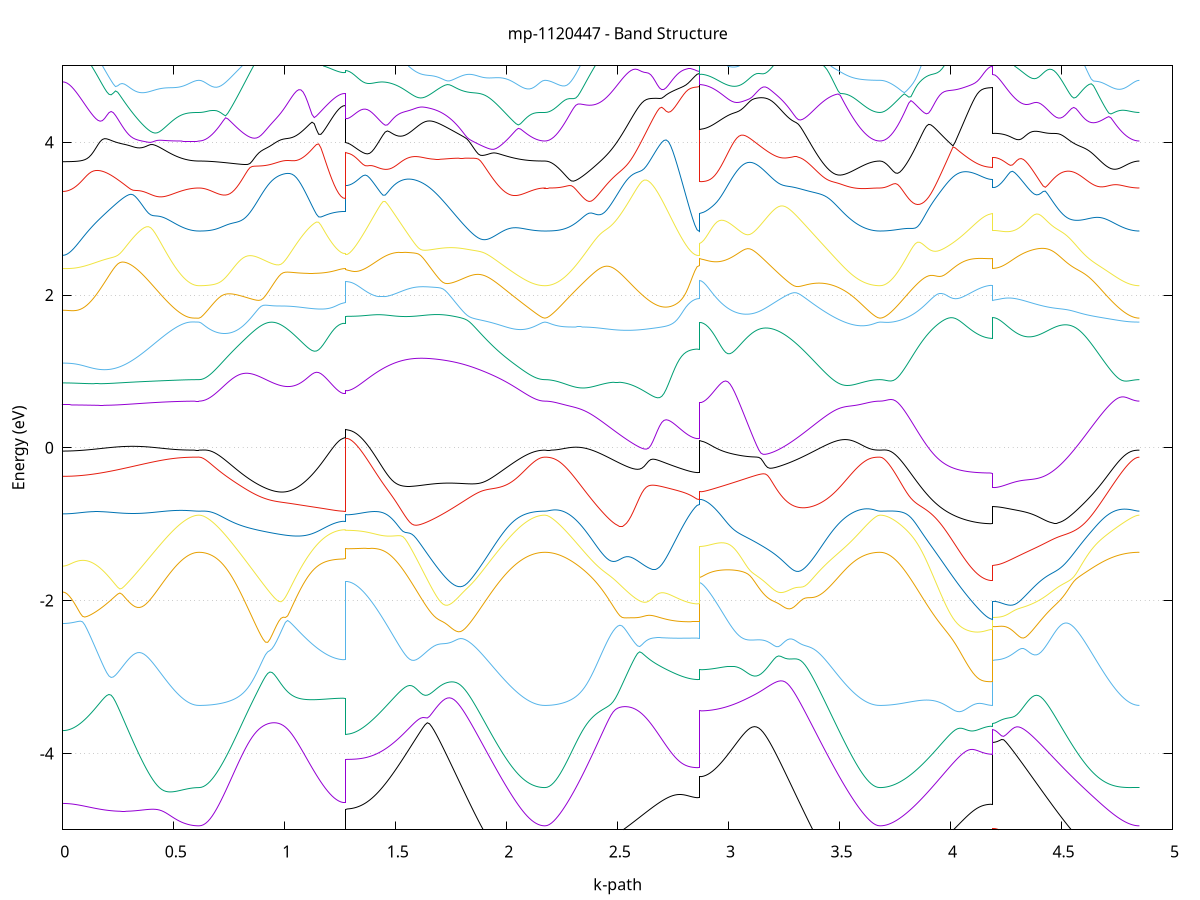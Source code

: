 set title 'mp-1120447 - Band Structure'
set xlabel 'k-path'
set ylabel 'Energy (eV)'
set grid y
set yrange [-5:5]
set terminal png size 800,600
set output 'mp-1120447_bands_gnuplot.png'
plot '-' using 1:2 with lines notitle, '-' using 1:2 with lines notitle, '-' using 1:2 with lines notitle, '-' using 1:2 with lines notitle, '-' using 1:2 with lines notitle, '-' using 1:2 with lines notitle, '-' using 1:2 with lines notitle, '-' using 1:2 with lines notitle, '-' using 1:2 with lines notitle, '-' using 1:2 with lines notitle, '-' using 1:2 with lines notitle, '-' using 1:2 with lines notitle, '-' using 1:2 with lines notitle, '-' using 1:2 with lines notitle, '-' using 1:2 with lines notitle, '-' using 1:2 with lines notitle, '-' using 1:2 with lines notitle, '-' using 1:2 with lines notitle, '-' using 1:2 with lines notitle, '-' using 1:2 with lines notitle, '-' using 1:2 with lines notitle, '-' using 1:2 with lines notitle, '-' using 1:2 with lines notitle, '-' using 1:2 with lines notitle, '-' using 1:2 with lines notitle, '-' using 1:2 with lines notitle, '-' using 1:2 with lines notitle, '-' using 1:2 with lines notitle, '-' using 1:2 with lines notitle, '-' using 1:2 with lines notitle, '-' using 1:2 with lines notitle, '-' using 1:2 with lines notitle, '-' using 1:2 with lines notitle, '-' using 1:2 with lines notitle, '-' using 1:2 with lines notitle, '-' using 1:2 with lines notitle, '-' using 1:2 with lines notitle, '-' using 1:2 with lines notitle, '-' using 1:2 with lines notitle, '-' using 1:2 with lines notitle, '-' using 1:2 with lines notitle, '-' using 1:2 with lines notitle, '-' using 1:2 with lines notitle, '-' using 1:2 with lines notitle, '-' using 1:2 with lines notitle, '-' using 1:2 with lines notitle, '-' using 1:2 with lines notitle, '-' using 1:2 with lines notitle
0.000000 -11.920687
0.009897 -11.921087
0.019793 -11.922387
0.029690 -11.924487
0.039587 -11.927487
0.049484 -11.931287
0.059380 -11.935887
0.069277 -11.941287
0.079174 -11.947287
0.089070 -11.954087
0.098967 -11.961587
0.108864 -11.969587
0.118761 -11.978187
0.128657 -11.987387
0.138554 -11.996987
0.148451 -12.007087
0.158348 -12.017587
0.168244 -12.028387
0.178141 -12.039587
0.188038 -12.050887
0.197934 -12.062587
0.207831 -12.074287
0.217728 -12.086187
0.227625 -12.098287
0.237521 -12.110287
0.247418 -12.122387
0.257315 -12.134487
0.267211 -12.146587
0.277108 -12.158587
0.287005 -12.170487
0.296902 -12.182287
0.306798 -12.193887
0.316695 -12.205287
0.326592 -12.216587
0.336488 -12.227587
0.346385 -12.238387
0.356282 -12.248987
0.366179 -12.259287
0.376075 -12.269287
0.385972 -12.278887
0.395869 -12.288287
0.405765 -12.297287
0.415662 -12.305987
0.425559 -12.314287
0.435456 -12.322287
0.445352 -12.329887
0.455249 -12.337087
0.465146 -12.343887
0.475042 -12.350187
0.484939 -12.356187
0.494836 -12.361787
0.504733 -12.366887
0.514629 -12.371687
0.524526 -12.375887
0.534423 -12.379787
0.544320 -12.383187
0.554216 -12.386087
0.564113 -12.388587
0.574010 -12.390687
0.583906 -12.392287
0.593803 -12.393387
0.603700 -12.394087
0.613597 -12.394287
0.613597 -12.394287
0.623583 -12.393987
0.633570 -12.393087
0.643557 -12.391687
0.653544 -12.389587
0.663530 -12.386987
0.673517 -12.383787
0.683504 -12.379987
0.693491 -12.375687
0.703477 -12.370687
0.713464 -12.365187
0.723451 -12.359087
0.733438 -12.352487
0.743424 -12.345187
0.753411 -12.337487
0.763398 -12.329087
0.773385 -12.320287
0.783372 -12.310787
0.793358 -12.300887
0.803345 -12.290387
0.813332 -12.279387
0.823319 -12.267787
0.833305 -12.255787
0.843292 -12.243287
0.853279 -12.230187
0.863266 -12.216687
0.873252 -12.202687
0.883239 -12.188287
0.893226 -12.173387
0.903213 -12.158087
0.913199 -12.142287
0.923186 -12.126187
0.933173 -12.109687
0.943160 -12.092787
0.953146 -12.075587
0.963133 -12.058087
0.973120 -12.040187
0.983107 -12.022187
0.993093 -12.003787
1.003080 -11.985287
1.013067 -11.966587
1.023054 -11.947787
1.033041 -11.928887
1.043027 -11.909887
1.053014 -11.890887
1.063001 -11.871987
1.072988 -11.853087
1.082974 -11.834387
1.092961 -11.815987
1.102948 -11.797787
1.112935 -11.779987
1.122921 -11.762687
1.132908 -11.745787
1.142895 -11.729487
1.152882 -11.713987
1.162868 -11.699187
1.172855 -11.685287
1.182842 -11.672287
1.192829 -11.660387
1.202815 -11.649587
1.212802 -11.640087
1.222789 -11.631887
1.232776 -11.625087
1.242763 -11.619687
1.252749 -11.615787
1.262736 -11.613487
1.272723 -11.612687
1.272723 -10.919287
1.282717 -10.920387
1.292712 -10.923787
1.302707 -10.929287
1.312701 -10.936987
1.322696 -10.946587
1.332691 -10.958187
1.342685 -10.971587
1.352680 -10.986587
1.362675 -11.003187
1.372669 -11.021187
1.382664 -11.040387
1.392659 -11.060687
1.402653 -11.082087
1.412648 -11.104287
1.422643 -11.127287
1.432637 -11.150987
1.442632 -11.175187
1.452627 -11.199987
1.462622 -11.225187
1.472616 -11.250687
1.482611 -11.276487
1.492605 -11.302487
1.502600 -11.328687
1.512595 -11.354987
1.522590 -11.381287
1.532584 -11.407687
1.542579 -11.434087
1.552574 -11.460387
1.562568 -11.486587
1.572563 -11.512787
1.582558 -11.538787
1.592552 -11.564587
1.602547 -11.590287
1.612542 -11.615687
1.622536 -11.640887
1.632531 -11.665887
1.642526 -11.690587
1.652520 -11.714987
1.662515 -11.739087
1.672510 -11.762987
1.682504 -11.786487
1.692499 -11.809587
1.702494 -11.832387
1.712488 -11.854887
1.722483 -11.876987
1.732478 -11.898687
1.742472 -11.920087
1.752467 -11.940987
1.762462 -11.961487
1.772456 -11.981687
1.782451 -12.001387
1.792446 -12.020587
1.802440 -12.039487
1.812435 -12.057887
1.822430 -12.075787
1.832424 -12.093387
1.842419 -12.110387
1.852414 -12.126987
1.862408 -12.143087
1.872403 -12.158787
1.882398 -12.173987
1.892392 -12.188687
1.902387 -12.202887
1.912382 -12.216587
1.922376 -12.229887
1.932371 -12.242587
1.942366 -12.254887
1.952360 -12.266587
1.962355 -12.277887
1.972350 -12.288587
1.982344 -12.298887
1.992339 -12.308587
2.002334 -12.317787
2.012328 -12.326487
2.022323 -12.334687
2.032318 -12.342287
2.042312 -12.349487
2.052307 -12.356087
2.062302 -12.362187
2.072296 -12.367787
2.082291 -12.372787
2.092286 -12.377287
2.102280 -12.381287
2.112275 -12.384687
2.122270 -12.387687
2.132264 -12.390087
2.142259 -12.391887
2.152254 -12.393287
2.162248 -12.394087
2.172243 -12.394287
2.172243 -12.394287
2.182177 -12.393987
2.192110 -12.393087
2.202044 -12.391587
2.211978 -12.389487
2.221911 -12.386787
2.231845 -12.383487
2.241779 -12.379487
2.251712 -12.374987
2.261646 -12.369887
2.271580 -12.364187
2.281513 -12.357887
2.291447 -12.350887
2.301381 -12.343387
2.311314 -12.335287
2.321248 -12.326587
2.331182 -12.317387
2.341116 -12.307487
2.351049 -12.297087
2.360983 -12.285987
2.370917 -12.274387
2.380850 -12.262187
2.390784 -12.249487
2.400718 -12.236187
2.410651 -12.222287
2.420585 -12.207787
2.430519 -12.192887
2.440452 -12.177287
2.450386 -12.161187
2.460320 -12.144587
2.470253 -12.127387
2.480187 -12.109787
2.490121 -12.091587
2.500054 -12.072887
2.509988 -12.053687
2.519922 -12.033987
2.529855 -12.013787
2.539789 -11.993087
2.549723 -11.971987
2.559657 -11.950487
2.569590 -11.928487
2.579524 -11.906087
2.589458 -11.883287
2.599391 -11.860087
2.609325 -11.836587
2.619259 -11.812687
2.629192 -11.788487
2.639126 -11.763987
2.649060 -11.739287
2.658993 -11.714387
2.668927 -11.689287
2.678861 -11.664087
2.688794 -11.638787
2.698728 -11.613487
2.708662 -11.588187
2.718595 -11.563087
2.728529 -11.538087
2.738463 -11.513587
2.748396 -11.489387
2.758330 -11.465887
2.768264 -11.443087
2.778198 -11.421187
2.788131 -11.400587
2.798065 -11.381287
2.807999 -11.363587
2.817932 -11.347987
2.827866 -11.334587
2.837800 -11.323787
2.847733 -11.315887
2.857667 -11.310987
2.867601 -11.309387
2.867601 -10.813987
2.877532 -10.817287
2.887463 -10.826787
2.897394 -10.841787
2.907325 -10.861387
2.917257 -10.884387
2.927188 -10.910187
2.937119 -10.937887
2.947050 -10.967087
2.956982 -10.997287
2.966913 -11.028287
2.976844 -11.059887
2.986775 -11.091787
2.996706 -11.123887
3.006638 -11.156087
3.016569 -11.188287
3.026500 -11.220487
3.036431 -11.252587
3.046362 -11.284487
3.056294 -11.316187
3.066225 -11.347687
3.076156 -11.378887
3.086087 -11.409787
3.096018 -11.440387
3.105950 -11.470687
3.115881 -11.500587
3.125812 -11.530087
3.135743 -11.559287
3.145674 -11.588087
3.155606 -11.616387
3.165537 -11.644387
3.175468 -11.671887
3.185399 -11.698987
3.195330 -11.725587
3.205262 -11.751787
3.215193 -11.777487
3.225124 -11.802787
3.235055 -11.827587
3.244986 -11.851887
3.254918 -11.875687
3.264849 -11.898987
3.274780 -11.921787
3.284711 -11.944187
3.294642 -11.965987
3.304574 -11.987287
3.314505 -12.008087
3.324436 -12.028387
3.334367 -12.048187
3.344298 -12.067387
3.354230 -12.086087
3.364161 -12.104287
3.374092 -12.121987
3.384023 -12.139087
3.393954 -12.155687
3.403886 -12.171687
3.413817 -12.187187
3.423748 -12.202087
3.433679 -12.216487
3.443610 -12.230387
3.453542 -12.243687
3.463473 -12.256387
3.473404 -12.268587
3.483335 -12.280287
3.493267 -12.291387
3.503198 -12.301887
3.513129 -12.311787
3.523060 -12.321187
3.532991 -12.330087
3.542923 -12.338287
3.552854 -12.345987
3.562785 -12.353187
3.572716 -12.359687
3.582647 -12.365687
3.592579 -12.371087
3.602510 -12.375987
3.612441 -12.380287
3.622372 -12.383987
3.632303 -12.387187
3.642235 -12.389687
3.652166 -12.391687
3.662097 -12.393187
3.672028 -12.393987
3.681959 -12.394287
3.681959 -12.394287
3.691928 -12.393987
3.701897 -12.393087
3.711866 -12.391587
3.721835 -12.389387
3.731804 -12.386687
3.741773 -12.383287
3.751742 -12.379287
3.761711 -12.374787
3.771680 -12.369587
3.781649 -12.363787
3.791618 -12.357387
3.801587 -12.350387
3.811556 -12.342787
3.821525 -12.334587
3.831494 -12.325887
3.841463 -12.316487
3.851432 -12.306587
3.861401 -12.296087
3.871370 -12.284987
3.881339 -12.273387
3.891308 -12.261187
3.901277 -12.248387
3.911246 -12.235087
3.921215 -12.221287
3.931184 -12.206987
3.941153 -12.192187
3.951122 -12.176887
3.961091 -12.161087
3.971060 -12.144887
3.981029 -12.128187
3.990998 -12.111187
4.000967 -12.093687
4.010936 -12.075987
4.020905 -12.057987
4.030874 -12.039687
4.040843 -12.021187
4.050812 -12.002687
4.060781 -11.984087
4.070750 -11.965587
4.080719 -11.947187
4.090688 -11.929287
4.100657 -11.911787
4.110626 -11.894887
4.120595 -11.879087
4.130564 -11.864287
4.140533 -11.851087
4.150502 -11.839687
4.160471 -11.830287
4.170440 -11.823387
4.180409 -11.819087
4.190378 -11.817687
4.190378 -11.416687
4.200237 -11.418987
4.210096 -11.425587
4.219955 -11.436087
4.229814 -11.449987
4.239673 -11.466587
4.249532 -11.485287
4.259391 -11.505587
4.269250 -11.527187
4.279109 -11.549687
4.288968 -11.572887
4.298827 -11.596487
4.308686 -11.620387
4.318545 -11.644487
4.328404 -11.668587
4.338264 -11.692787
4.348123 -11.716787
4.357982 -11.740787
4.367841 -11.764487
4.377700 -11.787987
4.387559 -11.811287
4.397418 -11.834187
4.407277 -11.856887
4.417136 -11.879187
4.426995 -11.901187
4.436854 -11.922787
4.446713 -11.943987
4.456572 -11.964887
4.466431 -11.985287
4.476290 -12.005287
4.486149 -12.024787
4.496008 -12.043987
4.505868 -12.062587
4.515727 -12.080787
4.525586 -12.098587
4.535445 -12.115787
4.545304 -12.132587
4.555163 -12.148887
4.565022 -12.164687
4.574881 -12.180087
4.584740 -12.194887
4.594599 -12.209187
4.604458 -12.222987
4.614317 -12.236287
4.624176 -12.248987
4.634035 -12.261287
4.643894 -12.272987
4.653753 -12.284187
4.663612 -12.294887
4.673471 -12.304987
4.683331 -12.314587
4.693190 -12.323687
4.703049 -12.332187
4.712908 -12.340187
4.722767 -12.347587
4.732626 -12.354487
4.742485 -12.360787
4.752344 -12.366587
4.762203 -12.371887
4.772062 -12.376587
4.781921 -12.380687
4.791780 -12.384287
4.801639 -12.387387
4.811498 -12.389887
4.821357 -12.391787
4.831216 -12.393187
4.841075 -12.393987
4.850934 -12.394287
e
0.000000 -9.722887
0.009897 -9.722187
0.019793 -9.719887
0.029690 -9.716087
0.039587 -9.710987
0.049484 -9.704387
0.059380 -9.696687
0.069277 -9.687787
0.079174 -9.677887
0.089070 -9.667287
0.098967 -9.656087
0.108864 -9.644587
0.118761 -9.633087
0.128657 -9.621787
0.138554 -9.611087
0.148451 -9.600987
0.158348 -9.591787
0.168244 -9.583487
0.178141 -9.575987
0.188038 -9.569287
0.197934 -9.563287
0.207831 -9.557987
0.217728 -9.553087
0.227625 -9.548687
0.237521 -9.544587
0.247418 -9.540787
0.257315 -9.537187
0.267211 -9.533787
0.277108 -9.530587
0.287005 -9.527387
0.296902 -9.524287
0.306798 -9.521287
0.316695 -9.518287
0.326592 -9.515387
0.336488 -9.512487
0.346385 -9.509587
0.356282 -9.506787
0.366179 -9.503987
0.376075 -9.501187
0.385972 -9.498387
0.395869 -9.495587
0.405765 -9.492887
0.415662 -9.490187
0.425559 -9.487487
0.435456 -9.484887
0.445352 -9.482387
0.455249 -9.479887
0.465146 -9.477487
0.475042 -9.475187
0.484939 -9.472987
0.494836 -9.470887
0.504733 -9.468987
0.514629 -9.467087
0.524526 -9.465387
0.534423 -9.463887
0.544320 -9.462487
0.554216 -9.461287
0.564113 -9.460187
0.574010 -9.459287
0.583906 -9.458687
0.593803 -9.458187
0.603700 -9.457887
0.613597 -9.457787
0.613597 -9.457787
0.623583 -9.457887
0.633570 -9.458187
0.643557 -9.458787
0.653544 -9.459587
0.663530 -9.460587
0.673517 -9.461787
0.683504 -9.463087
0.693491 -9.464587
0.703477 -9.466287
0.713464 -9.467987
0.723451 -9.469887
0.733438 -9.471687
0.743424 -9.473687
0.753411 -9.475587
0.763398 -9.477487
0.773385 -9.479387
0.783372 -9.481187
0.793358 -9.482887
0.803345 -9.484587
0.813332 -9.486087
0.823319 -9.487387
0.833305 -9.488587
0.843292 -9.489587
0.853279 -9.490387
0.863266 -9.490987
0.873252 -9.491287
0.883239 -9.491487
0.893226 -9.491387
0.903213 -9.490987
0.913199 -9.490387
0.923186 -9.489587
0.933173 -9.488387
0.943160 -9.487087
0.953146 -9.485387
0.963133 -9.483487
0.973120 -9.481387
0.983107 -9.478987
0.993093 -9.476287
1.003080 -9.473487
1.013067 -9.470387
1.023054 -9.467087
1.033041 -9.463587
1.043027 -9.459987
1.053014 -9.456287
1.063001 -9.452587
1.072988 -9.448787
1.082974 -9.445387
1.092961 -9.442587
1.102948 -9.442587
1.112935 -9.453287
1.122921 -9.479187
1.132908 -9.509487
1.142895 -9.539787
1.152882 -9.568887
1.162868 -9.596287
1.172855 -9.621887
1.182842 -9.645487
1.192829 -9.667087
1.202815 -9.686287
1.212802 -9.703287
1.222789 -9.717787
1.232776 -9.729787
1.242763 -9.739187
1.252749 -9.745887
1.262736 -9.749987
1.272723 -9.751287
1.272723 -9.626987
1.282717 -9.626087
1.292712 -9.623587
1.302707 -9.619687
1.312701 -9.614487
1.322696 -9.608387
1.332691 -9.601587
1.342685 -9.594387
1.352680 -9.587087
1.362675 -9.579587
1.372669 -9.572087
1.382664 -9.564387
1.392659 -9.556387
1.402653 -9.548287
1.412648 -9.539787
1.422643 -9.531087
1.432637 -9.521987
1.442632 -9.512487
1.452627 -9.502787
1.462622 -9.492687
1.472616 -9.482387
1.482611 -9.471887
1.492605 -9.461187
1.502600 -9.450487
1.512595 -9.439787
1.522590 -9.429387
1.532584 -9.419487
1.542579 -9.410087
1.552574 -9.401387
1.562568 -9.393587
1.572563 -9.386687
1.582558 -9.380687
1.592552 -9.375387
1.602547 -9.370887
1.612542 -9.366987
1.622536 -9.363687
1.632531 -9.360787
1.642526 -9.358387
1.652520 -9.356387
1.662515 -9.354787
1.672510 -9.353487
1.682504 -9.352587
1.692499 -9.351987
1.702494 -9.351687
1.712488 -9.351687
1.722483 -9.351987
1.732478 -9.352587
1.742472 -9.353387
1.752467 -9.354487
1.762462 -9.355887
1.772456 -9.357487
1.782451 -9.359387
1.792446 -9.361487
1.802440 -9.363787
1.812435 -9.366187
1.822430 -9.368887
1.832424 -9.371687
1.842419 -9.374687
1.852414 -9.377787
1.862408 -9.380987
1.872403 -9.384287
1.882398 -9.387687
1.892392 -9.391187
1.902387 -9.394687
1.912382 -9.398287
1.922376 -9.401787
1.932371 -9.405387
1.942366 -9.408887
1.952360 -9.412487
1.962355 -9.415887
1.972350 -9.419287
1.982344 -9.422687
1.992339 -9.425887
2.002334 -9.429087
2.012328 -9.432087
2.022323 -9.434987
2.032318 -9.437787
2.042312 -9.440387
2.052307 -9.442887
2.062302 -9.445187
2.072296 -9.447287
2.082291 -9.449187
2.092286 -9.450987
2.102280 -9.452587
2.112275 -9.453887
2.122270 -9.455087
2.132264 -9.456087
2.142259 -9.456787
2.152254 -9.457287
2.162248 -9.457687
2.172243 -9.457787
2.172243 -9.457787
2.182177 -9.458487
2.192110 -9.460587
2.202044 -9.464187
2.211978 -9.469087
2.221911 -9.475287
2.231845 -9.482587
2.241779 -9.491087
2.251712 -9.500587
2.261646 -9.510987
2.271580 -9.522187
2.281513 -9.534187
2.291447 -9.546787
2.301381 -9.559987
2.311314 -9.573687
2.321248 -9.587787
2.331182 -9.602287
2.341116 -9.617187
2.351049 -9.632287
2.360983 -9.647587
2.370917 -9.663187
2.380850 -9.678987
2.390784 -9.694887
2.400718 -9.710987
2.410651 -9.727287
2.420585 -9.743687
2.430519 -9.760187
2.440452 -9.776887
2.450386 -9.793687
2.460320 -9.810687
2.470253 -9.827787
2.480187 -9.845187
2.490121 -9.862687
2.500054 -9.880487
2.509988 -9.898487
2.519922 -9.916687
2.529855 -9.935287
2.539789 -9.954087
2.549723 -9.973187
2.559657 -9.992687
2.569590 -10.012587
2.579524 -10.032787
2.589458 -10.053487
2.599391 -10.074487
2.609325 -10.095887
2.619259 -10.117787
2.629192 -10.140087
2.639126 -10.162787
2.649060 -10.185887
2.658993 -10.209287
2.668927 -10.233087
2.678861 -10.257187
2.688794 -10.281487
2.698728 -10.305987
2.708662 -10.330587
2.718595 -10.355287
2.728529 -10.379787
2.738463 -10.404187
2.748396 -10.428187
2.758330 -10.451787
2.768264 -10.474587
2.778198 -10.496587
2.788131 -10.517487
2.798065 -10.536887
2.807999 -10.554787
2.817932 -10.570587
2.827866 -10.584187
2.837800 -10.595087
2.847733 -10.603187
2.857667 -10.608087
2.867601 -10.609787
2.867601 -10.376687
2.877532 -10.373387
2.887463 -10.363587
2.897394 -10.348187
2.907325 -10.328187
2.917257 -10.304487
2.927188 -10.277987
2.937119 -10.249487
2.947050 -10.219387
2.956982 -10.188287
2.966913 -10.156487
2.976844 -10.124087
2.986775 -10.091587
2.996706 -10.058987
3.006638 -10.026487
3.016569 -9.994187
3.026500 -9.962387
3.036431 -9.930987
3.046362 -9.900287
3.056294 -9.870387
3.066225 -9.841287
3.076156 -9.813087
3.086087 -9.785887
3.096018 -9.759887
3.105950 -9.735087
3.115881 -9.711387
3.125812 -9.689087
3.135743 -9.668087
3.145674 -9.648487
3.155606 -9.630087
3.165537 -9.613187
3.175468 -9.597487
3.185399 -9.583087
3.195330 -9.569987
3.205262 -9.557987
3.215193 -9.547187
3.225124 -9.537387
3.235055 -9.528587
3.244986 -9.520587
3.254918 -9.513587
3.264849 -9.507287
3.274780 -9.501687
3.284711 -9.496687
3.294642 -9.492287
3.304574 -9.488487
3.314505 -9.485087
3.324436 -9.482087
3.334367 -9.479387
3.344298 -9.477087
3.354230 -9.475087
3.364161 -9.473287
3.374092 -9.471687
3.384023 -9.470387
3.393954 -9.469187
3.403886 -9.468087
3.413817 -9.467187
3.423748 -9.466287
3.433679 -9.465587
3.443610 -9.464887
3.453542 -9.464287
3.463473 -9.463687
3.473404 -9.463187
3.483335 -9.462687
3.493267 -9.462287
3.503198 -9.461787
3.513129 -9.461387
3.523060 -9.461087
3.532991 -9.460687
3.542923 -9.460387
3.552854 -9.459987
3.562785 -9.459687
3.572716 -9.459387
3.582647 -9.459187
3.592579 -9.458887
3.602510 -9.458687
3.612441 -9.458487
3.622372 -9.458287
3.632303 -9.458087
3.642235 -9.457987
3.652166 -9.457887
3.662097 -9.457787
3.672028 -9.457787
3.681959 -9.457787
3.681959 -9.457787
3.691928 -9.461587
3.701897 -9.472687
3.711866 -9.490687
3.721835 -9.514587
3.731804 -9.543587
3.741773 -9.576687
3.751742 -9.613187
3.761711 -9.652387
3.771680 -9.693687
3.781649 -9.736487
3.791618 -9.780587
3.801587 -9.825687
3.811556 -9.871387
3.821525 -9.917487
3.831494 -9.963987
3.841463 -10.010587
3.851432 -10.057287
3.861401 -10.103887
3.871370 -10.150387
3.881339 -10.196687
3.891308 -10.242787
3.901277 -10.288487
3.911246 -10.333787
3.921215 -10.378687
3.931184 -10.423187
3.941153 -10.467187
3.951122 -10.510587
3.961091 -10.553487
3.971060 -10.595687
3.981029 -10.637287
3.990998 -10.678287
4.000967 -10.718387
4.010936 -10.757787
4.020905 -10.796387
4.030874 -10.833987
4.040843 -10.870687
4.050812 -10.906387
4.060781 -10.940887
4.070750 -10.974187
4.080719 -11.006187
4.090688 -11.036587
4.100657 -11.065387
4.110626 -11.092287
4.120595 -11.117087
4.130564 -11.139587
4.140533 -11.159287
4.150502 -11.176087
4.160471 -11.189687
4.170440 -11.199587
4.180409 -11.205587
4.190378 -11.207687
4.190378 -11.002387
4.200237 -10.999887
4.210096 -10.992687
4.219955 -10.981087
4.229814 -10.965687
4.239673 -10.947287
4.249532 -10.926187
4.259391 -10.903187
4.269250 -10.878387
4.279109 -10.852387
4.288968 -10.825287
4.298827 -10.797387
4.308686 -10.768887
4.318545 -10.739687
4.328404 -10.710187
4.338264 -10.680287
4.348123 -10.650187
4.357982 -10.619887
4.367841 -10.589387
4.377700 -10.558887
4.387559 -10.528287
4.397418 -10.497687
4.407277 -10.467087
4.417136 -10.436587
4.426995 -10.406187
4.436854 -10.375887
4.446713 -10.345687
4.456572 -10.315687
4.466431 -10.285787
4.476290 -10.256087
4.486149 -10.226587
4.496008 -10.197387
4.505868 -10.168287
4.515727 -10.139487
4.525586 -10.110887
4.535445 -10.082487
4.545304 -10.054487
4.555163 -10.026587
4.565022 -9.999087
4.574881 -9.971787
4.584740 -9.944787
4.594599 -9.918087
4.604458 -9.891687
4.614317 -9.865687
4.624176 -9.839987
4.634035 -9.814587
4.643894 -9.789687
4.653753 -9.765087
4.663612 -9.740987
4.673471 -9.717387
4.683331 -9.694187
4.693190 -9.671687
4.703049 -9.649787
4.712908 -9.628487
4.722767 -9.607987
4.732626 -9.588387
4.742485 -9.569687
4.752344 -9.551987
4.762203 -9.535487
4.772062 -9.520187
4.781921 -9.506287
4.791780 -9.493987
4.801639 -9.483187
4.811498 -9.474187
4.821357 -9.467087
4.831216 -9.461887
4.841075 -9.458787
4.850934 -9.457787
e
0.000000 -9.476287
0.009897 -9.475987
0.019793 -9.475387
0.029690 -9.474187
0.039587 -9.472487
0.049484 -9.470187
0.059380 -9.467187
0.069277 -9.463487
0.079174 -9.458987
0.089070 -9.453387
0.098967 -9.446587
0.108864 -9.438387
0.118761 -9.428587
0.128657 -9.416887
0.138554 -9.403187
0.148451 -9.387287
0.158348 -9.369187
0.168244 -9.348787
0.178141 -9.326287
0.188038 -9.301787
0.197934 -9.275387
0.207831 -9.247287
0.217728 -9.217687
0.227625 -9.186787
0.237521 -9.154687
0.247418 -9.121687
0.257315 -9.087787
0.267211 -9.053287
0.277108 -9.018287
0.287005 -8.983087
0.296902 -8.947787
0.306798 -8.912587
0.316695 -8.877887
0.326592 -8.843887
0.336488 -8.810987
0.346385 -8.779387
0.356282 -8.749587
0.366179 -8.721887
0.376075 -8.696487
0.385972 -8.673687
0.395869 -8.653687
0.405765 -8.636487
0.415662 -8.621887
0.425559 -8.609887
0.435456 -8.600087
0.445352 -8.592187
0.455249 -8.586087
0.465146 -8.581387
0.475042 -8.577887
0.484939 -8.575387
0.494836 -8.573587
0.504733 -8.572487
0.514629 -8.571887
0.524526 -8.571587
0.534423 -8.571587
0.544320 -8.571787
0.554216 -8.571987
0.564113 -8.572387
0.574010 -8.572687
0.583906 -8.572987
0.593803 -8.573187
0.603700 -8.573387
0.613597 -8.573387
0.613597 -8.573387
0.623583 -8.572987
0.633570 -8.571887
0.643557 -8.569887
0.653544 -8.567187
0.663530 -8.563687
0.673517 -8.559587
0.683504 -8.554787
0.693491 -8.549487
0.703477 -8.543687
0.713464 -8.537387
0.723451 -8.530787
0.733438 -8.523987
0.743424 -8.516987
0.753411 -8.510087
0.763398 -8.503287
0.773385 -8.496887
0.783372 -8.490987
0.793358 -8.485987
0.803345 -8.481887
0.813332 -8.479287
0.823319 -8.478387
0.833305 -8.479687
0.843292 -8.483587
0.853279 -8.490487
0.863266 -8.501087
0.873252 -8.515587
0.883239 -8.534287
0.893226 -8.557287
0.903213 -8.584387
0.913199 -8.615187
0.923186 -8.649387
0.933173 -8.686387
0.943160 -8.725587
0.953146 -8.766587
0.963133 -8.808887
0.973120 -8.852087
0.983107 -8.895987
0.993093 -8.940187
1.003080 -8.984587
1.013067 -9.028787
1.023054 -9.072787
1.033041 -9.116387
1.043027 -9.159287
1.053014 -9.201587
1.063001 -9.242887
1.072988 -9.283187
1.082974 -9.322087
1.092961 -9.358987
1.102948 -9.391887
1.112935 -9.412887
1.122921 -9.417087
1.132908 -9.415387
1.142895 -9.412287
1.152882 -9.408687
1.162868 -9.404987
1.172855 -9.401287
1.182842 -9.397787
1.192829 -9.394587
1.202815 -9.391487
1.212802 -9.388787
1.222789 -9.386487
1.232776 -9.384487
1.242763 -9.382887
1.252749 -9.381787
1.262736 -9.381087
1.272723 -9.380887
1.272723 -9.551487
1.282717 -9.550687
1.292712 -9.548387
1.302707 -9.544387
1.312701 -9.538587
1.322696 -9.530787
1.332691 -9.520887
1.342685 -9.508587
1.352680 -9.494187
1.362675 -9.477687
1.372669 -9.459687
1.382664 -9.440787
1.392659 -9.422387
1.402653 -9.406887
1.412648 -9.395687
1.422643 -9.387987
1.432637 -9.382187
1.442632 -9.377187
1.452627 -9.372687
1.462622 -9.368187
1.472616 -9.363687
1.482611 -9.358987
1.492605 -9.353987
1.502600 -9.348487
1.512595 -9.342587
1.522590 -9.335987
1.532584 -9.328487
1.542579 -9.319987
1.552574 -9.310287
1.562568 -9.299387
1.572563 -9.287287
1.582558 -9.273887
1.592552 -9.259387
1.602547 -9.243887
1.612542 -9.227487
1.622536 -9.210287
1.632531 -9.192387
1.642526 -9.173887
1.652520 -9.154787
1.662515 -9.135187
1.672510 -9.115087
1.682504 -9.094687
1.692499 -9.073887
1.702494 -9.052787
1.712488 -9.031487
1.722483 -9.009987
1.732478 -8.988287
1.742472 -8.966587
1.752467 -8.944987
1.762462 -8.923387
1.772456 -8.901887
1.782451 -8.880687
1.792446 -8.859787
1.802440 -8.839387
1.812435 -8.819387
1.822430 -8.799987
1.832424 -8.781287
1.842419 -8.763387
1.852414 -8.746387
1.862408 -8.730187
1.872403 -8.714987
1.882398 -8.700787
1.892392 -8.687587
1.902387 -8.675387
1.912382 -8.664187
1.922376 -8.653987
1.932371 -8.644687
1.942366 -8.636187
1.952360 -8.628587
1.962355 -8.621687
1.972350 -8.615587
1.982344 -8.609987
1.992339 -8.605087
2.002334 -8.600687
2.012328 -8.596787
2.022323 -8.593287
2.032318 -8.590187
2.042312 -8.587487
2.052307 -8.585087
2.062302 -8.582987
2.072296 -8.581087
2.082291 -8.579487
2.092286 -8.578187
2.102280 -8.576987
2.112275 -8.575987
2.122270 -8.575187
2.132264 -8.574587
2.142259 -8.574087
2.152254 -8.573687
2.162248 -8.573487
2.172243 -8.573387
2.172243 -8.573387
2.182177 -8.572287
2.192110 -8.568987
2.202044 -8.563587
2.211978 -8.555987
2.221911 -8.546487
2.231845 -8.534987
2.241779 -8.521587
2.251712 -8.506587
2.261646 -8.489887
2.271580 -8.471787
2.281513 -8.452287
2.291447 -8.431487
2.301381 -8.409587
2.311314 -8.386687
2.321248 -8.362887
2.331182 -8.338387
2.341116 -8.313187
2.351049 -8.287487
2.360983 -8.261387
2.370917 -8.235187
2.380850 -8.209087
2.390784 -8.183287
2.400718 -8.158287
2.410651 -8.134287
2.420585 -8.112187
2.430519 -8.092487
2.440452 -8.076187
2.450386 -8.064287
2.460320 -8.057887
2.470253 -8.057387
2.480187 -8.062887
2.490121 -8.073887
2.500054 -8.089487
2.509988 -8.108987
2.519922 -8.131487
2.529855 -8.156287
2.539789 -8.182787
2.549723 -8.210787
2.559657 -8.239687
2.569590 -8.269287
2.579524 -8.299087
2.589458 -8.329087
2.599391 -8.358787
2.609325 -8.387987
2.619259 -8.416587
2.629192 -8.444387
2.639126 -8.471287
2.649060 -8.497087
2.658993 -8.521787
2.668927 -8.545187
2.678861 -8.567287
2.688794 -8.588087
2.698728 -8.607587
2.708662 -8.625687
2.718595 -8.642387
2.728529 -8.657787
2.738463 -8.671787
2.748396 -8.684587
2.758330 -8.695987
2.768264 -8.706287
2.778198 -8.715287
2.788131 -8.723187
2.798065 -8.729987
2.807999 -8.735687
2.817932 -8.740487
2.827866 -8.744287
2.837800 -8.747187
2.847733 -8.749287
2.857667 -8.750487
2.867601 -8.750887
2.867601 -8.940587
2.877532 -8.940387
2.887463 -8.939687
2.897394 -8.938587
2.907325 -8.937087
2.917257 -8.935087
2.927188 -8.932687
2.937119 -8.929887
2.947050 -8.926687
2.956982 -8.923087
2.966913 -8.919087
2.976844 -8.914687
2.986775 -8.909987
2.996706 -8.904887
3.006638 -8.899387
3.016569 -8.893487
3.026500 -8.887187
3.036431 -8.880487
3.046362 -8.873387
3.056294 -8.865787
3.066225 -8.857687
3.076156 -8.848987
3.086087 -8.839687
3.096018 -8.829787
3.105950 -8.819187
3.115881 -8.807787
3.125812 -8.795687
3.135743 -8.782787
3.145674 -8.769087
3.155606 -8.754487
3.165537 -8.739087
3.175468 -8.722787
3.185399 -8.705687
3.195330 -8.687787
3.205262 -8.669087
3.215193 -8.649587
3.225124 -8.629287
3.235055 -8.608387
3.244986 -8.586687
3.254918 -8.564487
3.264849 -8.541587
3.274780 -8.518187
3.284711 -8.494387
3.294642 -8.470087
3.304574 -8.445687
3.314505 -8.421187
3.324436 -8.397187
3.334367 -8.374887
3.344298 -8.356687
3.354230 -8.347187
3.364161 -8.347487
3.374092 -8.353687
3.384023 -8.362487
3.393954 -8.372487
3.403886 -8.383087
3.413817 -8.393887
3.423748 -8.404787
3.433679 -8.415687
3.443610 -8.426487
3.453542 -8.437087
3.463473 -8.447487
3.473404 -8.457587
3.483335 -8.467487
3.493267 -8.476987
3.503198 -8.486287
3.513129 -8.495087
3.523060 -8.503587
3.532991 -8.511687
3.542923 -8.519287
3.552854 -8.526487
3.562785 -8.533287
3.572716 -8.539487
3.582647 -8.545287
3.592579 -8.550487
3.602510 -8.555287
3.612441 -8.559487
3.622372 -8.563187
3.632303 -8.566287
3.642235 -8.568887
3.652166 -8.570887
3.662097 -8.572287
3.672028 -8.573087
3.681959 -8.573387
3.681959 -8.573387
3.691928 -8.569387
3.701897 -8.557387
3.711866 -8.537987
3.721835 -8.512187
3.731804 -8.480687
3.741773 -8.444587
3.751742 -8.404687
3.761711 -8.361687
3.771680 -8.316287
3.781649 -8.268887
3.791618 -8.219987
3.801587 -8.170087
3.811556 -8.119487
3.821525 -8.068487
3.831494 -8.017587
3.841463 -7.966987
3.851432 -7.917287
3.861401 -7.868987
3.871370 -7.822787
3.881339 -7.779687
3.891308 -7.740987
3.901277 -7.707987
3.911246 -7.682087
3.921215 -7.663587
3.931184 -7.651687
3.941153 -7.644887
3.951122 -7.641787
3.961091 -7.641187
3.971060 -7.642187
3.981029 -7.644287
3.990998 -7.647087
4.000967 -7.650387
4.010936 -7.653987
4.020905 -7.657687
4.030874 -7.661387
4.040843 -7.665087
4.050812 -7.668687
4.060781 -7.672187
4.070750 -7.675587
4.080719 -7.678687
4.090688 -7.681587
4.100657 -7.684287
4.110626 -7.686787
4.120595 -7.688987
4.130564 -7.690887
4.140533 -7.692487
4.150502 -7.693887
4.160471 -7.694887
4.170440 -7.695687
4.180409 -7.696087
4.190378 -7.696287
4.190378 -9.086687
4.200237 -9.086187
4.210096 -9.084687
4.219955 -9.082287
4.229814 -9.078987
4.239673 -9.074587
4.249532 -9.069287
4.259391 -9.063087
4.269250 -9.055787
4.279109 -9.047587
4.288968 -9.038387
4.298827 -9.028187
4.308686 -9.016987
4.318545 -9.004887
4.328404 -8.991687
4.338264 -8.977487
4.348123 -8.962387
4.357982 -8.946187
4.367841 -8.928987
4.377700 -8.910787
4.387559 -8.891587
4.397418 -8.871387
4.407277 -8.850187
4.417136 -8.827987
4.426995 -8.804787
4.436854 -8.780487
4.446713 -8.755387
4.456572 -8.729187
4.466431 -8.702087
4.476290 -8.673987
4.486149 -8.644987
4.496008 -8.614987
4.505868 -8.584187
4.515727 -8.552487
4.525586 -8.519987
4.535445 -8.486587
4.545304 -8.452487
4.555163 -8.417587
4.565022 -8.382087
4.574881 -8.345887
4.584740 -8.309087
4.594599 -8.272087
4.604458 -8.235687
4.614317 -8.216787
4.624176 -8.231487
4.634035 -8.250087
4.643894 -8.269487
4.653753 -8.289287
4.663612 -8.309387
4.673471 -8.329487
4.683331 -8.349587
4.693190 -8.369687
4.703049 -8.389487
4.712908 -8.408887
4.722767 -8.427987
4.732626 -8.446387
4.742485 -8.464187
4.752344 -8.481087
4.762203 -8.497087
4.772062 -8.511887
4.781921 -8.525487
4.791780 -8.537687
4.801639 -8.548187
4.811498 -8.557087
4.821357 -8.564187
4.831216 -8.569287
4.841075 -8.572387
4.850934 -8.573387
e
0.000000 -8.296687
0.009897 -8.296687
0.019793 -8.296487
0.029690 -8.296287
0.039587 -8.295987
0.049484 -8.295587
0.059380 -8.295087
0.069277 -8.294587
0.079174 -8.293987
0.089070 -8.293287
0.098967 -8.292587
0.108864 -8.291787
0.118761 -8.290987
0.128657 -8.290187
0.138554 -8.289287
0.148451 -8.288487
0.158348 -8.287587
0.168244 -8.286687
0.178141 -8.285687
0.188038 -8.284787
0.197934 -8.283787
0.207831 -8.282687
0.217728 -8.281587
0.227625 -8.280387
0.237521 -8.278987
0.247418 -8.277387
0.257315 -8.275587
0.267211 -8.273487
0.277108 -8.270887
0.287005 -8.267687
0.296902 -8.263887
0.306798 -8.259187
0.316695 -8.253387
0.326592 -8.246287
0.336488 -8.237587
0.346385 -8.226987
0.356282 -8.214287
0.366179 -8.198987
0.376075 -8.180887
0.385972 -8.159887
0.395869 -8.135787
0.405765 -8.108687
0.415662 -8.078687
0.425559 -8.045987
0.435456 -8.010887
0.445352 -7.973887
0.455249 -7.935187
0.465146 -7.895087
0.475042 -7.854187
0.484939 -7.812687
0.494836 -7.770887
0.504733 -7.729387
0.514629 -7.688387
0.524526 -7.648287
0.534423 -7.609787
0.544320 -7.573187
0.554216 -7.539187
0.564113 -7.508487
0.574010 -7.481787
0.583906 -7.459887
0.593803 -7.443587
0.603700 -7.433487
0.613597 -7.430087
0.613597 -7.430087
0.623583 -7.430987
0.633570 -7.433587
0.643557 -7.437887
0.653544 -7.444087
0.663530 -7.452187
0.673517 -7.462287
0.683504 -7.474387
0.693491 -7.488587
0.703477 -7.505087
0.713464 -7.523887
0.723451 -7.544987
0.733438 -7.568487
0.743424 -7.594187
0.753411 -7.622187
0.763398 -7.652287
0.773385 -7.684187
0.783372 -7.717687
0.793358 -7.752487
0.803345 -7.788187
0.813332 -7.824387
0.823319 -7.860487
0.833305 -7.896187
0.843292 -7.930787
0.853279 -7.963687
0.863266 -7.994487
0.873252 -8.022687
0.883239 -8.047987
0.893226 -8.070187
0.903213 -8.089487
0.913199 -8.106187
0.923186 -8.120787
0.933173 -8.133687
0.943160 -8.145287
0.953146 -8.156187
0.963133 -8.166687
0.973120 -8.177087
0.983107 -8.187487
0.993093 -8.198187
1.003080 -8.209287
1.013067 -8.220687
1.023054 -8.232587
1.033041 -8.244887
1.043027 -8.257587
1.053014 -8.270587
1.063001 -8.283787
1.072988 -8.297187
1.082974 -8.310787
1.092961 -8.324287
1.102948 -8.337787
1.112935 -8.351087
1.122921 -8.364087
1.132908 -8.376787
1.142895 -8.389087
1.152882 -8.400887
1.162868 -8.412087
1.172855 -8.422587
1.182842 -8.432287
1.192829 -8.441287
1.202815 -8.449287
1.212802 -8.456387
1.222789 -8.462487
1.232776 -8.467587
1.242763 -8.471587
1.252749 -8.474487
1.262736 -8.476187
1.272723 -8.476787
1.272723 -9.394987
1.282717 -9.394887
1.292712 -9.394487
1.302707 -9.393887
1.312701 -9.392987
1.322696 -9.391787
1.332691 -9.390287
1.342685 -9.388487
1.352680 -9.386187
1.362675 -9.383287
1.372669 -9.379587
1.382664 -9.374387
1.392659 -9.366587
1.402653 -9.354087
1.412648 -9.335587
1.422643 -9.311887
1.432637 -9.284987
1.442632 -9.255787
1.452627 -9.224987
1.462622 -9.192987
1.472616 -9.159887
1.482611 -9.125987
1.492605 -9.091287
1.502600 -9.055987
1.512595 -9.020187
1.522590 -8.983887
1.532584 -8.947087
1.542579 -8.910087
1.552574 -8.872887
1.562568 -8.835487
1.572563 -8.798087
1.582558 -8.760687
1.592552 -8.723587
1.602547 -8.686787
1.612542 -8.650487
1.622536 -8.614887
1.632531 -8.580387
1.642526 -8.547187
1.652520 -8.515587
1.662515 -8.485887
1.672510 -8.458587
1.682504 -8.433887
1.692499 -8.411687
1.702494 -8.392087
1.712488 -8.374887
1.722483 -8.359587
1.732478 -8.345987
1.742472 -8.333587
1.752467 -8.321987
1.762462 -8.310987
1.772456 -8.300187
1.782451 -8.289287
1.792446 -8.278287
1.802440 -8.266787
1.812435 -8.254587
1.822430 -8.241787
1.832424 -8.227987
1.842419 -8.213187
1.852414 -8.197387
1.862408 -8.180287
1.872403 -8.161987
1.882398 -8.142387
1.892392 -8.121487
1.902387 -8.099287
1.912382 -8.075887
1.922376 -8.051187
1.932371 -8.025387
1.942366 -7.998587
1.952360 -7.970687
1.962355 -7.941987
1.972350 -7.912487
1.982344 -7.882387
1.992339 -7.851687
2.002334 -7.820587
2.012328 -7.789187
2.022323 -7.757587
2.032318 -7.726087
2.042312 -7.694787
2.052307 -7.663887
2.062302 -7.633487
2.072296 -7.604087
2.082291 -7.575787
2.092286 -7.548887
2.102280 -7.523787
2.112275 -7.500787
2.122270 -7.480387
2.132264 -7.462987
2.142259 -7.448887
2.152254 -7.438587
2.162248 -7.432187
2.172243 -7.430087
2.172243 -7.430087
2.182177 -7.430587
2.192110 -7.432087
2.202044 -7.434587
2.211978 -7.437987
2.221911 -7.442487
2.231845 -7.447987
2.241779 -7.454387
2.251712 -7.461887
2.261646 -7.470387
2.271580 -7.479787
2.281513 -7.490287
2.291447 -7.501687
2.301381 -7.513987
2.311314 -7.527287
2.321248 -7.541387
2.331182 -7.556387
2.341116 -7.572187
2.351049 -7.588687
2.360983 -7.605787
2.370917 -7.623387
2.380850 -7.641387
2.390784 -7.659587
2.400718 -7.677587
2.410651 -7.695287
2.420585 -7.712287
2.430519 -7.728087
2.440452 -7.742487
2.450386 -7.755087
2.460320 -7.766487
2.470253 -7.778187
2.480187 -7.792787
2.490121 -7.812687
2.500054 -7.838487
2.509988 -7.868987
2.519922 -7.902087
2.529855 -7.936387
2.539789 -7.970887
2.549723 -8.004987
2.559657 -8.038387
2.569590 -8.070687
2.579524 -8.101987
2.589458 -8.132187
2.599391 -8.161287
2.609325 -8.189487
2.619259 -8.216587
2.629192 -8.242787
2.639126 -8.268087
2.649060 -8.292487
2.658993 -8.316087
2.668927 -8.338787
2.678861 -8.360587
2.688794 -8.381587
2.698728 -8.401787
2.708662 -8.420987
2.718595 -8.439387
2.728529 -8.456787
2.738463 -8.473287
2.748396 -8.488787
2.758330 -8.503287
2.768264 -8.516687
2.778198 -8.529087
2.788131 -8.540287
2.798065 -8.550287
2.807999 -8.559087
2.817932 -8.566687
2.827866 -8.572987
2.837800 -8.577887
2.847733 -8.581387
2.857667 -8.583487
2.867601 -8.584187
2.867601 -8.552787
2.877532 -8.552987
2.887463 -8.553387
2.897394 -8.554087
2.907325 -8.554987
2.917257 -8.555887
2.927188 -8.556587
2.937119 -8.557087
2.947050 -8.557287
2.956982 -8.556887
2.966913 -8.555787
2.976844 -8.553887
2.986775 -8.551187
2.996706 -8.547387
3.006638 -8.542487
3.016569 -8.536387
3.026500 -8.528987
3.036431 -8.520287
3.046362 -8.510087
3.056294 -8.498387
3.066225 -8.485187
3.076156 -8.470487
3.086087 -8.454087
3.096018 -8.436187
3.105950 -8.416687
3.115881 -8.395587
3.125812 -8.372887
3.135743 -8.348787
3.145674 -8.323387
3.155606 -8.296687
3.165537 -8.269287
3.175468 -8.241687
3.185399 -8.215587
3.195330 -8.194287
3.205262 -8.181987
3.215193 -8.178987
3.225124 -8.181487
3.235055 -8.186987
3.244986 -8.194187
3.254918 -8.202387
3.264849 -8.211487
3.274780 -8.220987
3.284711 -8.230887
3.294642 -8.240987
3.304574 -8.251087
3.314505 -8.260887
3.324436 -8.269887
3.334367 -8.276887
3.344298 -8.279287
3.354230 -8.272687
3.364161 -8.255887
3.374092 -8.232787
3.384023 -8.206587
3.393954 -8.178687
3.403886 -8.149787
3.413817 -8.120187
3.423748 -8.089987
3.433679 -8.059287
3.443610 -8.028287
3.453542 -7.996987
3.463473 -7.965387
3.473404 -7.933587
3.483335 -7.901687
3.493267 -7.869687
3.503198 -7.837687
3.513129 -7.805787
3.523060 -7.773987
3.532991 -7.742387
3.542923 -7.711287
3.552854 -7.680587
3.562785 -7.650587
3.572716 -7.621287
3.582647 -7.593187
3.592579 -7.566187
3.602510 -7.540787
3.612441 -7.517187
3.622372 -7.495687
3.632303 -7.476687
3.642235 -7.460487
3.652166 -7.447487
3.662097 -7.437887
3.672028 -7.432087
3.681959 -7.430087
3.681959 -7.430087
3.691928 -7.430387
3.701897 -7.431187
3.711866 -7.432487
3.721835 -7.434287
3.731804 -7.436687
3.741773 -7.439387
3.751742 -7.442587
3.761711 -7.446187
3.771680 -7.449987
3.781649 -7.454187
3.791618 -7.458487
3.801587 -7.462887
3.811556 -7.467287
3.821525 -7.471587
3.831494 -7.475587
3.841463 -7.479087
3.851432 -7.481887
3.861401 -7.483487
3.871370 -7.483387
3.881339 -7.480787
3.891308 -7.474687
3.901277 -7.463587
3.911246 -7.446787
3.921215 -7.423887
3.931184 -7.395987
3.941153 -7.364787
3.951122 -7.331987
3.961091 -7.298987
3.971060 -7.266787
3.981029 -7.236087
3.990998 -7.207487
4.000967 -7.181087
4.010936 -7.157187
4.020905 -7.135887
4.030874 -7.116987
4.040843 -7.100387
4.050812 -7.086087
4.060781 -7.073687
4.070750 -7.063187
4.080719 -7.054187
4.090688 -7.046687
4.100657 -7.040387
4.110626 -7.035087
4.120595 -7.030787
4.130564 -7.027287
4.140533 -7.024487
4.150502 -7.022287
4.160471 -7.020687
4.170440 -7.019587
4.180409 -7.018887
4.190378 -7.018687
4.190378 -7.953087
4.200237 -7.952987
4.210096 -7.952987
4.219955 -7.952887
4.229814 -7.952787
4.239673 -7.952687
4.249532 -7.952587
4.259391 -7.952487
4.269250 -7.952387
4.279109 -7.952387
4.288968 -7.952487
4.298827 -7.952587
4.308686 -7.952887
4.318545 -7.953287
4.328404 -7.953987
4.338264 -7.954787
4.348123 -7.955887
4.357982 -7.957287
4.367841 -7.959087
4.377700 -7.961187
4.387559 -7.963687
4.397418 -7.966787
4.407277 -7.970287
4.417136 -7.974287
4.426995 -7.978987
4.436854 -7.984287
4.446713 -7.990287
4.456572 -7.996987
4.466431 -8.004387
4.476290 -8.012587
4.486149 -8.021587
4.496008 -8.031387
4.505868 -8.041987
4.515727 -8.053487
4.525586 -8.065687
4.535445 -8.078787
4.545304 -8.092687
4.555163 -8.107287
4.565022 -8.122687
4.574881 -8.138787
4.584740 -8.155387
4.594599 -8.172387
4.604458 -8.188587
4.614317 -8.187487
4.624176 -8.152787
4.634035 -8.114087
4.643894 -8.074587
4.653753 -8.034687
4.663612 -7.994587
4.673471 -7.954387
4.683331 -7.914087
4.693190 -7.873887
4.703049 -7.833987
4.712908 -7.794487
4.722767 -7.755487
4.732626 -7.717187
4.742485 -7.679787
4.752344 -7.643587
4.762203 -7.608887
4.772062 -7.576087
4.781921 -7.545287
4.791780 -7.517187
4.801639 -7.492187
4.811498 -7.470787
4.821357 -7.453387
4.831216 -7.440587
4.841075 -7.432687
4.850934 -7.430087
e
0.000000 -6.206887
0.009897 -6.207187
0.019793 -6.207887
0.029690 -6.209187
0.039587 -6.210987
0.049484 -6.213187
0.059380 -6.215787
0.069277 -6.218887
0.079174 -6.222387
0.089070 -6.226187
0.098967 -6.230287
0.108864 -6.234587
0.118761 -6.239187
0.128657 -6.243887
0.138554 -6.248787
0.148451 -6.253687
0.158348 -6.258587
0.168244 -6.263487
0.178141 -6.268287
0.188038 -6.272987
0.197934 -6.277387
0.207831 -6.281687
0.217728 -6.285687
0.227625 -6.289387
0.237521 -6.292687
0.247418 -6.295687
0.257315 -6.298287
0.267211 -6.300487
0.277108 -6.302287
0.287005 -6.303587
0.296902 -6.304487
0.306798 -6.304987
0.316695 -6.304987
0.326592 -6.304587
0.336488 -6.303787
0.346385 -6.302687
0.356282 -6.301087
0.366179 -6.299287
0.376075 -6.297287
0.385972 -6.294987
0.395869 -6.292587
0.405765 -6.290187
0.415662 -6.287887
0.425559 -6.285787
0.435456 -6.284187
0.445352 -6.283387
0.455249 -6.284087
0.465146 -6.287087
0.475042 -6.293487
0.484939 -6.304687
0.494836 -6.320987
0.504733 -6.341687
0.514629 -6.365487
0.524526 -6.391187
0.534423 -6.417687
0.544320 -6.444087
0.554216 -6.469587
0.564113 -6.493287
0.574010 -6.514287
0.583906 -6.531887
0.593803 -6.545187
0.603700 -6.553487
0.613597 -6.556287
0.613597 -6.556287
0.623583 -6.557587
0.633570 -6.561387
0.643557 -6.567787
0.653544 -6.576587
0.663530 -6.587587
0.673517 -6.600787
0.683504 -6.615787
0.693491 -6.632187
0.703477 -6.649787
0.713464 -6.668087
0.723451 -6.686687
0.733438 -6.705187
0.743424 -6.723287
0.753411 -6.740587
0.763398 -6.756987
0.773385 -6.772187
0.783372 -6.785987
0.793358 -6.798587
0.803345 -6.809787
0.813332 -6.819687
0.823319 -6.828387
0.833305 -6.835787
0.843292 -6.842087
0.853279 -6.847387
0.863266 -6.851687
0.873252 -6.855087
0.883239 -6.857587
0.893226 -6.859387
0.903213 -6.860387
0.913199 -6.860787
0.923186 -6.860387
0.933173 -6.859287
0.943160 -6.857587
0.953146 -6.855087
0.963133 -6.852087
0.973120 -6.848587
0.983107 -6.844887
0.993093 -6.841187
1.003080 -6.837787
1.013067 -6.834687
1.023054 -6.831887
1.033041 -6.829187
1.043027 -6.826587
1.053014 -6.823987
1.063001 -6.821487
1.072988 -6.818887
1.082974 -6.816287
1.092961 -6.813787
1.102948 -6.811187
1.112935 -6.808787
1.122921 -6.806387
1.132908 -6.803987
1.142895 -6.801787
1.152882 -6.799587
1.162868 -6.797587
1.172855 -6.795687
1.182842 -6.793987
1.192829 -6.792387
1.202815 -6.790987
1.212802 -6.789787
1.222789 -6.788687
1.232776 -6.787787
1.242763 -6.787087
1.252749 -6.786587
1.262736 -6.786287
1.272723 -6.786187
1.272723 -8.224887
1.282717 -8.224887
1.292712 -8.224887
1.302707 -8.224887
1.312701 -8.224887
1.322696 -8.224887
1.332691 -8.224987
1.342685 -8.224987
1.352680 -8.224987
1.362675 -8.224987
1.372669 -8.225087
1.382664 -8.225087
1.392659 -8.225087
1.402653 -8.225187
1.412648 -8.225187
1.422643 -8.225187
1.432637 -8.225187
1.442632 -8.225087
1.452627 -8.225087
1.462622 -8.224887
1.472616 -8.224787
1.482611 -8.224487
1.492605 -8.224187
1.502600 -8.223787
1.512595 -8.223187
1.522590 -8.222387
1.532584 -8.221487
1.542579 -8.220287
1.552574 -8.218787
1.562568 -8.216987
1.572563 -8.214687
1.582558 -8.211787
1.592552 -8.208387
1.602547 -8.204087
1.612542 -8.198787
1.622536 -8.192287
1.632531 -8.184387
1.642526 -8.174687
1.652520 -8.162787
1.662515 -8.148487
1.672510 -8.131387
1.682504 -8.111187
1.692499 -8.087787
1.702494 -8.061187
1.712488 -8.031687
1.722483 -7.999487
1.732478 -7.964987
1.742472 -7.928587
1.752467 -7.890487
1.762462 -7.850987
1.772456 -7.810387
1.782451 -7.768887
1.792446 -7.726487
1.802440 -7.683487
1.812435 -7.639987
1.822430 -7.595987
1.832424 -7.551587
1.842419 -7.506887
1.852414 -7.461987
1.862408 -7.416887
1.872403 -7.371587
1.882398 -7.326187
1.892392 -7.280787
1.902387 -7.235487
1.912382 -7.190187
1.922376 -7.145187
1.932371 -7.100287
1.942366 -7.055887
1.952360 -7.011787
1.962355 -6.968287
1.972350 -6.925587
1.982344 -6.883687
1.992339 -6.842787
2.002334 -6.803287
2.012328 -6.765387
2.022323 -6.729287
2.032318 -6.695487
2.042312 -6.664487
2.052307 -6.636487
2.062302 -6.612187
2.072296 -6.591787
2.082291 -6.575587
2.092286 -6.563687
2.102280 -6.555887
2.112275 -6.551687
2.122270 -6.550287
2.132264 -6.550887
2.142259 -6.552487
2.152254 -6.554387
2.162248 -6.555787
2.172243 -6.556287
2.172243 -6.556287
2.182177 -6.556987
2.192110 -6.559287
2.202044 -6.562987
2.211978 -6.568387
2.221911 -6.575487
2.231845 -6.584487
2.241779 -6.595487
2.251712 -6.608887
2.261646 -6.625187
2.271580 -6.644887
2.281513 -6.668887
2.291447 -6.697787
2.301381 -6.732087
2.311314 -6.771387
2.321248 -6.815287
2.331182 -6.862587
2.341116 -6.912587
2.351049 -6.964287
2.360983 -7.017187
2.370917 -7.070687
2.380850 -7.124487
2.390784 -7.178187
2.400718 -7.231387
2.410651 -7.283787
2.420585 -7.335087
2.430519 -7.384587
2.440452 -7.431787
2.450386 -7.475687
2.460320 -7.514687
2.470253 -7.546687
2.480187 -7.568887
2.490121 -7.579287
2.500054 -7.578087
2.509988 -7.567387
2.519922 -7.549887
2.529855 -7.527587
2.539789 -7.502187
2.549723 -7.474487
2.559657 -7.445487
2.569590 -7.415487
2.579524 -7.385087
2.589458 -7.354487
2.599391 -7.324187
2.609325 -7.294187
2.619259 -7.264987
2.629192 -7.236787
2.639126 -7.209687
2.649060 -7.184187
2.658993 -7.160387
2.668927 -7.138387
2.678861 -7.118587
2.688794 -7.100887
2.698728 -7.085387
2.708662 -7.071987
2.718595 -7.060487
2.728529 -7.050787
2.738463 -7.042587
2.748396 -7.035787
2.758330 -7.030087
2.768264 -7.025387
2.778198 -7.021487
2.788131 -7.018187
2.798065 -7.015587
2.807999 -7.013387
2.817932 -7.011687
2.827866 -7.010387
2.837800 -7.009387
2.847733 -7.008687
2.857667 -7.008187
2.867601 -7.008087
2.867601 -8.337287
2.877532 -8.336487
2.887463 -8.334187
2.897394 -8.330387
2.907325 -8.325187
2.917257 -8.318787
2.927188 -8.311187
2.937119 -8.302487
2.947050 -8.292987
2.956982 -8.282787
2.966913 -8.271787
2.976844 -8.260387
2.986775 -8.248587
2.996706 -8.236587
3.006638 -8.224387
3.016569 -8.212187
3.026500 -8.200187
3.036431 -8.188387
3.046362 -8.177087
3.056294 -8.166387
3.066225 -8.156487
3.076156 -8.147487
3.086087 -8.139587
3.096018 -8.132887
3.105950 -8.127487
3.115881 -8.123287
3.125812 -8.120487
3.135743 -8.118787
3.145674 -8.118187
3.155606 -8.118487
3.165537 -8.119087
3.175468 -8.119387
3.185399 -8.117787
3.195330 -8.110687
3.205262 -8.093987
3.215193 -8.067487
3.225124 -8.034787
3.235055 -7.998387
3.244986 -7.959587
3.254918 -7.918987
3.264849 -7.876987
3.274780 -7.833687
3.284711 -7.789287
3.294642 -7.743887
3.304574 -7.697587
3.314505 -7.650487
3.324436 -7.602587
3.334367 -7.554087
3.344298 -7.504887
3.354230 -7.455287
3.364161 -7.405187
3.374092 -7.354587
3.384023 -7.303787
3.393954 -7.252687
3.403886 -7.201487
3.413817 -7.150187
3.423748 -7.098987
3.433679 -7.047987
3.443610 -6.997287
3.453542 -6.947287
3.463473 -6.898387
3.473404 -6.851287
3.483335 -6.806987
3.493267 -6.766687
3.503198 -6.730787
3.513129 -6.698587
3.523060 -6.669387
3.532991 -6.642787
3.542923 -6.618787
3.552854 -6.597387
3.562785 -6.579087
3.572716 -6.563887
3.582647 -6.552287
3.592579 -6.544187
3.602510 -6.539587
3.612441 -6.538087
3.622372 -6.539187
3.632303 -6.541987
3.642235 -6.545787
3.652166 -6.549787
3.662097 -6.553187
3.672028 -6.555487
3.681959 -6.556287
3.681959 -6.556287
3.691928 -6.556287
3.701897 -6.556287
3.711866 -6.556287
3.721835 -6.556387
3.731804 -6.556387
3.741773 -6.556487
3.751742 -6.556687
3.761711 -6.556787
3.771680 -6.556987
3.781649 -6.557187
3.791618 -6.557487
3.801587 -6.557687
3.811556 -6.557887
3.821525 -6.558087
3.831494 -6.558187
3.841463 -6.558087
3.851432 -6.557787
3.861401 -6.557187
3.871370 -6.556287
3.881339 -6.554887
3.891308 -6.552987
3.901277 -6.550487
3.911246 -6.547287
3.921215 -6.543187
3.931184 -6.538087
3.941153 -6.532087
3.951122 -6.524987
3.961091 -6.516887
3.971060 -6.507787
3.981029 -6.497787
3.990998 -6.487287
4.000967 -6.476687
4.010936 -6.466287
4.020905 -6.456687
4.030874 -6.448387
4.040843 -6.441587
4.050812 -6.436487
4.060781 -6.432787
4.070750 -6.430287
4.080719 -6.428787
4.090688 -6.427987
4.100657 -6.427687
4.110626 -6.427687
4.120595 -6.427887
4.130564 -6.428187
4.140533 -6.428587
4.150502 -6.428887
4.160471 -6.429187
4.170440 -6.429387
4.180409 -6.429587
4.190378 -6.429587
4.190378 -6.355287
4.200237 -6.355487
4.210096 -6.355987
4.219955 -6.356787
4.229814 -6.357887
4.239673 -6.359287
4.249532 -6.360987
4.259391 -6.362887
4.269250 -6.364987
4.279109 -6.367287
4.288968 -6.369787
4.298827 -6.372387
4.308686 -6.375187
4.318545 -6.378187
4.328404 -6.381287
4.338264 -6.384487
4.348123 -6.387787
4.357982 -6.391287
4.367841 -6.394887
4.377700 -6.398487
4.387559 -6.402287
4.397418 -6.406187
4.407277 -6.410087
4.417136 -6.413987
4.426995 -6.417887
4.436854 -6.421887
4.446713 -6.425687
4.456572 -6.429487
4.466431 -6.433087
4.476290 -6.436487
4.486149 -6.439687
4.496008 -6.442587
4.505868 -6.445087
4.515727 -6.447187
4.525586 -6.448987
4.535445 -6.450287
4.545304 -6.451087
4.555163 -6.451387
4.565022 -6.451187
4.574881 -6.450487
4.584740 -6.449387
4.594599 -6.447787
4.604458 -6.445787
4.614317 -6.443387
4.624176 -6.440687
4.634035 -6.437887
4.643894 -6.434887
4.653753 -6.431987
4.663612 -6.429187
4.673471 -6.426787
4.683331 -6.424887
4.693190 -6.423887
4.703049 -6.423887
4.712908 -6.425387
4.722767 -6.428487
4.732626 -6.433587
4.742485 -6.440787
4.752344 -6.450287
4.762203 -6.461687
4.772062 -6.474687
4.781921 -6.488687
4.791780 -6.503087
4.801639 -6.517187
4.811498 -6.529987
4.821357 -6.540887
4.831216 -6.549287
4.841075 -6.554487
4.850934 -6.556287
e
0.000000 -5.770887
0.009897 -5.771087
0.019793 -5.771587
0.029690 -5.772387
0.039587 -5.773587
0.049484 -5.775187
0.059380 -5.776987
0.069277 -5.779087
0.079174 -5.781587
0.089070 -5.784387
0.098967 -5.787387
0.108864 -5.790787
0.118761 -5.794387
0.128657 -5.798187
0.138554 -5.802387
0.148451 -5.806787
0.158348 -5.811387
0.168244 -5.816287
0.178141 -5.821487
0.188038 -5.826887
0.197934 -5.832587
0.207831 -5.838587
0.217728 -5.844787
0.227625 -5.851387
0.237521 -5.858187
0.247418 -5.865387
0.257315 -5.872987
0.267211 -5.880887
0.277108 -5.889187
0.287005 -5.897987
0.296902 -5.907187
0.306798 -5.916887
0.316695 -5.927087
0.326592 -5.937987
0.336488 -5.949387
0.346385 -5.961587
0.356282 -5.974487
0.366179 -5.988087
0.376075 -6.002587
0.385972 -6.017987
0.395869 -6.034187
0.405765 -6.051287
0.415662 -6.069387
0.425559 -6.088187
0.435456 -6.107587
0.445352 -6.127287
0.455249 -6.146887
0.465146 -6.165287
0.475042 -6.181387
0.484939 -6.193987
0.494836 -6.202387
0.504733 -6.207087
0.514629 -6.209287
0.524526 -6.209887
0.534423 -6.209587
0.544320 -6.208787
0.554216 -6.207687
0.564113 -6.206587
0.574010 -6.205487
0.583906 -6.204687
0.593803 -6.203987
0.603700 -6.203587
0.613597 -6.203487
0.613597 -6.203487
0.623583 -6.204887
0.633570 -6.208987
0.643557 -6.215887
0.653544 -6.225287
0.663530 -6.237187
0.673517 -6.251387
0.683504 -6.267587
0.693491 -6.285687
0.703477 -6.305587
0.713464 -6.326887
0.723451 -6.349487
0.733438 -6.373187
0.743424 -6.397787
0.753411 -6.423187
0.763398 -6.448987
0.773385 -6.475087
0.783372 -6.501287
0.793358 -6.527387
0.803345 -6.553187
0.813332 -6.578587
0.823319 -6.603287
0.833305 -6.627187
0.843292 -6.650087
0.853279 -6.671787
0.863266 -6.692287
0.873252 -6.711287
0.883239 -6.728687
0.893226 -6.744387
0.903213 -6.758387
0.913199 -6.770587
0.923186 -6.780887
0.933173 -6.789187
0.943160 -6.795687
0.953146 -6.800287
0.963133 -6.802887
0.973120 -6.803587
0.983107 -6.801987
0.993093 -6.798087
1.003080 -6.791687
1.013067 -6.782887
1.023054 -6.771987
1.033041 -6.759087
1.043027 -6.744587
1.053014 -6.728587
1.063001 -6.711487
1.072988 -6.693287
1.082974 -6.674287
1.092961 -6.654587
1.102948 -6.634587
1.112935 -6.614287
1.122921 -6.593987
1.132908 -6.573887
1.142895 -6.554187
1.152882 -6.534987
1.162868 -6.516687
1.172855 -6.499287
1.182842 -6.483087
1.192829 -6.468187
1.202815 -6.454687
1.212802 -6.442787
1.222789 -6.432487
1.232776 -6.424087
1.242763 -6.417387
1.252749 -6.412587
1.262736 -6.409687
1.272723 -6.408787
1.272723 -6.374787
1.282717 -6.375787
1.292712 -6.378887
1.302707 -6.383987
1.312701 -6.390987
1.322696 -6.399787
1.332691 -6.410187
1.342685 -6.422187
1.352680 -6.435487
1.362675 -6.449987
1.372669 -6.465587
1.382664 -6.481887
1.392659 -6.498987
1.402653 -6.516687
1.412648 -6.534687
1.422643 -6.552987
1.432637 -6.571387
1.442632 -6.589887
1.452627 -6.608287
1.462622 -6.626587
1.472616 -6.644587
1.482611 -6.662287
1.492605 -6.679587
1.502600 -6.696387
1.512595 -6.712687
1.522590 -6.728387
1.532584 -6.743487
1.542579 -6.757787
1.552574 -6.771487
1.562568 -6.784387
1.572563 -6.796487
1.582558 -6.807787
1.592552 -6.818187
1.602547 -6.827787
1.612542 -6.836387
1.622536 -6.844187
1.632531 -6.850987
1.642526 -6.856787
1.652520 -6.861687
1.662515 -6.865587
1.672510 -6.868587
1.682504 -6.870487
1.692499 -6.871487
1.702494 -6.871387
1.712488 -6.870387
1.722483 -6.868387
1.732478 -6.865287
1.742472 -6.861287
1.752467 -6.856287
1.762462 -6.850287
1.772456 -6.843387
1.782451 -6.835487
1.792446 -6.826587
1.802440 -6.816787
1.812435 -6.806087
1.822430 -6.794487
1.832424 -6.781887
1.842419 -6.768487
1.852414 -6.754287
1.862408 -6.739187
1.872403 -6.723387
1.882398 -6.706687
1.892392 -6.689287
1.902387 -6.671287
1.912382 -6.652487
1.922376 -6.633187
1.932371 -6.613187
1.942366 -6.592787
1.952360 -6.571787
1.962355 -6.550487
1.972350 -6.528787
1.982344 -6.506787
1.992339 -6.484587
2.002334 -6.462287
2.012328 -6.439987
2.022323 -6.417787
2.032318 -6.395787
2.042312 -6.374087
2.052307 -6.352887
2.062302 -6.332387
2.072296 -6.312687
2.082291 -6.293987
2.092286 -6.276487
2.102280 -6.260487
2.112275 -6.246087
2.122270 -6.233487
2.132264 -6.222887
2.142259 -6.214487
2.152254 -6.208387
2.162248 -6.204687
2.172243 -6.203487
2.172243 -6.203487
2.182177 -6.206187
2.192110 -6.214487
2.202044 -6.228087
2.211978 -6.246687
2.221911 -6.270087
2.231845 -6.297587
2.241779 -6.328587
2.251712 -6.362187
2.261646 -6.397587
2.271580 -6.433387
2.281513 -6.468487
2.291447 -6.501487
2.301381 -6.531587
2.311314 -6.558387
2.321248 -6.582287
2.331182 -6.603687
2.341116 -6.623187
2.351049 -6.641187
2.360983 -6.658087
2.370917 -6.673987
2.380850 -6.689087
2.390784 -6.703387
2.400718 -6.716887
2.410651 -6.729787
2.420585 -6.741987
2.430519 -6.753487
2.440452 -6.764287
2.450386 -6.774487
2.460320 -6.783987
2.470253 -6.792887
2.480187 -6.801187
2.490121 -6.808887
2.500054 -6.815887
2.509988 -6.822287
2.519922 -6.828087
2.529855 -6.833287
2.539789 -6.837887
2.549723 -6.841887
2.559657 -6.845187
2.569590 -6.847787
2.579524 -6.849787
2.589458 -6.850987
2.599391 -6.851387
2.609325 -6.850987
2.619259 -6.849687
2.629192 -6.847287
2.639126 -6.843787
2.649060 -6.839187
2.658993 -6.833187
2.668927 -6.825887
2.678861 -6.817187
2.688794 -6.807187
2.698728 -6.795887
2.708662 -6.783687
2.718595 -6.770587
2.728529 -6.757087
2.738463 -6.743287
2.748396 -6.729687
2.758330 -6.716387
2.768264 -6.703787
2.778198 -6.691887
2.788131 -6.680887
2.798065 -6.671087
2.807999 -6.662287
2.817932 -6.654887
2.827866 -6.648687
2.837800 -6.643887
2.847733 -6.640387
2.857667 -6.638287
2.867601 -6.637587
2.867601 -7.832687
2.877532 -7.832687
2.887463 -7.832787
2.897394 -7.832887
2.907325 -7.833087
2.917257 -7.833287
2.927188 -7.833487
2.937119 -7.833687
2.947050 -7.833887
2.956982 -7.834087
2.966913 -7.834087
2.976844 -7.834087
2.986775 -7.833887
2.996706 -7.833387
3.006638 -7.832587
3.016569 -7.831487
3.026500 -7.829787
3.036431 -7.827587
3.046362 -7.824587
3.056294 -7.820687
3.066225 -7.815887
3.076156 -7.809887
3.086087 -7.802587
3.096018 -7.793887
3.105950 -7.783787
3.115881 -7.772187
3.125812 -7.758987
3.135743 -7.744287
3.145674 -7.728187
3.155606 -7.710687
3.165537 -7.691987
3.175468 -7.671987
3.185399 -7.650887
3.195330 -7.628787
3.205262 -7.605687
3.215193 -7.581787
3.225124 -7.556987
3.235055 -7.531487
3.244986 -7.505287
3.254918 -7.478487
3.264849 -7.451087
3.274780 -7.422987
3.284711 -7.394487
3.294642 -7.365487
3.304574 -7.335987
3.314505 -7.305987
3.324436 -7.275687
3.334367 -7.244987
3.344298 -7.213887
3.354230 -7.182487
3.364161 -7.150787
3.374092 -7.118787
3.384023 -7.086587
3.393954 -7.054187
3.403886 -7.021587
3.413817 -6.988887
3.423748 -6.955987
3.433679 -6.922987
3.443610 -6.889787
3.453542 -6.856287
3.463473 -6.822387
3.473404 -6.787487
3.483335 -6.750887
3.493267 -6.711687
3.503198 -6.669887
3.513129 -6.626487
3.523060 -6.582787
3.532991 -6.539587
3.542923 -6.497687
3.552854 -6.457487
3.562785 -6.419587
3.572716 -6.384187
3.582647 -6.351887
3.592579 -6.322787
3.602510 -6.296987
3.612441 -6.274487
3.622372 -6.255387
3.632303 -6.239387
3.642235 -6.226387
3.652166 -6.216387
3.662097 -6.209187
3.672028 -6.204887
3.681959 -6.203487
3.681959 -6.203487
3.691928 -6.203687
3.701897 -6.204287
3.711866 -6.205387
3.721835 -6.206987
3.731804 -6.208987
3.741773 -6.211387
3.751742 -6.214187
3.761711 -6.217487
3.771680 -6.221187
3.781649 -6.225287
3.791618 -6.229687
3.801587 -6.234487
3.811556 -6.239487
3.821525 -6.244787
3.831494 -6.250287
3.841463 -6.255887
3.851432 -6.261687
3.861401 -6.267487
3.871370 -6.273287
3.881339 -6.279087
3.891308 -6.284787
3.901277 -6.290287
3.911246 -6.295687
3.921215 -6.300787
3.931184 -6.305587
3.941153 -6.309987
3.951122 -6.313987
3.961091 -6.317387
3.971060 -6.320087
3.981029 -6.321887
3.990998 -6.322687
4.000967 -6.322187
4.010936 -6.320187
4.020905 -6.316387
4.030874 -6.310587
4.040843 -6.302987
4.050812 -6.293687
4.060781 -6.283287
4.070750 -6.272287
4.080719 -6.261287
4.090688 -6.250487
4.100657 -6.240387
4.110626 -6.231187
4.120595 -6.222987
4.130564 -6.215787
4.140533 -6.209787
4.150502 -6.204887
4.160471 -6.201087
4.170440 -6.198387
4.180409 -6.196787
4.190378 -6.196287
4.190378 -6.253687
4.200237 -6.253387
4.210096 -6.252787
4.219955 -6.251687
4.229814 -6.250187
4.239673 -6.248287
4.249532 -6.246087
4.259391 -6.243487
4.269250 -6.240587
4.279109 -6.237487
4.288968 -6.234187
4.298827 -6.230687
4.308686 -6.226987
4.318545 -6.223087
4.328404 -6.219187
4.338264 -6.215087
4.348123 -6.210887
4.357982 -6.206687
4.367841 -6.202387
4.377700 -6.198087
4.387559 -6.193787
4.397418 -6.189387
4.407277 -6.185087
4.417136 -6.180787
4.426995 -6.176487
4.436854 -6.172187
4.446713 -6.167987
4.456572 -6.163787
4.466431 -6.159587
4.476290 -6.155487
4.486149 -6.151487
4.496008 -6.147587
4.505868 -6.143787
4.515727 -6.139987
4.525586 -6.136387
4.535445 -6.132987
4.545304 -6.129687
4.555163 -6.126587
4.565022 -6.123787
4.574881 -6.121287
4.584740 -6.119087
4.594599 -6.117287
4.604458 -6.115987
4.614317 -6.115287
4.624176 -6.115287
4.634035 -6.116087
4.643894 -6.117687
4.653753 -6.120187
4.663612 -6.123887
4.673471 -6.128587
4.683331 -6.134387
4.693190 -6.141187
4.703049 -6.148787
4.712908 -6.156987
4.722767 -6.165387
4.732626 -6.173487
4.742485 -6.180987
4.752344 -6.187487
4.762203 -6.192787
4.772062 -6.196887
4.781921 -6.199687
4.791780 -6.201587
4.801639 -6.202687
4.811498 -6.203287
4.821357 -6.203487
4.831216 -6.203487
4.841075 -6.203487
4.850934 -6.203487
e
0.000000 -5.609387
0.009897 -5.609587
0.019793 -5.610187
0.029690 -5.611287
0.039587 -5.612687
0.049484 -5.614487
0.059380 -5.616787
0.069277 -5.619387
0.079174 -5.622387
0.089070 -5.625687
0.098967 -5.629387
0.108864 -5.633387
0.118761 -5.637787
0.128657 -5.642387
0.138554 -5.647387
0.148451 -5.652587
0.158348 -5.657987
0.168244 -5.663687
0.178141 -5.669587
0.188038 -5.675587
0.197934 -5.681887
0.207831 -5.688287
0.217728 -5.694787
0.227625 -5.701387
0.237521 -5.708187
0.247418 -5.714987
0.257315 -5.721887
0.267211 -5.728787
0.277108 -5.735787
0.287005 -5.742787
0.296902 -5.749687
0.306798 -5.756687
0.316695 -5.763587
0.326592 -5.770387
0.336488 -5.777187
0.346385 -5.783887
0.356282 -5.790487
0.366179 -5.796987
0.376075 -5.803387
0.385972 -5.809587
0.395869 -5.815687
0.405765 -5.821587
0.415662 -5.827287
0.425559 -5.832787
0.435456 -5.838087
0.445352 -5.843087
0.455249 -5.847987
0.465146 -5.852587
0.475042 -5.856887
0.484939 -5.860887
0.494836 -5.864687
0.504733 -5.868187
0.514629 -5.871487
0.524526 -5.874387
0.534423 -5.877087
0.544320 -5.879387
0.554216 -5.881387
0.564113 -5.883187
0.574010 -5.884587
0.583906 -5.885687
0.593803 -5.886487
0.603700 -5.886887
0.613597 -5.887087
0.613597 -5.887087
0.623583 -5.889187
0.633570 -5.895387
0.643557 -5.904987
0.653544 -5.917287
0.663530 -5.931287
0.673517 -5.946087
0.683504 -5.961087
0.693491 -5.975587
0.703477 -5.989287
0.713464 -6.001787
0.723451 -6.013087
0.733438 -6.023087
0.743424 -6.031687
0.753411 -6.039087
0.763398 -6.045287
0.773385 -6.050287
0.783372 -6.054287
0.793358 -6.057387
0.803345 -6.059687
0.813332 -6.061087
0.823319 -6.061887
0.833305 -6.062087
0.843292 -6.061787
0.853279 -6.060887
0.863266 -6.059587
0.873252 -6.057787
0.883239 -6.055687
0.893226 -6.053287
0.903213 -6.050487
0.913199 -6.047487
0.923186 -6.044187
0.933173 -6.040587
0.943160 -6.036787
0.953146 -6.032787
0.963133 -6.028587
0.973120 -6.024187
0.983107 -6.019587
0.993093 -6.014787
1.003080 -6.009787
1.013067 -6.004587
1.023054 -5.999187
1.033041 -5.993587
1.043027 -5.987887
1.053014 -5.981887
1.063001 -5.975587
1.072988 -5.969187
1.082974 -5.962387
1.092961 -5.955387
1.102948 -5.948187
1.112935 -5.940587
1.122921 -5.932787
1.132908 -5.924587
1.142895 -5.916187
1.152882 -5.907587
1.162868 -5.898787
1.172855 -5.889887
1.182842 -5.880987
1.192829 -5.872187
1.202815 -5.863687
1.212802 -5.855787
1.222789 -5.848587
1.232776 -5.842187
1.242763 -5.837087
1.252749 -5.833187
1.262736 -5.830787
1.272723 -5.829987
1.272723 -5.287987
1.282717 -5.287687
1.292712 -5.286887
1.302707 -5.285487
1.312701 -5.283787
1.322696 -5.281987
1.332691 -5.280087
1.342685 -5.278587
1.352680 -5.277387
1.362675 -5.276887
1.372669 -5.277087
1.382664 -5.278187
1.392659 -5.280187
1.402653 -5.283187
1.412648 -5.287087
1.422643 -5.291787
1.432637 -5.297387
1.442632 -5.303687
1.452627 -5.310587
1.462622 -5.318087
1.472616 -5.325987
1.482611 -5.334187
1.492605 -5.342687
1.502600 -5.351187
1.512595 -5.359887
1.522590 -5.368487
1.532584 -5.377087
1.542579 -5.385387
1.552574 -5.393587
1.562568 -5.401387
1.572563 -5.408887
1.582558 -5.416087
1.592552 -5.422787
1.602547 -5.428987
1.612542 -5.434687
1.622536 -5.439887
1.632531 -5.444587
1.642526 -5.448687
1.652520 -5.452087
1.662515 -5.454987
1.672510 -5.457187
1.682504 -5.458787
1.692499 -5.459687
1.702494 -5.459887
1.712488 -5.459587
1.722483 -5.458487
1.732478 -5.456787
1.742472 -5.454487
1.752467 -5.451487
1.762462 -5.447987
1.772456 -5.443787
1.782451 -5.439087
1.792446 -5.433787
1.802440 -5.428087
1.812435 -5.421787
1.822430 -5.415287
1.832424 -5.408287
1.842419 -5.401187
1.852414 -5.393887
1.862408 -5.386687
1.872403 -5.379787
1.882398 -5.373487
1.892392 -5.368287
1.902387 -5.364787
1.912382 -5.364487
1.922376 -5.368987
1.932371 -5.380787
1.942366 -5.401687
1.952360 -5.431487
1.962355 -5.467887
1.972350 -5.508287
1.982344 -5.550387
1.992339 -5.592987
2.002334 -5.635087
2.012328 -5.675787
2.022323 -5.714587
2.032318 -5.750887
2.042312 -5.784187
2.052307 -5.813887
2.062302 -5.839587
2.072296 -5.860787
2.082291 -5.877187
2.092286 -5.888787
2.102280 -5.895887
2.112275 -5.898887
2.122270 -5.898787
2.132264 -5.896587
2.142259 -5.893387
2.152254 -5.890187
2.162248 -5.887887
2.172243 -5.887087
2.172243 -5.887087
2.182177 -5.888287
2.192110 -5.891787
2.202044 -5.897287
2.211978 -5.904587
2.221911 -5.913287
2.231845 -5.922987
2.241779 -5.933287
2.251712 -5.943687
2.261646 -5.954087
2.271580 -5.964087
2.281513 -5.973587
2.291447 -5.982387
2.301381 -5.990387
2.311314 -5.997587
2.321248 -6.003987
2.331182 -6.009487
2.341116 -6.014087
2.351049 -6.017887
2.360983 -6.020887
2.370917 -6.023187
2.380850 -6.024687
2.390784 -6.025587
2.400718 -6.025887
2.410651 -6.025587
2.420585 -6.024787
2.430519 -6.023387
2.440452 -6.021587
2.450386 -6.019387
2.460320 -6.016687
2.470253 -6.013587
2.480187 -6.010087
2.490121 -6.006187
2.500054 -6.001987
2.509988 -5.997287
2.519922 -5.992287
2.529855 -5.986887
2.539789 -5.980987
2.549723 -5.974787
2.559657 -5.968087
2.569590 -5.960887
2.579524 -5.953287
2.589458 -5.945087
2.599391 -5.936387
2.609325 -5.927087
2.619259 -5.917087
2.629192 -5.906587
2.639126 -5.895287
2.649060 -5.883287
2.658993 -5.870487
2.668927 -5.856887
2.678861 -5.842487
2.688794 -5.827287
2.698728 -5.811187
2.708662 -5.794387
2.718595 -5.776787
2.728529 -5.758487
2.738463 -5.739487
2.748396 -5.720087
2.758330 -5.700387
2.768264 -5.680587
2.778198 -5.660987
2.788131 -5.641787
2.798065 -5.623387
2.807999 -5.606187
2.817932 -5.590587
2.827866 -5.577087
2.837800 -5.565987
2.847733 -5.557787
2.857667 -5.552687
2.867601 -5.550987
2.867601 -5.373887
2.877532 -5.375287
2.887463 -5.379387
2.897394 -5.386187
2.907325 -5.395487
2.917257 -5.406987
2.927188 -5.420487
2.937119 -5.435687
2.947050 -5.452287
2.956982 -5.470087
2.966913 -5.488687
2.976844 -5.508087
2.986775 -5.527887
2.996706 -5.547887
3.006638 -5.568087
3.016569 -5.588087
3.026500 -5.607987
3.036431 -5.627487
3.046362 -5.646587
3.056294 -5.665087
3.066225 -5.682987
3.076156 -5.700187
3.086087 -5.716687
3.096018 -5.732287
3.105950 -5.747087
3.115881 -5.760987
3.125812 -5.773887
3.135743 -5.785887
3.145674 -5.796787
3.155606 -5.806787
3.165537 -5.815687
3.175468 -5.823487
3.185399 -5.830287
3.195330 -5.836087
3.205262 -5.840687
3.215193 -5.844387
3.225124 -5.846887
3.235055 -5.848387
3.244986 -5.848887
3.254918 -5.848387
3.264849 -5.846787
3.274780 -5.844287
3.284711 -5.840787
3.294642 -5.836287
3.304574 -5.830887
3.314505 -5.824587
3.324436 -5.817487
3.334367 -5.809487
3.344298 -5.800687
3.354230 -5.791087
3.364161 -5.780687
3.374092 -5.769687
3.384023 -5.757887
3.393954 -5.745587
3.403886 -5.732587
3.413817 -5.719187
3.423748 -5.705187
3.433679 -5.690987
3.443610 -5.676587
3.453542 -5.662187
3.463473 -5.648587
3.473404 -5.637187
3.483335 -5.632387
3.493267 -5.643587
3.503198 -5.671987
3.513129 -5.707287
3.523060 -5.743387
3.532991 -5.777987
3.542923 -5.809887
3.552854 -5.838487
3.562785 -5.862987
3.572716 -5.882887
3.582647 -5.897887
3.592579 -5.907887
3.602510 -5.912987
3.612441 -5.913987
3.622372 -5.911587
3.632303 -5.906987
3.642235 -5.901387
3.652166 -5.895887
3.662097 -5.891187
3.672028 -5.888187
3.681959 -5.887087
3.681959 -5.887087
3.691928 -5.886787
3.701897 -5.885787
3.711866 -5.884087
3.721835 -5.881787
3.731804 -5.878687
3.741773 -5.874987
3.751742 -5.870487
3.761711 -5.865287
3.771680 -5.859387
3.781649 -5.852887
3.791618 -5.845687
3.801587 -5.837987
3.811556 -5.829687
3.821525 -5.820987
3.831494 -5.811987
3.841463 -5.802787
3.851432 -5.793387
3.861401 -5.783987
3.871370 -5.774687
3.881339 -5.765487
3.891308 -5.756487
3.901277 -5.747687
3.911246 -5.738987
3.921215 -5.730387
3.931184 -5.721787
3.941153 -5.713187
3.951122 -5.704287
3.961091 -5.694887
3.971060 -5.684987
3.981029 -5.674287
3.990998 -5.662487
4.000967 -5.649487
4.010936 -5.635087
4.020905 -5.619187
4.030874 -5.601487
4.040843 -5.581987
4.050812 -5.560587
4.060781 -5.537387
4.070750 -5.512487
4.080719 -5.486187
4.090688 -5.458587
4.100657 -5.430387
4.110626 -5.401887
4.120595 -5.373787
4.130564 -5.346787
4.140533 -5.321787
4.150502 -5.299487
4.160471 -5.280987
4.170440 -5.266987
4.180409 -5.258287
4.190378 -5.255287
4.190378 -4.981987
4.200237 -4.984287
4.210096 -4.991087
4.219955 -5.002187
4.229814 -5.017187
4.239673 -5.035687
4.249532 -5.057187
4.259391 -5.081087
4.269250 -5.106987
4.279109 -5.134287
4.288968 -5.162787
4.298827 -5.191987
4.308686 -5.221487
4.318545 -5.251187
4.328404 -5.280587
4.338264 -5.309687
4.348123 -5.338087
4.357982 -5.365787
4.367841 -5.392587
4.377700 -5.418287
4.387559 -5.442887
4.397418 -5.466087
4.407277 -5.488087
4.417136 -5.508587
4.426995 -5.527687
4.436854 -5.545387
4.446713 -5.561487
4.456572 -5.576287
4.466431 -5.589587
4.476290 -5.601487
4.486149 -5.612187
4.496008 -5.621587
4.505868 -5.629887
4.515727 -5.637187
4.525586 -5.643687
4.535445 -5.649387
4.545304 -5.654687
4.555163 -5.659487
4.565022 -5.664287
4.574881 -5.669087
4.584740 -5.674187
4.594599 -5.679787
4.604458 -5.686187
4.614317 -5.693587
4.624176 -5.702087
4.634035 -5.711887
4.643894 -5.722787
4.653753 -5.734887
4.663612 -5.747787
4.673471 -5.761287
4.683331 -5.774987
4.693190 -5.788487
4.703049 -5.801587
4.712908 -5.813887
4.722767 -5.825287
4.732626 -5.835587
4.742485 -5.844787
4.752344 -5.852787
4.762203 -5.859887
4.772062 -5.865887
4.781921 -5.871087
4.791780 -5.875487
4.801639 -5.879087
4.811498 -5.881987
4.821357 -5.884287
4.831216 -5.885787
4.841075 -5.886787
4.850934 -5.887087
e
0.000000 -5.184187
0.009897 -5.184087
0.019793 -5.183787
0.029690 -5.183287
0.039587 -5.182587
0.049484 -5.181687
0.059380 -5.180587
0.069277 -5.179287
0.079174 -5.177887
0.089070 -5.176387
0.098967 -5.174787
0.108864 -5.172987
0.118761 -5.171187
0.128657 -5.169287
0.138554 -5.167387
0.148451 -5.165387
0.158348 -5.163487
0.168244 -5.161587
0.178141 -5.159687
0.188038 -5.157887
0.197934 -5.156187
0.207831 -5.154587
0.217728 -5.153087
0.227625 -5.151787
0.237521 -5.150587
0.247418 -5.149587
0.257315 -5.148687
0.267211 -5.148087
0.277108 -5.147687
0.287005 -5.147487
0.296902 -5.147487
0.306798 -5.147787
0.316695 -5.148287
0.326592 -5.149087
0.336488 -5.150087
0.346385 -5.151387
0.356282 -5.152987
0.366179 -5.154787
0.376075 -5.156887
0.385972 -5.159287
0.395869 -5.162087
0.405765 -5.165087
0.415662 -5.168387
0.425559 -5.171987
0.435456 -5.175987
0.445352 -5.180287
0.455249 -5.184787
0.465146 -5.189687
0.475042 -5.194787
0.484939 -5.200087
0.494836 -5.205687
0.504733 -5.211287
0.514629 -5.216887
0.524526 -5.222387
0.534423 -5.227787
0.544320 -5.232787
0.554216 -5.237387
0.564113 -5.241487
0.574010 -5.244987
0.583906 -5.247787
0.593803 -5.249887
0.603700 -5.251087
0.613597 -5.251487
0.613597 -5.251487
0.623583 -5.251387
0.633570 -5.250987
0.643557 -5.251087
0.653544 -5.252087
0.663530 -5.254287
0.673517 -5.257887
0.683504 -5.262487
0.693491 -5.267887
0.703477 -5.273787
0.713464 -5.279787
0.723451 -5.285687
0.733438 -5.291387
0.743424 -5.296687
0.753411 -5.301587
0.763398 -5.305887
0.773385 -5.309687
0.783372 -5.312987
0.793358 -5.315687
0.803345 -5.317887
0.813332 -5.319587
0.823319 -5.320887
0.833305 -5.321687
0.843292 -5.321987
0.853279 -5.321987
0.863266 -5.321587
0.873252 -5.320787
0.883239 -5.319787
0.893226 -5.318387
0.903213 -5.316687
0.913199 -5.314687
0.923186 -5.312487
0.933173 -5.310087
0.943160 -5.307387
0.953146 -5.304587
0.963133 -5.301487
0.973120 -5.298287
0.983107 -5.294887
0.993093 -5.291387
1.003080 -5.287787
1.013067 -5.283987
1.023054 -5.280187
1.033041 -5.276187
1.043027 -5.272187
1.053014 -5.268087
1.063001 -5.263987
1.072988 -5.259887
1.082974 -5.255687
1.092961 -5.251587
1.102948 -5.247387
1.112935 -5.243287
1.122921 -5.239187
1.132908 -5.235087
1.142895 -5.231087
1.152882 -5.227187
1.162868 -5.223387
1.172855 -5.219687
1.182842 -5.216087
1.192829 -5.212687
1.202815 -5.209387
1.212802 -5.206387
1.222789 -5.203687
1.232776 -5.201387
1.242763 -5.199487
1.252749 -5.197987
1.262736 -5.197087
1.272723 -5.196787
1.272723 -4.728087
1.282717 -4.727287
1.292712 -4.724687
1.302707 -4.720387
1.312701 -4.714187
1.322696 -4.705987
1.332691 -4.695787
1.342685 -4.683487
1.352680 -4.668987
1.362675 -4.652087
1.372669 -4.632887
1.382664 -4.611287
1.392659 -4.587387
1.402653 -4.561287
1.412648 -4.532987
1.422643 -4.502587
1.432637 -4.470287
1.442632 -4.436087
1.452627 -4.400387
1.462622 -4.363087
1.472616 -4.324387
1.482611 -4.284487
1.492605 -4.243387
1.502600 -4.201387
1.512595 -4.158487
1.522590 -4.114787
1.532584 -4.070487
1.542579 -4.025787
1.552574 -3.980487
1.562568 -3.935087
1.572563 -3.889387
1.582558 -3.843687
1.592552 -3.798087
1.602547 -3.752887
1.612542 -3.708187
1.622536 -3.664887
1.632531 -3.624887
1.642526 -3.599387
1.652520 -3.612987
1.662515 -3.650987
1.672510 -3.698187
1.682504 -3.750187
1.692499 -3.805087
1.702494 -3.862087
1.712488 -3.920387
1.722483 -3.979687
1.732478 -4.039687
1.742472 -4.100187
1.752467 -4.160987
1.762462 -4.221987
1.772456 -4.283187
1.782451 -4.344287
1.792446 -4.405387
1.802440 -4.466287
1.812435 -4.526987
1.822430 -4.587387
1.832424 -4.647287
1.842419 -4.706687
1.852414 -4.765387
1.862408 -4.823287
1.872403 -4.880087
1.882398 -4.935387
1.892392 -4.988887
1.902387 -5.039787
1.912382 -5.086687
1.922376 -5.127987
1.932371 -5.161087
1.942366 -5.184287
1.952360 -5.197787
1.962355 -5.203687
1.972350 -5.204787
1.982344 -5.203087
1.992339 -5.199887
2.002334 -5.196187
2.012328 -5.192587
2.022323 -5.189387
2.032318 -5.186987
2.042312 -5.185687
2.052307 -5.185687
2.062302 -5.187187
2.072296 -5.190087
2.082291 -5.194587
2.092286 -5.200587
2.102280 -5.207787
2.112275 -5.215887
2.122270 -5.224487
2.132264 -5.232787
2.142259 -5.240387
2.152254 -5.246287
2.162248 -5.250187
2.172243 -5.251487
2.172243 -5.251487
2.182177 -5.253487
2.192110 -5.258987
2.202044 -5.266887
2.211978 -5.275987
2.221911 -5.285087
2.231845 -5.293387
2.241779 -5.300587
2.251712 -5.306187
2.261646 -5.310087
2.271580 -5.312387
2.281513 -5.312987
2.291447 -5.311987
2.301381 -5.309587
2.311314 -5.305787
2.321248 -5.300587
2.331182 -5.294187
2.341116 -5.286687
2.351049 -5.278087
2.360983 -5.268487
2.370917 -5.257887
2.380850 -5.246387
2.390784 -5.233987
2.400718 -5.220687
2.410651 -5.206687
2.420585 -5.191987
2.430519 -5.176487
2.440452 -5.160287
2.450386 -5.143487
2.460320 -5.126087
2.470253 -5.107987
2.480187 -5.089387
2.490121 -5.070287
2.500054 -5.050687
2.509988 -5.030687
2.519922 -5.010187
2.529855 -4.989287
2.539789 -4.968087
2.549723 -4.946487
2.559657 -4.924687
2.569590 -4.902687
2.579524 -4.880487
2.589458 -4.858087
2.599391 -4.835687
2.609325 -4.813287
2.619259 -4.790887
2.629192 -4.768587
2.639126 -4.746487
2.649060 -4.724687
2.658993 -4.703287
2.668927 -4.682387
2.678861 -4.662087
2.688794 -4.642587
2.698728 -4.623987
2.708662 -4.606587
2.718595 -4.590387
2.728529 -4.575887
2.738463 -4.563287
2.748396 -4.552887
2.758330 -4.545087
2.768264 -4.539987
2.778198 -4.537887
2.788131 -4.538787
2.798065 -4.542387
2.807999 -4.548187
2.817932 -4.555487
2.827866 -4.563187
2.837800 -4.570287
2.847733 -4.576187
2.857667 -4.579987
2.867601 -4.581287
2.867601 -4.306187
2.877532 -4.304087
2.887463 -4.297787
2.897394 -4.287387
2.907325 -4.273087
2.917257 -4.255087
2.927188 -4.233687
2.937119 -4.209287
2.947050 -4.182087
2.956982 -4.152487
2.966913 -4.120587
2.976844 -4.086887
2.986775 -4.051587
2.996706 -4.015087
3.006638 -3.977487
3.016569 -3.939287
3.026500 -3.900787
3.036431 -3.862387
3.046362 -3.824487
3.056294 -3.787887
3.066225 -3.753087
3.076156 -3.721187
3.086087 -3.693387
3.096018 -3.671187
3.105950 -3.656187
3.115881 -3.649987
3.125812 -3.653887
3.135743 -3.667987
3.145674 -3.691687
3.155606 -3.723787
3.165537 -3.762687
3.175468 -3.806987
3.185399 -3.855387
3.195330 -3.907087
3.205262 -3.961087
3.215193 -4.017087
3.225124 -4.074387
3.235055 -4.132787
3.244986 -4.191987
3.254918 -4.251787
3.264849 -4.311987
3.274780 -4.372387
3.284711 -4.432887
3.294642 -4.493487
3.304574 -4.554087
3.314505 -4.614487
3.324436 -4.674687
3.334367 -4.734487
3.344298 -4.794087
3.354230 -4.853187
3.364161 -4.911887
3.374092 -4.970087
3.384023 -5.027587
3.393954 -5.084487
3.403886 -5.140587
3.413817 -5.195887
3.423748 -5.250187
3.433679 -5.303387
3.443610 -5.355287
3.453542 -5.405487
3.463473 -5.453287
3.473404 -5.496987
3.483335 -5.532187
3.493267 -5.549387
3.503198 -5.547087
3.513129 -5.535287
3.523060 -5.519887
3.532991 -5.502787
3.542923 -5.484687
3.552854 -5.465987
3.562785 -5.446787
3.572716 -5.427187
3.582647 -5.407287
3.592579 -5.387187
3.602510 -5.366987
3.612441 -5.346887
3.622372 -5.327187
3.632303 -5.308187
3.642235 -5.290487
3.652166 -5.274987
3.662097 -5.262487
3.672028 -5.254387
3.681959 -5.251487
3.681959 -5.251487
3.691928 -5.252087
3.701897 -5.253787
3.711866 -5.256487
3.721835 -5.259987
3.731804 -5.264187
3.741773 -5.268687
3.751742 -5.273487
3.761711 -5.278287
3.771680 -5.282887
3.781649 -5.287087
3.791618 -5.290787
3.801587 -5.293687
3.811556 -5.295787
3.821525 -5.296787
3.831494 -5.296587
3.841463 -5.295087
3.851432 -5.291987
3.861401 -5.287387
3.871370 -5.280987
3.881339 -5.272787
3.891308 -5.262587
3.901277 -5.250587
3.911246 -5.236587
3.921215 -5.220587
3.931184 -5.202787
3.941153 -5.183187
3.951122 -5.161887
3.961091 -5.139087
3.971060 -5.114787
3.981029 -5.089187
3.990998 -5.062487
4.000967 -5.034887
4.010936 -5.006487
4.020905 -4.977487
4.030874 -4.948187
4.040843 -4.918787
4.050812 -4.889487
4.060781 -4.860687
4.070750 -4.832587
4.080719 -4.805587
4.090688 -4.780087
4.100657 -4.756587
4.110626 -4.735287
4.120595 -4.716687
4.130564 -4.701087
4.140533 -4.688587
4.150502 -4.679087
4.160471 -4.672487
4.170440 -4.668187
4.180409 -4.665787
4.190378 -4.665087
4.190378 -3.855487
4.200237 -3.852787
4.210096 -3.844787
4.219955 -3.832287
4.229814 -3.818387
4.239673 -3.822187
4.249532 -3.850687
4.259391 -3.884787
4.269250 -3.920687
4.279109 -3.957787
4.288968 -3.995687
4.298827 -4.034087
4.308686 -4.072987
4.318545 -4.112287
4.328404 -4.151787
4.338264 -4.191587
4.348123 -4.231487
4.357982 -4.271487
4.367841 -4.311587
4.377700 -4.351587
4.387559 -4.391687
4.397418 -4.431687
4.407277 -4.471687
4.417136 -4.511587
4.426995 -4.551287
4.436854 -4.590787
4.446713 -4.630187
4.456572 -4.669387
4.466431 -4.708287
4.476290 -4.746887
4.486149 -4.785087
4.496008 -4.822987
4.505868 -4.860387
4.515727 -4.897287
4.525586 -4.933487
4.535445 -4.968987
4.545304 -5.003687
4.555163 -5.037387
4.565022 -5.069887
4.574881 -5.101087
4.584740 -5.130587
4.594599 -5.158387
4.604458 -5.184087
4.614317 -5.207487
4.624176 -5.228387
4.634035 -5.246487
4.643894 -5.261987
4.653753 -5.274587
4.663612 -5.284487
4.673471 -5.291787
4.683331 -5.296887
4.693190 -5.299787
4.703049 -5.300887
4.712908 -5.300487
4.722767 -5.298787
4.732626 -5.296087
4.742485 -5.292487
4.752344 -5.288287
4.762203 -5.283587
4.772062 -5.278587
4.781921 -5.273587
4.791780 -5.268687
4.801639 -5.264087
4.811498 -5.259887
4.821357 -5.256387
4.831216 -5.253787
4.841075 -5.252087
4.850934 -5.251487
e
0.000000 -4.655287
0.009897 -4.655687
0.019793 -4.656987
0.029690 -4.659187
0.039587 -4.662087
0.049484 -4.665687
0.059380 -4.669987
0.069277 -4.674787
0.079174 -4.679987
0.089070 -4.685487
0.098967 -4.691287
0.108864 -4.697187
0.118761 -4.703087
0.128657 -4.708987
0.138554 -4.714787
0.148451 -4.720387
0.158348 -4.725687
0.168244 -4.730787
0.178141 -4.735487
0.188038 -4.739887
0.197934 -4.743787
0.207831 -4.747287
0.217728 -4.750387
0.227625 -4.752887
0.237521 -4.754987
0.247418 -4.756587
0.257315 -4.757587
0.267211 -4.758087
0.277108 -4.758087
0.287005 -4.757587
0.296902 -4.756587
0.306798 -4.755087
0.316695 -4.753187
0.326592 -4.750887
0.336488 -4.748187
0.346385 -4.745287
0.356282 -4.742187
0.366179 -4.739087
0.376075 -4.736087
0.385972 -4.733587
0.395869 -4.731687
0.405765 -4.730987
0.415662 -4.731987
0.425559 -4.735187
0.435456 -4.741387
0.445352 -4.750987
0.455249 -4.763887
0.465146 -4.779687
0.475042 -4.797387
0.484939 -4.816087
0.494836 -4.834787
0.504733 -4.852787
0.514629 -4.869587
0.524526 -4.884987
0.534423 -4.898787
0.544320 -4.910787
0.554216 -4.920987
0.564113 -4.929587
0.574010 -4.936487
0.583906 -4.941787
0.593803 -4.945587
0.603700 -4.947787
0.613597 -4.948487
0.613597 -4.948487
0.623583 -4.944987
0.633570 -4.934087
0.643557 -4.915887
0.653544 -4.890387
0.663530 -4.857787
0.673517 -4.818687
0.683504 -4.773887
0.693491 -4.724287
0.703477 -4.670687
0.713464 -4.613887
0.723451 -4.554487
0.733438 -4.493087
0.743424 -4.430187
0.753411 -4.366287
0.763398 -4.301987
0.773385 -4.237587
0.783372 -4.173687
0.793358 -4.110687
0.803345 -4.049287
0.813332 -3.989987
0.823319 -3.933587
0.833305 -3.880487
0.843292 -3.831587
0.853279 -3.787287
0.863266 -3.748087
0.873252 -3.713887
0.883239 -3.684887
0.893226 -3.660587
0.903213 -3.640787
0.913199 -3.625087
0.923186 -3.613187
0.933173 -3.604887
0.943160 -3.600087
0.953146 -3.598787
0.963133 -3.601187
0.973120 -3.607587
0.983107 -3.618587
0.993093 -3.634487
1.003080 -3.655787
1.013067 -3.682687
1.023054 -3.714887
1.033041 -3.752087
1.043027 -3.793487
1.053014 -3.838287
1.063001 -3.885587
1.072988 -3.934687
1.082974 -3.984887
1.092961 -4.035687
1.102948 -4.086487
1.112935 -4.137087
1.122921 -4.186987
1.132908 -4.235887
1.142895 -4.283487
1.152882 -4.329487
1.162868 -4.373687
1.172855 -4.415787
1.182842 -4.455387
1.192829 -4.492187
1.202815 -4.525787
1.212802 -4.556087
1.222789 -4.582387
1.232776 -4.604587
1.242763 -4.622287
1.252749 -4.635187
1.262736 -4.642987
1.272723 -4.645687
1.272723 -4.078487
1.282717 -4.078387
1.292712 -4.077887
1.302707 -4.077087
1.312701 -4.075687
1.322696 -4.073687
1.332691 -4.070887
1.342685 -4.067287
1.352680 -4.062587
1.362675 -4.056687
1.372669 -4.049587
1.382664 -4.041287
1.392659 -4.031487
1.402653 -4.020287
1.412648 -4.007787
1.422643 -3.993687
1.432637 -3.978287
1.442632 -3.961387
1.452627 -3.943087
1.462622 -3.923387
1.472616 -3.902387
1.482611 -3.879987
1.492605 -3.856387
1.502600 -3.831587
1.512595 -3.805687
1.522590 -3.778687
1.532584 -3.750787
1.542579 -3.722187
1.552574 -3.692987
1.562568 -3.663587
1.572563 -3.634287
1.582558 -3.605887
1.592552 -3.579187
1.602547 -3.555887
1.612542 -3.538587
1.622536 -3.530287
1.632531 -3.532787
1.642526 -3.536487
1.652520 -3.514387
1.662515 -3.477987
1.672510 -3.439687
1.682504 -3.402487
1.692499 -3.367587
1.702494 -3.335987
1.712488 -3.309187
1.722483 -3.288587
1.732478 -3.275887
1.742472 -3.272587
1.752467 -3.279387
1.762462 -3.295987
1.772456 -3.321087
1.782451 -3.353187
1.792446 -3.390687
1.802440 -3.432287
1.812435 -3.477187
1.822430 -3.524387
1.832424 -3.573487
1.842419 -3.623787
1.852414 -3.675187
1.862408 -3.727387
1.872403 -3.779987
1.882398 -3.832887
1.892392 -3.885987
1.902387 -3.939087
1.912382 -3.992087
1.922376 -4.044987
1.932371 -4.097487
1.942366 -4.149787
1.952360 -4.201587
1.962355 -4.252887
1.972350 -4.303587
1.982344 -4.353587
1.992339 -4.402787
2.002334 -4.451187
2.012328 -4.498587
2.022323 -4.544787
2.032318 -4.589787
2.042312 -4.633287
2.052307 -4.675087
2.062302 -4.714987
2.072296 -4.752587
2.082291 -4.787787
2.092286 -4.820187
2.102280 -4.849387
2.112275 -4.875287
2.122270 -4.897387
2.132264 -4.915687
2.142259 -4.929987
2.152254 -4.940287
2.162248 -4.946487
2.172243 -4.948487
2.172243 -4.948487
2.182177 -4.944187
2.192110 -4.931487
2.202044 -4.911587
2.211978 -4.885787
2.221911 -4.855087
2.231845 -4.820487
2.241779 -4.782687
2.251712 -4.741987
2.261646 -4.698787
2.271580 -4.653287
2.281513 -4.605787
2.291447 -4.556387
2.301381 -4.505287
2.311314 -4.452487
2.321248 -4.398387
2.331182 -4.342787
2.341116 -4.285987
2.351049 -4.228087
2.360983 -4.169087
2.370917 -4.109087
2.380850 -4.048287
2.390784 -3.986687
2.400718 -3.924487
2.410651 -3.861787
2.420585 -3.798787
2.430519 -3.735687
2.440452 -3.673087
2.450386 -3.611587
2.460320 -3.552787
2.470253 -3.499387
2.480187 -3.456287
2.490121 -3.426587
2.500054 -3.408187
2.509988 -3.397187
2.519922 -3.390787
2.529855 -3.388087
2.539789 -3.388487
2.549723 -3.391787
2.559657 -3.398287
2.569590 -3.407887
2.579524 -3.420887
2.589458 -3.437387
2.599391 -3.457487
2.609325 -3.481187
2.619259 -3.508387
2.629192 -3.538887
2.639126 -3.572387
2.649060 -3.608487
2.658993 -3.646887
2.668927 -3.687087
2.678861 -3.728487
2.688794 -3.770787
2.698728 -3.813387
2.708662 -3.855787
2.718595 -3.897487
2.728529 -3.938087
2.738463 -3.976887
2.748396 -4.013387
2.758330 -4.047087
2.768264 -4.077387
2.778198 -4.103887
2.788131 -4.126187
2.798065 -4.144287
2.807999 -4.158487
2.817932 -4.168987
2.827866 -4.176587
2.837800 -4.181687
2.847733 -4.184987
2.857667 -4.186787
2.867601 -4.187287
2.867601 -3.443887
2.877532 -3.443587
2.887463 -3.442487
2.897394 -3.440787
2.907325 -3.438287
2.917257 -3.435187
2.927188 -3.431387
2.937119 -3.426787
2.947050 -3.421587
2.956982 -3.415587
2.966913 -3.408987
2.976844 -3.401587
2.986775 -3.393587
2.996706 -3.384787
3.006638 -3.375287
3.016569 -3.365187
3.026500 -3.354387
3.036431 -3.342887
3.046362 -3.330787
3.056294 -3.318187
3.066225 -3.304987
3.076156 -3.291387
3.086087 -3.277387
3.096018 -3.263087
3.105950 -3.248487
3.115881 -3.233487
3.125812 -3.217887
3.135743 -3.201387
3.145674 -3.184087
3.155606 -3.166087
3.165537 -3.147587
3.175468 -3.129087
3.185399 -3.110987
3.195330 -3.093687
3.205262 -3.077987
3.215193 -3.064587
3.225124 -3.054787
3.235055 -3.050387
3.244986 -3.053087
3.254918 -3.064887
3.264849 -3.086387
3.274780 -3.116987
3.284711 -3.154887
3.294642 -3.198187
3.304574 -3.245487
3.314505 -3.295587
3.324436 -3.347687
3.334367 -3.401187
3.344298 -3.455587
3.354230 -3.510787
3.364161 -3.566387
3.374092 -3.622187
3.384023 -3.678187
3.393954 -3.734087
3.403886 -3.789987
3.413817 -3.845587
3.423748 -3.900987
3.433679 -3.955987
3.443610 -4.010587
3.453542 -4.064687
3.463473 -4.118287
3.473404 -4.171187
3.483335 -4.223487
3.493267 -4.275087
3.503198 -4.325787
3.513129 -4.375687
3.523060 -4.424587
3.532991 -4.472487
3.542923 -4.519187
3.552854 -4.564687
3.562785 -4.608887
3.572716 -4.651587
3.582647 -4.692687
3.592579 -4.732087
3.602510 -4.769587
3.612441 -4.804887
3.622372 -4.837687
3.632303 -4.867587
3.642235 -4.894187
3.652166 -4.916587
3.662097 -4.933787
3.672028 -4.944787
3.681959 -4.948487
3.681959 -4.948487
3.691928 -4.947087
3.701897 -4.942887
3.711866 -4.936087
3.721835 -4.926587
3.731804 -4.914887
3.741773 -4.900987
3.751742 -4.885087
3.761711 -4.867387
3.771680 -4.847987
3.781649 -4.827187
3.791618 -4.804987
3.801587 -4.781487
3.811556 -4.756787
3.821525 -4.731087
3.831494 -4.704287
3.841463 -4.676587
3.851432 -4.647987
3.861401 -4.618687
3.871370 -4.588587
3.881339 -4.557787
3.891308 -4.526487
3.901277 -4.494587
3.911246 -4.462187
3.921215 -4.429387
3.931184 -4.396287
3.941153 -4.362887
3.951122 -4.329287
3.961091 -4.295587
3.971060 -4.261887
3.981029 -4.228387
3.990998 -4.194987
4.000967 -4.162087
4.010936 -4.129687
4.020905 -4.098287
4.030874 -4.067887
4.040843 -4.039187
4.050812 -4.012687
4.060781 -3.989287
4.070750 -3.969987
4.080719 -3.956087
4.090688 -3.948787
4.100657 -3.948387
4.110626 -3.953787
4.120595 -3.962987
4.130564 -3.973887
4.140533 -3.984687
4.150502 -3.994187
4.160471 -4.001787
4.170440 -4.007187
4.180409 -4.010387
4.190378 -4.011387
4.190378 -3.690087
4.200237 -3.698687
4.210096 -3.719087
4.219955 -3.744887
4.229814 -3.770587
4.239673 -3.776887
4.249532 -3.756887
4.259391 -3.730587
4.269250 -3.703187
4.279109 -3.678187
4.288968 -3.659987
4.298827 -3.652087
4.308686 -3.654687
4.318545 -3.664987
4.328404 -3.680787
4.338264 -3.700287
4.348123 -3.722387
4.357982 -3.746587
4.367841 -3.772287
4.377700 -3.799187
4.387559 -3.826987
4.397418 -3.855487
4.407277 -3.884587
4.417136 -3.914087
4.426995 -3.943887
4.436854 -3.973887
4.446713 -4.003987
4.456572 -4.034087
4.466431 -4.064187
4.476290 -4.094187
4.486149 -4.124087
4.496008 -4.153787
4.505868 -4.183287
4.515727 -4.212587
4.525586 -4.241587
4.535445 -4.270387
4.545304 -4.298787
4.555163 -4.327087
4.565022 -4.354987
4.574881 -4.382687
4.584740 -4.410087
4.594599 -4.437287
4.604458 -4.464187
4.614317 -4.490987
4.624176 -4.517587
4.634035 -4.544087
4.643894 -4.570387
4.653753 -4.596487
4.663612 -4.622387
4.673471 -4.648087
4.683331 -4.673487
4.693190 -4.698587
4.703049 -4.723087
4.712908 -4.747087
4.722767 -4.770387
4.732626 -4.792887
4.742485 -4.814387
4.752344 -4.834987
4.762203 -4.854287
4.772062 -4.872287
4.781921 -4.888887
4.791780 -4.903787
4.801639 -4.916787
4.811498 -4.927887
4.821357 -4.936787
4.831216 -4.943287
4.841075 -4.947187
4.850934 -4.948487
e
0.000000 -3.701787
0.009897 -3.700187
0.019793 -3.695587
0.029690 -3.687887
0.039587 -3.677287
0.049484 -3.663687
0.059380 -3.647487
0.069277 -3.628587
0.079174 -3.607187
0.089070 -3.583487
0.098967 -3.557687
0.108864 -3.529987
0.118761 -3.500387
0.128657 -3.469287
0.138554 -3.436787
0.148451 -3.403187
0.158348 -3.368887
0.168244 -3.334387
0.178141 -3.300487
0.188038 -3.268887
0.197934 -3.242687
0.207831 -3.228887
0.217728 -3.237887
0.227625 -3.272787
0.237521 -3.324587
0.247418 -3.384587
0.257315 -3.448487
0.267211 -3.514087
0.277108 -3.580487
0.287005 -3.646887
0.296902 -3.712987
0.306798 -3.778387
0.316695 -3.843087
0.326592 -3.906587
0.336488 -3.968787
0.346385 -4.029487
0.356282 -4.088287
0.366179 -4.145087
0.376075 -4.199487
0.385972 -4.251187
0.395869 -4.299587
0.405765 -4.344287
0.415662 -4.384487
0.425559 -4.419487
0.435456 -4.448687
0.445352 -4.471387
0.455249 -4.487687
0.465146 -4.497987
0.475042 -4.503287
0.484939 -4.504587
0.494836 -4.502987
0.504733 -4.499187
0.514629 -4.494087
0.524526 -4.487987
0.534423 -4.481487
0.544320 -4.474887
0.554216 -4.468587
0.564113 -4.462787
0.574010 -4.457587
0.583906 -4.453487
0.593803 -4.450287
0.603700 -4.448387
0.613597 -4.447787
0.613597 -4.447787
0.623583 -4.444387
0.633570 -4.434187
0.643557 -4.417487
0.653544 -4.394787
0.663530 -4.366587
0.673517 -4.333387
0.683504 -4.295687
0.693491 -4.254087
0.703477 -4.208887
0.713464 -4.160587
0.723451 -4.109487
0.733438 -4.056087
0.743424 -4.000387
0.753411 -3.942887
0.763398 -3.883787
0.773385 -3.823387
0.783372 -3.761987
0.793358 -3.699887
0.803345 -3.637387
0.813332 -3.574887
0.823319 -3.512687
0.833305 -3.451287
0.843292 -3.390587
0.853279 -3.330887
0.863266 -3.271787
0.873252 -3.213187
0.883239 -3.154987
0.893226 -3.097787
0.903213 -3.042787
0.913199 -2.992887
0.923186 -2.953987
0.933173 -2.934887
0.943160 -2.941387
0.953146 -2.968087
0.963133 -3.005587
0.973120 -3.046887
0.983107 -3.088287
0.993093 -3.127287
1.003080 -3.162487
1.013067 -3.193087
1.023054 -3.218687
1.033041 -3.239487
1.043027 -3.255887
1.053014 -3.268587
1.063001 -3.278087
1.072988 -3.285187
1.082974 -3.290287
1.092961 -3.293687
1.102948 -3.295887
1.112935 -3.297087
1.122921 -3.297387
1.132908 -3.297087
1.142895 -3.296287
1.152882 -3.294987
1.162868 -3.293387
1.172855 -3.291587
1.182842 -3.289687
1.192829 -3.287587
1.202815 -3.285587
1.212802 -3.283687
1.222789 -3.281887
1.232776 -3.280287
1.242763 -3.279087
1.252749 -3.278087
1.262736 -3.277487
1.272723 -3.277287
1.272723 -3.750287
1.282717 -3.748787
1.292712 -3.744287
1.302707 -3.736887
1.312701 -3.726787
1.322696 -3.714087
1.332691 -3.699087
1.342685 -3.681787
1.352680 -3.662487
1.362675 -3.641287
1.372669 -3.618487
1.382664 -3.594287
1.392659 -3.568687
1.402653 -3.541887
1.412648 -3.514087
1.422643 -3.485387
1.432637 -3.455787
1.442632 -3.425587
1.452627 -3.394887
1.462622 -3.363787
1.472616 -3.332387
1.482611 -3.300987
1.492605 -3.269787
1.502600 -3.239087
1.512595 -3.209387
1.522590 -3.181187
1.532584 -3.155587
1.542579 -3.133887
1.552574 -3.118087
1.562568 -3.111087
1.572563 -3.114887
1.582558 -3.129987
1.592552 -3.153687
1.602547 -3.181687
1.612542 -3.208987
1.622536 -3.229987
1.632531 -3.239987
1.642526 -3.237387
1.652520 -3.224387
1.662515 -3.204787
1.672510 -3.181687
1.682504 -3.157787
1.692499 -3.134687
1.702494 -3.113887
1.712488 -3.096287
1.722483 -3.082487
1.732478 -3.072587
1.742472 -3.066187
1.752467 -3.063687
1.762462 -3.065487
1.772456 -3.072787
1.782451 -3.086587
1.792446 -3.107187
1.802440 -3.134387
1.812435 -3.167587
1.822430 -3.205687
1.832424 -3.247887
1.842419 -3.293187
1.852414 -3.340987
1.862408 -3.390387
1.872403 -3.441187
1.882398 -3.492787
1.892392 -3.544987
1.902387 -3.597287
1.912382 -3.649687
1.922376 -3.701787
1.932371 -3.753387
1.942366 -3.804487
1.952360 -3.854687
1.962355 -3.903887
1.972350 -3.951987
1.982344 -3.998787
1.992339 -4.043987
2.002334 -4.087487
2.012328 -4.129087
2.022323 -4.168587
2.032318 -4.205887
2.042312 -4.240687
2.052307 -4.272987
2.062302 -4.302487
2.072296 -4.329187
2.082291 -4.353087
2.092286 -4.374087
2.102280 -4.392187
2.112275 -4.407587
2.122270 -4.420187
2.132264 -4.430387
2.142259 -4.438087
2.152254 -4.443487
2.162248 -4.446687
2.172243 -4.447787
2.172243 -4.447787
2.182177 -4.443587
2.192110 -4.431087
2.202044 -4.410787
2.211978 -4.382987
2.221911 -4.348587
2.231845 -4.308187
2.241779 -4.262687
2.251712 -4.212887
2.261646 -4.159687
2.271580 -4.103687
2.281513 -4.045787
2.291447 -3.986887
2.301381 -3.927587
2.311314 -3.868887
2.321248 -3.811687
2.331182 -3.756887
2.341116 -3.705487
2.351049 -3.658387
2.360983 -3.615787
2.370917 -3.578087
2.380850 -3.545087
2.390784 -3.516187
2.400718 -3.490987
2.410651 -3.468587
2.420585 -3.448587
2.430519 -3.430187
2.440452 -3.412787
2.450386 -3.395587
2.460320 -3.376787
2.470253 -3.353687
2.480187 -3.321587
2.490121 -3.277487
2.500054 -3.223487
2.509988 -3.164087
2.519922 -3.101987
2.529855 -3.038887
2.539789 -2.975787
2.549723 -2.913287
2.559657 -2.852287
2.569590 -2.793787
2.579524 -2.739187
2.589458 -2.692687
2.599391 -2.670487
2.609325 -2.685087
2.619259 -2.709987
2.629192 -2.735087
2.639126 -2.758587
2.649060 -2.780287
2.658993 -2.800387
2.668927 -2.819087
2.678861 -2.836587
2.688794 -2.853087
2.698728 -2.868887
2.708662 -2.884187
2.718595 -2.898987
2.728529 -2.913287
2.738463 -2.927287
2.748396 -2.940787
2.758330 -2.953787
2.768264 -2.966187
2.778198 -2.977887
2.788131 -2.988787
2.798065 -2.998787
2.807999 -3.007787
2.817932 -3.015587
2.827866 -3.022187
2.837800 -3.027387
2.847733 -3.031187
2.857667 -3.033387
2.867601 -3.034187
2.867601 -2.905087
2.877532 -2.904787
2.887463 -2.903687
2.897394 -2.901887
2.907325 -2.899387
2.917257 -2.896287
2.927188 -2.892587
2.937119 -2.888387
2.947050 -2.883887
2.956982 -2.879087
2.966913 -2.874287
2.976844 -2.869687
2.986775 -2.865487
2.996706 -2.862187
3.006638 -2.860287
3.016569 -2.860287
3.026500 -2.862887
3.036431 -2.868787
3.046362 -2.878687
3.056294 -2.892487
3.066225 -2.909887
3.076156 -2.929487
3.086087 -2.949387
3.096018 -2.967287
3.105950 -2.980787
3.115881 -2.987687
3.125812 -2.986587
3.135743 -2.976987
3.145674 -2.959587
3.155606 -2.935387
3.165537 -2.905787
3.175468 -2.872287
3.185399 -2.836287
3.195330 -2.799487
3.205262 -2.764487
3.215193 -2.736587
3.225124 -2.724387
3.235055 -2.729887
3.244986 -2.742987
3.254918 -2.754987
3.264849 -2.762187
3.274780 -2.764587
3.284711 -2.763887
3.294642 -2.762487
3.304574 -2.763387
3.314505 -2.769687
3.324436 -2.784387
3.334367 -2.808787
3.344298 -2.842387
3.354230 -2.883387
3.364161 -2.929787
3.374092 -2.979987
3.384023 -3.032887
3.393954 -3.087987
3.403886 -3.144487
3.413817 -3.202187
3.423748 -3.260687
3.433679 -3.319787
3.443610 -3.379387
3.453542 -3.439187
3.463473 -3.499187
3.473404 -3.559087
3.483335 -3.618887
3.493267 -3.678387
3.503198 -3.737387
3.513129 -3.795787
3.523060 -3.853487
3.532991 -3.910187
3.542923 -3.965887
3.552854 -4.020187
3.562785 -4.072887
3.572716 -4.123787
3.582647 -4.172487
3.592579 -4.218787
3.602510 -4.262087
3.612441 -4.302087
3.622372 -4.338287
3.632303 -4.370187
3.642235 -4.397287
3.652166 -4.418987
3.662097 -4.434787
3.672028 -4.444487
3.681959 -4.447787
3.681959 -4.447787
3.691928 -4.446787
3.701897 -4.443987
3.711866 -4.439287
3.721835 -4.432787
3.731804 -4.424487
3.741773 -4.414387
3.751742 -4.402587
3.761711 -4.389087
3.771680 -4.373987
3.781649 -4.357387
3.791618 -4.339287
3.801587 -4.319787
3.811556 -4.298887
3.821525 -4.276687
3.831494 -4.253187
3.841463 -4.228587
3.851432 -4.202887
3.861401 -4.176087
3.871370 -4.148387
3.881339 -4.119687
3.891308 -4.090187
3.901277 -4.059887
3.911246 -4.028887
3.921215 -3.997387
3.931184 -3.965287
3.941153 -3.932787
3.951122 -3.900187
3.961091 -3.867387
3.971060 -3.834887
3.981029 -3.802887
3.990998 -3.771887
4.000967 -3.742587
4.010936 -3.715987
4.020905 -3.693687
4.030874 -3.677987
4.040843 -3.670587
4.050812 -3.671887
4.060781 -3.679687
4.070750 -3.690387
4.080719 -3.700087
4.090688 -3.705987
4.100657 -3.706587
4.110626 -3.701987
4.120595 -3.693687
4.130564 -3.683487
4.140533 -3.672787
4.150502 -3.662887
4.160471 -3.654487
4.170440 -3.648187
4.180409 -3.644287
4.190378 -3.642987
4.190378 -3.608187
4.200237 -3.602087
4.210096 -3.588687
4.219955 -3.574187
4.229814 -3.561187
4.239673 -3.550587
4.249532 -3.542687
4.259391 -3.536887
4.269250 -3.532087
4.279109 -3.525587
4.288968 -3.513787
4.298827 -3.493287
4.308686 -3.464187
4.318545 -3.429587
4.328404 -3.392187
4.338264 -3.354587
4.348123 -3.318687
4.357982 -3.286787
4.367841 -3.261187
4.377700 -3.244587
4.387559 -3.239087
4.397418 -3.245387
4.407277 -3.262787
4.417136 -3.289387
4.426995 -3.322887
4.436854 -3.361587
4.446713 -3.403787
4.456572 -3.448587
4.466431 -3.494987
4.476290 -3.542487
4.486149 -3.590587
4.496008 -3.638987
4.505868 -3.687287
4.515727 -3.735287
4.525586 -3.782887
4.535445 -3.829787
4.545304 -3.875787
4.555163 -3.920887
4.565022 -3.964687
4.574881 -4.007287
4.584740 -4.048387
4.594599 -4.087887
4.604458 -4.125687
4.614317 -4.161587
4.624176 -4.195487
4.634035 -4.227187
4.643894 -4.256787
4.653753 -4.283987
4.663612 -4.308987
4.673471 -4.331487
4.683331 -4.351687
4.693190 -4.369687
4.703049 -4.385287
4.712908 -4.398887
4.722767 -4.410287
4.732626 -4.419887
4.742485 -4.427687
4.752344 -4.433887
4.762203 -4.438587
4.772062 -4.442087
4.781921 -4.444587
4.791780 -4.446187
4.801639 -4.447087
4.811498 -4.447587
4.821357 -4.447787
4.831216 -4.447787
4.841075 -4.447787
4.850934 -4.447787
e
0.000000 -2.299787
0.009897 -2.299187
0.019793 -2.297287
0.029690 -2.294187
0.039587 -2.289987
0.049484 -2.284687
0.059380 -2.278687
0.069277 -2.272587
0.079174 -2.268887
0.089070 -2.278087
0.098967 -2.317087
0.108864 -2.372687
0.118761 -2.433787
0.128657 -2.497287
0.138554 -2.562287
0.148451 -2.628087
0.158348 -2.694287
0.168244 -2.760187
0.178141 -2.824887
0.188038 -2.886887
0.197934 -2.942787
0.207831 -2.985987
0.217728 -3.005887
0.227625 -2.999487
0.237521 -2.975987
0.247418 -2.944087
0.257315 -2.908387
0.267211 -2.871487
0.277108 -2.834587
0.287005 -2.798887
0.296902 -2.765487
0.306798 -2.735687
0.316695 -2.710787
0.326592 -2.692387
0.336488 -2.681687
0.346385 -2.679787
0.356282 -2.686587
0.366179 -2.701487
0.376075 -2.723287
0.385972 -2.750487
0.395869 -2.781687
0.405765 -2.815787
0.415662 -2.851887
0.425559 -2.889287
0.435456 -2.927187
0.445352 -2.965287
0.455249 -3.003287
0.465146 -3.040587
0.475042 -3.077087
0.484939 -3.112587
0.494836 -3.146687
0.504733 -3.179187
0.514629 -3.209887
0.524526 -3.238587
0.534423 -3.264987
0.544320 -3.288987
0.554216 -3.310287
0.564113 -3.328787
0.574010 -3.344187
0.583906 -3.356287
0.593803 -3.365087
0.603700 -3.370387
0.613597 -3.372187
0.613597 -3.372187
0.623583 -3.371987
0.633570 -3.371187
0.643557 -3.369987
0.653544 -3.368187
0.663530 -3.365887
0.673517 -3.362987
0.683504 -3.359487
0.693491 -3.355387
0.703477 -3.350587
0.713464 -3.344987
0.723451 -3.338587
0.733438 -3.331187
0.743424 -3.322687
0.753411 -3.312887
0.763398 -3.301487
0.773385 -3.288287
0.783372 -3.272887
0.793358 -3.254887
0.803345 -3.233587
0.813332 -3.208387
0.823319 -3.178687
0.833305 -3.143787
0.843292 -3.103287
0.853279 -3.056887
0.863266 -3.005187
0.873252 -2.948687
0.883239 -2.888687
0.893226 -2.826487
0.903213 -2.764587
0.913199 -2.708287
0.923186 -2.670987
0.933173 -2.653487
0.943160 -2.627687
0.953146 -2.585287
0.963133 -2.531587
0.973120 -2.471687
0.983107 -2.408887
0.993093 -2.345087
1.003080 -2.284387
1.013067 -2.260287
1.023054 -2.280887
1.033041 -2.308587
1.043027 -2.338187
1.053014 -2.368287
1.063001 -2.398387
1.072988 -2.428087
1.082974 -2.457287
1.092961 -2.485687
1.102948 -2.513387
1.112935 -2.540087
1.122921 -2.565787
1.132908 -2.590387
1.142895 -2.613787
1.152882 -2.635887
1.162868 -2.656687
1.172855 -2.676087
1.182842 -2.693987
1.192829 -2.710387
1.202815 -2.724987
1.212802 -2.737887
1.222789 -2.748987
1.232776 -2.758187
1.242763 -2.765487
1.252749 -2.770687
1.262736 -2.773787
1.272723 -2.774887
1.272723 -1.748087
1.282717 -1.750287
1.292712 -1.756887
1.302707 -1.767787
1.312701 -1.782687
1.322696 -1.801487
1.332691 -1.823887
1.342685 -1.849687
1.352680 -1.878487
1.362675 -1.909987
1.372669 -1.944187
1.382664 -1.980587
1.392659 -2.019087
1.402653 -2.059487
1.412648 -2.101487
1.422643 -2.145087
1.432637 -2.189987
1.442632 -2.236087
1.452627 -2.283087
1.462622 -2.330987
1.472616 -2.379487
1.482611 -2.428487
1.492605 -2.477587
1.502600 -2.526387
1.512595 -2.574587
1.522590 -2.621387
1.532584 -2.665887
1.542579 -2.706487
1.552574 -2.740987
1.562568 -2.766487
1.572563 -2.780587
1.582558 -2.782387
1.592552 -2.773487
1.602547 -2.756987
1.612542 -2.735587
1.622536 -2.711387
1.632531 -2.686087
1.642526 -2.660687
1.652520 -2.636587
1.662515 -2.614587
1.672510 -2.595987
1.682504 -2.581687
1.692499 -2.572187
1.702494 -2.566987
1.712488 -2.564587
1.722483 -2.562587
1.732478 -2.558887
1.742472 -2.552187
1.752467 -2.542187
1.762462 -2.529287
1.772456 -2.515187
1.782451 -2.502687
1.792446 -2.496587
1.802440 -2.499487
1.812435 -2.509687
1.822430 -2.525087
1.832424 -2.544287
1.842419 -2.566787
1.852414 -2.592087
1.862408 -2.619687
1.872403 -2.649087
1.882398 -2.679987
1.892392 -2.711987
1.902387 -2.744887
1.912382 -2.778187
1.922376 -2.811987
1.932371 -2.845787
1.942366 -2.879687
1.952360 -2.913287
1.962355 -2.946687
1.972350 -2.979587
1.982344 -3.011887
1.992339 -3.043487
2.002334 -3.074387
2.012328 -3.104387
2.022323 -3.133287
2.032318 -3.161087
2.042312 -3.187687
2.052307 -3.212987
2.062302 -3.236687
2.072296 -3.258987
2.082291 -3.279487
2.092286 -3.298187
2.102280 -3.315087
2.112275 -3.329887
2.122270 -3.342587
2.132264 -3.353187
2.142259 -3.361487
2.152254 -3.367387
2.162248 -3.370987
2.172243 -3.372187
2.172243 -3.372187
2.182177 -3.371787
2.192110 -3.370387
2.202044 -3.368187
2.211978 -3.364987
2.221911 -3.360787
2.231845 -3.355587
2.241779 -3.349187
2.251712 -3.341587
2.261646 -3.332687
2.271580 -3.322087
2.281513 -3.309687
2.291447 -3.295187
2.301381 -3.278087
2.311314 -3.257987
2.321248 -3.234187
2.331182 -3.206187
2.341116 -3.173387
2.351049 -3.135187
2.360983 -3.091387
2.370917 -3.042087
2.380850 -2.987887
2.390784 -2.929487
2.400718 -2.867987
2.410651 -2.804387
2.420585 -2.739787
2.430519 -2.675287
2.440452 -2.612087
2.450386 -2.551387
2.460320 -2.494587
2.470253 -2.442887
2.480187 -2.397887
2.490121 -2.361087
2.500054 -2.334587
2.509988 -2.322487
2.519922 -2.331287
2.529855 -2.360287
2.539789 -2.399187
2.549723 -2.441087
2.559657 -2.483087
2.569590 -2.523587
2.579524 -2.560987
2.589458 -2.592087
2.599391 -2.601587
2.609325 -2.577887
2.619259 -2.548887
2.629192 -2.525087
2.639126 -2.507887
2.649060 -2.496687
2.658993 -2.489987
2.668927 -2.486487
2.678861 -2.485287
2.688794 -2.485287
2.698728 -2.486187
2.708662 -2.487287
2.718595 -2.488587
2.728529 -2.489687
2.738463 -2.490687
2.748396 -2.491387
2.758330 -2.491887
2.768264 -2.492187
2.778198 -2.492287
2.788131 -2.492187
2.798065 -2.492087
2.807999 -2.491787
2.817932 -2.491587
2.827866 -2.491287
2.837800 -2.491087
2.847733 -2.490887
2.857667 -2.490787
2.867601 -2.490687
2.867601 -1.764087
2.877532 -1.774987
2.887463 -1.799987
2.897394 -1.831787
2.907325 -1.867687
2.917257 -1.906687
2.927188 -1.948187
2.937119 -1.991687
2.947050 -2.036687
2.956982 -2.082887
2.966913 -2.129687
2.976844 -2.176787
2.986775 -2.223587
2.996706 -2.269587
3.006638 -2.313887
3.016569 -2.355687
3.026500 -2.394187
3.036431 -2.428287
3.046362 -2.456987
3.056294 -2.479787
3.066225 -2.496487
3.076156 -2.507487
3.086087 -2.513787
3.096018 -2.516387
3.105950 -2.516587
3.115881 -2.515387
3.125812 -2.513987
3.135743 -2.513287
3.145674 -2.514387
3.155606 -2.518187
3.165537 -2.525487
3.175468 -2.536787
3.185399 -2.551987
3.195330 -2.570287
3.205262 -2.588987
3.215193 -2.602787
3.225124 -2.602087
3.235055 -2.583887
3.244986 -2.557587
3.254918 -2.531887
3.264849 -2.512187
3.274780 -2.501987
3.284711 -2.502787
3.294642 -2.513287
3.304574 -2.530087
3.314505 -2.548887
3.324436 -2.565787
3.334367 -2.578987
3.344298 -2.588987
3.354230 -2.597687
3.364161 -2.607287
3.374092 -2.619487
3.384023 -2.635187
3.393954 -2.654887
3.403886 -2.678487
3.413817 -2.705387
3.423748 -2.735287
3.433679 -2.767387
3.443610 -2.801287
3.453542 -2.836187
3.463473 -2.871887
3.473404 -2.907887
3.483335 -2.943787
3.493267 -2.979387
3.503198 -3.014387
3.513129 -3.048587
3.523060 -3.081787
3.532991 -3.113787
3.542923 -3.144587
3.552854 -3.173787
3.562785 -3.201487
3.572716 -3.227387
3.582647 -3.251487
3.592579 -3.273687
3.602510 -3.293787
3.612441 -3.311787
3.622372 -3.327587
3.632303 -3.341087
3.642235 -3.352187
3.652166 -3.360887
3.662097 -3.367187
3.672028 -3.370987
3.681959 -3.372187
3.681959 -3.372187
3.691928 -3.371887
3.701897 -3.370987
3.711866 -3.369487
3.721835 -3.367487
3.731804 -3.364787
3.741773 -3.361687
3.751742 -3.358087
3.761711 -3.354087
3.771680 -3.349687
3.781649 -3.344887
3.791618 -3.339987
3.801587 -3.334887
3.811556 -3.329687
3.821525 -3.324587
3.831494 -3.319687
3.841463 -3.315087
3.851432 -3.310887
3.861401 -3.307287
3.871370 -3.304487
3.881339 -3.302587
3.891308 -3.301887
3.901277 -3.302587
3.911246 -3.304787
3.921215 -3.308687
3.931184 -3.314587
3.941153 -3.322487
3.951122 -3.332587
3.961091 -3.344787
3.971060 -3.359087
3.981029 -3.375187
3.990998 -3.392487
4.000967 -3.410387
4.010936 -3.427687
4.020905 -3.442387
4.030874 -3.452087
4.040843 -3.454387
4.050812 -3.448387
4.060781 -3.435487
4.070750 -3.418587
4.080719 -3.400087
4.090688 -3.382287
4.100657 -3.366587
4.110626 -3.354687
4.120595 -3.347387
4.130564 -3.345087
4.140533 -3.347387
4.150502 -3.352987
4.160471 -3.359887
4.170440 -3.366187
4.180409 -3.370587
4.190378 -3.372187
4.190378 -2.778087
4.200237 -2.777387
4.210096 -2.775287
4.219955 -2.771487
4.229814 -2.765687
4.239673 -2.757687
4.249532 -2.747187
4.259391 -2.733987
4.269250 -2.718287
4.279109 -2.700187
4.288968 -2.680287
4.298827 -2.659687
4.308686 -2.640687
4.318545 -2.627587
4.328404 -2.627187
4.338264 -2.640887
4.348123 -2.661987
4.357982 -2.683587
4.367841 -2.700987
4.377700 -2.710587
4.387559 -2.709887
4.397418 -2.697787
4.407277 -2.675087
4.417136 -2.643587
4.426995 -2.605787
4.436854 -2.563787
4.446713 -2.519387
4.456572 -2.474387
4.466431 -2.430487
4.476290 -2.389287
4.486149 -2.353087
4.496008 -2.323887
4.505868 -2.303687
4.515727 -2.293687
4.525586 -2.293987
4.535445 -2.303987
4.545304 -2.322187
4.555163 -2.347387
4.565022 -2.378187
4.574881 -2.413487
4.584740 -2.452287
4.594599 -2.493787
4.604458 -2.537387
4.614317 -2.582487
4.624176 -2.628587
4.634035 -2.675387
4.643894 -2.722587
4.653753 -2.769687
4.663612 -2.816587
4.673471 -2.862987
4.683331 -2.908687
4.693190 -2.953387
4.703049 -2.996987
4.712908 -3.039287
4.722767 -3.079887
4.732626 -3.118787
4.742485 -3.155787
4.752344 -3.190487
4.762203 -3.222787
4.772062 -3.252587
4.781921 -3.279487
4.791780 -3.303287
4.801639 -3.323887
4.811498 -3.340987
4.821357 -3.354587
4.831216 -3.364287
4.841075 -3.370187
4.850934 -3.372187
e
0.000000 -1.887587
0.009897 -1.894087
0.019793 -1.912887
0.029690 -1.941787
0.039587 -1.978587
0.049484 -2.021387
0.059380 -2.068587
0.069277 -2.118487
0.079174 -2.167987
0.089070 -2.205787
0.098967 -2.214787
0.108864 -2.207687
0.118761 -2.195487
0.128657 -2.180787
0.138554 -2.164387
0.148451 -2.146587
0.158348 -2.127487
0.168244 -2.107187
0.178141 -2.085787
0.188038 -2.063387
0.197934 -2.039987
0.207831 -2.015687
0.217728 -1.990687
0.227625 -1.964987
0.237521 -1.939187
0.247418 -1.914787
0.257315 -1.900687
0.267211 -1.917587
0.277108 -1.948987
0.287005 -1.981687
0.296902 -2.012887
0.306798 -2.040687
0.316695 -2.063787
0.326592 -2.080487
0.336488 -2.089487
0.346385 -2.089887
0.356282 -2.081387
0.366179 -2.064787
0.376075 -2.041287
0.385972 -2.012387
0.395869 -1.979387
0.405765 -1.943487
0.415662 -1.905587
0.425559 -1.866387
0.435456 -1.826687
0.445352 -1.786787
0.455249 -1.747287
0.465146 -1.708287
0.475042 -1.670287
0.484939 -1.633487
0.494836 -1.598187
0.504733 -1.564587
0.514629 -1.532987
0.524526 -1.503487
0.534423 -1.476487
0.544320 -1.451987
0.554216 -1.430287
0.564113 -1.411487
0.574010 -1.395887
0.583906 -1.383587
0.593803 -1.374687
0.603700 -1.369387
0.613597 -1.367587
0.613597 -1.367587
0.623583 -1.368687
0.633570 -1.372187
0.643557 -1.378087
0.653544 -1.386487
0.663530 -1.397587
0.673517 -1.411487
0.683504 -1.428487
0.693491 -1.448787
0.703477 -1.472687
0.713464 -1.500187
0.723451 -1.531687
0.733438 -1.566987
0.743424 -1.606287
0.753411 -1.649287
0.763398 -1.695787
0.773385 -1.745687
0.783372 -1.798387
0.793358 -1.853787
0.803345 -1.911287
0.813332 -1.970587
0.823319 -2.031387
0.833305 -2.093187
0.843292 -2.155587
0.853279 -2.218287
0.863266 -2.280787
0.873252 -2.342387
0.883239 -2.402087
0.893226 -2.458387
0.903213 -2.508187
0.913199 -2.543687
0.923186 -2.546287
0.933173 -2.506887
0.943160 -2.448487
0.953146 -2.385887
0.963133 -2.324987
0.973120 -2.270987
0.983107 -2.232187
0.993093 -2.217187
1.003080 -2.220687
1.013067 -2.199887
1.023054 -2.140687
1.033041 -2.077887
1.043027 -2.015587
1.053014 -1.954787
1.063001 -1.896187
1.072988 -1.840387
1.082974 -1.787687
1.092961 -1.738787
1.102948 -1.693887
1.112935 -1.653587
1.122921 -1.617787
1.132908 -1.586787
1.142895 -1.560287
1.152882 -1.538087
1.162868 -1.519687
1.172855 -1.504587
1.182842 -1.492387
1.192829 -1.482687
1.202815 -1.474987
1.212802 -1.468887
1.222789 -1.464187
1.232776 -1.460587
1.242763 -1.457987
1.252749 -1.456187
1.262736 -1.455187
1.272723 -1.454887
1.272723 -1.321387
1.282717 -1.321187
1.292712 -1.320887
1.302707 -1.320287
1.312701 -1.319587
1.322696 -1.318687
1.332691 -1.317687
1.342685 -1.316687
1.352680 -1.315687
1.362675 -1.314887
1.372669 -1.314487
1.382664 -1.314487
1.392659 -1.315287
1.402653 -1.317187
1.412648 -1.320587
1.422643 -1.325887
1.432637 -1.333687
1.442632 -1.344487
1.452627 -1.358687
1.462622 -1.376487
1.472616 -1.397987
1.482611 -1.423087
1.492605 -1.451487
1.502600 -1.483087
1.512595 -1.517487
1.522590 -1.554587
1.532584 -1.593887
1.542579 -1.635287
1.552574 -1.678487
1.562568 -1.723187
1.572563 -1.768987
1.582558 -1.815687
1.592552 -1.862887
1.602547 -1.910287
1.612542 -1.957387
1.622536 -2.003787
1.632531 -2.048887
1.642526 -2.091987
1.652520 -2.132287
1.662515 -2.168887
1.672510 -2.200587
1.682504 -2.226587
1.692499 -2.246887
1.702494 -2.262887
1.712488 -2.277487
1.722483 -2.294487
1.732478 -2.315287
1.742472 -2.338787
1.752467 -2.362387
1.762462 -2.383487
1.772456 -2.399587
1.782451 -2.408187
1.792446 -2.405487
1.802440 -2.390087
1.812435 -2.365287
1.822430 -2.334587
1.832424 -2.299887
1.842419 -2.262487
1.852414 -2.223187
1.862408 -2.182387
1.872403 -2.140687
1.882398 -2.098387
1.892392 -2.055887
1.902387 -2.013287
1.912382 -1.971087
1.922376 -1.929287
1.932371 -1.888187
1.942366 -1.847987
1.952360 -1.808787
1.962355 -1.770687
1.972350 -1.733987
1.982344 -1.698787
1.992339 -1.665087
2.002334 -1.632987
2.012328 -1.602587
2.022323 -1.573987
2.032318 -1.547187
2.042312 -1.522187
2.052307 -1.499087
2.062302 -1.477887
2.072296 -1.458587
2.082291 -1.441087
2.092286 -1.425587
2.102280 -1.411887
2.112275 -1.400087
2.122270 -1.390087
2.132264 -1.381987
2.142259 -1.375687
2.152254 -1.371187
2.162248 -1.368487
2.172243 -1.367587
2.172243 -1.367587
2.182177 -1.368387
2.192110 -1.370887
2.202044 -1.375087
2.211978 -1.380887
2.221911 -1.388287
2.231845 -1.397287
2.241779 -1.407787
2.251712 -1.419787
2.261646 -1.433087
2.271580 -1.447887
2.281513 -1.463887
2.291447 -1.481187
2.301381 -1.499687
2.311314 -1.519287
2.321248 -1.540087
2.331182 -1.561987
2.341116 -1.585087
2.351049 -1.609287
2.360983 -1.634787
2.370917 -1.661687
2.380850 -1.690087
2.390784 -1.720087
2.400718 -1.751887
2.410651 -1.785687
2.420585 -1.821587
2.430519 -1.859487
2.440452 -1.899487
2.450386 -1.941387
2.460320 -1.984887
2.470253 -2.029587
2.480187 -2.074887
2.490121 -2.119787
2.500054 -2.162287
2.509988 -2.197887
2.519922 -2.219287
2.529855 -2.225787
2.539789 -2.225987
2.549723 -2.225287
2.559657 -2.224987
2.569590 -2.224787
2.579524 -2.224087
2.589458 -2.222087
2.599391 -2.217987
2.609325 -2.211687
2.619259 -2.203887
2.629192 -2.196587
2.639126 -2.192587
2.649060 -2.192987
2.658993 -2.197387
2.668927 -2.204087
2.678861 -2.212087
2.688794 -2.220487
2.698728 -2.228687
2.708662 -2.236587
2.718595 -2.243787
2.728529 -2.250287
2.738463 -2.256087
2.748396 -2.261087
2.758330 -2.265287
2.768264 -2.268787
2.778198 -2.271587
2.788131 -2.273687
2.798065 -2.275187
2.807999 -2.276287
2.817932 -2.276887
2.827866 -2.277187
2.837800 -2.277387
2.847733 -2.277387
2.857667 -2.277387
2.867601 -2.277387
2.867601 -1.695887
2.877532 -1.688387
2.887463 -1.673287
2.897394 -1.657887
2.907325 -1.644087
2.917257 -1.632387
2.927188 -1.622787
2.937119 -1.615087
2.947050 -1.608987
2.956982 -1.604387
2.966913 -1.600987
2.976844 -1.598687
2.986775 -1.597387
2.996706 -1.597087
3.006638 -1.597687
3.016569 -1.599187
3.026500 -1.601687
3.036431 -1.605287
3.046362 -1.610187
3.056294 -1.616487
3.066225 -1.624687
3.076156 -1.635587
3.086087 -1.650987
3.096018 -1.673987
3.105950 -1.707087
3.115881 -1.746887
3.125812 -1.788687
3.135743 -1.829787
3.145674 -1.868487
3.155606 -1.903587
3.165537 -1.934287
3.175468 -1.960087
3.185399 -1.980887
3.195330 -1.997487
3.205262 -2.011387
3.215193 -2.024787
3.225124 -2.039987
3.235055 -2.057787
3.244986 -2.076687
3.254918 -2.093787
3.264849 -2.105387
3.274780 -2.108087
3.284711 -2.100387
3.294642 -2.082887
3.304574 -2.058387
3.314505 -2.030387
3.324436 -2.003187
3.334367 -1.981087
3.344298 -1.967787
3.354230 -1.962787
3.364161 -1.961687
3.374092 -1.960587
3.384023 -1.956687
3.393954 -1.948887
3.403886 -1.936687
3.413817 -1.920287
3.423748 -1.900087
3.433679 -1.876687
3.443610 -1.850587
3.453542 -1.822287
3.463473 -1.792287
3.473404 -1.761087
3.483335 -1.729187
3.493267 -1.696987
3.503198 -1.664787
3.513129 -1.633087
3.523060 -1.602187
3.532991 -1.572587
3.542923 -1.544587
3.552854 -1.518487
3.562785 -1.494487
3.572716 -1.472587
3.582647 -1.453087
3.592579 -1.435787
3.602510 -1.420687
3.612441 -1.407687
3.622372 -1.396687
3.632303 -1.387587
3.642235 -1.380287
3.652166 -1.374687
3.662097 -1.370687
3.672028 -1.368387
3.681959 -1.367587
3.681959 -1.367587
3.691928 -1.369587
3.701897 -1.375787
3.711866 -1.385987
3.721835 -1.400287
3.731804 -1.418387
3.741773 -1.440187
3.751742 -1.465687
3.761711 -1.494487
3.771680 -1.526387
3.781649 -1.561187
3.791618 -1.598587
3.801587 -1.638187
3.811556 -1.679687
3.821525 -1.722787
3.831494 -1.767187
3.841463 -1.812487
3.851432 -1.858387
3.861401 -1.904687
3.871370 -1.950987
3.881339 -1.996987
3.891308 -2.042487
3.901277 -2.087187
3.911246 -2.130887
3.921215 -2.173387
3.931184 -2.214587
3.941153 -2.254387
3.951122 -2.292787
3.961091 -2.330087
3.971060 -2.366587
3.981029 -2.402987
3.990998 -2.439887
4.000967 -2.478487
4.010936 -2.519487
4.020905 -2.563587
4.030874 -2.610587
4.040843 -2.659987
4.050812 -2.710687
4.060781 -2.761587
4.070750 -2.811487
4.080719 -2.859287
4.090688 -2.903987
4.100657 -2.944287
4.110626 -2.979087
4.120595 -3.007587
4.130564 -3.028987
4.140533 -3.043887
4.150502 -3.053087
4.160471 -3.058187
4.170440 -3.060687
4.180409 -3.061687
4.190378 -3.061987
4.190378 -2.341587
4.200237 -2.340887
4.210096 -2.338887
4.219955 -2.336587
4.229814 -2.335387
4.239673 -2.337087
4.249532 -2.343287
4.259391 -2.354587
4.269250 -2.371287
4.279109 -2.392487
4.288968 -2.417087
4.298827 -2.443187
4.308686 -2.467887
4.318545 -2.485987
4.328404 -2.489987
4.338264 -2.477587
4.348123 -2.454087
4.357982 -2.424987
4.367841 -2.392887
4.377700 -2.359187
4.387559 -2.324787
4.397418 -2.290187
4.407277 -2.255887
4.417136 -2.222187
4.426995 -2.189587
4.436854 -2.158187
4.446713 -2.128287
4.456572 -2.099587
4.466431 -2.071987
4.476290 -2.044587
4.486149 -2.016487
4.496008 -1.986387
4.505868 -1.952887
4.515727 -1.915487
4.525586 -1.874487
4.535445 -1.831087
4.545304 -1.787887
4.555163 -1.749587
4.565022 -1.720087
4.574881 -1.696987
4.584740 -1.676487
4.594599 -1.656887
4.604458 -1.637687
4.614317 -1.618787
4.624176 -1.599987
4.634035 -1.581487
4.643894 -1.563387
4.653753 -1.545687
4.663612 -1.528487
4.673471 -1.511987
4.683331 -1.496087
4.693190 -1.481087
4.703049 -1.466987
4.712908 -1.453687
4.722767 -1.441387
4.732626 -1.430087
4.742485 -1.419687
4.752344 -1.410387
4.762203 -1.401987
4.772062 -1.394587
4.781921 -1.388187
4.791780 -1.382587
4.801639 -1.377987
4.811498 -1.374187
4.821357 -1.371287
4.831216 -1.369187
4.841075 -1.367987
4.850934 -1.367587
e
0.000000 -1.548787
0.009897 -1.545687
0.019793 -1.537287
0.029690 -1.525487
0.039587 -1.512487
0.049484 -1.499887
0.059380 -1.488987
0.069277 -1.480587
0.079174 -1.475087
0.089070 -1.472987
0.098967 -1.474187
0.108864 -1.478787
0.118761 -1.486887
0.128657 -1.498287
0.138554 -1.512787
0.148451 -1.530387
0.158348 -1.550887
0.168244 -1.573987
0.178141 -1.599687
0.188038 -1.627687
0.197934 -1.657687
0.207831 -1.689587
0.217728 -1.722887
0.227625 -1.757187
0.237521 -1.791887
0.247418 -1.825087
0.257315 -1.847487
0.267211 -1.837787
0.277108 -1.812187
0.287005 -1.782987
0.296902 -1.752287
0.306798 -1.720787
0.316695 -1.688487
0.326592 -1.655687
0.336488 -1.622487
0.346385 -1.588787
0.356282 -1.554887
0.366179 -1.520687
0.376075 -1.486287
0.385972 -1.451787
0.395869 -1.417287
0.405765 -1.382887
0.415662 -1.348487
0.425559 -1.314387
0.435456 -1.280587
0.445352 -1.247187
0.455249 -1.214287
0.465146 -1.181987
0.475042 -1.150587
0.484939 -1.119987
0.494836 -1.090487
0.504733 -1.062087
0.514629 -1.035187
0.524526 -1.009687
0.534423 -0.985987
0.544320 -0.964187
0.554216 -0.944387
0.564113 -0.926787
0.574010 -0.911587
0.583906 -0.899087
0.593803 -0.889487
0.603700 -0.883387
0.613597 -0.881187
0.613597 -0.881187
0.623583 -0.884587
0.633570 -0.893787
0.643557 -0.907687
0.653544 -0.925087
0.663530 -0.945487
0.673517 -0.968387
0.683504 -0.993487
0.693491 -1.020687
0.703477 -1.049587
0.713464 -1.080187
0.723451 -1.112087
0.733438 -1.145287
0.743424 -1.179487
0.753411 -1.214587
0.763398 -1.250287
0.773385 -1.286687
0.783372 -1.323487
0.793358 -1.360787
0.803345 -1.398387
0.813332 -1.436287
0.823319 -1.474487
0.833305 -1.512887
0.843292 -1.551487
0.853279 -1.590087
0.863266 -1.628887
0.873252 -1.667587
0.883239 -1.706187
0.893226 -1.744687
0.903213 -1.782887
0.913199 -1.820587
0.923186 -1.857687
0.933173 -1.893887
0.943160 -1.928687
0.953146 -1.961187
0.963133 -1.989587
0.973120 -2.010087
0.983107 -2.015087
0.993093 -1.995987
1.003080 -1.955287
1.013067 -1.903187
1.023054 -1.846687
1.033041 -1.789087
1.043027 -1.732087
1.053014 -1.676387
1.063001 -1.622587
1.072988 -1.570887
1.082974 -1.521487
1.092961 -1.474387
1.102948 -1.429687
1.112935 -1.387587
1.122921 -1.347887
1.132908 -1.310787
1.142895 -1.276487
1.152882 -1.244987
1.162868 -1.216387
1.172855 -1.190687
1.182842 -1.167687
1.192829 -1.147387
1.202815 -1.129687
1.212802 -1.114487
1.222789 -1.101687
1.232776 -1.091187
1.242763 -1.082987
1.252749 -1.077187
1.262736 -1.073687
1.272723 -1.072487
1.272723 -1.079787
1.282717 -1.079987
1.292712 -1.080487
1.302707 -1.081487
1.312701 -1.082887
1.322696 -1.084887
1.332691 -1.087487
1.342685 -1.090787
1.352680 -1.094787
1.362675 -1.099587
1.372669 -1.105087
1.382664 -1.111187
1.392659 -1.117887
1.402653 -1.124887
1.412648 -1.131887
1.422643 -1.138687
1.432637 -1.144787
1.442632 -1.149787
1.452627 -1.153287
1.462622 -1.155387
1.472616 -1.155887
1.482611 -1.155087
1.492605 -1.153387
1.502600 -1.151287
1.512595 -1.149787
1.522590 -1.151387
1.532584 -1.163087
1.542579 -1.193287
1.552574 -1.236087
1.562568 -1.284687
1.572563 -1.336187
1.582558 -1.389587
1.592552 -1.444387
1.602547 -1.500087
1.612542 -1.556387
1.622536 -1.612987
1.632531 -1.669487
1.642526 -1.725687
1.652520 -1.780987
1.662515 -1.834987
1.672510 -1.886787
1.682504 -1.935587
1.692499 -1.979687
1.702494 -2.016887
1.712488 -2.044287
1.722483 -2.059187
1.732478 -2.060987
1.742472 -2.051587
1.752467 -2.033887
1.762462 -2.010687
1.772456 -1.983787
1.782451 -1.954587
1.792446 -1.924387
1.802440 -1.894187
1.812435 -1.864987
1.822430 -1.836787
1.832424 -1.808587
1.842419 -1.778987
1.852414 -1.747387
1.862408 -1.713887
1.872403 -1.678787
1.882398 -1.642487
1.892392 -1.605487
1.902387 -1.568087
1.912382 -1.530487
1.922376 -1.492987
1.932371 -1.455587
1.942366 -1.418587
1.952360 -1.381887
1.962355 -1.345787
1.972350 -1.310087
1.982344 -1.275087
1.992339 -1.240787
2.002334 -1.207187
2.012328 -1.174687
2.022323 -1.143087
2.032318 -1.112787
2.042312 -1.083687
2.052307 -1.056187
2.062302 -1.030087
2.072296 -1.005787
2.082291 -0.983387
2.092286 -0.962887
2.102280 -0.944387
2.112275 -0.928187
2.122270 -0.914187
2.132264 -0.902487
2.142259 -0.893287
2.152254 -0.886587
2.162248 -0.882587
2.172243 -0.881187
2.172243 -0.881187
2.182177 -0.886387
2.192110 -0.899587
2.202044 -0.917687
2.211978 -0.938887
2.221911 -0.962587
2.231845 -0.988187
2.241779 -1.015387
2.251712 -1.044087
2.261646 -1.073787
2.271580 -1.104587
2.281513 -1.136087
2.291447 -1.168287
2.301381 -1.200987
2.311314 -1.233987
2.321248 -1.267287
2.331182 -1.300687
2.341116 -1.333987
2.351049 -1.367087
2.360983 -1.399787
2.370917 -1.431987
2.380850 -1.463287
2.390784 -1.493487
2.400718 -1.522387
2.410651 -1.549787
2.420585 -1.575587
2.430519 -1.599687
2.440452 -1.622387
2.450386 -1.644187
2.460320 -1.665787
2.470253 -1.688087
2.480187 -1.711687
2.490121 -1.736887
2.500054 -1.763387
2.509988 -1.790587
2.519922 -1.818087
2.529855 -1.845387
2.539789 -1.872087
2.549723 -1.897987
2.559657 -1.922687
2.569590 -1.946087
2.579524 -1.967587
2.589458 -1.986987
2.599391 -2.003387
2.609325 -2.015687
2.619259 -2.022187
2.629192 -2.020487
2.639126 -2.008987
2.649060 -1.988787
2.658993 -1.963287
2.668927 -1.937587
2.678861 -1.916187
2.688794 -1.902287
2.698728 -1.896587
2.708662 -1.898087
2.718595 -1.904687
2.728529 -1.914587
2.738463 -1.926487
2.748396 -1.939587
2.758330 -1.952987
2.768264 -1.966287
2.778198 -1.979287
2.788131 -1.991587
2.798065 -2.002987
2.807999 -2.013387
2.817932 -2.022387
2.827866 -2.030087
2.837800 -2.036187
2.847733 -2.040687
2.857667 -2.043387
2.867601 -2.044287
2.867601 -1.291487
2.877532 -1.290487
2.887463 -1.287287
2.897394 -1.282487
2.907325 -1.276187
2.917257 -1.269187
2.927188 -1.261987
2.937119 -1.255187
2.947050 -1.249287
2.956982 -1.245087
2.966913 -1.242987
2.976844 -1.243787
2.986775 -1.248287
2.996706 -1.257387
3.006638 -1.272087
3.016569 -1.293187
3.026500 -1.320987
3.036431 -1.354887
3.046362 -1.393687
3.056294 -1.435987
3.066225 -1.480187
3.076156 -1.524787
3.086087 -1.567287
3.096018 -1.603787
3.105950 -1.631587
3.115881 -1.653487
3.125812 -1.673487
3.135743 -1.693787
3.145674 -1.715187
3.155606 -1.737987
3.165537 -1.762187
3.175468 -1.787387
3.185399 -1.813087
3.195330 -1.837987
3.205262 -1.860787
3.215193 -1.879087
3.225124 -1.890887
3.235055 -1.895087
3.244986 -1.892287
3.254918 -1.884387
3.264849 -1.873087
3.274780 -1.860087
3.284711 -1.847087
3.294642 -1.836087
3.304574 -1.828587
3.314505 -1.825487
3.324436 -1.824387
3.334367 -1.820187
3.344298 -1.807687
3.354230 -1.785687
3.364161 -1.757187
3.374092 -1.725587
3.384023 -1.692887
3.393954 -1.660387
3.403886 -1.628587
3.413817 -1.597787
3.423748 -1.567987
3.433679 -1.539187
3.443610 -1.511287
3.453542 -1.484187
3.463473 -1.457787
3.473404 -1.431887
3.483335 -1.406387
3.493267 -1.381087
3.503198 -1.355687
3.513129 -1.330187
3.523060 -1.304287
3.532991 -1.277787
3.542923 -1.250487
3.552854 -1.222387
3.562785 -1.193287
3.572716 -1.163487
3.582647 -1.132887
3.592579 -1.101887
3.602510 -1.070687
3.612441 -1.039787
3.622372 -1.009487
3.632303 -0.980387
3.642235 -0.952787
3.652166 -0.927387
3.662097 -0.905287
3.672028 -0.888287
3.681959 -0.881187
3.681959 -0.881187
3.691928 -0.882987
3.701897 -0.888287
3.711866 -0.896887
3.721835 -0.908287
3.731804 -0.922487
3.741773 -0.938887
3.751742 -0.957487
3.761711 -0.977887
3.771680 -1.000087
3.781649 -1.023987
3.791618 -1.049687
3.801587 -1.077287
3.811556 -1.107087
3.821525 -1.139587
3.831494 -1.175187
3.841463 -1.214587
3.851432 -1.258387
3.861401 -1.306787
3.871370 -1.359787
3.881339 -1.417187
3.891308 -1.478187
3.901277 -1.542187
3.911246 -1.608187
3.921215 -1.675587
3.931184 -1.743787
3.941153 -1.811887
3.951122 -1.879587
3.961091 -1.945887
3.971060 -2.010287
3.981029 -2.071787
3.990998 -2.129387
4.000967 -2.181887
4.010936 -2.228487
4.020905 -2.268287
4.030874 -2.301487
4.040843 -2.328687
4.050812 -2.350587
4.060781 -2.368087
4.070750 -2.382087
4.080719 -2.393087
4.090688 -2.401487
4.100657 -2.407387
4.110626 -2.410887
4.120595 -2.412087
4.130564 -2.410787
4.140533 -2.407087
4.150502 -2.401287
4.160471 -2.393787
4.170440 -2.385787
4.180409 -2.379287
4.190378 -2.376787
4.190378 -2.220187
4.200237 -2.219787
4.210096 -2.218287
4.219955 -2.215287
4.229814 -2.210287
4.239673 -2.202287
4.249532 -2.190887
4.259391 -2.176487
4.269250 -2.159787
4.279109 -2.142487
4.288968 -2.126687
4.298827 -2.113687
4.308686 -2.103187
4.318545 -2.093987
4.328404 -2.084887
4.338264 -2.075287
4.348123 -2.065087
4.357982 -2.053887
4.367841 -2.041687
4.377700 -2.028487
4.387559 -2.014187
4.397418 -1.998687
4.407277 -1.981987
4.417136 -1.964087
4.426995 -1.944887
4.436854 -1.924587
4.446713 -1.903287
4.456572 -1.881587
4.466431 -1.859987
4.476290 -1.839087
4.486149 -1.819587
4.496008 -1.801787
4.505868 -1.785387
4.515727 -1.769887
4.525586 -1.754287
4.535445 -1.737187
4.545304 -1.716687
4.555163 -1.688787
4.565022 -1.650487
4.574881 -1.605187
4.584740 -1.557287
4.594599 -1.509387
4.604458 -1.462687
4.614317 -1.418187
4.624176 -1.376287
4.634035 -1.337587
4.643894 -1.301987
4.653753 -1.269487
4.663612 -1.239887
4.673471 -1.212487
4.683331 -1.187087
4.693190 -1.163087
4.703049 -1.140187
4.712908 -1.118087
4.722767 -1.096587
4.732626 -1.075487
4.742485 -1.054787
4.752344 -1.034387
4.762203 -1.014287
4.772062 -0.994687
4.781921 -0.975587
4.791780 -0.957087
4.801639 -0.939387
4.811498 -0.922787
4.821357 -0.907587
4.831216 -0.894487
4.841075 -0.884887
4.850934 -0.881187
e
0.000000 -0.864587
0.009897 -0.864287
0.019793 -0.863387
0.029690 -0.861987
0.039587 -0.860187
0.049484 -0.857787
0.059380 -0.855087
0.069277 -0.852187
0.079174 -0.849087
0.089070 -0.845987
0.098967 -0.843087
0.108864 -0.840387
0.118761 -0.838187
0.128657 -0.836387
0.138554 -0.835287
0.148451 -0.834687
0.158348 -0.834687
0.168244 -0.835187
0.178141 -0.836287
0.188038 -0.837787
0.197934 -0.839687
0.207831 -0.841787
0.217728 -0.844087
0.227625 -0.846387
0.237521 -0.848787
0.247418 -0.850987
0.257315 -0.853087
0.267211 -0.854987
0.277108 -0.856587
0.287005 -0.857887
0.296902 -0.858787
0.306798 -0.859387
0.316695 -0.859587
0.326592 -0.859387
0.336488 -0.858787
0.346385 -0.857887
0.356282 -0.856587
0.366179 -0.854887
0.376075 -0.852987
0.385972 -0.850687
0.395869 -0.848287
0.405765 -0.845587
0.415662 -0.842787
0.425559 -0.839887
0.435456 -0.836987
0.445352 -0.834087
0.455249 -0.831287
0.465146 -0.828587
0.475042 -0.826187
0.484939 -0.823987
0.494836 -0.822187
0.504733 -0.820687
0.514629 -0.819687
0.524526 -0.819087
0.534423 -0.818887
0.544320 -0.819287
0.554216 -0.820087
0.564113 -0.821387
0.574010 -0.822987
0.583906 -0.824987
0.593803 -0.826887
0.603700 -0.828487
0.613597 -0.829087
0.613597 -0.829087
0.623583 -0.828687
0.633570 -0.828287
0.643557 -0.828987
0.653544 -0.831887
0.663530 -0.837187
0.673517 -0.844987
0.683504 -0.855187
0.693491 -0.867287
0.703477 -0.881087
0.713464 -0.895787
0.723451 -0.911087
0.733438 -0.926387
0.743424 -0.941487
0.753411 -0.955987
0.763398 -0.969687
0.773385 -0.982687
0.783372 -0.994687
0.793358 -1.005987
0.803345 -1.016387
0.813332 -1.026087
0.823319 -1.035187
0.833305 -1.043587
0.843292 -1.051587
0.853279 -1.059087
0.863266 -1.066187
0.873252 -1.073087
0.883239 -1.079587
0.893226 -1.085887
0.903213 -1.091987
0.913199 -1.097887
0.923186 -1.103587
0.933173 -1.109187
0.943160 -1.114687
0.953146 -1.119987
0.963133 -1.125087
0.973120 -1.129987
0.983107 -1.134687
0.993093 -1.139087
1.003080 -1.143187
1.013067 -1.146787
1.023054 -1.149887
1.033041 -1.152387
1.043027 -1.154087
1.053014 -1.154987
1.063001 -1.154887
1.072988 -1.153687
1.082974 -1.151087
1.092961 -1.146987
1.102948 -1.141187
1.112935 -1.133787
1.122921 -1.124587
1.132908 -1.113587
1.142895 -1.101087
1.152882 -1.087287
1.162868 -1.072587
1.172855 -1.057387
1.182842 -1.042287
1.192829 -1.027487
1.202815 -1.013587
1.212802 -1.000787
1.222789 -0.989287
1.232776 -0.979487
1.242763 -0.971487
1.252749 -0.965487
1.262736 -0.961787
1.272723 -0.960587
1.272723 -0.877087
1.282717 -0.876487
1.292712 -0.874987
1.302707 -0.872387
1.312701 -0.869087
1.322696 -0.864987
1.332691 -0.860387
1.342685 -0.855587
1.352680 -0.850587
1.362675 -0.845887
1.372669 -0.841487
1.382664 -0.837887
1.392659 -0.835187
1.402653 -0.833787
1.412648 -0.834187
1.422643 -0.836587
1.432637 -0.841787
1.442632 -0.850087
1.452627 -0.862387
1.462622 -0.878987
1.472616 -0.900387
1.482611 -0.926487
1.492605 -0.957087
1.502600 -0.991287
1.512595 -1.027987
1.522590 -1.064287
1.532584 -1.093187
1.542579 -1.106787
1.552574 -1.111787
1.562568 -1.117387
1.572563 -1.130087
1.582558 -1.153487
1.592552 -1.186087
1.602547 -1.223787
1.612542 -1.263887
1.622536 -1.304987
1.632531 -1.346387
1.642526 -1.387687
1.652520 -1.428687
1.662515 -1.469087
1.672510 -1.508787
1.682504 -1.547687
1.692499 -1.585487
1.702494 -1.622087
1.712488 -1.657087
1.722483 -1.690187
1.732478 -1.720887
1.742472 -1.748687
1.752467 -1.773087
1.762462 -1.793087
1.772456 -1.807887
1.782451 -1.816487
1.792446 -1.817987
1.802440 -1.811387
1.812435 -1.796087
1.822430 -1.772387
1.832424 -1.742287
1.842419 -1.707987
1.852414 -1.670887
1.862408 -1.631887
1.872403 -1.591387
1.882398 -1.549687
1.892392 -1.507087
1.902387 -1.463587
1.912382 -1.419587
1.922376 -1.375287
1.932371 -1.330987
1.942366 -1.286887
1.952360 -1.243387
1.962355 -1.200787
1.972350 -1.159487
1.982344 -1.119887
1.992339 -1.082387
2.002334 -1.047187
2.012328 -1.014787
2.022323 -0.985287
2.032318 -0.958887
2.042312 -0.935587
2.052307 -0.915287
2.062302 -0.897887
2.072296 -0.883087
2.082291 -0.870787
2.092286 -0.860487
2.102280 -0.851987
2.112275 -0.845187
2.122270 -0.839787
2.132264 -0.835687
2.142259 -0.832587
2.152254 -0.830587
2.162248 -0.829387
2.172243 -0.829087
2.172243 -0.829087
2.182177 -0.826487
2.192110 -0.821187
2.202044 -0.816187
2.211978 -0.813087
2.221911 -0.812587
2.231845 -0.814887
2.241779 -0.820187
2.251712 -0.828487
2.261646 -0.839887
2.271580 -0.854387
2.281513 -0.871787
2.291447 -0.892287
2.301381 -0.915587
2.311314 -0.941687
2.321248 -0.970587
2.331182 -1.001887
2.341116 -1.035487
2.351049 -1.071187
2.360983 -1.108687
2.370917 -1.147587
2.380850 -1.187487
2.390784 -1.227887
2.400718 -1.268287
2.410651 -1.308087
2.420585 -1.346587
2.430519 -1.382887
2.440452 -1.415987
2.450386 -1.444487
2.460320 -1.466987
2.470253 -1.481787
2.480187 -1.487987
2.490121 -1.485587
2.500054 -1.475687
2.509988 -1.461087
2.519922 -1.445187
2.529855 -1.432187
2.539789 -1.424987
2.549723 -1.425187
2.559657 -1.432087
2.569590 -1.444287
2.579524 -1.460087
2.589458 -1.478287
2.599391 -1.497687
2.609325 -1.517387
2.619259 -1.536787
2.629192 -1.554887
2.639126 -1.570787
2.649060 -1.583387
2.658993 -1.590787
2.668927 -1.590787
2.678861 -1.581087
2.688794 -1.560187
2.698728 -1.528287
2.708662 -1.487387
2.718595 -1.440087
2.728529 -1.388487
2.738463 -1.334187
2.748396 -1.278487
2.758330 -1.222287
2.768264 -1.166287
2.778198 -1.110887
2.788131 -1.056787
2.798065 -1.004287
2.807999 -0.953887
2.817932 -0.906087
2.827866 -0.861287
2.837800 -0.820187
2.847733 -0.783687
2.857667 -0.754187
2.867601 -0.740387
2.867601 -0.673587
2.877532 -0.676687
2.887463 -0.685487
2.897394 -0.699287
2.907325 -0.717087
2.917257 -0.738487
2.927188 -0.763187
2.937119 -0.790787
2.947050 -0.821087
2.956982 -0.853587
2.966913 -0.887787
2.976844 -0.922987
2.986775 -0.958287
2.996706 -0.992587
3.006638 -1.024487
3.016569 -1.053187
3.026500 -1.077987
3.036431 -1.099087
3.046362 -1.117487
3.056294 -1.133987
3.066225 -1.149387
3.076156 -1.164387
3.086087 -1.179387
3.096018 -1.194487
3.105950 -1.209987
3.115881 -1.225687
3.125812 -1.241787
3.135743 -1.258187
3.145674 -1.274987
3.155606 -1.291987
3.165537 -1.309487
3.175468 -1.327487
3.185399 -1.346187
3.195330 -1.365787
3.205262 -1.386487
3.215193 -1.408487
3.225124 -1.431787
3.235055 -1.456587
3.244986 -1.482587
3.254918 -1.509387
3.264849 -1.536487
3.274780 -1.562587
3.284711 -1.586187
3.294642 -1.605087
3.304574 -1.616387
3.314505 -1.618087
3.324436 -1.609687
3.334367 -1.592587
3.344298 -1.568787
3.354230 -1.540087
3.364161 -1.507587
3.374092 -1.471887
3.384023 -1.433887
3.393954 -1.393887
3.403886 -1.352587
3.413817 -1.310487
3.423748 -1.268087
3.433679 -1.225987
3.443610 -1.184487
3.453542 -1.144187
3.463473 -1.105487
3.473404 -1.068687
3.483335 -1.034087
3.493267 -1.001787
3.503198 -0.971987
3.513129 -0.944687
3.523060 -0.919787
3.532991 -0.897387
3.542923 -0.877287
3.552854 -0.859587
3.562785 -0.843987
3.572716 -0.830587
3.582647 -0.819487
3.592579 -0.810587
3.602510 -0.803987
3.612441 -0.799787
3.622372 -0.798087
3.632303 -0.799087
3.642235 -0.802587
3.652166 -0.808587
3.662097 -0.816587
3.672028 -0.824887
3.681959 -0.829087
3.681959 -0.829087
3.691928 -0.828887
3.701897 -0.828387
3.711866 -0.827887
3.721835 -0.827487
3.731804 -0.827387
3.741773 -0.827887
3.751742 -0.829287
3.761711 -0.831887
3.771680 -0.836187
3.781649 -0.842887
3.791618 -0.852787
3.801587 -0.867087
3.811556 -0.887087
3.821525 -0.913587
3.831494 -0.946587
3.841463 -0.984887
3.851432 -1.026387
3.861401 -1.069287
3.871370 -1.112287
3.881339 -1.154587
3.891308 -1.196187
3.901277 -1.237287
3.911246 -1.278087
3.921215 -1.318787
3.931184 -1.359587
3.941153 -1.400587
3.951122 -1.441787
3.961091 -1.483187
3.971060 -1.524687
3.981029 -1.566187
3.990998 -1.607487
4.000967 -1.648687
4.010936 -1.689387
4.020905 -1.729687
4.030874 -1.769387
4.040843 -1.808287
4.050812 -1.846487
4.060781 -1.883887
4.070750 -1.920487
4.080719 -1.956187
4.090688 -1.990987
4.100657 -2.024987
4.110626 -2.058187
4.120595 -2.090387
4.130564 -2.121387
4.140533 -2.151087
4.150502 -2.178787
4.160471 -2.203587
4.170440 -2.224187
4.180409 -2.238287
4.190378 -2.243487
4.190378 -2.008487
4.200237 -2.010187
4.210096 -2.015287
4.219955 -2.022987
4.229814 -2.032287
4.239673 -2.042087
4.249532 -2.050887
4.259391 -2.057487
4.269250 -2.060487
4.279109 -2.058587
4.288968 -2.050387
4.298827 -2.035287
4.308686 -2.014187
4.318545 -1.989087
4.328404 -1.961587
4.338264 -1.932787
4.348123 -1.903387
4.357982 -1.873887
4.367841 -1.844787
4.377700 -1.816387
4.387559 -1.788987
4.397418 -1.762887
4.407277 -1.738387
4.417136 -1.715687
4.426995 -1.694887
4.436854 -1.675987
4.446713 -1.658687
4.456572 -1.642587
4.466431 -1.626787
4.476290 -1.610187
4.486149 -1.591687
4.496008 -1.570287
4.505868 -1.545487
4.515727 -1.517287
4.525586 -1.486087
4.535445 -1.452487
4.545304 -1.417287
4.555163 -1.380887
4.565022 -1.343987
4.574881 -1.306987
4.584740 -1.270287
4.594599 -1.234187
4.604458 -1.198787
4.614317 -1.163987
4.624176 -1.129887
4.634035 -1.096087
4.643894 -1.062887
4.653753 -1.030187
4.663612 -0.998387
4.673471 -0.968087
4.683331 -0.939587
4.693190 -0.913387
4.703049 -0.889787
4.712908 -0.868987
4.722767 -0.851187
4.732626 -0.836187
4.742485 -0.824087
4.752344 -0.814787
4.762203 -0.808187
4.772062 -0.804087
4.781921 -0.802387
4.791780 -0.802887
4.801639 -0.805387
4.811498 -0.809587
4.821357 -0.815087
4.831216 -0.821287
4.841075 -0.826687
4.850934 -0.829087
e
0.000000 -0.373187
0.009897 -0.372987
0.019793 -0.372487
0.029690 -0.371787
0.039587 -0.370687
0.049484 -0.369287
0.059380 -0.367587
0.069277 -0.365587
0.079174 -0.363287
0.089070 -0.360687
0.098967 -0.357787
0.108864 -0.354687
0.118761 -0.351287
0.128657 -0.347587
0.138554 -0.343687
0.148451 -0.339487
0.158348 -0.335087
0.168244 -0.330487
0.178141 -0.325587
0.188038 -0.320587
0.197934 -0.315387
0.207831 -0.309987
0.217728 -0.304487
0.227625 -0.298787
0.237521 -0.292887
0.247418 -0.286987
0.257315 -0.280887
0.267211 -0.274687
0.277108 -0.268387
0.287005 -0.262087
0.296902 -0.255687
0.306798 -0.249187
0.316695 -0.242687
0.326592 -0.236187
0.336488 -0.229687
0.346385 -0.223187
0.356282 -0.216787
0.366179 -0.210287
0.376075 -0.203987
0.385972 -0.197687
0.395869 -0.191487
0.405765 -0.185487
0.415662 -0.179587
0.425559 -0.173787
0.435456 -0.168287
0.445352 -0.162987
0.455249 -0.157887
0.465146 -0.153087
0.475042 -0.148587
0.484939 -0.144387
0.494836 -0.140587
0.504733 -0.137187
0.514629 -0.134087
0.524526 -0.131387
0.534423 -0.129087
0.544320 -0.127187
0.554216 -0.125587
0.564113 -0.124287
0.574010 -0.123287
0.583906 -0.122587
0.593803 -0.122187
0.603700 -0.121887
0.613597 -0.121787
0.613597 -0.121787
0.623583 -0.126387
0.633570 -0.138887
0.643557 -0.156987
0.653544 -0.178487
0.663530 -0.201887
0.673517 -0.226187
0.683504 -0.250587
0.693491 -0.274687
0.703477 -0.298187
0.713464 -0.320887
0.723451 -0.342887
0.733438 -0.364287
0.743424 -0.385087
0.753411 -0.405387
0.763398 -0.425287
0.773385 -0.444787
0.783372 -0.464087
0.793358 -0.482987
0.803345 -0.501587
0.813332 -0.519887
0.823319 -0.537687
0.833305 -0.555087
0.843292 -0.571787
0.853279 -0.587887
0.863266 -0.603187
0.873252 -0.617587
0.883239 -0.631187
0.893226 -0.643687
0.903213 -0.655087
0.913199 -0.665487
0.923186 -0.674787
0.933173 -0.682987
0.943160 -0.690187
0.953146 -0.696387
0.963133 -0.701787
0.973120 -0.706587
0.983107 -0.710987
0.993093 -0.715087
1.003080 -0.719087
1.013067 -0.723187
1.023054 -0.727287
1.033041 -0.731587
1.043027 -0.735987
1.053014 -0.740387
1.063001 -0.744987
1.072988 -0.749487
1.082974 -0.753987
1.092961 -0.758487
1.102948 -0.762987
1.112935 -0.767387
1.122921 -0.771887
1.132908 -0.776287
1.142895 -0.780687
1.152882 -0.785087
1.162868 -0.789587
1.172855 -0.794087
1.182842 -0.798687
1.192829 -0.803387
1.202815 -0.808087
1.212802 -0.812687
1.222789 -0.817187
1.232776 -0.821287
1.242763 -0.824987
1.252749 -0.827787
1.262736 -0.829687
1.272723 -0.830287
1.272723 0.127413
1.282717 0.123313
1.292712 0.111613
1.302707 0.092813
1.312701 0.068013
1.322696 0.038213
1.332691 0.004413
1.342685 -0.032787
1.352680 -0.072387
1.362675 -0.114087
1.372669 -0.157187
1.382664 -0.201287
1.392659 -0.245987
1.402653 -0.290887
1.412648 -0.335587
1.422643 -0.379787
1.432637 -0.423187
1.442632 -0.465387
1.452627 -0.506587
1.462622 -0.546787
1.472616 -0.586787
1.482611 -0.627387
1.492605 -0.669287
1.502600 -0.712787
1.512595 -0.757687
1.522590 -0.803387
1.532584 -0.848987
1.542579 -0.893287
1.552574 -0.934787
1.562568 -0.970787
1.572563 -0.996987
1.582558 -1.010687
1.592552 -1.013587
1.602547 -1.009887
1.612542 -1.002387
1.622536 -0.992687
1.632531 -0.981587
1.642526 -0.969287
1.652520 -0.956187
1.662515 -0.942387
1.672510 -0.927987
1.682504 -0.913087
1.692499 -0.897687
1.702494 -0.881787
1.712488 -0.865587
1.722483 -0.848987
1.732478 -0.831987
1.742472 -0.814687
1.752467 -0.797087
1.762462 -0.779287
1.772456 -0.761187
1.782451 -0.742987
1.792446 -0.724587
1.802440 -0.706087
1.812435 -0.687587
1.822430 -0.669087
1.832424 -0.650887
1.842419 -0.633087
1.852414 -0.615887
1.862408 -0.599687
1.872403 -0.584887
1.882398 -0.572087
1.892392 -0.561487
1.902387 -0.553087
1.912382 -0.546487
1.922376 -0.541187
1.932371 -0.536487
1.942366 -0.531687
1.952360 -0.526487
1.962355 -0.520287
1.972350 -0.512887
1.982344 -0.503787
1.992339 -0.492787
2.002334 -0.479587
2.012328 -0.463987
2.022323 -0.445787
2.032318 -0.425187
2.042312 -0.402087
2.052307 -0.376987
2.062302 -0.350187
2.072296 -0.322087
2.082291 -0.293487
2.092286 -0.264887
2.102280 -0.236987
2.112275 -0.210487
2.122270 -0.186087
2.132264 -0.164487
2.142259 -0.146587
2.152254 -0.133087
2.162248 -0.124687
2.172243 -0.121787
2.172243 -0.121787
2.182177 -0.122787
2.192110 -0.126087
2.202044 -0.131987
2.211978 -0.141187
2.221911 -0.153987
2.231845 -0.170687
2.241779 -0.190987
2.251712 -0.214787
2.261646 -0.241587
2.271580 -0.271087
2.281513 -0.302887
2.291447 -0.336587
2.301381 -0.371687
2.311314 -0.407987
2.321248 -0.444887
2.331182 -0.482287
2.341116 -0.519787
2.351049 -0.557187
2.360983 -0.594287
2.370917 -0.630887
2.380850 -0.667087
2.390784 -0.702587
2.400718 -0.737387
2.410651 -0.771487
2.420585 -0.804787
2.430519 -0.837187
2.440452 -0.868587
2.450386 -0.898787
2.460320 -0.927387
2.470253 -0.954087
2.480187 -0.978287
2.490121 -0.998987
2.500054 -1.014987
2.509988 -1.024087
2.519922 -1.024087
2.529855 -1.012287
2.539789 -0.987087
2.549723 -0.948487
2.559657 -0.898687
2.569590 -0.840387
2.579524 -0.776787
2.589458 -0.711387
2.599391 -0.647787
2.609325 -0.590787
2.619259 -0.545487
2.629192 -0.514887
2.639126 -0.497787
2.649060 -0.490287
2.658993 -0.488787
2.668927 -0.490887
2.678861 -0.495187
2.688794 -0.500787
2.698728 -0.507087
2.708662 -0.513887
2.718595 -0.520987
2.728529 -0.528187
2.738463 -0.535587
2.748396 -0.543087
2.758330 -0.550687
2.768264 -0.558487
2.778198 -0.566687
2.788131 -0.575287
2.798065 -0.584687
2.807999 -0.595087
2.817932 -0.606887
2.827866 -0.620387
2.837800 -0.635887
2.847733 -0.653287
2.857667 -0.671087
2.867601 -0.680787
2.867601 -0.576487
2.877532 -0.574787
2.887463 -0.570387
2.897394 -0.563987
2.907325 -0.556587
2.917257 -0.548487
2.927188 -0.540187
2.937119 -0.531587
2.947050 -0.522887
2.956982 -0.514087
2.966913 -0.505287
2.976844 -0.496387
2.986775 -0.487387
2.996706 -0.478387
3.006638 -0.469287
3.016569 -0.460087
3.026500 -0.450887
3.036431 -0.441587
3.046362 -0.432187
3.056294 -0.422687
3.066225 -0.413287
3.076156 -0.403787
3.086087 -0.394387
3.096018 -0.384987
3.105950 -0.375787
3.115881 -0.366787
3.125812 -0.358187
3.135743 -0.350387
3.145674 -0.343787
3.155606 -0.339887
3.165537 -0.342687
3.175468 -0.360987
3.185399 -0.397987
3.195330 -0.443787
3.205262 -0.490887
3.215193 -0.536187
3.225124 -0.578487
3.235055 -0.616987
3.244986 -0.651487
3.254918 -0.681687
3.264849 -0.707687
3.274780 -0.729387
3.284711 -0.747187
3.294642 -0.761087
3.304574 -0.771587
3.314505 -0.778887
3.324436 -0.783287
3.334367 -0.784887
3.344298 -0.784187
3.354230 -0.781087
3.364161 -0.775987
3.374092 -0.768887
3.384023 -0.759887
3.393954 -0.749087
3.403886 -0.736487
3.413817 -0.722087
3.423748 -0.705787
3.433679 -0.687687
3.443610 -0.667687
3.453542 -0.645787
3.463473 -0.621787
3.473404 -0.595887
3.483335 -0.568187
3.493267 -0.538687
3.503198 -0.507687
3.513129 -0.475487
3.523060 -0.442487
3.532991 -0.409087
3.542923 -0.375587
3.552854 -0.342687
3.562785 -0.310587
3.572716 -0.279887
3.582647 -0.250987
3.592579 -0.224187
3.602510 -0.199887
3.612441 -0.178487
3.622372 -0.160387
3.632303 -0.145887
3.642235 -0.135187
3.652166 -0.128087
3.662097 -0.124087
3.672028 -0.122287
3.681959 -0.121787
3.681959 -0.121787
3.691928 -0.129087
3.701897 -0.148887
3.711866 -0.177387
3.721835 -0.212087
3.731804 -0.251487
3.741773 -0.294487
3.751742 -0.340287
3.761711 -0.388087
3.771680 -0.437187
3.781649 -0.486587
3.791618 -0.535087
3.801587 -0.581187
3.811556 -0.623287
3.821525 -0.659887
3.831494 -0.690487
3.841463 -0.715887
3.851432 -0.737487
3.861401 -0.756887
3.871370 -0.775487
3.881339 -0.794387
3.891308 -0.814287
3.901277 -0.835887
3.911246 -0.859487
3.921215 -0.885587
3.931184 -0.914287
3.941153 -0.945687
3.951122 -0.979687
3.961091 -1.016087
3.971060 -1.054787
3.981029 -1.095387
3.990998 -1.137487
4.000967 -1.180787
4.010936 -1.224787
4.020905 -1.269087
4.030874 -1.313487
4.040843 -1.357487
4.050812 -1.400587
4.060781 -1.442587
4.070750 -1.482987
4.080719 -1.521487
4.090688 -1.557587
4.100657 -1.591087
4.110626 -1.621587
4.120595 -1.648887
4.130564 -1.672687
4.140533 -1.692887
4.150502 -1.709387
4.160471 -1.722287
4.170440 -1.731387
4.180409 -1.736887
4.190378 -1.738787
4.190378 -1.536987
4.200237 -1.535487
4.210096 -1.531187
4.219955 -1.524387
4.229814 -1.515387
4.239673 -1.504687
4.249532 -1.492787
4.259391 -1.479987
4.269250 -1.466687
4.279109 -1.452987
4.288968 -1.439087
4.298827 -1.425187
4.308686 -1.411387
4.318545 -1.397687
4.328404 -1.383987
4.338264 -1.370487
4.348123 -1.357087
4.357982 -1.343587
4.367841 -1.330187
4.377700 -1.316787
4.387559 -1.303187
4.397418 -1.289387
4.407277 -1.275387
4.417136 -1.261187
4.426995 -1.246787
4.436854 -1.232287
4.446713 -1.217787
4.456572 -1.203687
4.466431 -1.190187
4.476290 -1.177587
4.486149 -1.166087
4.496008 -1.155487
4.505868 -1.145587
4.515727 -1.135787
4.525586 -1.125687
4.535445 -1.114787
4.545304 -1.102687
4.555163 -1.088987
4.565022 -1.073287
4.574881 -1.055487
4.584740 -1.034987
4.594599 -1.011687
4.604458 -0.985387
4.614317 -0.956087
4.624176 -0.923987
4.634035 -0.889287
4.643894 -0.852487
4.653753 -0.813887
4.663612 -0.773887
4.673471 -0.732887
4.683331 -0.691087
4.693190 -0.648787
4.703049 -0.606187
4.712908 -0.563487
4.722767 -0.520887
4.732626 -0.478587
4.742485 -0.436887
4.752344 -0.395887
4.762203 -0.355887
4.772062 -0.317187
4.781921 -0.280187
4.791780 -0.245187
4.801639 -0.212787
4.811498 -0.183687
4.821357 -0.158687
4.831216 -0.139087
4.841075 -0.126287
4.850934 -0.121787
e
0.000000 -0.042487
0.009897 -0.042387
0.019793 -0.041987
0.029690 -0.041287
0.039587 -0.040387
0.049484 -0.039187
0.059380 -0.037687
0.069277 -0.036087
0.079174 -0.034187
0.089070 -0.032087
0.098967 -0.029787
0.108864 -0.027287
0.118761 -0.024687
0.128657 -0.021887
0.138554 -0.019087
0.148451 -0.016087
0.158348 -0.013087
0.168244 -0.009987
0.178141 -0.006887
0.188038 -0.003787
0.197934 -0.000787
0.207831 0.002113
0.217728 0.004913
0.227625 0.007513
0.237521 0.010013
0.247418 0.012213
0.257315 0.014213
0.267211 0.015913
0.277108 0.017313
0.287005 0.018413
0.296902 0.019213
0.306798 0.019613
0.316695 0.019713
0.326592 0.019513
0.336488 0.018913
0.346385 0.017913
0.356282 0.016713
0.366179 0.015113
0.376075 0.013313
0.385972 0.011213
0.395869 0.008813
0.405765 0.006213
0.415662 0.003513
0.425559 0.000613
0.435456 -0.002287
0.445352 -0.005287
0.455249 -0.008287
0.465146 -0.011187
0.475042 -0.013987
0.484939 -0.016687
0.494836 -0.019087
0.504733 -0.021287
0.514629 -0.023287
0.524526 -0.024987
0.534423 -0.026387
0.544320 -0.027587
0.554216 -0.028487
0.564113 -0.029187
0.574010 -0.029687
0.583906 -0.029987
0.593803 -0.030287
0.603700 -0.030387
0.613597 -0.030387
0.613597 -0.030387
0.623583 -0.029687
0.633570 -0.028587
0.643557 -0.029087
0.653544 -0.032487
0.663530 -0.039387
0.673517 -0.049787
0.683504 -0.063387
0.693491 -0.079887
0.703477 -0.098587
0.713464 -0.119087
0.723451 -0.141087
0.733438 -0.163987
0.743424 -0.187687
0.753411 -0.211587
0.763398 -0.235687
0.773385 -0.259687
0.783372 -0.283487
0.793358 -0.306787
0.803345 -0.329487
0.813332 -0.351687
0.823319 -0.373087
0.833305 -0.393787
0.843292 -0.413587
0.853279 -0.432587
0.863266 -0.450687
0.873252 -0.467787
0.883239 -0.483987
0.893226 -0.499187
0.903213 -0.513387
0.913199 -0.526487
0.923186 -0.538487
0.933173 -0.549187
0.943160 -0.558487
0.953146 -0.566287
0.963133 -0.572487
0.973120 -0.576687
0.983107 -0.578787
0.993093 -0.578587
1.003080 -0.575987
1.013067 -0.570687
1.023054 -0.562687
1.033041 -0.552187
1.043027 -0.538987
1.053014 -0.523387
1.063001 -0.505387
1.072988 -0.485187
1.082974 -0.462687
1.092961 -0.438187
1.102948 -0.411687
1.112935 -0.383287
1.122921 -0.352887
1.132908 -0.320687
1.142895 -0.286587
1.152882 -0.250787
1.162868 -0.213487
1.172855 -0.174787
1.182842 -0.135087
1.192829 -0.094787
1.202815 -0.054587
1.212802 -0.015287
1.222789 0.022113
1.232776 0.056413
1.242763 0.085913
1.252749 0.109013
1.262736 0.123813
1.272723 0.128913
1.272723 0.236613
1.282717 0.234713
1.292712 0.228813
1.302707 0.218813
1.312701 0.204713
1.322696 0.186413
1.332691 0.164013
1.342685 0.137713
1.352680 0.107813
1.362675 0.074513
1.372669 0.038313
1.382664 -0.000687
1.392659 -0.041887
1.402653 -0.084987
1.412648 -0.129487
1.422643 -0.174987
1.432637 -0.220687
1.442632 -0.265987
1.452627 -0.309787
1.462622 -0.351087
1.472616 -0.388487
1.482611 -0.420787
1.492605 -0.447187
1.502600 -0.467587
1.512595 -0.482587
1.522590 -0.492887
1.532584 -0.499587
1.542579 -0.503387
1.552574 -0.504987
1.562568 -0.504987
1.572563 -0.503787
1.582558 -0.501587
1.592552 -0.498787
1.602547 -0.495487
1.612542 -0.491987
1.622536 -0.488287
1.632531 -0.484587
1.642526 -0.480987
1.652520 -0.477487
1.662515 -0.474287
1.672510 -0.471387
1.682504 -0.468687
1.692499 -0.466487
1.702494 -0.464687
1.712488 -0.463287
1.722483 -0.462287
1.732478 -0.461787
1.742472 -0.461687
1.752467 -0.461887
1.762462 -0.462587
1.772456 -0.463587
1.782451 -0.464787
1.792446 -0.466187
1.802440 -0.467687
1.812435 -0.469287
1.822430 -0.470587
1.832424 -0.471687
1.842419 -0.472087
1.852414 -0.471687
1.862408 -0.469987
1.872403 -0.466487
1.882398 -0.460587
1.892392 -0.451987
1.902387 -0.440487
1.912382 -0.426487
1.922376 -0.410387
1.932371 -0.392787
1.942366 -0.374087
1.952360 -0.354587
1.962355 -0.334587
1.972350 -0.314287
1.982344 -0.293787
1.992339 -0.273287
2.002334 -0.252787
2.012328 -0.232487
2.022323 -0.212387
2.032318 -0.192687
2.042312 -0.173487
2.052307 -0.154887
2.062302 -0.136987
2.072296 -0.119887
2.082291 -0.103887
2.092286 -0.089087
2.102280 -0.075587
2.112275 -0.063687
2.122270 -0.053387
2.132264 -0.044987
2.142259 -0.038487
2.152254 -0.033987
2.162248 -0.031287
2.172243 -0.030387
2.172243 -0.030387
2.182177 -0.030487
2.192110 -0.030487
2.202044 -0.029987
2.211978 -0.028687
2.221911 -0.026187
2.231845 -0.022587
2.241779 -0.017987
2.251712 -0.012887
2.261646 -0.007587
2.271580 -0.002587
2.281513 0.001813
2.291447 0.005213
2.301381 0.007513
2.311314 0.008413
2.321248 0.007813
2.331182 0.005613
2.341116 0.001913
2.351049 -0.003287
2.360983 -0.009887
2.370917 -0.017887
2.380850 -0.026987
2.390784 -0.037287
2.400718 -0.048487
2.410651 -0.060587
2.420585 -0.073387
2.430519 -0.086687
2.440452 -0.100487
2.450386 -0.114687
2.460320 -0.129087
2.470253 -0.143687
2.480187 -0.158387
2.490121 -0.172987
2.500054 -0.187487
2.509988 -0.201687
2.519922 -0.215487
2.529855 -0.228787
2.539789 -0.241487
2.549723 -0.253187
2.559657 -0.263687
2.569590 -0.272387
2.579524 -0.278687
2.589458 -0.281287
2.599391 -0.278087
2.609325 -0.266287
2.619259 -0.243187
2.629192 -0.209787
2.639126 -0.175487
2.649060 -0.153887
2.658993 -0.148087
2.668927 -0.151587
2.678861 -0.159387
2.688794 -0.169087
2.698728 -0.179687
2.708662 -0.190587
2.718595 -0.201587
2.728529 -0.212387
2.738463 -0.223187
2.748396 -0.233787
2.758330 -0.244087
2.768264 -0.254287
2.778198 -0.264287
2.788131 -0.273987
2.798065 -0.283487
2.807999 -0.292587
2.817932 -0.301087
2.827866 -0.308887
2.837800 -0.315487
2.847733 -0.320587
2.857667 -0.323787
2.867601 -0.324987
2.867601 0.090113
2.877532 0.087413
2.887463 0.079713
2.897394 0.068013
2.907325 0.053613
2.917257 0.037813
2.927188 0.021713
2.937119 0.006013
2.947050 -0.008687
2.956982 -0.022187
2.966913 -0.034387
2.976844 -0.045287
2.986775 -0.055087
2.996706 -0.063787
3.006638 -0.071587
3.016569 -0.078787
3.026500 -0.085287
3.036431 -0.091287
3.046362 -0.096787
3.056294 -0.101887
3.066225 -0.106387
3.076156 -0.110287
3.086087 -0.113587
3.096018 -0.116287
3.105950 -0.118187
3.115881 -0.119587
3.125812 -0.121087
3.135743 -0.125087
3.145674 -0.141487
3.155606 -0.181187
3.165537 -0.225987
3.175468 -0.256787
3.185399 -0.267187
3.195330 -0.266287
3.205262 -0.260887
3.215193 -0.253487
3.225124 -0.244987
3.235055 -0.235687
3.244986 -0.225887
3.254918 -0.215487
3.264849 -0.204687
3.274780 -0.193387
3.284711 -0.181687
3.294642 -0.169487
3.304574 -0.156987
3.314505 -0.143987
3.324436 -0.130687
3.334367 -0.116987
3.344298 -0.102987
3.354230 -0.088787
3.364161 -0.074287
3.374092 -0.059587
3.384023 -0.044887
3.393954 -0.029987
3.403886 -0.015187
3.413817 -0.000487
3.423748 0.014013
3.433679 0.028113
3.443610 0.041713
3.453542 0.054713
3.463473 0.066913
3.473404 0.078013
3.483335 0.087713
3.493267 0.096013
3.503198 0.102313
3.513129 0.106513
3.523060 0.108213
3.532991 0.107313
3.542923 0.103613
3.552854 0.097113
3.562785 0.088013
3.572716 0.076513
3.582647 0.063213
3.592579 0.048713
3.602510 0.033613
3.612441 0.018713
3.622372 0.004813
3.632303 -0.007187
3.642235 -0.016887
3.652166 -0.023687
3.662097 -0.027787
3.672028 -0.029787
3.681959 -0.030387
3.681959 -0.030387
3.691928 -0.029287
3.701897 -0.027887
3.711866 -0.029687
3.721835 -0.036587
3.731804 -0.049187
3.741773 -0.067487
3.751742 -0.090787
3.761711 -0.118487
3.771680 -0.149787
3.781649 -0.183987
3.791618 -0.220387
3.801587 -0.258387
3.811556 -0.297387
3.821525 -0.336887
3.831494 -0.376587
3.841463 -0.415987
3.851432 -0.454887
3.861401 -0.492887
3.871370 -0.529887
3.881339 -0.565587
3.891308 -0.599787
3.901277 -0.632387
3.911246 -0.663387
3.921215 -0.692587
3.931184 -0.719887
3.941153 -0.745387
3.951122 -0.769087
3.961091 -0.790987
3.971060 -0.811287
3.981029 -0.829987
3.990998 -0.847287
4.000967 -0.863287
4.010936 -0.877987
4.020905 -0.891587
4.030874 -0.904087
4.040843 -0.915687
4.050812 -0.926187
4.060781 -0.935887
4.070750 -0.944787
4.080719 -0.952787
4.090688 -0.960087
4.100657 -0.966587
4.110626 -0.972387
4.120595 -0.977487
4.130564 -0.981787
4.140533 -0.985487
4.150502 -0.988487
4.160471 -0.990787
4.170440 -0.992487
4.180409 -0.993487
4.190378 -0.993787
4.190378 -0.769687
4.200237 -0.770387
4.210096 -0.772487
4.219955 -0.775687
4.229814 -0.779887
4.239673 -0.784687
4.249532 -0.789887
4.259391 -0.795287
4.269250 -0.800787
4.279109 -0.806287
4.288968 -0.811687
4.298827 -0.817187
4.308686 -0.822787
4.318545 -0.828587
4.328404 -0.834987
4.338264 -0.841987
4.348123 -0.849787
4.357982 -0.858687
4.367841 -0.868787
4.377700 -0.880187
4.387559 -0.892687
4.397418 -0.906287
4.407277 -0.920587
4.417136 -0.935087
4.426995 -0.949087
4.436854 -0.961887
4.446713 -0.972687
4.456572 -0.980587
4.466431 -0.984887
4.476290 -0.984887
4.486149 -0.980287
4.496008 -0.971087
4.505868 -0.957787
4.515727 -0.940987
4.525586 -0.921487
4.535445 -0.899687
4.545304 -0.876187
4.555163 -0.851487
4.565022 -0.825687
4.574881 -0.799087
4.584740 -0.771787
4.594599 -0.743787
4.604458 -0.715287
4.614317 -0.685987
4.624176 -0.655987
4.634035 -0.625187
4.643894 -0.593387
4.653753 -0.560587
4.663612 -0.526687
4.673471 -0.491687
4.683331 -0.455587
4.693190 -0.418587
4.703049 -0.380887
4.712908 -0.342787
4.722767 -0.304787
4.732626 -0.267287
4.742485 -0.230787
4.752344 -0.195787
4.762203 -0.162987
4.772062 -0.132787
4.781921 -0.105987
4.791780 -0.082887
4.801639 -0.063987
4.811498 -0.049587
4.821357 -0.039687
4.831216 -0.033887
4.841075 -0.031087
4.850934 -0.030387
e
0.000000 0.561213
0.009897 0.561213
0.019793 0.561213
0.029690 0.561213
0.039587 0.561113
0.049484 0.561013
0.059380 0.560813
0.069277 0.560513
0.079174 0.560213
0.089070 0.559913
0.098967 0.559413
0.108864 0.558913
0.118761 0.558413
0.128657 0.557913
0.138554 0.557413
0.148451 0.557013
0.158348 0.556713
0.168244 0.556613
0.178141 0.556613
0.188038 0.556813
0.197934 0.557213
0.207831 0.557813
0.217728 0.558613
0.227625 0.559613
0.237521 0.560813
0.247418 0.562113
0.257315 0.563613
0.267211 0.565213
0.277108 0.567013
0.287005 0.568713
0.296902 0.570613
0.306798 0.572513
0.316695 0.574413
0.326592 0.576313
0.336488 0.578313
0.346385 0.580213
0.356282 0.582113
0.366179 0.584013
0.376075 0.585913
0.385972 0.587713
0.395869 0.589513
0.405765 0.591313
0.415662 0.593013
0.425559 0.594613
0.435456 0.596213
0.445352 0.597713
0.455249 0.599213
0.465146 0.600513
0.475042 0.601913
0.484939 0.603113
0.494836 0.604213
0.504733 0.605313
0.514629 0.606313
0.524526 0.607213
0.534423 0.608013
0.544320 0.608813
0.554216 0.609413
0.564113 0.609913
0.574010 0.610413
0.583906 0.610713
0.593803 0.611013
0.603700 0.611213
0.613597 0.611213
0.613597 0.611213
0.623583 0.613113
0.633570 0.618913
0.643557 0.628513
0.653544 0.641813
0.663530 0.658413
0.673517 0.678113
0.683504 0.700313
0.693491 0.724413
0.703477 0.750013
0.713464 0.776513
0.723451 0.803313
0.733438 0.829913
0.743424 0.855813
0.753411 0.880513
0.763398 0.903313
0.773385 0.923713
0.783372 0.941213
0.793358 0.955413
0.803345 0.966013
0.813332 0.972913
0.823319 0.976213
0.833305 0.976013
0.843292 0.972713
0.853279 0.966713
0.863266 0.958313
0.873252 0.948013
0.883239 0.936313
0.893226 0.923513
0.903213 0.910013
0.913199 0.896213
0.923186 0.882313
0.933173 0.868713
0.943160 0.855613
0.953146 0.843313
0.963133 0.832213
0.973120 0.822413
0.983107 0.814313
0.993093 0.808013
1.003080 0.803913
1.013067 0.802113
1.023054 0.802913
1.033041 0.806613
1.043027 0.813313
1.053014 0.823213
1.063001 0.836313
1.072988 0.852713
1.082974 0.872013
1.092961 0.894013
1.102948 0.917813
1.112935 0.942113
1.122921 0.964413
1.132908 0.981413
1.142895 0.989113
1.152882 0.985213
1.162868 0.970913
1.172855 0.948913
1.182842 0.921913
1.192829 0.892013
1.202815 0.860613
1.212802 0.828913
1.222789 0.798113
1.232776 0.769413
1.242763 0.744313
1.252749 0.724513
1.262736 0.711813
1.272723 0.707313
1.272723 0.745313
1.282717 0.747713
1.292712 0.754913
1.302707 0.766213
1.312701 0.781013
1.322696 0.798513
1.332691 0.817813
1.342685 0.838513
1.352680 0.859813
1.362675 0.881313
1.372669 0.902913
1.382664 0.924113
1.392659 0.944813
1.402653 0.964913
1.412648 0.984413
1.422643 1.003013
1.432637 1.020713
1.442632 1.037613
1.452627 1.053513
1.462622 1.068413
1.472616 1.082413
1.482611 1.095313
1.492605 1.107313
1.502600 1.118113
1.512595 1.128013
1.522590 1.136713
1.532584 1.144513
1.542579 1.151213
1.552574 1.156913
1.562568 1.161713
1.572563 1.165513
1.582558 1.168513
1.592552 1.170613
1.602547 1.171913
1.612542 1.172513
1.622536 1.172413
1.632531 1.171713
1.642526 1.170413
1.652520 1.168713
1.662515 1.166413
1.672510 1.163813
1.682504 1.160813
1.692499 1.157413
1.702494 1.153713
1.712488 1.149613
1.722483 1.145213
1.732478 1.140413
1.742472 1.135313
1.752467 1.129713
1.762462 1.123813
1.772456 1.117413
1.782451 1.110613
1.792446 1.103313
1.802440 1.095613
1.812435 1.087313
1.822430 1.078613
1.832424 1.069513
1.842419 1.059913
1.852414 1.049913
1.862408 1.039413
1.872403 1.028613
1.882398 1.017513
1.892392 1.006013
1.902387 0.994213
1.912382 0.982113
1.922376 0.969613
1.932371 0.956813
1.942366 0.943613
1.952360 0.930113
1.962355 0.916113
1.972350 0.901613
1.982344 0.886613
1.992339 0.871113
2.002334 0.855013
2.012328 0.838513
2.022323 0.821413
2.032318 0.803813
2.042312 0.786013
2.052307 0.767813
2.062302 0.749513
2.072296 0.731313
2.082291 0.713313
2.092286 0.695813
2.102280 0.678913
2.112275 0.663113
2.122270 0.648713
2.132264 0.636013
2.142259 0.625613
2.152254 0.617713
2.162248 0.612913
2.172243 0.611213
2.172243 0.611213
2.182177 0.610413
2.192110 0.607813
2.202044 0.603813
2.211978 0.598513
2.221911 0.592213
2.231845 0.585213
2.241779 0.577913
2.251712 0.570413
2.261646 0.563013
2.271580 0.555713
2.281513 0.548613
2.291447 0.541513
2.301381 0.534213
2.311314 0.526413
2.321248 0.517813
2.331182 0.508213
2.341116 0.497213
2.351049 0.484813
2.360983 0.470813
2.370917 0.455413
2.380850 0.438713
2.390784 0.420913
2.400718 0.402013
2.410651 0.382413
2.420585 0.362213
2.430519 0.341513
2.440452 0.320413
2.450386 0.299113
2.460320 0.277713
2.470253 0.256313
2.480187 0.235013
2.490121 0.213713
2.500054 0.192713
2.509988 0.171913
2.519922 0.151413
2.529855 0.131313
2.539789 0.111613
2.549723 0.092313
2.559657 0.073713
2.569590 0.055613
2.579524 0.038413
2.589458 0.022213
2.599391 0.007413
2.609325 -0.005387
2.619259 -0.014687
2.629192 -0.016987
2.639126 -0.005287
2.649060 0.029513
2.658993 0.085813
2.668927 0.152813
2.678861 0.221413
2.688794 0.283613
2.698728 0.331513
2.708662 0.359213
2.718595 0.367313
2.728529 0.361513
2.738463 0.347113
2.748396 0.327813
2.758330 0.305613
2.768264 0.281813
2.778198 0.257613
2.788131 0.233513
2.798065 0.210213
2.807999 0.188413
2.817932 0.168613
2.827866 0.151513
2.837800 0.137513
2.847733 0.127213
2.857667 0.120813
2.867601 0.118713
2.867601 0.589413
2.877532 0.593813
2.887463 0.606713
2.897394 0.626913
2.907325 0.652913
2.917257 0.683313
2.927188 0.716513
2.937119 0.751213
2.947050 0.785813
2.956982 0.818613
2.966913 0.847113
2.976844 0.867713
2.986775 0.875113
2.996706 0.864413
3.006638 0.834113
3.016569 0.787913
3.026500 0.731013
3.036431 0.667313
3.046362 0.599613
3.056294 0.529513
3.066225 0.458113
3.076156 0.386013
3.086087 0.313913
3.096018 0.242113
3.105950 0.171313
3.115881 0.102113
3.125812 0.035513
3.135743 -0.025287
3.145674 -0.069587
3.155606 -0.084687
3.165537 -0.084587
3.175468 -0.079187
3.185399 -0.071087
3.195330 -0.061187
3.205262 -0.049687
3.215193 -0.036887
3.225124 -0.022887
3.235055 -0.007687
3.244986 0.008413
3.254918 0.025413
3.264849 0.043313
3.274780 0.061913
3.284711 0.081113
3.294642 0.101013
3.304574 0.121413
3.314505 0.142313
3.324436 0.163613
3.334367 0.185313
3.344298 0.207313
3.354230 0.229513
3.364161 0.252013
3.374092 0.274513
3.384023 0.297013
3.393954 0.319513
3.403886 0.341813
3.413817 0.363813
3.423748 0.385413
3.433679 0.406513
3.443610 0.426913
3.453542 0.446313
3.463473 0.464613
3.473404 0.481513
3.483335 0.496713
3.493267 0.509913
3.503198 0.520913
3.513129 0.529613
3.523060 0.536413
3.532991 0.541413
3.542923 0.545413
3.552854 0.548913
3.562785 0.552613
3.572716 0.556813
3.582647 0.561813
3.592579 0.567513
3.602510 0.573813
3.612441 0.580513
3.622372 0.587213
3.632303 0.593713
3.642235 0.599513
3.652166 0.604413
3.662097 0.608113
3.672028 0.610413
3.681959 0.611213
3.681959 0.611213
3.691928 0.612813
3.701897 0.617413
3.711866 0.623813
3.721835 0.629913
3.731804 0.632713
3.741773 0.628713
3.751742 0.615613
3.761711 0.593613
3.771680 0.564013
3.781649 0.528813
3.791618 0.489413
3.801587 0.446913
3.811556 0.402313
3.821525 0.356313
3.831494 0.309413
3.841463 0.262213
3.851432 0.215213
3.861401 0.168813
3.871370 0.123513
3.881339 0.079713
3.891308 0.037713
3.901277 -0.002087
3.911246 -0.039387
3.921215 -0.073987
3.931184 -0.105787
3.941153 -0.134587
3.951122 -0.160487
3.961091 -0.183587
3.971060 -0.203987
3.981029 -0.221987
3.990998 -0.237687
4.000967 -0.251387
4.010936 -0.263287
4.020905 -0.273587
4.030874 -0.282487
4.040843 -0.290287
4.050812 -0.296887
4.060781 -0.302687
4.070750 -0.307587
4.080719 -0.311887
4.090688 -0.315487
4.100657 -0.318587
4.110626 -0.321187
4.120595 -0.323387
4.130564 -0.325187
4.140533 -0.326687
4.150502 -0.327787
4.160471 -0.328687
4.170440 -0.329287
4.180409 -0.329687
4.190378 -0.329787
4.190378 -0.521187
4.200237 -0.519987
4.210096 -0.516287
4.219955 -0.510487
4.229814 -0.503087
4.239673 -0.494287
4.249532 -0.484787
4.259391 -0.475087
4.269250 -0.465387
4.279109 -0.456287
4.288968 -0.447887
4.298827 -0.440487
4.308686 -0.434187
4.318545 -0.428987
4.328404 -0.424787
4.338264 -0.421387
4.348123 -0.418387
4.357982 -0.415387
4.367841 -0.412187
4.377700 -0.408187
4.387559 -0.402987
4.397418 -0.396187
4.407277 -0.387687
4.417136 -0.377187
4.426995 -0.364587
4.436854 -0.349887
4.446713 -0.332987
4.456572 -0.313987
4.466431 -0.292987
4.476290 -0.270087
4.486149 -0.245387
4.496008 -0.218987
4.505868 -0.190987
4.515727 -0.161387
4.525586 -0.130487
4.535445 -0.098387
4.545304 -0.064987
4.555163 -0.030687
4.565022 0.004613
4.574881 0.040613
4.584740 0.077313
4.594599 0.114613
4.604458 0.152213
4.614317 0.190113
4.624176 0.228213
4.634035 0.266313
4.643894 0.304213
4.653753 0.341813
4.663612 0.378913
4.673471 0.415313
4.683331 0.450913
4.693190 0.485313
4.703049 0.518413
4.712908 0.549813
4.722767 0.579013
4.732626 0.605613
4.742485 0.628713
4.752344 0.647513
4.762203 0.660613
4.772062 0.666913
4.781921 0.666113
4.791780 0.659413
4.801639 0.649213
4.811498 0.637713
4.821357 0.627013
4.831216 0.618513
4.841075 0.613113
4.850934 0.611213
e
0.000000 0.849713
0.009897 0.849613
0.019793 0.849313
0.029690 0.848813
0.039587 0.848013
0.049484 0.847213
0.059380 0.846213
0.069277 0.845213
0.079174 0.844113
0.089070 0.843013
0.098967 0.842013
0.108864 0.841113
0.118761 0.840313
0.128657 0.839713
0.138554 0.839213
0.148451 0.839013
0.158348 0.839013
0.168244 0.839313
0.178141 0.839813
0.188038 0.840613
0.197934 0.841613
0.207831 0.842713
0.217728 0.844113
0.227625 0.845613
0.237521 0.847213
0.247418 0.848913
0.257315 0.850613
0.267211 0.852213
0.277108 0.853913
0.287005 0.855613
0.296902 0.857213
0.306798 0.858813
0.316695 0.860313
0.326592 0.861813
0.336488 0.863313
0.346385 0.864713
0.356282 0.866113
0.366179 0.867513
0.376075 0.868813
0.385972 0.870113
0.395869 0.871413
0.405765 0.872713
0.415662 0.874013
0.425559 0.875213
0.435456 0.876413
0.445352 0.877713
0.455249 0.878913
0.465146 0.880113
0.475042 0.881313
0.484939 0.882513
0.494836 0.883713
0.504733 0.884813
0.514629 0.885913
0.524526 0.887013
0.534423 0.888013
0.544320 0.889013
0.554216 0.889913
0.564113 0.890613
0.574010 0.891313
0.583906 0.891813
0.593803 0.892213
0.603700 0.892413
0.613597 0.892513
0.613597 0.892513
0.623583 0.895413
0.633570 0.904113
0.643557 0.918013
0.653544 0.936513
0.663530 0.958813
0.673517 0.984213
0.683504 1.012013
0.693491 1.041513
0.703477 1.072013
0.713464 1.103213
0.723451 1.134613
0.733438 1.166013
0.743424 1.197113
0.753411 1.227713
0.763398 1.257913
0.773385 1.287413
0.783372 1.316513
0.793358 1.345213
0.803345 1.373513
0.813332 1.401513
0.823319 1.429313
0.833305 1.456813
0.843292 1.483713
0.853279 1.509813
0.863266 1.534713
0.873252 1.558213
0.883239 1.579713
0.893226 1.598913
0.903213 1.615413
0.913199 1.628613
0.923186 1.638213
0.933173 1.643813
0.943160 1.645113
0.953146 1.642113
0.963133 1.635013
0.973120 1.624213
0.983107 1.610013
0.993093 1.593013
1.003080 1.573513
1.013067 1.551913
1.023054 1.528613
1.033041 1.503913
1.043027 1.477913
1.053014 1.450913
1.063001 1.423413
1.072988 1.395413
1.082974 1.367613
1.092961 1.340413
1.102948 1.314713
1.112935 1.292013
1.122921 1.274313
1.132908 1.264913
1.142895 1.267513
1.152882 1.283713
1.162868 1.312013
1.172855 1.348913
1.182842 1.390813
1.192829 1.434713
1.202815 1.478013
1.212802 1.518513
1.222789 1.554013
1.232776 1.583213
1.242763 1.605313
1.252749 1.620413
1.262736 1.629113
1.272723 1.632013
1.272723 1.721413
1.282717 1.721513
1.292712 1.721713
1.302707 1.722213
1.312701 1.723013
1.322696 1.724013
1.332691 1.725413
1.342685 1.727213
1.352680 1.729313
1.362675 1.731713
1.372669 1.734213
1.382664 1.736813
1.392659 1.739113
1.402653 1.741013
1.412648 1.742313
1.422643 1.742713
1.432637 1.742213
1.442632 1.740813
1.452627 1.738613
1.462622 1.735813
1.472616 1.732813
1.482611 1.729613
1.492605 1.726613
1.502600 1.723913
1.512595 1.721713
1.522590 1.720013
1.532584 1.719013
1.542579 1.718513
1.552574 1.718713
1.562568 1.719413
1.572563 1.720713
1.582558 1.722513
1.592552 1.724713
1.602547 1.727313
1.612542 1.730013
1.622536 1.732913
1.632531 1.735813
1.642526 1.738413
1.652520 1.740813
1.662515 1.742713
1.672510 1.744113
1.682504 1.744713
1.692499 1.744613
1.702494 1.743613
1.712488 1.741813
1.722483 1.739113
1.732478 1.735713
1.742472 1.731613
1.752467 1.726913
1.762462 1.721613
1.772456 1.715913
1.782451 1.709713
1.792446 1.702813
1.802440 1.694713
1.812435 1.684413
1.822430 1.669813
1.832424 1.648613
1.842419 1.621913
1.852414 1.592113
1.862408 1.561113
1.872403 1.529713
1.882398 1.498413
1.892392 1.467413
1.902387 1.436813
1.912382 1.406813
1.922376 1.377513
1.932371 1.348813
1.942366 1.320913
1.952360 1.293713
1.962355 1.267313
1.972350 1.241813
1.982344 1.217013
1.992339 1.192913
2.002334 1.169513
2.012328 1.146613
2.022323 1.124313
2.032318 1.102413
2.042312 1.080813
2.052307 1.059613
2.062302 1.038613
2.072296 1.018113
2.082291 0.998213
2.092286 0.979113
2.102280 0.961013
2.112275 0.944413
2.122270 0.929513
2.132264 0.916713
2.142259 0.906413
2.152254 0.898813
2.162248 0.894113
2.172243 0.892513
2.172243 0.892513
2.182177 0.891713
2.192110 0.889313
2.202044 0.885413
2.211978 0.880113
2.221911 0.873513
2.231845 0.865813
2.241779 0.857113
2.251712 0.847813
2.261646 0.838113
2.271580 0.828213
2.281513 0.818413
2.291447 0.809313
2.301381 0.801013
2.311314 0.793913
2.321248 0.788513
2.331182 0.784913
2.341116 0.783413
2.351049 0.783913
2.360983 0.786313
2.370917 0.790413
2.380850 0.796013
2.390784 0.802513
2.400718 0.809813
2.410651 0.817513
2.420585 0.825313
2.430519 0.832713
2.440452 0.839713
2.450386 0.845913
2.460320 0.851213
2.470253 0.855413
2.480187 0.858313
2.490121 0.859713
2.500054 0.859713
2.509988 0.858213
2.519922 0.855013
2.529855 0.850213
2.539789 0.843913
2.549723 0.835913
2.559657 0.826513
2.569590 0.815613
2.579524 0.803313
2.589458 0.789713
2.599391 0.775113
2.609325 0.759413
2.619259 0.742913
2.629192 0.725913
2.639126 0.708713
2.649060 0.691813
2.658993 0.676213
2.668927 0.663213
2.678861 0.655313
2.688794 0.656813
2.698728 0.673913
2.708662 0.710913
2.718595 0.766313
2.728529 0.833313
2.738463 0.905213
2.748396 0.976913
2.758330 1.044613
2.768264 1.105213
2.778198 1.156513
2.788131 1.197413
2.798065 1.228413
2.807999 1.251013
2.817932 1.267013
2.827866 1.278013
2.837800 1.285413
2.847733 1.290013
2.857667 1.292613
2.867601 1.293413
2.867601 1.642513
2.877532 1.638913
2.887463 1.627913
2.897394 1.609613
2.907325 1.584213
2.917257 1.552013
2.927188 1.513513
2.937119 1.469813
2.947050 1.422313
2.956982 1.373013
2.966913 1.324713
2.976844 1.281513
2.986775 1.248813
2.996706 1.232013
3.006638 1.232613
3.016569 1.247313
3.026500 1.270913
3.036431 1.299513
3.046362 1.330513
3.056294 1.362113
3.066225 1.393413
3.076156 1.423613
3.086087 1.451913
3.096018 1.478013
3.105950 1.501413
3.115881 1.521513
3.125812 1.538213
3.135743 1.551213
3.145674 1.560513
3.155606 1.566313
3.165537 1.568713
3.175468 1.568013
3.185399 1.564513
3.195330 1.558413
3.205262 1.550013
3.215193 1.539313
3.225124 1.526513
3.235055 1.511913
3.244986 1.495413
3.254918 1.477313
3.264849 1.457613
3.274780 1.436413
3.284711 1.413913
3.294642 1.390213
3.304574 1.365313
3.314505 1.339413
3.324436 1.312613
3.334367 1.284913
3.344298 1.256613
3.354230 1.227613
3.364161 1.198113
3.374092 1.168313
3.384023 1.138213
3.393954 1.108013
3.403886 1.077813
3.413817 1.047913
3.423748 1.018313
3.433679 0.989513
3.443610 0.961513
3.453542 0.934813
3.463473 0.909713
3.473404 0.886713
3.483335 0.866213
3.493267 0.848713
3.503198 0.834813
3.513129 0.824613
3.523060 0.818413
3.532991 0.815913
3.542923 0.816713
3.552854 0.820213
3.562785 0.825713
3.572716 0.832513
3.582647 0.840213
3.592579 0.848113
3.602510 0.856113
3.612441 0.863713
3.622372 0.870813
3.632303 0.877113
3.642235 0.882513
3.652166 0.886813
3.662097 0.889913
3.672028 0.891913
3.681959 0.892513
3.681959 0.892513
3.691928 0.891013
3.701897 0.886813
3.711866 0.881113
3.721835 0.876113
3.731804 0.875113
3.741773 0.881313
3.751742 0.897013
3.761711 0.921813
3.771680 0.954113
3.781649 0.992013
3.791618 1.033613
3.801587 1.077813
3.811556 1.123613
3.821525 1.170013
3.831494 1.216513
3.841463 1.262313
3.851432 1.307013
3.861401 1.350213
3.871370 1.391313
3.881339 1.430313
3.891308 1.466813
3.901277 1.500913
3.911246 1.532513
3.921215 1.561813
3.931184 1.588813
3.941153 1.613613
3.951122 1.636113
3.961091 1.656413
3.971060 1.674013
3.981029 1.688313
3.990998 1.698613
4.000967 1.703613
4.010936 1.702313
4.020905 1.694413
4.030874 1.680513
4.040843 1.662113
4.050812 1.640713
4.060781 1.617813
4.070750 1.594413
4.080719 1.571413
4.090688 1.549313
4.100657 1.528413
4.110626 1.509213
4.120595 1.491813
4.130564 1.476413
4.140533 1.463213
4.150502 1.452213
4.160471 1.443613
4.170440 1.437413
4.180409 1.433613
4.190378 1.432413
4.190378 1.704913
4.200237 1.701213
4.210096 1.690713
4.219955 1.674713
4.229814 1.654813
4.239673 1.632413
4.249532 1.608813
4.259391 1.584913
4.269250 1.561613
4.279109 1.539513
4.288968 1.519113
4.298827 1.500913
4.308686 1.485313
4.318545 1.472513
4.328404 1.462813
4.338264 1.456313
4.348123 1.452913
4.357982 1.452613
4.367841 1.455313
4.377700 1.460813
4.387559 1.468713
4.397418 1.478713
4.407277 1.490613
4.417136 1.503813
4.426995 1.518013
4.436854 1.532613
4.446713 1.547313
4.456572 1.561413
4.466431 1.574613
4.476290 1.586413
4.486149 1.596213
4.496008 1.603713
4.505868 1.608613
4.515727 1.610613
4.525586 1.609513
4.535445 1.605113
4.545304 1.597113
4.555163 1.585413
4.565022 1.569713
4.574881 1.550113
4.584740 1.526513
4.594599 1.499413
4.604458 1.469013
4.614317 1.435913
4.624176 1.400513
4.634035 1.363313
4.643894 1.324913
4.653753 1.285513
4.663612 1.245513
4.673471 1.205313
4.683331 1.165213
4.693190 1.125513
4.703049 1.086613
4.712908 1.048713
4.722767 1.012413
4.732626 0.978313
4.742485 0.947113
4.752344 0.920013
4.762203 0.898213
4.772062 0.883013
4.781921 0.875013
4.791780 0.873213
4.801639 0.875613
4.811498 0.880013
4.821357 0.884813
4.831216 0.888913
4.841075 0.891613
4.850934 0.892513
e
0.000000 1.109013
0.009897 1.108713
0.019793 1.107913
0.029690 1.106413
0.039587 1.104113
0.049484 1.100913
0.059380 1.096613
0.069277 1.091313
0.079174 1.085013
0.089070 1.077913
0.098967 1.070213
0.108864 1.062213
0.118761 1.054313
0.128657 1.046813
0.138554 1.039913
0.148451 1.034013
0.158348 1.029213
0.168244 1.025613
0.178141 1.023513
0.188038 1.022813
0.197934 1.023613
0.207831 1.026013
0.217728 1.029913
0.227625 1.035513
0.237521 1.042613
0.247418 1.051213
0.257315 1.061413
0.267211 1.073113
0.277108 1.086113
0.287005 1.100513
0.296902 1.116213
0.306798 1.133113
0.316695 1.151113
0.326592 1.170213
0.336488 1.190113
0.346385 1.210913
0.356282 1.232413
0.366179 1.254513
0.376075 1.277113
0.385972 1.300213
0.395869 1.323513
0.405765 1.347113
0.415662 1.370713
0.425559 1.394213
0.435456 1.417613
0.445352 1.440813
0.455249 1.463413
0.465146 1.485613
0.475042 1.507013
0.484939 1.527613
0.494836 1.547313
0.504733 1.565813
0.514629 1.583013
0.524526 1.598713
0.534423 1.612813
0.544320 1.624913
0.554216 1.634813
0.564113 1.642013
0.574010 1.646213
0.583906 1.647713
0.593803 1.647313
0.603700 1.646413
0.613597 1.646013
0.613597 1.646013
0.623583 1.633713
0.633570 1.611813
0.643557 1.589713
0.653544 1.569313
0.663530 1.551213
0.673517 1.535713
0.683504 1.522713
0.693491 1.512313
0.703477 1.504613
0.713464 1.499413
0.723451 1.496813
0.733438 1.496713
0.743424 1.499213
0.753411 1.504413
0.763398 1.512413
0.773385 1.523413
0.783372 1.537513
0.793358 1.554913
0.803345 1.575613
0.813332 1.599313
0.823319 1.626013
0.833305 1.655313
0.843292 1.686913
0.853279 1.720513
0.863266 1.755513
0.873252 1.790913
0.883239 1.824713
0.893226 1.851713
0.903213 1.865313
0.913199 1.867813
0.923186 1.865913
0.933173 1.862913
0.943160 1.860313
0.953146 1.858413
0.963133 1.857313
0.973120 1.856813
0.983107 1.856513
0.993093 1.856213
1.003080 1.855713
1.013067 1.854713
1.023054 1.853213
1.033041 1.851313
1.043027 1.848913
1.053014 1.846113
1.063001 1.843013
1.072988 1.839613
1.082974 1.836213
1.092961 1.832713
1.102948 1.829313
1.112935 1.826013
1.122921 1.823013
1.132908 1.820513
1.142895 1.818413
1.152882 1.817013
1.162868 1.816513
1.172855 1.817013
1.182842 1.818913
1.192829 1.822513
1.202815 1.828313
1.212802 1.836513
1.222789 1.847313
1.232776 1.860213
1.242763 1.873813
1.252749 1.886013
1.262736 1.894513
1.272723 1.897513
1.272723 2.176613
1.282717 2.175113
1.292712 2.170313
1.302707 2.161813
1.312701 2.149313
1.322696 2.133213
1.332691 2.114713
1.342685 2.095013
1.352680 2.075013
1.362675 2.055713
1.372669 2.037513
1.382664 2.021113
1.392659 2.006813
1.402653 1.995113
1.412648 1.986013
1.422643 1.980013
1.432637 1.977013
1.442632 1.977013
1.452627 1.979713
1.462622 1.984913
1.472616 1.992113
1.482611 2.001013
1.492605 2.011113
1.502600 2.022013
1.512595 2.033413
1.522590 2.044913
1.532584 2.056113
1.542579 2.066813
1.552574 2.076713
1.562568 2.085513
1.572563 2.093113
1.582558 2.099213
1.592552 2.103813
1.602547 2.106913
1.612542 2.108613
1.622536 2.109113
1.632531 2.108613
1.642526 2.107413
1.652520 2.105713
1.662515 2.103813
1.672510 2.101813
1.682504 2.099713
1.692499 2.096913
1.702494 2.091813
1.712488 2.080913
1.722483 2.060413
1.732478 2.031513
1.742472 1.998413
1.752467 1.963513
1.762462 1.927913
1.772456 1.892413
1.782451 1.857213
1.792446 1.822813
1.802440 1.789813
1.812435 1.759413
1.822430 1.733813
1.832424 1.715113
1.842419 1.702513
1.852414 1.693413
1.862408 1.686013
1.872403 1.679413
1.882398 1.673013
1.892392 1.666613
1.902387 1.660113
1.912382 1.653313
1.922376 1.646113
1.932371 1.638513
1.942366 1.630413
1.952360 1.622013
1.962355 1.613213
1.972350 1.604213
1.982344 1.595213
1.992339 1.586213
2.002334 1.577613
2.012328 1.569513
2.022323 1.562413
2.032318 1.556413
2.042312 1.551913
2.052307 1.549013
2.062302 1.548013
2.072296 1.549113
2.082291 1.552313
2.092286 1.557613
2.102280 1.565013
2.112275 1.574413
2.122270 1.585613
2.132264 1.598413
2.142259 1.612413
2.152254 1.626913
2.162248 1.639913
2.172243 1.646013
2.172243 1.646013
2.182177 1.641013
2.192110 1.630813
2.202044 1.620113
2.211978 1.610513
2.221911 1.602513
2.231845 1.596113
2.241779 1.591113
2.251712 1.587413
2.261646 1.584913
2.271580 1.583213
2.281513 1.582213
2.291447 1.581713
2.301381 1.581613
2.311314 1.581713
2.321248 1.581813
2.331182 1.581813
2.341116 1.581513
2.351049 1.581013
2.360983 1.580113
2.370917 1.578813
2.380850 1.577113
2.390784 1.575013
2.400718 1.572513
2.410651 1.569713
2.420585 1.566613
2.430519 1.563313
2.440452 1.559913
2.450386 1.556613
2.460320 1.553313
2.470253 1.550113
2.480187 1.547213
2.490121 1.544713
2.500054 1.542513
2.509988 1.540713
2.519922 1.539313
2.529855 1.538513
2.539789 1.538113
2.549723 1.538213
2.559657 1.538713
2.569590 1.539713
2.579524 1.541213
2.589458 1.543013
2.599391 1.545313
2.609325 1.547913
2.619259 1.550813
2.629192 1.554013
2.639126 1.557513
2.649060 1.561113
2.658993 1.565013
2.668927 1.568913
2.678861 1.573013
2.688794 1.577313
2.698728 1.581913
2.708662 1.587113
2.718595 1.593513
2.728529 1.601713
2.738463 1.613013
2.748396 1.628613
2.758330 1.650113
2.768264 1.679013
2.778198 1.715513
2.788131 1.757913
2.798065 1.802313
2.807999 1.843213
2.817932 1.877413
2.827866 1.904613
2.837800 1.925713
2.847733 1.941013
2.857667 1.950513
2.867601 1.953713
2.867601 2.190413
2.877532 2.183213
2.887463 2.163113
2.897394 2.133813
2.907325 2.099113
2.917257 2.062213
2.927188 2.025413
2.937119 1.989913
2.947050 1.956613
2.956982 1.925813
2.966913 1.897413
2.976844 1.871713
2.986775 1.848513
2.996706 1.827913
3.006638 1.809713
3.016569 1.794113
3.026500 1.780813
3.036431 1.770013
3.046362 1.761413
3.056294 1.755213
3.066225 1.751113
3.076156 1.749213
3.086087 1.749413
3.096018 1.751813
3.105950 1.756413
3.115881 1.763213
3.125812 1.772213
3.135743 1.783413
3.145674 1.796513
3.155606 1.811413
3.165537 1.827513
3.175468 1.844613
3.185399 1.862413
3.195330 1.880513
3.205262 1.898713
3.215193 1.916913
3.225124 1.934813
3.235055 1.952313
3.244986 1.969313
3.254918 1.985513
3.264849 2.000613
3.274780 2.014013
3.284711 2.024813
3.294642 2.031013
3.304574 2.029513
3.314505 2.019213
3.324436 2.002913
3.334367 1.983613
3.344298 1.963113
3.354230 1.942113
3.364161 1.921013
3.374092 1.900113
3.384023 1.879413
3.393954 1.859113
3.403886 1.839213
3.413817 1.819713
3.423748 1.800713
3.433679 1.782213
3.443610 1.764313
3.453542 1.746913
3.463473 1.730213
3.473404 1.714213
3.483335 1.698913
3.493267 1.684413
3.503198 1.670713
3.513129 1.657913
3.523060 1.646113
3.532991 1.635413
3.542923 1.625813
3.552854 1.617413
3.562785 1.610413
3.572716 1.604713
3.582647 1.600713
3.592579 1.598213
3.602510 1.597413
3.612441 1.598513
3.622372 1.601513
3.632303 1.606413
3.642235 1.613313
3.652166 1.622013
3.662097 1.631913
3.672028 1.641413
3.681959 1.646013
3.681959 1.646013
3.691928 1.645113
3.701897 1.643313
3.711866 1.642213
3.721835 1.642613
3.731804 1.644813
3.741773 1.648613
3.751742 1.654113
3.761711 1.661113
3.771680 1.669413
3.781649 1.679213
3.791618 1.690313
3.801587 1.702713
3.811556 1.716613
3.821525 1.732113
3.831494 1.749113
3.841463 1.767813
3.851432 1.788313
3.861401 1.810513
3.871370 1.834613
3.881339 1.860313
3.891308 1.887313
3.901277 1.915113
3.911246 1.942913
3.921215 1.969613
3.931184 1.993413
3.941153 2.011813
3.951122 2.022013
3.961091 2.022013
3.971060 2.012813
3.981029 1.997913
3.990998 1.981313
4.000967 1.966513
4.010936 1.956313
4.020905 1.952013
4.030874 1.953613
4.040843 1.960213
4.050812 1.970413
4.060781 1.983213
4.070750 1.997413
4.080719 2.012613
4.090688 2.028113
4.100657 2.043613
4.110626 2.058613
4.120595 2.072913
4.130564 2.086113
4.140533 2.098013
4.150502 2.108213
4.160471 2.116513
4.170440 2.122613
4.180409 2.126413
4.190378 2.127713
4.190378 1.935013
4.200237 1.936513
4.210096 1.940713
4.219955 1.946213
4.229814 1.951913
4.239673 1.956713
4.249532 1.959913
4.259391 1.961313
4.269250 1.960813
4.279109 1.958513
4.288968 1.954613
4.298827 1.949413
4.308686 1.943213
4.318545 1.936113
4.328404 1.928413
4.338264 1.920313
4.348123 1.911913
4.357982 1.903513
4.367841 1.895113
4.377700 1.886713
4.387559 1.878713
4.397418 1.870913
4.407277 1.863513
4.417136 1.856513
4.426995 1.850113
4.436854 1.844113
4.446713 1.838813
4.456572 1.834013
4.466431 1.829713
4.476290 1.826013
4.486149 1.822613
4.496008 1.819313
4.505868 1.815913
4.515727 1.812013
4.525586 1.807413
4.535445 1.801813
4.545304 1.795213
4.555163 1.787713
4.565022 1.779613
4.574881 1.771313
4.584740 1.763213
4.594599 1.755413
4.604458 1.748113
4.614317 1.741413
4.624176 1.735113
4.634035 1.729213
4.643894 1.723713
4.653753 1.718413
4.663612 1.713313
4.673471 1.708413
4.683331 1.703513
4.693190 1.698713
4.703049 1.693913
4.712908 1.689213
4.722767 1.684413
4.732626 1.679713
4.742485 1.675013
4.752344 1.670413
4.762203 1.666013
4.772062 1.661813
4.781921 1.658013
4.791780 1.654513
4.801639 1.651613
4.811498 1.649313
4.821357 1.647713
4.831216 1.646713
4.841075 1.646213
4.850934 1.646013
e
0.000000 1.800913
0.009897 1.800313
0.019793 1.798713
0.029690 1.796713
0.039587 1.795213
0.049484 1.795313
0.059380 1.797813
0.069277 1.803613
0.079174 1.813313
0.089070 1.827213
0.098967 1.845413
0.108864 1.868013
0.118761 1.894613
0.128657 1.925013
0.138554 1.958813
0.148451 1.995513
0.158348 2.034813
0.168244 2.076213
0.178141 2.119313
0.188038 2.163413
0.197934 2.208213
0.207831 2.252913
0.217728 2.296913
0.227625 2.338813
0.237521 2.376513
0.247418 2.406613
0.257315 2.425113
0.267211 2.432113
0.277108 2.430513
0.287005 2.423113
0.296902 2.411213
0.306798 2.395813
0.316695 2.377213
0.326592 2.355913
0.336488 2.332113
0.346385 2.306413
0.356282 2.278813
0.366179 2.249813
0.376075 2.219513
0.385972 2.188313
0.395869 2.156513
0.405765 2.124213
0.415662 2.091713
0.425559 2.059213
0.435456 2.026813
0.445352 1.994913
0.455249 1.963513
0.465146 1.932913
0.475042 1.903213
0.484939 1.874713
0.494836 1.847413
0.504733 1.821713
0.514629 1.797613
0.524526 1.775513
0.534423 1.755513
0.544320 1.738013
0.554216 1.723313
0.564113 1.711813
0.574010 1.704013
0.583906 1.699813
0.593803 1.698113
0.603700 1.697713
0.613597 1.697613
0.613597 1.697613
0.623583 1.711913
0.633570 1.739613
0.643557 1.771313
0.653544 1.804713
0.663530 1.838913
0.673517 1.873013
0.683504 1.906113
0.693491 1.937113
0.703477 1.964313
0.713464 1.986313
0.723451 2.002013
0.733438 2.011513
0.743424 2.015913
0.753411 2.016313
0.763398 2.013913
0.773385 2.009413
0.783372 2.003413
0.793358 1.996413
0.803345 1.988613
0.813332 1.980413
0.823319 1.971913
0.833305 1.963213
0.843292 1.954613
0.853279 1.946313
0.863266 1.938713
0.873252 1.932613
0.883239 1.930113
0.893226 1.936113
0.903213 1.957413
0.913199 1.991613
0.923186 2.032013
0.933173 2.075013
0.943160 2.119113
0.953146 2.163113
0.963133 2.205413
0.973120 2.243713
0.983107 2.273813
0.993093 2.291813
1.003080 2.299013
1.013067 2.300213
1.023054 2.298913
1.033041 2.296613
1.043027 2.294013
1.053014 2.291513
1.063001 2.289313
1.072988 2.287413
1.082974 2.285813
1.092961 2.284613
1.102948 2.283813
1.112935 2.283413
1.122921 2.283413
1.132908 2.283813
1.142895 2.284713
1.152882 2.286113
1.162868 2.288113
1.172855 2.290713
1.182842 2.294113
1.192829 2.298213
1.202815 2.303213
1.212802 2.309213
1.222789 2.316113
1.232776 2.323713
1.242763 2.331713
1.252749 2.339113
1.262736 2.344613
1.272723 2.346713
1.272723 2.329413
1.282717 2.326413
1.292712 2.319413
1.302707 2.312413
1.312701 2.308413
1.322696 2.308913
1.332691 2.313613
1.342685 2.322213
1.352680 2.333813
1.362675 2.347813
1.372669 2.363913
1.382664 2.381413
1.392659 2.400013
1.402653 2.419113
1.412648 2.438513
1.422643 2.457513
1.432637 2.475913
1.442632 2.493113
1.452627 2.508713
1.462622 2.522513
1.472616 2.534213
1.482611 2.543713
1.492605 2.550913
1.502600 2.555913
1.512595 2.558913
1.522590 2.560213
1.532584 2.560213
1.542579 2.559213
1.552574 2.557513
1.562568 2.555513
1.572563 2.553213
1.582558 2.550313
1.592552 2.545913
1.602547 2.536813
1.612542 2.517613
1.622536 2.487513
1.632531 2.451613
1.642526 2.413413
1.652520 2.374413
1.662515 2.335413
1.672510 2.296913
1.682504 2.259313
1.692499 2.223513
1.702494 2.191313
1.712488 2.166713
1.722483 2.153413
1.732478 2.150113
1.742472 2.153013
1.752467 2.159313
1.762462 2.168013
1.772456 2.178213
1.782451 2.189613
1.792446 2.201713
1.802440 2.214213
1.812435 2.226613
1.822430 2.238513
1.832424 2.249413
1.842419 2.258613
1.852414 2.265713
1.862408 2.269813
1.872403 2.270713
1.882398 2.267913
1.892392 2.261513
1.902387 2.251513
1.912382 2.238513
1.922376 2.222813
1.932371 2.204913
1.942366 2.185313
1.952360 2.164313
1.962355 2.142513
1.972350 2.120013
1.982344 2.097013
1.992339 2.073913
2.002334 2.050713
2.012328 2.027513
2.022323 2.004413
2.032318 1.981413
2.042312 1.958613
2.052307 1.935913
2.062302 1.913413
2.072296 1.891013
2.082291 1.868713
2.092286 1.846613
2.102280 1.824513
2.112275 1.802613
2.122270 1.781013
2.132264 1.759813
2.142259 1.739413
2.152254 1.720413
2.162248 1.704713
2.172243 1.697613
2.172243 1.697613
2.182177 1.705013
2.192110 1.722113
2.202044 1.744113
2.211978 1.769013
2.221911 1.795913
2.231845 1.824213
2.241779 1.853613
2.251712 1.883613
2.261646 1.914013
2.271580 1.944413
2.281513 1.974613
2.291447 2.004613
2.301381 2.034213
2.311314 2.063513
2.321248 2.092413
2.331182 2.121013
2.341116 2.149213
2.351049 2.177213
2.360983 2.204913
2.370917 2.232213
2.380850 2.258813
2.390784 2.284413
2.400718 2.308513
2.410651 2.330513
2.420585 2.349413
2.430519 2.364313
2.440452 2.374113
2.450386 2.378113
2.460320 2.375913
2.470253 2.367613
2.480187 2.353913
2.490121 2.335613
2.500054 2.313713
2.509988 2.289013
2.519922 2.262313
2.529855 2.234313
2.539789 2.205313
2.549723 2.175913
2.559657 2.146413
2.569590 2.117013
2.579524 2.088013
2.589458 2.059713
2.599391 2.032113
2.609325 2.005613
2.619259 1.980213
2.629192 1.956313
2.639126 1.934013
2.649060 1.913513
2.658993 1.895113
2.668927 1.879013
2.678861 1.865513
2.688794 1.854813
2.698728 1.847213
2.708662 1.842913
2.718595 1.842013
2.728529 1.844613
2.738463 1.850713
2.748396 1.860413
2.758330 1.873713
2.768264 1.891213
2.778198 1.913713
2.788131 1.942913
2.798065 1.981613
2.807999 2.032713
2.817932 2.096113
2.827866 2.168413
2.837800 2.243913
2.847733 2.315013
2.857667 2.369713
2.867601 2.391013
2.867601 2.473013
2.877532 2.470313
2.887463 2.463913
2.897394 2.456213
2.907325 2.448813
2.917257 2.442613
2.927188 2.438013
2.937119 2.435613
2.947050 2.435413
2.956982 2.437513
2.966913 2.442113
2.976844 2.449113
2.986775 2.458513
2.996706 2.469913
3.006638 2.483513
3.016569 2.498813
3.026500 2.515713
3.036431 2.533813
3.046362 2.552513
3.056294 2.571113
3.066225 2.588113
3.076156 2.601213
3.086087 2.607413
3.096018 2.604313
3.105950 2.592413
3.115881 2.574113
3.125812 2.552013
3.135743 2.527513
3.145674 2.501613
3.155606 2.474813
3.165537 2.447613
3.175468 2.420213
3.185399 2.392613
3.195330 2.365113
3.205262 2.337813
3.215193 2.310613
3.225124 2.283713
3.235055 2.257213
3.244986 2.231213
3.254918 2.205913
3.264849 2.181413
3.274780 2.158313
3.284711 2.137613
3.294642 2.121213
3.304574 2.112013
3.314505 2.111013
3.324436 2.115513
3.334367 2.122413
3.344298 2.129713
3.354230 2.136813
3.364161 2.143013
3.374092 2.148313
3.384023 2.152213
3.393954 2.154913
3.403886 2.156113
3.413817 2.155913
3.423748 2.154213
3.433679 2.151013
3.443610 2.146313
3.453542 2.140113
3.463473 2.132413
3.473404 2.123313
3.483335 2.112713
3.493267 2.100713
3.503198 2.087213
3.513129 2.072213
3.523060 2.055813
3.532991 2.037713
3.542923 2.018013
3.552854 1.996713
3.562785 1.973813
3.572716 1.949513
3.582647 1.923913
3.592579 1.897413
3.602510 1.870313
3.612441 1.843013
3.622372 1.816013
3.632303 1.789613
3.642235 1.764513
3.652166 1.741213
3.662097 1.720513
3.672028 1.704413
3.681959 1.697613
3.681959 1.697613
3.691928 1.702013
3.701897 1.713713
3.711866 1.731013
3.721835 1.752413
3.731804 1.777113
3.741773 1.804513
3.751742 1.833813
3.761711 1.864713
3.771680 1.896713
3.781649 1.929313
3.791618 1.962313
3.801587 1.995313
3.811556 2.028013
3.821525 2.060113
3.831494 2.091513
3.841463 2.121713
3.851432 2.150513
3.861401 2.177413
3.871370 2.201813
3.881339 2.222913
3.891308 2.239913
3.901277 2.251613
3.911246 2.257213
3.921215 2.256613
3.931184 2.251513
3.941153 2.245413
3.951122 2.243013
3.961091 2.247913
3.971060 2.260813
3.981029 2.279613
3.990998 2.301813
4.000967 2.325213
4.010936 2.348613
4.020905 2.371013
4.030874 2.391713
4.040843 2.410413
4.050812 2.426813
4.060781 2.440713
4.070750 2.452213
4.080719 2.461413
4.090688 2.468413
4.100657 2.473413
4.110626 2.476713
4.120595 2.478613
4.130564 2.479313
4.140533 2.479213
4.150502 2.478513
4.160471 2.477613
4.170440 2.476713
4.180409 2.476113
4.190378 2.475913
4.190378 2.349613
4.200237 2.351213
4.210096 2.356113
4.219955 2.364113
4.229814 2.375113
4.239673 2.388813
4.249532 2.404813
4.259391 2.422513
4.269250 2.441313
4.279109 2.460613
4.288968 2.479813
4.298827 2.498313
4.308686 2.515713
4.318545 2.531713
4.328404 2.546213
4.338264 2.559213
4.348123 2.570813
4.357982 2.581013
4.367841 2.589913
4.377700 2.597513
4.387559 2.603613
4.397418 2.608113
4.407277 2.610713
4.417136 2.611113
4.426995 2.608813
4.436854 2.603313
4.446713 2.594113
4.456572 2.580913
4.466431 2.563813
4.476290 2.543313
4.486149 2.520213
4.496008 2.495413
4.505868 2.470013
4.515727 2.445113
4.525586 2.421213
4.535445 2.399113
4.545304 2.378813
4.555163 2.360413
4.565022 2.343413
4.574881 2.327313
4.584740 2.311213
4.594599 2.294413
4.604458 2.276013
4.614317 2.255513
4.624176 2.232513
4.634035 2.207013
4.643894 2.179313
4.653753 2.149813
4.663612 2.119213
4.673471 2.087713
4.683331 2.055913
4.693190 2.024113
4.703049 1.992713
4.712908 1.961813
4.722767 1.931713
4.732626 1.902713
4.742485 1.874813
4.752344 1.848213
4.762203 1.823113
4.772062 1.799613
4.781921 1.778013
4.791780 1.758513
4.801639 1.741113
4.811498 1.726313
4.821357 1.714213
4.831216 1.705213
4.841075 1.699613
4.850934 1.697613
e
0.000000 2.346413
0.009897 2.346513
0.019793 2.346713
0.029690 2.347513
0.039587 2.349113
0.049484 2.351713
0.059380 2.355413
0.069277 2.360213
0.079174 2.366013
0.089070 2.372713
0.098967 2.380213
0.108864 2.388513
0.118761 2.397313
0.128657 2.406613
0.138554 2.416213
0.148451 2.426013
0.158348 2.435913
0.168244 2.445613
0.178141 2.455013
0.188038 2.464013
0.197934 2.472413
0.207831 2.480413
0.217728 2.487913
0.227625 2.495813
0.237521 2.505413
0.247418 2.519913
0.257315 2.542513
0.267211 2.572813
0.277108 2.607613
0.287005 2.643913
0.296902 2.680013
0.306798 2.715213
0.316695 2.748913
0.326592 2.780813
0.336488 2.810413
0.346385 2.837413
0.356282 2.861113
0.366179 2.880313
0.376075 2.893013
0.385972 2.895013
0.395869 2.881613
0.405765 2.852113
0.415662 2.811213
0.425559 2.764313
0.435456 2.714513
0.445352 2.663513
0.455249 2.612413
0.465146 2.561913
0.475042 2.512513
0.484939 2.464613
0.494836 2.418813
0.504733 2.375113
0.514629 2.334113
0.524526 2.296013
0.534423 2.261013
0.544320 2.229513
0.554216 2.201713
0.564113 2.177813
0.574010 2.158013
0.583906 2.142413
0.593803 2.131213
0.603700 2.124413
0.613597 2.122213
0.613597 2.122213
0.623583 2.122513
0.633570 2.123413
0.643557 2.125013
0.653544 2.127313
0.663530 2.130513
0.673517 2.134813
0.683504 2.140713
0.693491 2.149213
0.703477 2.161313
0.713464 2.178513
0.723451 2.201413
0.733438 2.229813
0.743424 2.262413
0.753411 2.297813
0.763398 2.334413
0.773385 2.370913
0.783372 2.405813
0.793358 2.437813
0.803345 2.465413
0.813332 2.487513
0.823319 2.503313
0.833305 2.512613
0.843292 2.515913
0.853279 2.514113
0.863266 2.508213
0.873252 2.499213
0.883239 2.488113
0.893226 2.475513
0.903213 2.462213
0.913199 2.448613
0.923186 2.435313
0.933173 2.422713
0.943160 2.411313
0.953146 2.401913
0.963133 2.395613
0.973120 2.394813
0.983107 2.403413
0.993093 2.425113
1.003080 2.458413
1.013067 2.498113
1.023054 2.540713
1.033041 2.584213
1.043027 2.627613
1.053014 2.670213
1.063001 2.711613
1.072988 2.751313
1.082974 2.789113
1.092961 2.824613
1.102948 2.857713
1.112935 2.887913
1.122921 2.915113
1.132908 2.938513
1.142895 2.955413
1.152882 2.952713
1.162868 2.915713
1.172855 2.866713
1.182842 2.817013
1.192829 2.769213
1.202815 2.724213
1.212802 2.682613
1.222789 2.644813
1.232776 2.611413
1.242763 2.583113
1.252749 2.560913
1.262736 2.546513
1.272723 2.541513
1.272723 2.525713
1.282717 2.532913
1.292712 2.552713
1.302707 2.581813
1.312701 2.617113
1.322696 2.656713
1.332691 2.699513
1.342685 2.744713
1.352680 2.791713
1.362675 2.840113
1.372669 2.889613
1.382664 2.939813
1.392659 2.990313
1.402653 3.040913
1.412648 3.091013
1.422643 3.139913
1.432637 3.186013
1.442632 3.223013
1.452627 3.224713
1.462622 3.192113
1.472616 3.152013
1.482611 3.110113
1.492605 3.067413
1.502600 3.024513
1.512595 2.981413
1.522590 2.938313
1.532584 2.895313
1.542579 2.852413
1.552574 2.809913
1.562568 2.767713
1.572563 2.726413
1.582558 2.686213
1.592552 2.648713
1.602547 2.616913
1.612542 2.596313
1.622536 2.587813
1.632531 2.586313
1.642526 2.587913
1.652520 2.591113
1.662515 2.595113
1.672510 2.599513
1.682504 2.603913
1.692499 2.608013
1.702494 2.611813
1.712488 2.615013
1.722483 2.617613
1.732478 2.619413
1.742472 2.620413
1.752467 2.620513
1.762462 2.619713
1.772456 2.618013
1.782451 2.615513
1.792446 2.612213
1.802440 2.608213
1.812435 2.603713
1.822430 2.598813
1.832424 2.593813
1.842419 2.588813
1.852414 2.584013
1.862408 2.579313
1.872403 2.574113
1.882398 2.567613
1.892392 2.558713
1.902387 2.546813
1.912382 2.531913
1.922376 2.514713
1.932371 2.495913
1.942366 2.476013
1.952360 2.455613
1.962355 2.434913
1.972350 2.414013
1.982344 2.393213
1.992339 2.372513
2.002334 2.351913
2.012328 2.331513
2.022323 2.311413
2.032318 2.291713
2.042312 2.272313
2.052307 2.253513
2.062302 2.235213
2.072296 2.217813
2.082291 2.201313
2.092286 2.185913
2.102280 2.171813
2.112275 2.159213
2.122270 2.148213
2.132264 2.139013
2.142259 2.131713
2.152254 2.126513
2.162248 2.123313
2.172243 2.122213
2.172243 2.122213
2.182177 2.123613
2.192110 2.127813
2.202044 2.134913
2.211978 2.144713
2.221911 2.157413
2.231845 2.172813
2.241779 2.191013
2.251712 2.211813
2.261646 2.235213
2.271580 2.261113
2.281513 2.289313
2.291447 2.319713
2.301381 2.352013
2.311314 2.386113
2.321248 2.421813
2.331182 2.458713
2.341116 2.496713
2.351049 2.535613
2.360983 2.575013
2.370917 2.614713
2.380850 2.654213
2.390784 2.693013
2.400718 2.730013
2.410651 2.764413
2.420585 2.794713
2.430519 2.820313
2.440452 2.842013
2.450386 2.862113
2.460320 2.883313
2.470253 2.907513
2.480187 2.935613
2.490121 2.967813
2.500054 3.003613
2.509988 3.042713
2.519922 3.084413
2.529855 3.128313
2.539789 3.173913
2.549723 3.220713
2.559657 3.268513
2.569590 3.316513
2.579524 3.364213
2.589458 3.410213
2.599391 3.452313
2.609325 3.485913
2.619259 3.504413
2.629192 3.505213
2.639126 3.491413
2.649060 3.466913
2.658993 3.434313
2.668927 3.395013
2.678861 3.350413
2.688794 3.301513
2.698728 3.249313
2.708662 3.194613
2.718595 3.138113
2.728529 3.080813
2.738463 3.023113
2.748396 2.965613
2.758330 2.908913
2.768264 2.853513
2.778198 2.799913
2.788131 2.748713
2.798065 2.700313
2.807999 2.655513
2.817932 2.615113
2.827866 2.579913
2.837800 2.551313
2.847733 2.530613
2.857667 2.519213
2.867601 2.516313
2.867601 2.679013
2.877532 2.688913
2.887463 2.716013
2.897394 2.754413
2.907325 2.798613
2.917257 2.844513
2.927188 2.888313
2.937119 2.926313
2.947050 2.955213
2.956982 2.972913
2.966913 2.979713
2.976844 2.977213
2.986775 2.967813
2.996706 2.953313
3.006638 2.935213
3.016569 2.914713
3.026500 2.892713
3.036431 2.870013
3.046362 2.847413
3.056294 2.826013
3.066225 2.807413
3.076156 2.793913
3.086087 2.788613
3.096018 2.793813
3.105950 2.809013
3.115881 2.831813
3.125812 2.859513
3.135743 2.890413
3.145674 2.923313
3.155606 2.957313
3.165537 2.991813
3.175468 3.025913
3.185399 3.058913
3.195330 3.089813
3.205262 3.117513
3.215193 3.140513
3.225124 3.157113
3.235055 3.166013
3.244986 3.166113
3.254918 3.157813
3.264849 3.142413
3.274780 3.121713
3.284711 3.097213
3.294642 3.070113
3.304574 3.041213
3.314505 3.011213
3.324436 2.980513
3.334367 2.949313
3.344298 2.917813
3.354230 2.886113
3.364161 2.854413
3.374092 2.822613
3.384023 2.790913
3.393954 2.759213
3.403886 2.727513
3.413817 2.695913
3.423748 2.664413
3.433679 2.632913
3.443610 2.601413
3.453542 2.569913
3.463473 2.538513
3.473404 2.507213
3.483335 2.476013
3.493267 2.445113
3.503198 2.414513
3.513129 2.384513
3.523060 2.355313
3.532991 2.327113
3.542923 2.300213
3.552854 2.274913
3.562785 2.251413
3.572716 2.229813
3.582647 2.210213
3.592579 2.192813
3.602510 2.177513
3.612441 2.164113
3.622372 2.152813
3.632303 2.143313
3.642235 2.135613
3.652166 2.129713
3.662097 2.125513
3.672028 2.123013
3.681959 2.122213
3.681959 2.122213
3.691928 2.125213
3.701897 2.134213
3.711866 2.149113
3.721835 2.169613
3.731804 2.195513
3.741773 2.226313
3.751742 2.261713
3.761711 2.301213
3.771680 2.344413
3.781649 2.390713
3.791618 2.439413
3.801587 2.489813
3.811556 2.540813
3.821525 2.590913
3.831494 2.636813
3.841463 2.673013
3.851432 2.691713
3.861401 2.690013
3.871370 2.673913
3.881339 2.650813
3.891308 2.626113
3.901277 2.603513
3.911246 2.586113
3.921215 2.575613
3.931184 2.572413
3.941153 2.575813
3.951122 2.584313
3.961091 2.596413
3.971060 2.611013
3.981029 2.627413
3.990998 2.645113
4.000967 2.663913
4.010936 2.683813
4.020905 2.704613
4.030874 2.726513
4.040843 2.749413
4.050812 2.773413
4.060781 2.798413
4.070750 2.824113
4.080719 2.850513
4.090688 2.877213
4.100657 2.904013
4.110626 2.930413
4.120595 2.956113
4.130564 2.980613
4.140533 3.003213
4.150502 3.023313
4.160471 3.040213
4.170440 3.053113
4.180409 3.061113
4.190378 3.063913
4.190378 2.846113
4.200237 2.845213
4.210096 2.842613
4.219955 2.839013
4.229814 2.835113
4.239673 2.831713
4.249532 2.829713
4.259391 2.829813
4.269250 2.832613
4.279109 2.838713
4.288968 2.848313
4.298827 2.861713
4.308686 2.879013
4.318545 2.899913
4.328404 2.924013
4.338264 2.950613
4.348123 2.978613
4.357982 3.006613
4.367841 3.032213
4.377700 3.051913
4.387559 3.061313
4.397418 3.057313
4.407277 3.041213
4.417136 3.017513
4.426995 2.990313
4.436854 2.962313
4.446713 2.935513
4.456572 2.911013
4.466431 2.889213
4.476290 2.869813
4.486149 2.852113
4.496008 2.834713
4.505868 2.816413
4.515727 2.796013
4.525586 2.772513
4.535445 2.745813
4.545304 2.716313
4.555163 2.684813
4.565022 2.652313
4.574881 2.619613
4.584740 2.587513
4.594599 2.556713
4.604458 2.527713
4.614317 2.500813
4.624176 2.476213
4.634035 2.453513
4.643894 2.432513
4.653753 2.412813
4.663612 2.393713
4.673471 2.375013
4.683331 2.356313
4.693190 2.337613
4.703049 2.318613
4.712908 2.299613
4.722767 2.280513
4.732626 2.261513
4.742485 2.242813
4.752344 2.224613
4.762203 2.207213
4.772062 2.190813
4.781921 2.175713
4.791780 2.162113
4.801639 2.150313
4.811498 2.140413
4.821357 2.132513
4.831216 2.126813
4.841075 2.123313
4.850934 2.122213
e
0.000000 2.519813
0.009897 2.524013
0.019793 2.536313
0.029690 2.555613
0.039587 2.580713
0.049484 2.610213
0.059380 2.642813
0.069277 2.677513
0.079174 2.713113
0.089070 2.749013
0.098967 2.784413
0.108864 2.819013
0.118761 2.852413
0.128657 2.884713
0.138554 2.915713
0.148451 2.945713
0.158348 2.974713
0.168244 3.002813
0.178141 3.030413
0.188038 3.057513
0.197934 3.084213
0.207831 3.110713
0.217728 3.136813
0.227625 3.162713
0.237521 3.188113
0.247418 3.212813
0.257315 3.236713
0.267211 3.259313
0.277108 3.280113
0.287005 3.298213
0.296902 3.312313
0.306798 3.319213
0.316695 3.312413
0.326592 3.290313
0.336488 3.259113
0.346385 3.222913
0.356282 3.183813
0.366179 3.143613
0.376075 3.105013
0.385972 3.072213
0.395869 3.050313
0.405765 3.040113
0.415662 3.036613
0.425559 3.034413
0.435456 3.030613
0.445352 3.023713
0.455249 3.013813
0.465146 3.001213
0.475042 2.986613
0.484939 2.971013
0.494836 2.954813
0.504733 2.938713
0.514629 2.923013
0.524526 2.908113
0.534423 2.894213
0.544320 2.881613
0.554216 2.870413
0.564113 2.860713
0.574010 2.852713
0.583906 2.846413
0.593803 2.841813
0.603700 2.839113
0.613597 2.838213
0.613597 2.838213
0.623583 2.838413
0.633570 2.839213
0.643557 2.840613
0.653544 2.843013
0.663530 2.846613
0.673517 2.851613
0.683504 2.858313
0.693491 2.866713
0.703477 2.876713
0.713464 2.888113
0.723451 2.900113
0.733438 2.912013
0.743424 2.923013
0.753411 2.932513
0.763398 2.940313
0.773385 2.947113
0.783372 2.954013
0.793358 2.962713
0.803345 2.974913
0.813332 2.992013
0.823319 3.015213
0.833305 3.044713
0.843292 3.080013
0.853279 3.120213
0.863266 3.164113
0.873252 3.210313
0.883239 3.257613
0.893226 3.304813
0.903213 3.350613
0.913199 3.393913
0.923186 3.433613
0.933173 3.468813
0.943160 3.498913
0.953146 3.523913
0.963133 3.544213
0.973120 3.560413
0.983107 3.573013
0.993093 3.582713
1.003080 3.589313
1.013067 3.592313
1.023054 3.590513
1.033041 3.581613
1.043027 3.563513
1.053014 3.535113
1.063001 3.497213
1.072988 3.451713
1.082974 3.400413
1.092961 3.345213
1.102948 3.287513
1.112935 3.228513
1.122921 3.169213
1.132908 3.111313
1.142895 3.058013
1.152882 3.023013
1.162868 3.021613
1.172855 3.032313
1.182842 3.044113
1.192829 3.055013
1.202815 3.064613
1.212802 3.072713
1.222789 3.079513
1.232776 3.084913
1.242763 3.089113
1.252749 3.092113
1.262736 3.093913
1.272723 3.094513
1.272723 3.431913
1.282717 3.434513
1.292712 3.442213
1.302707 3.454913
1.312701 3.472013
1.322696 3.493013
1.332691 3.516713
1.342685 3.541113
1.352680 3.561913
1.362675 3.570813
1.372669 3.559513
1.382664 3.532013
1.392659 3.497013
1.402653 3.458513
1.412648 3.418613
1.422643 3.378313
1.432637 3.339213
1.442632 3.307213
1.452627 3.308213
1.462622 3.340313
1.472616 3.376013
1.482611 3.409013
1.492605 3.437713
1.502600 3.461513
1.512595 3.480713
1.522590 3.495613
1.532584 3.506613
1.542579 3.513913
1.552574 3.517613
1.562568 3.518013
1.572563 3.515313
1.582558 3.509813
1.592552 3.501813
1.602547 3.491513
1.612542 3.478913
1.622536 3.464113
1.632531 3.447113
1.642526 3.427813
1.652520 3.406113
1.662515 3.382313
1.672510 3.356413
1.682504 3.328713
1.692499 3.299313
1.702494 3.268513
1.712488 3.236613
1.722483 3.203813
1.732478 3.170413
1.742472 3.136513
1.752467 3.102413
1.762462 3.068313
1.772456 3.034313
1.782451 3.000513
1.792446 2.967213
1.802440 2.934613
1.812435 2.902813
1.822430 2.872013
1.832424 2.842513
1.842419 2.814813
1.852414 2.789213
1.862408 2.766413
1.872403 2.747513
1.882398 2.733613
1.892392 2.725813
1.902387 2.724513
1.912382 2.729213
1.922376 2.738813
1.932371 2.752113
1.942366 2.767713
1.952360 2.784813
1.962355 2.802213
1.972350 2.819413
1.982344 2.835613
1.992339 2.850013
2.002334 2.862113
2.012328 2.871413
2.022323 2.877713
2.032318 2.880913
2.042312 2.881313
2.052307 2.879413
2.062302 2.875913
2.072296 2.871213
2.082291 2.866113
2.092286 2.860813
2.102280 2.855813
2.112275 2.851313
2.122270 2.847313
2.132264 2.844013
2.142259 2.841513
2.152254 2.839613
2.162248 2.838513
2.172243 2.838213
2.172243 2.838213
2.182177 2.838313
2.192110 2.839013
2.202044 2.840113
2.211978 2.841813
2.221911 2.844413
2.231845 2.848113
2.241779 2.853113
2.251712 2.859613
2.261646 2.868013
2.271580 2.878413
2.281513 2.890913
2.291447 2.905813
2.301381 2.923113
2.311314 2.942713
2.321248 2.964413
2.331182 2.987813
2.341116 3.012213
2.351049 3.036313
2.360983 3.057413
2.370917 3.071413
2.380850 3.074213
2.390784 3.067513
2.400718 3.058013
2.410651 3.051213
2.420585 3.051513
2.430519 3.061413
2.440452 3.081813
2.450386 3.111313
2.460320 3.147613
2.470253 3.188713
2.480187 3.232813
2.490121 3.278713
2.500054 3.325513
2.509988 3.372113
2.519922 3.417613
2.529855 3.460513
2.539789 3.499413
2.549723 3.532713
2.559657 3.559713
2.569590 3.580513
2.579524 3.596013
2.589458 3.607713
2.599391 3.618113
2.609325 3.631413
2.619259 3.653813
2.629192 3.687813
2.639126 3.729813
2.649060 3.775813
2.658993 3.823413
2.668927 3.871013
2.678861 3.917213
2.688794 3.960313
2.698728 3.997513
2.708662 4.023713
2.718595 4.030413
2.728529 4.008513
2.738463 3.956813
2.748396 3.883313
2.758330 3.796713
2.768264 3.702513
2.778198 3.603813
2.788131 3.502513
2.798065 3.399913
2.807999 3.297213
2.817932 3.195513
2.827866 3.096413
2.837800 3.002413
2.847733 2.918513
2.857667 2.855013
2.867601 2.829913
2.867601 3.071813
2.877532 3.075013
2.887463 3.084413
2.897394 3.099013
2.907325 3.117513
2.917257 3.138713
2.927188 3.162113
2.937119 3.188313
2.947050 3.218713
2.956982 3.254913
2.966913 3.296613
2.976844 3.342613
2.986775 3.390913
2.996706 3.440013
3.006638 3.488513
3.016569 3.535213
3.026500 3.579113
3.036431 3.619313
3.046362 3.654713
3.056294 3.684613
3.066225 3.708213
3.076156 3.724913
3.086087 3.734613
3.096018 3.737313
3.105950 3.733413
3.115881 3.723613
3.125812 3.708713
3.135743 3.689613
3.145674 3.667113
3.155606 3.642313
3.165537 3.615713
3.175468 3.588213
3.185399 3.560513
3.195330 3.533413
3.205262 3.507613
3.215193 3.484213
3.225124 3.464213
3.235055 3.448513
3.244986 3.437413
3.254918 3.430013
3.264849 3.424913
3.274780 3.420613
3.284711 3.415913
3.294642 3.410313
3.304574 3.403813
3.314505 3.396613
3.324436 3.388913
3.334367 3.381013
3.344298 3.373213
3.354230 3.365513
3.364161 3.358013
3.374092 3.350913
3.384023 3.343913
3.393954 3.336813
3.403886 3.329313
3.413817 3.320713
3.423748 3.310313
3.433679 3.297113
3.443610 3.280513
3.453542 3.260013
3.463473 3.235913
3.473404 3.209013
3.483335 3.180213
3.493267 3.150413
3.503198 3.120513
3.513129 3.091013
3.523060 3.062413
3.532991 3.035113
3.542923 3.009413
3.552854 2.985313
3.562785 2.963013
3.572716 2.942613
3.582647 2.924013
3.592579 2.907413
3.602510 2.892613
3.612441 2.879613
3.622372 2.868513
3.632303 2.859213
3.642235 2.851613
3.652166 2.845713
3.662097 2.841513
3.672028 2.839013
3.681959 2.838213
3.681959 2.838213
3.691928 2.838513
3.701897 2.839513
3.711866 2.841213
3.721835 2.843613
3.731804 2.846413
3.741773 2.849813
3.751742 2.853613
3.761711 2.857613
3.771680 2.861713
3.781649 2.865513
3.791618 2.868813
3.801587 2.871213
3.811556 2.872313
3.821525 2.872213
3.831494 2.872413
3.841463 2.877613
3.851432 2.895413
3.861401 2.929313
3.871370 2.974713
3.881339 3.025413
3.891308 3.077313
3.901277 3.127613
3.911246 3.174913
3.921215 3.219013
3.931184 3.260713
3.941153 3.301013
3.951122 3.340413
3.961091 3.379113
3.971060 3.416713
3.981029 3.452913
3.990998 3.486813
4.000967 3.517813
4.010936 3.545213
4.020905 3.568313
4.030874 3.586813
4.040843 3.600413
4.050812 3.609413
4.060781 3.614013
4.070750 3.614713
4.080719 3.612113
4.090688 3.606613
4.100657 3.598713
4.110626 3.588913
4.120595 3.577513
4.130564 3.565013
4.140533 3.552213
4.150502 3.539813
4.160471 3.528713
4.170440 3.519813
4.180409 3.514113
4.190378 3.512113
4.190378 3.404913
4.200237 3.409313
4.210096 3.422113
4.219955 3.442813
4.229814 3.470213
4.239673 3.503113
4.249532 3.539813
4.259391 3.577713
4.269250 3.610413
4.279109 3.620013
4.288968 3.602513
4.298827 3.574713
4.308686 3.543013
4.318545 3.509213
4.328404 3.474413
4.338264 3.439113
4.348123 3.404513
4.357982 3.371713
4.367841 3.342813
4.377700 3.321313
4.387559 3.311313
4.397418 3.315813
4.407277 3.332813
4.417136 3.355913
4.426995 3.360313
4.436854 3.325313
4.446713 3.283513
4.456572 3.241413
4.466431 3.200113
4.476290 3.160413
4.486149 3.123013
4.496008 3.088613
4.505868 3.058213
4.515727 3.032513
4.525586 3.012213
4.535445 2.997113
4.545304 2.987013
4.555163 2.980913
4.565022 2.978213
4.574881 2.978313
4.584740 2.980513
4.594599 2.984513
4.604458 2.989713
4.614317 2.995813
4.624176 3.002213
4.634035 3.008213
4.643894 3.013113
4.653753 3.016313
4.663612 3.017013
4.673471 3.014813
4.683331 3.009513
4.693190 3.001213
4.703049 2.990413
4.712908 2.977713
4.722767 2.963613
4.732626 2.948813
4.742485 2.933913
4.752344 2.919213
4.762203 2.905213
4.772062 2.892013
4.781921 2.880013
4.791780 2.869213
4.801639 2.859913
4.811498 2.852213
4.821357 2.846113
4.831216 2.841713
4.841075 2.839013
4.850934 2.838213
e
0.000000 3.356113
0.009897 3.357913
0.019793 3.363413
0.029690 3.372613
0.039587 3.385613
0.049484 3.402413
0.059380 3.423013
0.069277 3.447313
0.079174 3.474813
0.089070 3.504813
0.098967 3.535913
0.108864 3.565913
0.118761 3.592013
0.128657 3.611713
0.138554 3.624213
0.148451 3.630213
0.158348 3.630913
0.168244 3.627513
0.178141 3.620713
0.188038 3.611013
0.197934 3.598813
0.207831 3.584413
0.217728 3.568213
0.227625 3.550413
0.237521 3.531413
0.247418 3.511413
0.257315 3.490813
0.267211 3.469713
0.277108 3.448113
0.287005 3.426013
0.296902 3.404113
0.306798 3.384413
0.316695 3.372413
0.326592 3.369213
0.336488 3.368013
0.346385 3.365213
0.356282 3.359713
0.366179 3.351613
0.376075 3.341313
0.385972 3.329713
0.395869 3.317613
0.405765 3.306113
0.415662 3.296313
0.425559 3.289213
0.435456 3.285413
0.445352 3.285313
0.455249 3.288613
0.465146 3.294613
0.475042 3.302713
0.484939 3.312113
0.494836 3.322313
0.504733 3.332813
0.514629 3.343213
0.524526 3.353213
0.534423 3.362613
0.544320 3.371213
0.554216 3.379013
0.564113 3.385613
0.574010 3.391213
0.583906 3.395613
0.593803 3.398813
0.603700 3.400713
0.613597 3.401313
0.613597 3.401313
0.623583 3.399913
0.633570 3.395613
0.643557 3.388813
0.653544 3.379713
0.663530 3.368913
0.673517 3.357013
0.683504 3.344713
0.693491 3.332813
0.703477 3.322113
0.713464 3.313813
0.723451 3.309013
0.733438 3.308913
0.743424 3.314913
0.753411 3.327813
0.763398 3.348113
0.773385 3.375513
0.783372 3.409513
0.793358 3.448813
0.803345 3.492313
0.813332 3.538713
0.823319 3.586313
0.833305 3.632213
0.843292 3.668313
0.853279 3.683113
0.863266 3.686713
0.873252 3.688013
0.883239 3.689013
0.893226 3.690513
0.903213 3.692913
0.913199 3.696513
0.923186 3.701413
0.933173 3.707613
0.943160 3.715113
0.953146 3.723613
0.963133 3.732613
0.973120 3.741513
0.983107 3.749713
0.993093 3.756213
1.003080 3.760313
1.013067 3.761513
1.023054 3.760313
1.033041 3.758313
1.043027 3.758213
1.053014 3.762313
1.063001 3.771313
1.072988 3.785013
1.082974 3.803013
1.092961 3.824713
1.102948 3.849913
1.112935 3.878113
1.122921 3.908813
1.132908 3.940813
1.142895 3.970113
1.152882 3.978213
1.162868 3.927213
1.172855 3.845113
1.182842 3.758013
1.192829 3.672113
1.202815 3.589913
1.212802 3.513113
1.222789 3.443413
1.232776 3.382513
1.242763 3.332313
1.252749 3.294713
1.262736 3.271313
1.272723 3.263413
1.272723 3.860613
1.282717 3.857913
1.292712 3.849713
1.302707 3.836113
1.312701 3.817013
1.322696 3.793113
1.332691 3.765713
1.342685 3.736813
1.352680 3.710413
1.362675 3.693513
1.372669 3.691313
1.382664 3.694913
1.392659 3.693913
1.402653 3.686813
1.412648 3.676513
1.422643 3.665713
1.432637 3.656013
1.442632 3.648913
1.452627 3.645213
1.462622 3.645913
1.472616 3.651613
1.482611 3.662413
1.492605 3.678013
1.502600 3.697313
1.512595 3.718613
1.522590 3.740213
1.532584 3.760313
1.542579 3.777713
1.552574 3.791713
1.562568 3.802213
1.572563 3.809113
1.582558 3.812513
1.592552 3.812813
1.602547 3.810413
1.612542 3.806113
1.622536 3.800713
1.632531 3.794813
1.642526 3.789213
1.652520 3.784413
1.662515 3.780813
1.672510 3.778413
1.682504 3.777213
1.692499 3.777213
1.702494 3.778113
1.712488 3.779813
1.722483 3.781813
1.732478 3.784013
1.742472 3.786213
1.752467 3.788113
1.762462 3.789813
1.772456 3.791013
1.782451 3.791713
1.792446 3.792113
1.802440 3.792113
1.812435 3.791913
1.822430 3.791613
1.832424 3.791413
1.842419 3.791113
1.852414 3.790613
1.862408 3.788513
1.872403 3.779813
1.882398 3.754813
1.892392 3.716713
1.902387 3.674413
1.912382 3.631313
1.922376 3.588713
1.932371 3.547213
1.942366 3.507513
1.952360 3.469913
1.962355 3.435013
1.972350 3.403213
1.982344 3.374913
1.992339 3.350813
2.002334 3.331313
2.012328 3.316713
2.022323 3.307213
2.032318 3.302713
2.042312 3.302713
2.052307 3.306513
2.062302 3.313413
2.072296 3.322613
2.082291 3.333113
2.092286 3.344313
2.102280 3.355613
2.112275 3.366413
2.122270 3.376313
2.132264 3.384913
2.142259 3.391913
2.152254 3.397113
2.162248 3.400313
2.172243 3.401313
2.172243 3.401313
2.182177 3.401313
2.192110 3.401413
2.202044 3.401713
2.211978 3.402413
2.221911 3.403913
2.231845 3.406313
2.241779 3.409913
2.251712 3.414813
2.261646 3.420813
2.271580 3.427613
2.281513 3.433213
2.291447 3.431513
2.301381 3.413213
2.311314 3.383813
2.321248 3.351113
2.331182 3.318113
2.341116 3.286613
2.351049 3.258413
2.360983 3.236413
2.370917 3.225313
2.380850 3.229513
2.390784 3.248113
2.400718 3.275613
2.410651 3.307713
2.420585 3.342013
2.430519 3.377013
2.440452 3.411813
2.450386 3.445613
2.460320 3.477913
2.470253 3.508513
2.480187 3.537113
2.490121 3.564113
2.500054 3.589713
2.509988 3.614613
2.519922 3.639913
2.529855 3.666813
2.539789 3.696713
2.549723 3.731113
2.559657 3.770713
2.569590 3.815313
2.579524 3.863913
2.589458 3.915413
2.599391 3.969113
2.609325 4.024313
2.619259 4.080313
2.629192 4.136813
2.639126 4.193413
2.649060 4.249613
2.658993 4.304913
2.668927 4.358113
2.678861 4.407113
2.688794 4.445713
2.698728 4.458013
2.708662 4.436413
2.718595 4.406613
2.728529 4.392613
2.738463 4.401313
2.748396 4.427213
2.758330 4.462813
2.768264 4.503313
2.778198 4.545713
2.788131 4.587913
2.798065 4.627613
2.807999 4.661913
2.817932 4.687713
2.827866 4.704213
2.837800 4.714213
2.847733 4.720213
2.857667 4.723313
2.867601 4.724413
2.867601 3.483713
2.877532 3.484413
2.887463 3.486813
2.897394 3.491713
2.907325 3.500413
2.917257 3.514413
2.927188 3.535113
2.937119 3.563513
2.947050 3.599813
2.956982 3.643213
2.966913 3.692413
2.976844 3.746013
2.986775 3.802213
2.996706 3.859313
3.006638 3.915413
3.016569 3.968313
3.026500 4.015313
3.036431 4.053313
3.046362 4.079513
3.056294 4.092413
3.066225 4.093113
3.076156 4.084513
3.086087 4.069613
3.096018 4.050913
3.105950 4.030213
3.115881 4.008513
3.125812 3.986413
3.135743 3.964313
3.145674 3.942513
3.155606 3.921213
3.165537 3.900513
3.175468 3.880613
3.185399 3.862013
3.195330 3.844713
3.205262 3.829313
3.215193 3.816113
3.225124 3.805613
3.235055 3.798313
3.244986 3.794413
3.254918 3.793813
3.264849 3.796213
3.274780 3.800513
3.284711 3.805213
3.294642 3.808513
3.304574 3.808513
3.314505 3.804013
3.324436 3.794413
3.334367 3.779713
3.344298 3.760713
3.354230 3.738313
3.364161 3.713513
3.374092 3.686913
3.384023 3.659313
3.393954 3.631413
3.403886 3.603813
3.413817 3.577313
3.423748 3.552713
3.433679 3.531013
3.443610 3.512913
3.453542 3.498813
3.463473 3.488013
3.473404 3.479613
3.483335 3.471813
3.493267 3.463613
3.503198 3.454313
3.513129 3.444413
3.523060 3.434513
3.532991 3.425213
3.542923 3.416813
3.552854 3.409713
3.562785 3.403913
3.572716 3.399513
3.582647 3.396313
3.592579 3.394413
3.602510 3.393613
3.612441 3.393713
3.622372 3.394513
3.632303 3.395813
3.642235 3.397413
3.652166 3.398913
3.662097 3.400213
3.672028 3.401013
3.681959 3.401313
3.681959 3.401313
3.691928 3.403113
3.701897 3.408413
3.711866 3.417013
3.721835 3.428413
3.731804 3.441613
3.741773 3.454013
3.751742 3.459113
3.761711 3.447313
3.771680 3.418013
3.781649 3.379713
3.791618 3.338813
3.801587 3.298713
3.811556 3.261813
3.821525 3.230413
3.831494 3.206413
3.841463 3.191113
3.851432 3.185113
3.861401 3.188213
3.871370 3.199813
3.881339 3.219413
3.891308 3.246913
3.901277 3.282413
3.911246 3.326013
3.921215 3.376513
3.931184 3.432313
3.941153 3.491613
3.951122 3.553113
3.961091 3.616013
3.971060 3.679613
3.981029 3.743613
3.990998 3.808013
4.000967 3.872713
4.010936 3.937413
4.020905 3.926913
4.030874 3.902413
4.040843 3.878613
4.050812 3.855713
4.060781 3.833513
4.070750 3.812113
4.080719 3.791413
4.090688 3.771713
4.100657 3.753213
4.110626 3.736113
4.120595 3.720713
4.130564 3.707413
4.140533 3.696213
4.150502 3.687113
4.160471 3.680213
4.170440 3.675313
4.180409 3.672513
4.190378 3.671513
4.190378 3.801913
4.200237 3.799813
4.210096 3.793513
4.219955 3.783313
4.229814 3.769513
4.239673 3.752613
4.249532 3.733413
4.259391 3.713513
4.269250 3.698013
4.279109 3.703313
4.288968 3.731113
4.298827 3.761013
4.308686 3.781513
4.318545 3.786213
4.328404 3.774813
4.338264 3.751013
4.348123 3.719113
4.357982 3.682213
4.367841 3.642013
4.377700 3.599813
4.387559 3.556413
4.397418 3.512513
4.407277 3.468813
4.417136 3.427913
4.426995 3.410713
4.436854 3.435313
4.446713 3.467413
4.456572 3.499313
4.466431 3.528913
4.476290 3.555213
4.486149 3.577513
4.496008 3.595413
4.505868 3.608613
4.515727 3.617313
4.525586 3.621513
4.535445 3.621413
4.545304 3.617013
4.555163 3.608613
4.565022 3.596413
4.574881 3.580913
4.584740 3.562813
4.594599 3.542713
4.604458 3.521613
4.614317 3.500313
4.624176 3.479813
4.634035 3.460813
4.643894 3.444313
4.653753 3.431113
4.663612 3.421813
4.673471 3.416813
4.683331 3.416013
4.693190 3.418913
4.703049 3.424513
4.712908 3.431413
4.722767 3.438113
4.732626 3.443013
4.742485 3.445013
4.752344 3.443813
4.762203 3.440013
4.772062 3.434413
4.781921 3.428113
4.791780 3.421813
4.801639 3.415913
4.811498 3.410813
4.821357 3.406813
4.831216 3.403813
4.841075 3.402013
4.850934 3.401313
e
0.000000 3.745813
0.009897 3.745913
0.019793 3.746113
0.029690 3.746713
0.039587 3.747513
0.049484 3.748713
0.059380 3.750413
0.069277 3.753013
0.079174 3.756813
0.089070 3.762713
0.098967 3.771813
0.108864 3.785913
0.118761 3.807313
0.128657 3.837713
0.138554 3.876613
0.148451 3.921313
0.158348 3.967413
0.168244 4.008413
0.178141 4.036313
0.188038 4.047113
0.197934 4.044713
0.207831 4.035713
0.217728 4.024513
0.227625 4.013313
0.237521 4.003113
0.247418 3.994213
0.257315 3.986413
0.267211 3.979513
0.277108 3.973113
0.287005 3.966413
0.296902 3.958913
0.306798 3.950313
0.316695 3.941213
0.326592 3.933013
0.336488 3.927613
0.346385 3.926113
0.356282 3.929213
0.366179 3.936513
0.376075 3.947413
0.385972 3.960113
0.395869 3.970113
0.405765 3.969713
0.415662 3.961313
0.425559 3.949213
0.435456 3.934913
0.445352 3.919113
0.455249 3.902713
0.465146 3.886213
0.475042 3.870013
0.484939 3.854513
0.494836 3.839813
0.504733 3.826113
0.514629 3.813513
0.524526 3.802113
0.534423 3.791913
0.544320 3.783013
0.554216 3.775213
0.564113 3.768813
0.574010 3.763513
0.583906 3.759513
0.593803 3.756613
0.603700 3.754913
0.613597 3.754313
0.613597 3.754313
0.623583 3.754113
0.633570 3.753513
0.643557 3.752613
0.653544 3.751313
0.663530 3.749713
0.673517 3.747913
0.683504 3.745813
0.693491 3.743513
0.703477 3.741013
0.713464 3.738413
0.723451 3.735613
0.733438 3.732713
0.743424 3.729713
0.753411 3.726613
0.763398 3.723513
0.773385 3.720413
0.783372 3.717313
0.793358 3.714413
0.803345 3.711713
0.813332 3.709613
0.823319 3.708513
0.833305 3.710213
0.843292 3.721813
0.853279 3.753313
0.863266 3.792913
0.873252 3.829913
0.883239 3.860513
0.893226 3.883913
0.903213 3.901813
0.913199 3.917213
0.923186 3.932513
0.933173 3.948913
0.943160 3.966913
0.953146 3.985713
0.963133 4.004113
0.973120 4.020113
0.983107 4.032513
0.993093 4.040913
1.003080 4.046113
1.013067 4.050013
1.023054 4.054813
1.033041 4.062513
1.043027 4.074013
1.053014 4.089613
1.063001 4.108913
1.072988 4.131313
1.082974 4.156113
1.092961 4.182813
1.102948 4.210713
1.112935 4.238813
1.122921 4.263013
1.132908 4.243413
1.142895 4.166513
1.152882 4.104713
1.162868 4.103713
1.172855 4.136813
1.182842 4.178513
1.192829 4.223313
1.202815 4.268813
1.212802 4.313813
1.222789 4.357013
1.232776 4.396613
1.242763 4.431013
1.252749 4.457913
1.262736 4.475313
1.272723 4.481213
1.272723 3.993813
1.282717 3.989413
1.292712 3.977313
1.302707 3.960013
1.312701 3.940113
1.322696 3.919713
1.332691 3.899813
1.342685 3.881213
1.352680 3.864813
1.362675 3.852513
1.372669 3.847913
1.382664 3.855613
1.392659 3.878113
1.402653 3.912713
1.412648 3.954813
1.422643 4.000813
1.432637 4.048313
1.442632 4.094413
1.452627 4.133313
1.462622 4.148213
1.472616 4.136413
1.482611 4.118513
1.492605 4.102013
1.502600 4.089213
1.512595 4.081313
1.522590 4.079313
1.532584 4.083213
1.542579 4.093113
1.552574 4.108013
1.562568 4.126813
1.572563 4.148313
1.582558 4.171313
1.592552 4.194713
1.602547 4.217513
1.612542 4.238413
1.622536 4.256013
1.632531 4.269213
1.642526 4.277113
1.652520 4.279313
1.662515 4.276513
1.672510 4.269713
1.682504 4.259913
1.692499 4.248013
1.702494 4.234713
1.712488 4.220413
1.722483 4.205513
1.732478 4.190113
1.742472 4.174413
1.752467 4.158613
1.762462 4.142613
1.772456 4.126513
1.782451 4.110413
1.792446 4.094313
1.802440 4.077913
1.812435 4.060813
1.822430 4.039213
1.832424 4.004513
1.842419 3.963213
1.852414 3.920613
1.862408 3.879513
1.872403 3.845713
1.882398 3.829313
1.892392 3.827713
1.902387 3.832313
1.912382 3.839913
1.922376 3.848913
1.932371 3.857213
1.942366 3.861013
1.952360 3.858013
1.962355 3.850913
1.972350 3.842413
1.982344 3.833513
1.992339 3.824913
2.002334 3.816513
2.012328 3.808513
2.022323 3.801113
2.032318 3.794113
2.042312 3.787713
2.052307 3.781913
2.062302 3.776713
2.072296 3.772113
2.082291 3.768113
2.092286 3.764713
2.102280 3.761813
2.112275 3.759513
2.122270 3.757713
2.132264 3.756413
2.142259 3.755413
2.152254 3.754813
2.162248 3.754413
2.172243 3.754313
2.172243 3.754313
2.182177 3.751613
2.192110 3.743713
2.202044 3.730713
2.211978 3.713113
2.221911 3.691413
2.231845 3.666313
2.241779 3.638413
2.251712 3.608413
2.261646 3.577013
2.271580 3.545313
2.281513 3.515513
2.291447 3.494213
2.301381 3.491013
2.311314 3.500713
2.321248 3.515913
2.331182 3.533913
2.341116 3.553913
2.351049 3.575313
2.360983 3.597913
2.370917 3.621313
2.380850 3.645413
2.390784 3.670113
2.400718 3.695213
2.410651 3.720813
2.420585 3.747113
2.430519 3.774113
2.440452 3.802313
2.450386 3.832113
2.460320 3.863813
2.470253 3.897813
2.480187 3.934313
2.490121 3.973413
2.500054 4.015013
2.509988 4.058813
2.519922 4.104713
2.529855 4.152213
2.539789 4.200813
2.549723 4.250213
2.559657 4.299713
2.569590 4.348613
2.579524 4.396113
2.589458 4.440913
2.599391 4.481413
2.609325 4.515613
2.619259 4.541613
2.629192 4.558713
2.639126 4.568213
2.649060 4.572613
2.658993 4.574513
2.668927 4.575313
2.678861 4.575013
2.688794 4.573013
2.698728 4.576813
2.708662 4.596113
2.718595 4.619113
2.728529 4.638413
2.738463 4.654513
2.748396 4.669013
2.758330 4.682513
2.768264 4.695313
2.778198 4.707613
2.788131 4.720113
2.798065 4.733913
2.807999 4.750913
2.817932 4.773813
2.827866 4.802213
2.837800 4.833013
2.847733 4.862813
2.857667 4.889513
2.867601 4.906513
2.867601 4.170413
2.877532 4.172113
2.887463 4.177213
2.897394 4.185313
2.907325 4.196413
2.917257 4.209913
2.927188 4.225313
2.937119 4.242413
2.947050 4.260513
2.956982 4.279113
2.966913 4.297913
2.976844 4.316213
2.986775 4.333613
2.996706 4.349613
3.006638 4.363613
3.016569 4.375513
3.026500 4.385613
3.036431 4.395513
3.046362 4.408313
3.056294 4.426313
3.066225 4.449813
3.076156 4.477613
3.086087 4.507513
3.096018 4.536413
3.105950 4.557913
3.115881 4.569913
3.125812 4.577013
3.135743 4.581513
3.145674 4.583313
3.155606 4.582313
3.165537 4.577913
3.175468 4.569413
3.185399 4.556213
3.195330 4.537813
3.205262 4.514613
3.215193 4.487413
3.225124 4.457413
3.235055 4.426113
3.244986 4.394613
3.254918 4.364113
3.264849 4.335613
3.274780 4.310113
3.284711 4.288613
3.294642 4.271513
3.304574 4.256913
3.314505 4.235513
3.324436 4.198513
3.334367 4.153313
3.344298 4.105113
3.354230 4.055713
3.364161 4.006013
3.374092 3.956713
3.384023 3.908313
3.393954 3.861413
3.403886 3.816513
3.413817 3.773913
3.423748 3.734313
3.433679 3.697913
3.443610 3.665113
3.453542 3.636313
3.463473 3.611913
3.473404 3.592613
3.483335 3.579013
3.493267 3.571713
3.503198 3.570313
3.513129 3.573813
3.523060 3.581213
3.532991 3.591213
3.542923 3.603313
3.552854 3.616613
3.562785 3.630913
3.572716 3.645713
3.582647 3.660713
3.592579 3.675513
3.602510 3.689813
3.612441 3.703413
3.622372 3.716013
3.632303 3.727113
3.642235 3.736613
3.652166 3.744313
3.662097 3.749813
3.672028 3.753213
3.681959 3.754313
3.681959 3.754313
3.691928 3.749513
3.701897 3.735613
3.711866 3.713513
3.721835 3.685213
3.731804 3.653213
3.741773 3.621613
3.751742 3.598213
3.761711 3.593813
3.771680 3.610013
3.781649 3.639413
3.791618 3.676613
3.801587 3.719213
3.811556 3.766213
3.821525 3.816913
3.831494 3.870813
3.841463 3.927313
3.851432 3.985913
3.861401 4.045913
3.871370 4.105913
3.881339 4.163313
3.891308 4.211113
3.901277 4.234313
3.911246 4.228013
3.921215 4.206613
3.931184 4.179813
3.941153 4.151013
3.951122 4.121513
3.961091 4.092013
3.971060 4.062813
3.981029 4.034113
3.990998 4.006113
4.000967 3.978913
4.010936 3.953013
4.020905 4.003713
4.030874 4.069913
4.040843 4.136613
4.050812 4.203913
4.060781 4.271413
4.070750 4.338713
4.080719 4.405213
4.090688 4.470013
4.100657 4.531513
4.110626 4.587213
4.120595 4.633413
4.130564 4.666913
4.140533 4.688113
4.150502 4.700613
4.160471 4.707813
4.170440 4.711913
4.180409 4.714013
4.190378 4.714613
4.190378 4.117213
4.200237 4.116813
4.210096 4.115413
4.219955 4.112813
4.229814 4.108713
4.239673 4.102813
4.249532 4.094813
4.259391 4.084613
4.269250 4.072313
4.279109 4.058713
4.288968 4.045413
4.298827 4.035413
4.308686 4.033313
4.318545 4.042613
4.328404 4.062113
4.338264 4.086413
4.348123 4.109513
4.357982 4.127613
4.367841 4.139013
4.377700 4.143913
4.387559 4.143713
4.397418 4.140213
4.407277 4.134913
4.417136 4.129013
4.426995 4.123513
4.436854 4.119213
4.446713 4.116613
4.456572 4.115513
4.466431 4.115413
4.476290 4.114613
4.486149 4.110713
4.496008 4.101413
4.505868 4.086313
4.515727 4.067213
4.525586 4.046213
4.535445 4.025113
4.545304 4.005313
4.555163 3.987513
4.565022 3.972013
4.574881 3.958413
4.584740 3.946213
4.594599 3.934213
4.604458 3.921113
4.614317 3.905913
4.624176 3.887613
4.634035 3.866013
4.643894 3.841613
4.653753 3.815113
4.663612 3.787613
4.673471 3.760113
4.683331 3.733513
4.693190 3.708813
4.703049 3.686913
4.712908 3.668813
4.722767 3.655513
4.732626 3.647913
4.742485 3.646613
4.752344 3.651213
4.762203 3.660613
4.772062 3.673313
4.781921 3.687713
4.791780 3.702513
4.801639 3.716713
4.811498 3.729413
4.821357 3.740013
4.831216 3.747813
4.841075 3.752713
4.850934 3.754313
e
0.000000 4.790513
0.009897 4.786113
0.019793 4.773513
0.029690 4.753413
0.039587 4.727013
0.049484 4.695513
0.059380 4.660013
0.069277 4.621813
0.079174 4.581513
0.089070 4.540113
0.098967 4.498313
0.108864 4.456713
0.118761 4.416213
0.128657 4.377613
0.138554 4.341913
0.148451 4.310913
0.158348 4.287313
0.168244 4.275913
0.178141 4.282713
0.188038 4.309913
0.197934 4.349613
0.207831 4.387113
0.217728 4.403113
0.227625 4.387513
0.237521 4.351513
0.247418 4.307513
0.257315 4.261213
0.267211 4.215713
0.277108 4.172813
0.287005 4.134113
0.296902 4.101113
0.306798 4.074813
0.316695 4.055213
0.326592 4.041213
0.336488 4.031113
0.346385 4.023413
0.356282 4.016813
0.366179 4.010913
0.376075 4.005113
0.385972 4.000013
0.395869 3.998313
0.405765 4.005713
0.415662 4.016813
0.425559 4.024313
0.435456 4.026813
0.445352 4.026113
0.455249 4.024313
0.465146 4.022413
0.475042 4.020713
0.484939 4.019413
0.494836 4.018313
0.504733 4.017613
0.514629 4.017013
0.524526 4.016713
0.534423 4.016413
0.544320 4.016313
0.554216 4.016313
0.564113 4.016313
0.574010 4.016313
0.583906 4.016313
0.593803 4.016313
0.603700 4.016313
0.613597 4.016413
0.613597 4.016413
0.623583 4.018913
0.633570 4.026613
0.643557 4.039213
0.653544 4.056613
0.663530 4.078513
0.673517 4.104413
0.683504 4.134213
0.693491 4.167513
0.703477 4.203913
0.713464 4.243113
0.723451 4.284313
0.733438 4.320513
0.743424 4.306513
0.753411 4.279713
0.763398 4.251613
0.773385 4.223513
0.783372 4.195913
0.793358 4.169313
0.803345 4.144213
0.813332 4.120813
0.823319 4.099813
0.833305 4.081613
0.843292 4.067013
0.853279 4.057013
0.863266 4.053013
0.873252 4.056613
0.883239 4.069513
0.893226 4.091513
0.903213 4.120313
0.913199 4.153013
0.923186 4.187013
0.933173 4.220613
0.943160 4.253213
0.953146 4.285113
0.963133 4.317113
0.973120 4.350313
0.983107 4.385913
0.993093 4.424713
1.003080 4.466313
1.013067 4.510113
1.023054 4.554613
1.033041 4.597913
1.043027 4.637313
1.053014 4.669113
1.063001 4.687813
1.072988 4.685713
1.082974 4.656813
1.092961 4.602113
1.102948 4.529513
1.112935 4.447013
1.122921 4.363713
1.132908 4.323113
1.142895 4.344213
1.152882 4.373713
1.162868 4.404413
1.172855 4.435213
1.182842 4.465513
1.192829 4.494913
1.202815 4.523213
1.212802 4.549813
1.222789 4.574313
1.232776 4.596013
1.242763 4.614213
1.252749 4.628013
1.262736 4.636613
1.272723 4.639613
1.272723 4.305013
1.282717 4.309713
1.292712 4.322713
1.302707 4.341613
1.312701 4.363513
1.322696 4.385813
1.332691 4.406213
1.342685 4.422413
1.352680 4.432313
1.362675 4.434013
1.372669 4.426813
1.382664 4.411313
1.392659 4.389113
1.402653 4.362313
1.412648 4.332813
1.422643 4.302213
1.432637 4.271913
1.442632 4.244013
1.452627 4.223713
1.462622 4.227113
1.472616 4.256213
1.482611 4.290213
1.492605 4.321013
1.502600 4.346613
1.512595 4.366613
1.522590 4.381513
1.532584 4.392513
1.542579 4.401213
1.552574 4.409213
1.562568 4.417613
1.572563 4.427013
1.582558 4.437313
1.592552 4.447613
1.602547 4.456113
1.612542 4.460913
1.622536 4.461113
1.632531 4.457613
1.642526 4.452213
1.652520 4.445713
1.662515 4.438313
1.672510 4.429613
1.682504 4.419413
1.692499 4.407413
1.702494 4.393613
1.712488 4.377813
1.722483 4.359913
1.732478 4.339913
1.742472 4.317713
1.752467 4.293113
1.762462 4.266013
1.772456 4.236313
1.782451 4.204213
1.792446 4.169813
1.802440 4.133313
1.812435 4.095613
1.822430 4.060813
1.832424 4.037713
1.842419 4.020813
1.852414 4.005313
1.862408 3.990513
1.872403 3.976113
1.882398 3.962213
1.892392 3.948813
1.902387 3.936113
1.912382 3.924413
1.922376 3.914313
1.932371 3.907613
1.942366 3.908313
1.952360 3.918613
1.962355 3.935513
1.972350 3.956513
1.982344 3.980413
1.992339 4.006613
2.002334 4.034813
2.012328 4.064813
2.022323 4.096113
2.032318 4.128113
2.042312 4.159313
2.052307 4.181813
2.062302 4.173613
2.072296 4.151713
2.082291 4.128913
2.092286 4.107213
2.102280 4.087213
2.112275 4.069313
2.122270 4.053613
2.132264 4.040513
2.142259 4.030013
2.152254 4.022513
2.162248 4.017913
2.172243 4.016413
2.172243 4.016413
2.182177 4.019613
2.192110 4.029213
2.202044 4.045213
2.211978 4.067313
2.221911 4.095213
2.231845 4.128313
2.241779 4.166113
2.251712 4.207913
2.261646 4.253013
2.271580 4.300713
2.281513 4.350113
2.291447 4.399813
2.301381 4.446813
2.311314 4.483813
2.321248 4.500113
2.331182 4.500913
2.341116 4.496413
2.351049 4.491213
2.360983 4.487013
2.370917 4.484913
2.380850 4.485513
2.390784 4.489213
2.400718 4.496413
2.410651 4.507213
2.420585 4.521913
2.430519 4.540413
2.440452 4.562713
2.450386 4.588413
2.460320 4.617313
2.470253 4.649013
2.480187 4.682813
2.490121 4.718313
2.500054 4.754613
2.509988 4.790913
2.519922 4.826513
2.529855 4.860113
2.539789 4.890813
2.549723 4.917413
2.559657 4.938413
2.569590 4.952413
2.579524 4.957513
2.589458 4.952313
2.599391 4.939313
2.609325 4.925313
2.619259 4.915913
2.629192 4.911413
2.639126 4.904413
2.649060 4.884213
2.658993 4.848313
2.668927 4.801813
2.678861 4.752313
2.688794 4.710513
2.698728 4.689213
2.708662 4.692213
2.718595 4.714113
2.728529 4.747313
2.738463 4.784913
2.748396 4.822313
2.758330 4.857013
2.768264 4.887413
2.778198 4.912713
2.788131 4.932613
2.798065 4.947213
2.807999 4.956713
2.817932 4.961413
2.827866 4.961413
2.837800 4.956913
2.847733 4.947813
2.857667 4.934413
2.867601 4.921813
2.867601 4.754813
2.877532 4.753513
2.887463 4.749413
2.897394 4.742813
2.907325 4.733613
2.917257 4.722113
2.927188 4.708313
2.937119 4.692413
2.947050 4.674613
2.956982 4.655013
2.966913 4.634013
2.976844 4.612113
2.986775 4.589913
2.996706 4.568613
3.006638 4.549413
3.016569 4.534113
3.026500 4.524213
3.036431 4.520513
3.046362 4.522513
3.056294 4.528713
3.066225 4.537513
3.076156 4.547613
3.086087 4.558613
3.096018 4.571813
3.105950 4.592413
3.115881 4.621513
3.125812 4.653113
3.135743 4.683113
3.145674 4.708013
3.155606 4.723113
3.165537 4.724213
3.175468 4.712213
3.185399 4.692313
3.195330 4.669213
3.205262 4.645013
3.215193 4.620413
3.225124 4.594813
3.235055 4.567813
3.244986 4.538713
3.254918 4.507213
3.264849 4.473213
3.274780 4.436613
3.284711 4.398113
3.294642 4.358413
3.304574 4.320913
3.314505 4.295813
3.324436 4.291913
3.334367 4.301813
3.344298 4.319213
3.354230 4.341413
3.364161 4.366713
3.374092 4.393813
3.384023 4.421713
3.393954 4.449513
3.403886 4.476713
3.413817 4.502713
3.423748 4.527113
3.433679 4.549613
3.443610 4.570013
3.453542 4.587913
3.463473 4.603313
3.473404 4.615913
3.483335 4.625613
3.493267 4.632013
3.503198 4.613813
3.513129 4.559413
3.523060 4.505813
3.532991 4.453913
3.542923 4.403813
3.552854 4.356013
3.562785 4.310313
3.572716 4.267213
3.582647 4.226713
3.592579 4.189113
3.602510 4.154613
3.612441 4.123313
3.622372 4.095713
3.632303 4.071913
3.642235 4.052113
3.652166 4.036513
3.662097 4.025313
3.672028 4.018613
3.681959 4.016413
3.681959 4.016413
3.691928 4.019413
3.701897 4.028613
3.711866 4.044313
3.721835 4.066613
3.731804 4.095513
3.741773 4.130713
3.751742 4.171913
3.761711 4.218513
3.771680 4.270213
3.781649 4.326413
3.791618 4.386313
3.801587 4.449113
3.811556 4.511913
3.821525 4.545313
3.831494 4.524213
3.841463 4.496213
3.851432 4.467213
3.861401 4.438213
3.871370 4.410413
3.881339 4.386313
3.891308 4.372313
3.901277 4.382813
3.911246 4.422013
3.921215 4.474113
3.931184 4.527413
3.941153 4.576013
3.951122 4.615613
3.961091 4.643813
3.971060 4.661213
3.981029 4.670813
3.990998 4.676013
4.000967 4.679413
4.010936 4.682713
4.020905 4.687013
4.030874 4.692713
4.040843 4.699813
4.050812 4.708213
4.060781 4.717513
4.070750 4.727413
4.080719 4.737813
4.090688 4.748913
4.100657 4.761413
4.110626 4.777213
4.120595 4.799213
4.130564 4.829513
4.140533 4.866813
4.150502 4.906013
4.160471 4.942013
4.170440 4.970813
4.180409 4.989413
4.190378 4.995813
4.190378 4.888413
4.200237 4.879913
4.210096 4.857513
4.219955 4.826613
4.229814 4.791113
4.239673 4.753713
4.249532 4.715813
4.259391 4.678713
4.269250 4.643313
4.279109 4.610313
4.288968 4.580313
4.298827 4.553813
4.308686 4.531413
4.318545 4.513613
4.328404 4.501113
4.338264 4.494713
4.348123 4.494913
4.357982 4.501013
4.367841 4.510413
4.377700 4.518913
4.387559 4.521613
4.397418 4.515613
4.407277 4.501213
4.417136 4.480213
4.426995 4.454813
4.436854 4.427113
4.446713 4.398613
4.456572 4.371013
4.466431 4.346413
4.476290 4.327213
4.486149 4.316813
4.496008 4.317813
4.505868 4.330313
4.515727 4.352413
4.525586 4.381113
4.535445 4.412613
4.545304 4.441713
4.555163 4.455813
4.565022 4.441013
4.574881 4.408413
4.584740 4.372113
4.594599 4.337713
4.604458 4.307913
4.614317 4.284213
4.624176 4.267513
4.634035 4.258013
4.643894 4.255213
4.653753 4.258313
4.663612 4.266013
4.673471 4.277413
4.683331 4.291513
4.693190 4.307313
4.703049 4.323413
4.712908 4.335713
4.722767 4.318913
4.732626 4.280013
4.742485 4.240513
4.752344 4.203213
4.762203 4.168713
4.772062 4.137313
4.781921 4.109213
4.791780 4.084613
4.801639 4.063813
4.811498 4.046613
4.821357 4.033313
4.831216 4.023913
4.841075 4.018213
4.850934 4.016413
e
0.000000 5.257013
0.009897 5.256913
0.019793 5.256513
0.029690 5.254613
0.039587 5.250113
0.049484 5.241813
0.059380 5.228813
0.069277 5.210513
0.079174 5.187013
0.089070 5.158513
0.098967 5.125313
0.108864 5.087913
0.118761 5.047013
0.128657 5.003013
0.138554 4.956313
0.148451 4.907713
0.158348 4.857413
0.168244 4.806413
0.178141 4.755413
0.188038 4.706113
0.197934 4.661413
0.207831 4.628713
0.217728 4.621013
0.227625 4.643313
0.237521 4.671713
0.247418 4.655213
0.257315 4.615513
0.267211 4.573713
0.277108 4.532213
0.287005 4.491713
0.296902 4.452313
0.306798 4.414113
0.316695 4.377113
0.326592 4.341513
0.336488 4.307213
0.346385 4.274413
0.356282 4.243113
0.366179 4.213813
0.376075 4.186713
0.385972 4.162513
0.395869 4.142113
0.405765 4.127313
0.415662 4.120413
0.425559 4.123913
0.435456 4.137313
0.445352 4.157413
0.455249 4.181313
0.465146 4.206713
0.475042 4.232613
0.484939 4.257913
0.494836 4.282113
0.504733 4.304513
0.514629 4.324613
0.524526 4.341913
0.534423 4.356213
0.544320 4.367413
0.554216 4.375713
0.564113 4.381613
0.574010 4.385413
0.583906 4.387813
0.593803 4.389113
0.603700 4.389713
0.613597 4.389913
0.613597 4.389913
0.623583 4.391213
0.633570 4.395013
0.643557 4.400713
0.653544 4.407313
0.663530 4.413513
0.673517 4.417613
0.683504 4.417613
0.693491 4.412113
0.703477 4.400513
0.713464 4.383513
0.723451 4.362613
0.733438 4.346013
0.743424 4.379713
0.753411 4.427113
0.763398 4.476913
0.773385 4.528313
0.783372 4.581113
0.793358 4.635013
0.803345 4.689613
0.813332 4.744913
0.823319 4.800413
0.833305 4.856013
0.843292 4.911213
0.853279 4.965713
0.863266 5.018913
0.873252 5.070313
0.883239 5.119013
0.893226 5.164113
0.903213 5.204413
0.913199 5.238713
0.923186 5.266413
0.933173 5.288413
0.943160 5.305213
0.953146 5.317213
0.963133 5.324513
0.973120 5.327613
0.983107 5.326613
0.993093 5.321813
1.003080 5.312513
1.013067 5.297513
1.023054 5.274813
1.033041 5.242213
1.043027 5.199213
1.053014 5.148813
1.063001 5.097713
1.072988 5.055113
1.082974 5.028413
1.092961 5.017613
1.102948 5.016413
1.112935 5.018513
1.122921 5.020413
1.132908 5.020613
1.142895 5.018613
1.152882 5.014413
1.162868 5.008213
1.172855 5.000213
1.182842 4.990813
1.192829 4.980413
1.202815 4.969113
1.212802 4.957313
1.222789 4.945613
1.232776 4.934513
1.242763 4.924713
1.252749 4.916813
1.262736 4.911813
1.272723 4.910013
1.272723 4.938813
1.282717 4.934813
1.292712 4.923313
1.302707 4.905513
1.312701 4.883313
1.322696 4.858513
1.332691 4.833313
1.342685 4.810013
1.352680 4.790613
1.362675 4.777113
1.372669 4.770113
1.382664 4.768913
1.392659 4.771913
1.402653 4.776813
1.412648 4.782113
1.422643 4.786413
1.432637 4.788913
1.442632 4.789113
1.452627 4.787013
1.462622 4.782713
1.472616 4.776313
1.482611 4.768113
1.492605 4.758213
1.502600 4.746513
1.512595 4.733013
1.522590 4.717713
1.532584 4.700713
1.542579 4.682413
1.552574 4.663413
1.562568 4.644113
1.572563 4.625413
1.582558 4.608113
1.592552 4.593713
1.602547 4.583713
1.612542 4.580013
1.622536 4.583213
1.632531 4.592413
1.642526 4.606013
1.652520 4.622613
1.662515 4.641013
1.672510 4.660513
1.682504 4.680313
1.692499 4.699513
1.702494 4.717513
1.712488 4.733713
1.722483 4.747213
1.732478 4.754913
1.742472 4.752013
1.752467 4.740213
1.762462 4.725413
1.772456 4.710413
1.782451 4.696413
1.792446 4.683913
1.802440 4.673413
1.812435 4.664913
1.822430 4.658313
1.832424 4.653513
1.842419 4.650013
1.852414 4.647313
1.862408 4.644613
1.872403 4.640913
1.882398 4.635313
1.892392 4.626813
1.902387 4.614813
1.912382 4.599113
1.922376 4.579713
1.932371 4.557313
1.942366 4.532413
1.952360 4.505613
1.962355 4.477313
1.972350 4.448113
1.982344 4.418213
1.992339 4.387913
2.002334 4.357613
2.012328 4.327413
2.022323 4.297813
2.032318 4.269213
2.042312 4.242913
2.052307 4.226813
2.062302 4.242213
2.072296 4.271513
2.082291 4.301213
2.092286 4.328213
2.102280 4.350813
2.112275 4.367913
2.122270 4.379313
2.132264 4.385813
2.142259 4.388813
2.152254 4.389813
2.162248 4.389913
2.172243 4.389913
2.172243 4.389913
2.182177 4.392813
2.192110 4.401313
2.202044 4.414913
2.211978 4.433013
2.221911 4.454813
2.231845 4.479013
2.241779 4.504513
2.251712 4.529213
2.261646 4.550313
2.271580 4.564613
2.281513 4.570913
2.291447 4.571313
2.301381 4.571113
2.311314 4.579513
2.321248 4.608313
2.331182 4.653113
2.341116 4.703913
2.351049 4.756413
2.360983 4.809113
2.370917 4.861213
2.380850 4.912313
2.390784 4.962013
2.400718 5.010013
2.410651 5.055913
2.420585 5.099313
2.430519 5.139813
2.440452 5.176813
2.450386 5.209513
2.460320 5.237413
2.470253 5.259913
2.480187 5.276813
2.490121 5.287913
2.500054 5.293613
2.509988 5.293713
2.519922 5.287913
2.529855 5.274913
2.539789 5.253013
2.549723 5.222013
2.559657 5.183913
2.569590 5.143813
2.579524 5.107313
2.589458 5.079613
2.599391 5.061713
2.609325 5.049713
2.619259 5.040213
2.629192 5.032813
2.639126 5.033013
2.649060 5.047313
2.658993 5.074913
2.668927 5.108813
2.678861 5.141113
2.688794 5.164513
2.698728 5.178713
2.708662 5.188813
2.718595 5.198613
2.728529 5.209913
2.738463 5.223613
2.748396 5.240413
2.758330 5.260813
2.768264 5.285013
2.778198 5.312813
2.788131 5.343513
2.798065 5.375913
2.807999 5.408113
2.817932 5.438213
2.827866 5.463713
2.837800 5.482613
2.847733 5.494313
2.857667 5.500113
2.867601 5.501713
2.867601 4.891613
2.877532 4.890413
2.887463 4.886613
2.897394 4.880313
2.907325 4.871713
2.917257 4.860913
2.927188 4.848113
2.937119 4.833813
2.947050 4.818513
2.956982 4.802713
2.966913 4.787113
2.976844 4.772313
2.986775 4.759113
2.996706 4.748013
3.006638 4.739513
3.016569 4.734113
3.026500 4.732313
3.036431 4.734613
3.046362 4.741713
3.056294 4.753713
3.066225 4.770713
3.076156 4.792013
3.086087 4.816313
3.096018 4.841713
3.105950 4.865813
3.115881 4.885813
3.125812 4.898113
3.135743 4.900913
3.145674 4.897513
3.155606 4.895813
3.165537 4.903713
3.175468 4.922713
3.185399 4.949613
3.195330 4.980613
3.205262 5.013413
3.215193 5.046413
3.225124 5.078413
3.235055 5.108013
3.244986 5.133913
3.254918 5.154813
3.264849 5.169513
3.274780 5.177813
3.284711 5.180113
3.294642 5.177513
3.304574 5.171113
3.314505 5.162113
3.324436 5.151313
3.334367 5.139513
3.344298 5.127013
3.354230 5.114113
3.364161 5.101013
3.374092 5.087713
3.384023 5.074213
3.393954 5.060313
3.403886 5.045713
3.413817 5.029813
3.423748 5.011113
3.433679 4.986213
3.443610 4.949713
3.453542 4.900913
3.463473 4.845513
3.473404 4.787713
3.483335 4.729713
3.493267 4.672513
3.503198 4.637613
3.513129 4.636913
3.523060 4.633413
3.532991 4.626213
3.542923 4.615213
3.552854 4.600813
3.562785 4.583313
3.572716 4.563413
3.582647 4.541813
3.592579 4.519513
3.602510 4.497013
3.612441 4.475313
3.622372 4.454913
3.632303 4.436413
3.642235 4.420413
3.652166 4.407413
3.662097 4.397813
3.672028 4.391913
3.681959 4.389913
3.681959 4.389913
3.691928 4.393813
3.701897 4.404913
3.711866 4.422213
3.721835 4.444113
3.731804 4.469113
3.741773 4.496213
3.751742 4.524413
3.761711 4.553113
3.771680 4.582113
3.781649 4.610913
3.791618 4.633513
3.801587 4.614613
3.811556 4.591213
3.821525 4.596513
3.831494 4.653413
3.841463 4.709113
3.851432 4.754113
3.861401 4.789213
3.871370 4.817613
3.881339 4.841213
3.891308 4.860113
3.901277 4.874413
3.911246 4.884513
3.921215 4.892013
3.931184 4.899713
3.941153 4.911213
3.951122 4.930713
3.961091 4.960313
3.971060 4.999713
3.981029 5.045613
3.990998 5.094813
4.000967 5.144313
4.010936 5.192813
4.020905 5.239413
4.030874 5.284313
4.040843 5.327913
4.050812 5.370813
4.060781 5.413713
4.070750 5.457013
4.080719 5.501113
4.090688 5.546213
4.100657 5.592213
4.110626 5.638413
4.120595 5.684213
4.130564 5.728213
4.140533 5.768613
4.150502 5.803413
4.160471 5.830213
4.170440 5.847813
4.180409 5.857013
4.190378 5.859713
4.190378 5.032313
4.200237 5.036113
4.210096 5.044413
4.219955 5.052413
4.229814 5.057013
4.239673 5.057013
4.249532 5.052213
4.259391 5.043113
4.269250 5.030413
4.279109 5.014613
4.288968 4.996413
4.298827 4.976313
4.308686 4.954913
4.318545 4.932613
4.328404 4.910013
4.338264 4.887813
4.348123 4.867013
4.357982 4.849213
4.367841 4.836713
4.377700 4.832113
4.387559 4.837813
4.397418 4.854013
4.407277 4.877813
4.417136 4.904613
4.426995 4.929413
4.436854 4.947813
4.446713 4.956113
4.456572 4.952213
4.466431 4.936013
4.476290 4.908913
4.486149 4.873313
4.496008 4.831513
4.505868 4.785713
4.515727 4.737713
4.525586 4.689213
4.535445 4.642413
4.545304 4.601913
4.555163 4.579113
4.565022 4.587513
4.574881 4.615613
4.584740 4.649113
4.594599 4.682213
4.604458 4.712413
4.614317 4.738013
4.624176 4.757313
4.634035 4.765313
4.643894 4.740413
4.653753 4.688713
4.663612 4.633313
4.673471 4.578413
4.683331 4.524913
4.693190 4.473313
4.703049 4.424413
4.712908 4.382113
4.722767 4.370913
4.732626 4.383213
4.742485 4.396713
4.752344 4.407913
4.762203 4.415513
4.772062 4.419113
4.781921 4.418813
4.791780 4.415513
4.801639 4.410313
4.811498 4.404413
4.821357 4.398713
4.831216 4.394013
4.841075 4.391013
4.850934 4.389913
e
0.000000 5.686913
0.009897 5.684913
0.019793 5.678813
0.029690 5.668113
0.039587 5.652213
0.049484 5.630113
0.059380 5.601013
0.069277 5.564913
0.079174 5.522813
0.089070 5.476013
0.098967 5.426213
0.108864 5.374313
0.118761 5.321313
0.128657 5.267813
0.138554 5.214213
0.148451 5.160913
0.158348 5.108013
0.168244 5.055813
0.178141 5.004313
0.188038 4.953613
0.197934 4.903813
0.207831 4.855013
0.217728 4.807713
0.227625 4.762913
0.237521 4.728813
0.247418 4.739213
0.257315 4.761213
0.267211 4.768813
0.277108 4.761913
0.287005 4.745613
0.296902 4.725413
0.306798 4.704713
0.316695 4.685913
0.326592 4.670313
0.336488 4.658713
0.346385 4.651513
0.356282 4.648613
0.366179 4.649413
0.376075 4.653513
0.385972 4.659913
0.395869 4.667913
0.405765 4.676513
0.415662 4.685113
0.425559 4.693013
0.435456 4.699813
0.445352 4.705213
0.455249 4.709213
0.465146 4.711713
0.475042 4.713213
0.484939 4.714013
0.494836 4.714713
0.504733 4.716013
0.514629 4.718513
0.524526 4.722813
0.534423 4.729313
0.544320 4.738113
0.554216 4.749113
0.564113 4.761913
0.574010 4.775413
0.583906 4.788713
0.593803 4.800213
0.603700 4.808213
0.613597 4.811113
0.613597 4.811113
0.623583 4.806713
0.633570 4.794813
0.643557 4.778213
0.653544 4.760013
0.663530 4.742913
0.673517 4.729313
0.683504 4.721313
0.693491 4.720513
0.703477 4.727313
0.713464 4.741113
0.723451 4.760513
0.733438 4.784013
0.743424 4.810313
0.753411 4.838513
0.763398 4.867713
0.773385 4.897313
0.783372 4.926913
0.793358 4.956313
0.803345 4.985213
0.813332 5.013513
0.823319 5.041313
0.833305 5.068513
0.843292 5.095113
0.853279 5.121313
0.863266 5.147213
0.873252 5.172913
0.883239 5.198513
0.893226 5.224213
0.903213 5.250513
0.913199 5.277513
0.923186 5.305013
0.933173 5.331613
0.943160 5.356313
0.953146 5.378813
0.963133 5.399013
0.973120 5.417213
0.983107 5.433313
0.993093 5.447113
1.003080 5.458213
1.013067 5.465913
1.023054 5.469413
1.033041 5.469013
1.043027 5.467213
1.053014 5.467313
1.063001 5.472013
1.072988 5.482613
1.082974 5.499813
1.092961 5.523613
1.102948 5.553913
1.112935 5.589913
1.122921 5.630413
1.132908 5.673913
1.142895 5.718413
1.152882 5.760713
1.162868 5.791313
1.172855 5.774013
1.182842 5.714713
1.192829 5.648513
1.202815 5.583213
1.212802 5.521013
1.222789 5.463313
1.232776 5.411913
1.242763 5.368413
1.252749 5.335013
1.262736 5.313813
1.272723 5.306513
1.272723 5.514913
1.282717 5.517013
1.292712 5.522713
1.302707 5.530413
1.312701 5.538313
1.322696 5.543913
1.332691 5.545113
1.342685 5.539613
1.352680 5.526213
1.362675 5.504913
1.372669 5.477313
1.382664 5.445413
1.392659 5.411113
1.402653 5.375813
1.412648 5.340713
1.422643 5.306513
1.432637 5.274113
1.442632 5.244213
1.452627 5.217413
1.462622 5.194713
1.472616 5.176613
1.482611 5.163513
1.492605 5.153813
1.502600 5.142313
1.512595 5.122513
1.522590 5.095813
1.532584 5.066913
1.542579 5.038113
1.552574 5.010413
1.562568 4.984613
1.572563 4.961013
1.582558 4.940013
1.592552 4.921913
1.602547 4.906913
1.612542 4.895113
1.622536 4.886613
1.632531 4.880913
1.642526 4.877113
1.652520 4.874213
1.662515 4.871013
1.672510 4.866213
1.682504 4.859313
1.692499 4.850013
1.702494 4.838413
1.712488 4.825413
1.722483 4.812413
1.732478 4.803213
1.742472 4.803613
1.752467 4.812513
1.762462 4.824713
1.772456 4.837913
1.782451 4.851113
1.792446 4.863613
1.802440 4.874413
1.812435 4.882813
1.822430 4.887913
1.832424 4.889413
1.842419 4.887313
1.852414 4.881913
1.862408 4.874313
1.872403 4.865713
1.882398 4.857213
1.892392 4.850113
1.902387 4.845213
1.912382 4.842513
1.922376 4.841913
1.932371 4.842713
1.942366 4.844113
1.952360 4.845313
1.962355 4.845513
1.972350 4.844013
1.982344 4.840313
1.992339 4.834213
2.002334 4.825313
2.012328 4.813813
2.022323 4.799813
2.032318 4.783913
2.042312 4.766813
2.052307 4.749213
2.062302 4.732213
2.072296 4.717213
2.082291 4.705413
2.092286 4.698513
2.102280 4.697913
2.112275 4.704713
2.122270 4.718813
2.132264 4.738813
2.142259 4.762413
2.152254 4.785813
2.162248 4.804013
2.172243 4.811113
2.172243 4.811113
2.182177 4.808813
2.192110 4.802213
2.202044 4.792413
2.211978 4.780513
2.221911 4.767813
2.231845 4.755313
2.241779 4.744613
2.251712 4.737713
2.261646 4.737613
2.271580 4.747713
2.281513 4.769813
2.291447 4.802713
2.301381 4.843913
2.311314 4.891313
2.321248 4.943513
2.331182 4.999613
2.341116 5.059213
2.351049 5.121513
2.360983 5.186113
2.370917 5.251813
2.380850 5.317413
2.390784 5.380313
2.400718 5.436013
2.410651 5.478713
2.420585 5.505613
2.430519 5.520413
2.440452 5.528613
2.450386 5.533813
2.460320 5.538013
2.470253 5.542413
2.480187 5.546813
2.490121 5.550413
2.500054 5.551113
2.509988 5.545913
2.519922 5.531813
2.529855 5.508913
2.539789 5.482513
2.549723 5.458713
2.559657 5.440013
2.569590 5.424813
2.579524 5.410413
2.589458 5.394513
2.599391 5.375713
2.609325 5.353713
2.619259 5.329213
2.629192 5.304113
2.639126 5.280813
2.649060 5.261613
2.658993 5.248713
2.668927 5.244413
2.678861 5.251913
2.688794 5.275613
2.698728 5.313513
2.708662 5.359113
2.718595 5.407413
2.728529 5.455913
2.738463 5.502713
2.748396 5.546313
2.758330 5.585213
2.768264 5.618013
2.778198 5.643313
2.788131 5.660413
2.798065 5.669513
2.807999 5.672213
2.817932 5.670913
2.827866 5.668713
2.837800 5.668313
2.847733 5.670413
2.857667 5.673313
2.867601 5.674613
2.867601 5.239013
2.877532 5.233813
2.887463 5.219613
2.897394 5.199513
2.907325 5.176013
2.917257 5.151013
2.927188 5.125813
2.937119 5.101313
2.947050 5.078113
2.956982 5.056713
2.966913 5.037513
2.976844 5.020913
2.986775 5.007013
2.996706 4.996113
3.006638 4.988513
3.016569 4.984613
3.026500 4.984413
3.036431 4.988413
3.046362 4.996613
3.056294 5.008813
3.066225 5.024613
3.076156 5.042513
3.086087 5.060213
3.096018 5.073713
3.105950 5.080513
3.115881 5.082213
3.125812 5.085413
3.135743 5.096513
3.145674 5.117713
3.155606 5.147113
3.165537 5.182113
3.175468 5.220513
3.185399 5.260813
3.195330 5.301913
3.205262 5.342413
3.215193 5.381213
3.225124 5.417213
3.235055 5.449213
3.244986 5.477013
3.254918 5.501113
3.264849 5.523413
3.274780 5.545713
3.284711 5.568713
3.294642 5.591313
3.304574 5.610913
3.314505 5.622713
3.324436 5.621213
3.334367 5.604113
3.344298 5.573213
3.354230 5.532013
3.364161 5.483413
3.374092 5.429613
3.384023 5.372313
3.393954 5.312913
3.403886 5.252513
3.413817 5.192313
3.423748 5.134213
3.433679 5.082013
3.443610 5.041313
3.453542 5.013113
3.463473 4.991813
3.473404 4.973213
3.483335 4.955813
3.493267 4.938813
3.503198 4.922113
3.513129 4.905913
3.523060 4.890513
3.532991 4.876213
3.542923 4.863613
3.552854 4.852613
3.562785 4.843513
3.572716 4.836113
3.582647 4.830213
3.592579 4.825513
3.602510 4.821713
3.612441 4.818813
3.622372 4.816513
3.632303 4.814713
3.642235 4.813313
3.652166 4.812313
3.662097 4.811613
3.672028 4.811213
3.681959 4.811113
3.681959 4.811113
3.691928 4.809113
3.701897 4.803513
3.711866 4.794413
3.721835 4.782313
3.731804 4.767813
3.741773 4.751013
3.751742 4.732313
3.761711 4.711913
3.771680 4.689913
3.781649 4.666913
3.791618 4.649213
3.801587 4.672713
3.811556 4.703313
3.821525 4.736513
3.831494 4.774613
3.841463 4.822313
3.851432 4.882913
3.861401 4.953913
3.871370 5.029313
3.881339 5.098213
3.891308 5.132013
3.901277 5.143213
3.911246 5.155213
3.921215 5.172513
3.931184 5.195513
3.941153 5.223913
3.951122 5.257013
3.961091 5.294613
3.971060 5.336413
3.981029 5.382613
3.990998 5.433213
4.000967 5.488313
4.010936 5.547213
4.020905 5.609313
4.030874 5.673113
4.040843 5.737213
4.050812 5.799413
4.060781 5.857713
4.070750 5.910213
4.080719 5.955813
4.090688 5.994413
4.100657 6.026313
4.110626 6.051813
4.120595 6.070713
4.130564 6.082913
4.140533 6.088713
4.150502 6.089813
4.160471 6.089013
4.170440 6.088913
4.180409 6.090013
4.190378 6.090713
4.190378 5.673913
4.200237 5.677713
4.210096 5.688713
4.219955 5.706313
4.229814 5.728713
4.239673 5.751013
4.249532 5.762413
4.259391 5.758213
4.269250 5.745913
4.279109 5.731113
4.288968 5.715813
4.298827 5.701013
4.308686 5.687313
4.318545 5.675113
4.328404 5.664713
4.338264 5.656113
4.348123 5.649513
4.357982 5.644713
4.367841 5.641413
4.377700 5.639213
4.387559 5.637713
4.397418 5.635913
4.407277 5.632713
4.417136 5.626913
4.426995 5.618613
4.436854 5.609813
4.446713 5.604013
4.456572 5.603613
4.466431 5.607713
4.476290 5.612613
4.486149 5.612413
4.496008 5.601213
4.505868 5.576413
4.515727 5.539013
4.525586 5.491913
4.535445 5.438113
4.545304 5.380013
4.555163 5.319113
4.565022 5.256613
4.574881 5.193313
4.584740 5.129613
4.594599 5.066013
4.604458 5.003013
4.614317 4.940913
4.624176 4.880913
4.634035 4.827313
4.643894 4.801913
4.653753 4.798913
4.663612 4.795713
4.673471 4.789113
4.683331 4.779213
4.693190 4.766813
4.703049 4.752713
4.712908 4.738013
4.722767 4.723713
4.732626 4.710913
4.742485 4.700813
4.752344 4.694513
4.762203 4.693113
4.772062 4.697113
4.781921 4.706513
4.791780 4.720413
4.801639 4.737613
4.811498 4.756813
4.821357 4.776313
4.831216 4.793713
4.841075 4.806413
4.850934 4.811113
e
0.000000 6.018613
0.009897 6.009513
0.019793 5.985713
0.029690 5.953813
0.039587 5.919613
0.049484 5.887113
0.059380 5.858513
0.069277 5.834213
0.079174 5.813213
0.089070 5.793313
0.098967 5.772313
0.108864 5.748313
0.118761 5.720013
0.128657 5.686913
0.138554 5.648913
0.148451 5.606513
0.158348 5.560313
0.168244 5.511513
0.178141 5.460813
0.188038 5.409413
0.197934 5.358413
0.207831 5.309113
0.217728 5.263213
0.227625 5.223013
0.237521 5.192113
0.247418 5.175513
0.257315 5.178913
0.267211 5.204713
0.277108 5.249413
0.287005 5.306313
0.296902 5.369213
0.306798 5.433413
0.316695 5.495513
0.326592 5.552413
0.336488 5.601513
0.346385 5.640613
0.356282 5.668113
0.366179 5.683313
0.376075 5.686413
0.385972 5.678613
0.395869 5.661913
0.405765 5.638113
0.415662 5.609313
0.425559 5.577113
0.435456 5.542613
0.445352 5.506913
0.455249 5.470713
0.465146 5.434313
0.475042 5.398213
0.484939 5.362513
0.494836 5.327513
0.504733 5.293213
0.514629 5.259813
0.524526 5.227413
0.534423 5.196113
0.544320 5.166013
0.554216 5.137413
0.564113 5.110713
0.574010 5.086313
0.583906 5.065013
0.593803 5.048113
0.603700 5.037013
0.613597 5.033113
0.613597 5.033113
0.623583 5.038213
0.633570 5.052313
0.643557 5.073013
0.653544 5.098013
0.663530 5.125713
0.673517 5.155213
0.683504 5.185913
0.693491 5.217413
0.703477 5.249813
0.713464 5.282813
0.723451 5.316713
0.733438 5.351413
0.743424 5.387013
0.753411 5.423713
0.763398 5.461513
0.773385 5.500513
0.783372 5.540813
0.793358 5.582313
0.803345 5.625013
0.813332 5.668613
0.823319 5.713013
0.833305 5.757813
0.843292 5.802513
0.853279 5.846713
0.863266 5.889413
0.873252 5.927713
0.883239 5.936113
0.893226 5.929913
0.903213 5.925313
0.913199 5.922713
0.923186 5.921513
0.933173 5.920313
0.943160 5.916613
0.953146 5.908213
0.963133 5.893413
0.973120 5.871613
0.983107 5.843113
0.993093 5.809113
1.003080 5.772013
1.013067 5.736013
1.023054 5.706513
1.033041 5.688213
1.043027 5.683013
1.053014 5.688913
1.063001 5.703113
1.072988 5.723013
1.082974 5.747213
1.092961 5.774613
1.102948 5.804613
1.112935 5.836913
1.122921 5.871213
1.132908 5.907313
1.142895 5.945013
1.152882 5.962213
1.162868 5.901813
1.172855 5.888113
1.182842 5.915213
1.192829 5.948113
1.202815 5.979213
1.212802 6.007113
1.222789 6.031213
1.232776 6.051113
1.242763 6.066913
1.252749 6.078213
1.262736 6.085113
1.272723 6.087413
1.272723 5.799113
1.282717 5.798513
1.292712 5.796413
1.302707 5.791913
1.312701 5.782813
1.322696 5.766713
1.332691 5.744713
1.342685 5.721313
1.352680 5.699413
1.362675 5.679313
1.372669 5.658813
1.382664 5.635513
1.392659 5.608113
1.402653 5.576713
1.412648 5.542013
1.422643 5.505013
1.432637 5.466513
1.442632 5.427213
1.452627 5.387613
1.462622 5.348513
1.472616 5.310613
1.482611 5.275213
1.492605 5.245313
1.502600 5.227413
1.512595 5.228713
1.522590 5.247613
1.532584 5.278813
1.542579 5.318613
1.552574 5.363913
1.562568 5.411513
1.572563 5.456513
1.582558 5.490013
1.592552 5.500113
1.602547 5.486913
1.612542 5.462513
1.622536 5.434913
1.632531 5.408013
1.642526 5.383813
1.652520 5.363413
1.662515 5.347513
1.672510 5.336413
1.682504 5.330013
1.692499 5.327513
1.702494 5.327813
1.712488 5.329713
1.722483 5.331913
1.732478 5.333413
1.742472 5.333313
1.752467 5.331513
1.762462 5.327913
1.772456 5.323213
1.782451 5.317913
1.792446 5.313213
1.802440 5.310113
1.812435 5.309913
1.822430 5.313613
1.832424 5.321913
1.842419 5.335113
1.852414 5.352913
1.862408 5.374813
1.872403 5.399913
1.882398 5.427313
1.892392 5.456013
1.902387 5.485113
1.912382 5.513313
1.922376 5.539513
1.932371 5.562213
1.942366 5.579913
1.952360 5.590913
1.962355 5.593813
1.972350 5.588113
1.982344 5.574713
1.992339 5.555213
2.002334 5.531713
2.012328 5.505713
2.022323 5.478513
2.032318 5.450513
2.042312 5.422113
2.052307 5.393013
2.062302 5.363213
2.072296 5.332413
2.082291 5.300513
2.092286 5.267413
2.102280 5.233013
2.112275 5.197713
2.122270 5.161913
2.132264 5.126413
2.142259 5.092613
2.152254 5.062913
2.162248 5.041213
2.172243 5.033113
2.172243 5.033113
2.182177 5.036413
2.192110 5.046013
2.202044 5.060913
2.211978 5.080213
2.221911 5.102813
2.231845 5.128213
2.241779 5.155813
2.251712 5.185113
2.261646 5.215913
2.271580 5.247813
2.281513 5.280513
2.291447 5.313813
2.301381 5.347313
2.311314 5.380613
2.321248 5.413413
2.331182 5.445113
2.341116 5.475413
2.351049 5.503613
2.360983 5.529413
2.370917 5.552813
2.380850 5.574413
2.390784 5.596213
2.400718 5.622713
2.410651 5.660113
2.420585 5.711313
2.430519 5.772713
2.440452 5.838413
2.450386 5.902513
2.460320 5.953913
2.470253 5.969213
2.480187 5.944213
2.490121 5.899213
2.500054 5.848313
2.509988 5.800813
2.519922 5.764113
2.529855 5.741913
2.539789 5.732713
2.549723 5.733013
2.559657 5.740313
2.569590 5.753713
2.579524 5.772913
2.589458 5.798113
2.599391 5.828713
2.609325 5.863713
2.619259 5.900913
2.629192 5.936613
2.639126 5.963413
2.649060 5.971913
2.658993 5.962813
2.668927 5.945613
2.678861 5.927513
2.688794 5.911413
2.698728 5.898413
2.708662 5.889013
2.718595 5.883213
2.728529 5.881013
2.738463 5.882113
2.748396 5.886313
2.758330 5.893013
2.768264 5.901813
2.778198 5.912113
2.788131 5.923613
2.798065 5.935913
2.807999 5.948713
2.817932 5.961413
2.827866 5.973013
2.837800 5.982813
2.847733 5.990113
2.857667 5.994513
2.867601 5.995913
2.867601 5.390913
2.877532 5.394413
2.887463 5.403513
2.897394 5.415713
2.907325 5.429013
2.917257 5.442113
2.927188 5.454413
2.937119 5.465513
2.947050 5.475113
2.956982 5.483013
2.966913 5.488813
2.976844 5.492313
2.986775 5.493113
2.996706 5.490713
3.006638 5.484913
3.016569 5.475313
3.026500 5.461713
3.036431 5.444313
3.046362 5.423813
3.056294 5.401313
3.066225 5.378613
3.076156 5.358313
3.086087 5.344513
3.096018 5.342113
3.105950 5.355613
3.115881 5.385413
3.125812 5.428313
3.135743 5.479813
3.145674 5.535913
3.155606 5.592713
3.165537 5.645013
3.175468 5.684613
3.185399 5.703213
3.195330 5.704713
3.205262 5.698213
3.215193 5.689713
3.225124 5.682613
3.235055 5.679713
3.244986 5.682513
3.254918 5.691213
3.264849 5.704213
3.274780 5.718913
3.284711 5.732913
3.294642 5.744613
3.304574 5.753613
3.314505 5.762413
3.324436 5.774713
3.334367 5.792613
3.344298 5.814813
3.354230 5.839113
3.364161 5.864213
3.374092 5.889013
3.384023 5.913013
3.393954 5.931713
3.403886 5.903613
3.413817 5.852613
3.423748 5.799313
3.433679 5.745313
3.443610 5.691513
3.453542 5.638313
3.463473 5.586113
3.473404 5.535513
3.483335 5.486713
3.493267 5.440113
3.503198 5.395913
3.513129 5.354313
3.523060 5.315513
3.532991 5.279513
3.542923 5.246413
3.552854 5.216013
3.562785 5.188313
3.572716 5.163113
3.582647 5.140413
3.592579 5.119913
3.602510 5.101713
3.612441 5.085713
3.622372 5.071813
3.632303 5.060013
3.642235 5.050313
3.652166 5.042813
3.662097 5.037413
3.672028 5.034213
3.681959 5.033113
3.681959 5.033113
3.691928 5.035413
3.701897 5.042313
3.711866 5.053313
3.721835 5.067413
3.731804 5.084113
3.741773 5.102413
3.751742 5.121313
3.761711 5.140113
3.771680 5.157513
3.781649 5.172813
3.791618 5.185113
3.801587 5.193713
3.811556 5.198313
3.821525 5.199013
3.831494 5.196013
3.841463 5.190213
3.851432 5.182613
3.861401 5.174913
3.871370 5.170113
3.881339 5.177813
3.891308 5.227113
3.901277 5.305813
3.911246 5.391013
3.921215 5.477613
3.931184 5.563813
3.941153 5.648113
3.951122 5.729013
3.961091 5.804513
3.971060 5.872313
3.981029 5.930113
3.990998 5.976913
4.000967 6.013313
4.010936 6.042213
4.020905 6.067113
4.030874 6.091313
4.040843 6.117713
4.050812 6.148713
4.060781 6.186213
4.070750 6.231413
4.080719 6.284213
4.090688 6.342713
4.100657 6.403013
4.110626 6.455113
4.120595 6.472113
4.130564 6.453613
4.140533 6.429613
4.150502 6.410213
4.160471 6.396913
4.170440 6.388613
4.180409 6.384113
4.190378 6.382613
4.190378 5.866313
4.200237 5.864413
4.210096 5.858913
4.219955 5.850813
4.229814 5.842313
4.239673 5.838313
4.249532 5.849513
4.259391 5.880113
4.269250 5.922113
4.279109 5.969413
4.288968 6.019213
4.298827 6.069513
4.308686 6.118213
4.318545 6.161713
4.328404 6.191513
4.338264 6.191113
4.348123 6.156013
4.357982 6.103613
4.367841 6.046013
4.377700 5.988013
4.387559 5.932313
4.397418 5.881113
4.407277 5.836713
4.417136 5.801713
4.426995 5.777513
4.436854 5.763813
4.446713 5.757913
4.456572 5.756813
4.466431 5.758513
4.476290 5.761713
4.486149 5.765913
4.496008 5.771013
4.505868 5.775813
4.515727 5.778913
4.525586 5.778913
4.535445 5.775013
4.545304 5.766613
4.555163 5.753913
4.565022 5.737313
4.574881 5.717813
4.584740 5.696413
4.594599 5.674313
4.604458 5.652313
4.614317 5.631213
4.624176 5.611313
4.634035 5.592913
4.643894 5.575713
4.653753 5.559213
4.663612 5.542713
4.673471 5.525513
4.683331 5.507013
4.693190 5.486613
4.703049 5.464013
4.712908 5.438913
4.722767 5.411513
4.732626 5.381813
4.742485 5.350113
4.752344 5.316813
4.762203 5.282313
4.772062 5.247013
4.781921 5.211513
4.791780 5.176213
4.801639 5.141913
4.811498 5.109513
4.821357 5.080213
4.831216 5.055813
4.841075 5.039113
4.850934 5.033113
e
0.000000 6.301213
0.009897 6.309813
0.019793 6.332013
0.029690 6.361413
0.039587 6.392413
0.049484 6.420813
0.059380 6.442813
0.069277 6.455513
0.079174 6.457213
0.089070 6.449213
0.098967 6.434813
0.108864 6.417713
0.118761 6.400513
0.128657 6.384813
0.138554 6.371013
0.148451 6.359313
0.158348 6.349413
0.168244 6.340913
0.178141 6.333313
0.188038 6.326213
0.197934 6.319513
0.207831 6.313013
0.217728 6.306613
0.227625 6.300213
0.237521 6.294013
0.247418 6.288013
0.257315 6.282113
0.267211 6.276613
0.277108 6.271313
0.287005 6.266113
0.296902 6.260913
0.306798 6.254913
0.316695 6.247413
0.326592 6.236913
0.336488 6.222613
0.346385 6.204213
0.356282 6.183213
0.366179 6.161513
0.376075 6.141113
0.385972 6.123313
0.395869 6.108713
0.405765 6.097313
0.415662 6.088913
0.425559 6.083513
0.435456 6.080713
0.445352 6.080513
0.455249 6.082913
0.465146 6.087813
0.475042 6.095013
0.484939 6.104513
0.494836 6.116113
0.504733 6.129813
0.514629 6.145413
0.524526 6.162813
0.534423 6.181713
0.544320 6.202213
0.554216 6.223913
0.564113 6.246513
0.574010 6.269713
0.583906 6.292713
0.593803 6.313813
0.603700 6.330113
0.613597 6.336513
0.613597 6.336513
0.623583 6.335513
0.633570 6.332613
0.643557 6.327613
0.653544 6.320713
0.663530 6.311913
0.673517 6.301313
0.683504 6.289013
0.693491 6.275113
0.703477 6.259813
0.713464 6.243313
0.723451 6.225613
0.733438 6.207113
0.743424 6.187813
0.753411 6.167913
0.763398 6.147613
0.773385 6.127013
0.783372 6.106413
0.793358 6.085913
0.803345 6.065713
0.813332 6.046013
0.823319 6.026913
0.833305 6.008713
0.843292 5.991613
0.853279 5.976013
0.863266 5.962413
0.873252 5.953113
0.883239 5.972913
0.893226 6.005413
0.903213 6.033113
0.913199 6.054213
0.923186 6.068213
0.933173 6.077213
0.943160 6.084613
0.953146 6.094113
0.963133 6.107613
0.973120 6.125713
0.983107 6.147813
0.993093 6.173413
1.003080 6.202013
1.013067 6.233113
1.023054 6.265913
1.033041 6.299113
1.043027 6.331313
1.053014 6.360713
1.063001 6.385113
1.072988 6.401113
1.082974 6.402813
1.092961 6.380213
1.102948 6.329413
1.112935 6.261813
1.122921 6.187713
1.132908 6.111613
1.142895 6.035913
1.152882 5.985513
1.162868 6.025613
1.172855 6.066913
1.182842 6.107513
1.192829 6.145513
1.202815 6.178213
1.212802 6.203713
1.222789 6.221313
1.232776 6.232213
1.242763 6.238213
1.252749 6.241313
1.262736 6.242713
1.272723 6.243113
1.272723 5.915213
1.282717 5.907413
1.292712 5.888113
1.302707 5.864013
1.312701 5.840613
1.322696 5.822113
1.332691 5.808613
1.342685 5.797113
1.352680 5.785813
1.362675 5.775113
1.372669 5.766713
1.382664 5.762513
1.392659 5.763613
1.402653 5.770113
1.412648 5.781813
1.422643 5.798313
1.432637 5.819413
1.442632 5.844813
1.452627 5.874313
1.462622 5.907513
1.472616 5.944013
1.482611 5.982413
1.492605 6.014113
1.502600 5.992613
1.512595 5.949613
1.522590 5.904513
1.532584 5.859313
1.542579 5.814913
1.552574 5.772413
1.562568 5.733413
1.572563 5.701313
1.582558 5.684113
1.592552 5.692613
1.602547 5.725313
1.612542 5.769313
1.622536 5.814713
1.632531 5.856113
1.642526 5.889713
1.652520 5.913313
1.662515 5.926713
1.672510 5.932113
1.682504 5.932613
1.692499 5.931713
1.702494 5.931913
1.712488 5.935213
1.722483 5.942913
1.732478 5.956013
1.742472 5.974713
1.752467 5.999113
1.762462 6.028713
1.772456 6.063113
1.782451 6.101313
1.792446 6.142513
1.802440 6.185613
1.812435 6.229513
1.822430 6.273013
1.832424 6.314313
1.842419 6.351113
1.852414 6.379613
1.862408 6.394113
1.872403 6.388913
1.882398 6.364013
1.892392 6.325513
1.902387 6.279913
1.912382 6.231713
1.922376 6.184213
1.932371 6.139813
1.942366 6.100913
1.952360 6.069513
1.962355 6.047413
1.972350 6.035213
1.982344 6.032313
1.992339 6.037013
2.002334 6.047213
2.012328 6.061213
2.022323 6.077513
2.032318 6.095213
2.042312 6.113713
2.052307 6.132713
2.062302 6.152013
2.072296 6.171413
2.082291 6.191113
2.092286 6.210813
2.102280 6.230613
2.112275 6.250313
2.122270 6.269813
2.132264 6.288713
2.142259 6.306413
2.152254 6.321613
2.162248 6.332513
2.172243 6.336513
2.172243 6.336513
2.182177 6.329213
2.192110 6.310613
2.202044 6.286313
2.211978 6.259313
2.221911 6.231413
2.231845 6.203313
2.241779 6.175413
2.251712 6.148113
2.261646 6.121513
2.271580 6.095913
2.281513 6.071413
2.291447 6.048213
2.301381 6.026613
2.311314 6.006713
2.321248 5.989113
2.331182 5.974013
2.341116 5.962013
2.351049 5.953713
2.360983 5.949713
2.370917 5.950313
2.380850 5.956013
2.390784 5.966413
2.400718 5.981113
2.410651 5.998813
2.420585 6.018213
2.430519 6.037413
2.440452 6.054113
2.450386 6.066813
2.460320 6.079113
2.470253 6.109213
2.480187 6.161013
2.490121 6.218913
2.500054 6.274613
2.509988 6.324313
2.519922 6.365713
2.529855 6.397513
2.539789 6.419313
2.549723 6.430313
2.559657 6.429013
2.569590 6.414213
2.579524 6.386213
2.589458 6.347613
2.599391 6.302713
2.609325 6.255913
2.619259 6.211713
2.629192 6.175313
2.639126 6.154613
2.649060 6.158613
2.658993 6.186513
2.668927 6.227113
2.678861 6.271913
2.688794 6.315213
2.698728 6.351513
2.708662 6.374213
2.718595 6.378713
2.728529 6.367913
2.738463 6.348613
2.748396 6.326813
2.758330 6.306313
2.768264 6.289613
2.778198 6.278513
2.788131 6.273013
2.798065 6.271413
2.807999 6.270213
2.817932 6.265613
2.827866 6.255813
2.837800 6.242613
2.847733 6.229513
2.857667 6.220213
2.867601 6.216813
2.867601 5.851713
2.877532 5.854613
2.887463 5.863013
2.897394 5.876113
2.907325 5.893113
2.917257 5.912613
2.927188 5.932813
2.937119 5.952113
2.947050 5.968313
2.956982 5.979413
2.966913 5.983613
2.976844 5.980213
2.986775 5.969913
2.996706 5.954213
3.006638 5.935513
3.016569 5.915913
3.026500 5.897213
3.036431 5.880413
3.046362 5.866213
3.056294 5.854813
3.066225 5.846113
3.076156 5.839513
3.086087 5.834613
3.096018 5.831013
3.105950 5.828013
3.115881 5.825413
3.125812 5.822613
3.135743 5.819613
3.145674 5.816613
3.155606 5.814513
3.165537 5.816413
3.175468 5.829213
3.185399 5.860013
3.195330 5.904413
3.205262 5.953113
3.215193 6.000513
3.225124 6.044013
3.235055 6.082313
3.244986 6.115013
3.254918 6.142213
3.264849 6.164313
3.274780 6.181313
3.284711 6.193213
3.294642 6.200013
3.304574 6.201613
3.314505 6.198313
3.324436 6.190313
3.334367 6.176813
3.344298 6.156513
3.354230 6.128913
3.364161 6.094313
3.374092 6.053913
3.384023 6.009513
3.393954 5.966413
3.403886 5.967113
3.413817 5.988713
3.423748 6.011213
3.433679 6.033713
3.443610 6.056013
3.453542 6.078013
3.463473 6.099613
3.473404 6.120813
3.483335 6.141313
3.493267 6.161113
3.503198 6.180013
3.513129 6.198013
3.523060 6.214913
3.532991 6.230613
3.542923 6.245213
3.552854 6.258513
3.562785 6.270713
3.572716 6.281713
3.582647 6.291513
3.592579 6.300313
3.602510 6.308113
3.612441 6.314813
3.622372 6.320613
3.632303 6.325513
3.642235 6.329513
3.652166 6.332613
3.662097 6.334813
3.672028 6.336113
3.681959 6.336513
3.681959 6.336513
3.691928 6.325413
3.701897 6.299213
3.711866 6.267513
3.721835 6.234813
3.731804 6.203213
3.741773 6.173813
3.751742 6.147613
3.761711 6.125313
3.771680 6.107613
3.781649 6.095213
3.791618 6.088713
3.801587 6.088213
3.811556 6.094013
3.821525 6.105613
3.831494 6.122413
3.841463 6.143613
3.851432 6.168013
3.861401 6.194413
3.871370 6.221513
3.881339 6.247913
3.891308 6.272313
3.901277 6.293513
3.911246 6.310713
3.921215 6.323713
3.931184 6.333013
3.941153 6.340113
3.951122 6.347213
3.961091 6.357113
3.971060 6.373213
3.981029 6.398313
3.990998 6.434213
4.000967 6.480113
4.010936 6.533113
4.020905 6.589013
4.030874 6.642813
4.040843 6.689413
4.050812 6.722813
4.060781 6.736713
4.070750 6.727913
4.080719 6.700513
4.090688 6.662413
4.100657 6.622113
4.110626 6.591913
4.120595 6.599213
4.130564 6.643213
4.140533 6.687613
4.150502 6.708013
4.160471 6.702113
4.170440 6.687713
4.180409 6.676013
4.190378 6.671713
4.190378 6.314813
4.200237 6.318813
4.210096 6.330613
4.219955 6.349313
4.229814 6.373913
4.239673 6.402913
4.249532 6.435013
4.259391 6.468013
4.269250 6.499213
4.279109 6.523813
4.288968 6.532613
4.298827 6.515713
4.308686 6.476013
4.318545 6.427513
4.328404 6.385213
4.338264 6.368013
4.348123 6.380713
4.357982 6.405213
4.367841 6.428413
4.377700 6.444313
4.387559 6.450013
4.397418 6.443613
4.407277 6.423913
4.417136 6.391113
4.426995 6.347513
4.436854 6.297013
4.446713 6.243413
4.456572 6.189613
4.466431 6.138513
4.476290 6.092913
4.486149 6.055613
4.496008 6.028813
4.505868 6.012513
4.515727 6.004413
4.525586 6.000913
4.535445 5.999513
4.545304 5.999213
4.555163 6.000013
4.565022 6.002313
4.574881 6.006813
4.584740 6.013513
4.594599 6.022613
4.604458 6.034213
4.614317 6.048213
4.624176 6.064713
4.634035 6.083713
4.643894 6.105113
4.653753 6.128613
4.663612 6.153613
4.673471 6.179513
4.683331 6.205313
4.693190 6.230113
4.703049 6.252713
4.712908 6.272513
4.722767 6.289013
4.732626 6.302113
4.742485 6.312113
4.752344 6.319613
4.762203 6.325113
4.772062 6.329013
4.781921 6.331813
4.791780 6.333713
4.801639 6.334913
4.811498 6.335713
4.821357 6.336213
4.831216 6.336413
4.841075 6.336513
4.850934 6.336513
e
0.000000 6.651313
0.009897 6.653913
0.019793 6.661313
0.029690 6.672213
0.039587 6.684513
0.049484 6.695513
0.059380 6.704013
0.069277 6.712313
0.079174 6.724613
0.089070 6.743013
0.098967 6.766913
0.108864 6.794513
0.118761 6.824313
0.128657 6.854713
0.138554 6.884613
0.148451 6.913013
0.158348 6.938813
0.168244 6.960913
0.178141 6.978313
0.188038 6.990113
0.197934 6.995713
0.207831 6.995113
0.217728 6.988513
0.227625 6.976613
0.237521 6.959913
0.247418 6.938713
0.257315 6.911913
0.267211 6.872213
0.277108 6.817013
0.287005 6.759113
0.296902 6.704613
0.306798 6.656413
0.316695 6.617113
0.326592 6.589513
0.336488 6.576413
0.346385 6.579313
0.356282 6.597713
0.366179 6.629013
0.376075 6.665413
0.385972 6.681113
0.395869 6.687613
0.405765 6.697013
0.415662 6.710713
0.425559 6.728713
0.435456 6.750713
0.445352 6.776013
0.455249 6.803213
0.465146 6.829113
0.475042 6.847113
0.484939 6.848513
0.494836 6.833113
0.504733 6.807413
0.514629 6.776413
0.524526 6.742513
0.534423 6.707213
0.544320 6.671413
0.554216 6.635713
0.564113 6.600913
0.574010 6.567413
0.583906 6.536313
0.593803 6.509213
0.603700 6.489413
0.613597 6.481813
0.613597 6.481813
0.623583 6.482613
0.633570 6.485113
0.643557 6.489213
0.653544 6.494913
0.663530 6.502313
0.673517 6.511213
0.683504 6.521513
0.693491 6.533213
0.703477 6.546113
0.713464 6.559913
0.723451 6.574513
0.733438 6.589513
0.743424 6.604613
0.753411 6.619513
0.763398 6.633513
0.773385 6.646113
0.783372 6.656713
0.793358 6.664413
0.803345 6.668413
0.813332 6.667613
0.823319 6.661413
0.833305 6.648913
0.843292 6.630013
0.853279 6.605113
0.863266 6.575213
0.873252 6.542213
0.883239 6.508313
0.893226 6.476413
0.903213 6.449413
0.913199 6.430313
0.923186 6.420913
0.933173 6.421513
0.943160 6.430713
0.953146 6.446913
0.963133 6.468713
0.973120 6.495413
0.983107 6.527013
0.993093 6.563313
1.003080 6.603513
1.013067 6.646713
1.023054 6.691213
1.033041 6.735013
1.043027 6.773813
1.053014 6.785013
1.063001 6.730913
1.072988 6.659613
1.082974 6.594213
1.092961 6.547113
1.102948 6.523113
1.112935 6.511613
1.122921 6.503513
1.132908 6.495813
1.142895 6.487613
1.152882 6.479513
1.162868 6.472213
1.172855 6.467013
1.182842 6.465413
1.192829 6.469413
1.202815 6.481113
1.212802 6.501613
1.222789 6.530613
1.232776 6.565313
1.242763 6.601413
1.252749 6.633913
1.262736 6.657013
1.272723 6.665413
1.272723 6.032913
1.282717 6.039913
1.292712 6.056913
1.302707 6.078813
1.312701 6.103213
1.322696 6.129413
1.332691 6.157613
1.342685 6.187813
1.352680 6.219513
1.362675 6.251613
1.372669 6.281613
1.382664 6.305913
1.392659 6.320913
1.402653 6.324413
1.412648 6.316813
1.422643 6.299813
1.432637 6.275513
1.442632 6.245613
1.452627 6.211213
1.462622 6.173513
1.472616 6.133413
1.482611 6.092413
1.492605 6.059513
1.502600 6.081313
1.512595 6.126113
1.522590 6.174413
1.532584 6.224213
1.542579 6.274313
1.552574 6.323013
1.562568 6.367013
1.572563 6.399713
1.582558 6.411313
1.592552 6.400713
1.602547 6.378213
1.612542 6.352513
1.622536 6.328713
1.632531 6.310213
1.642526 6.299413
1.652520 6.297913
1.662515 6.305013
1.672510 6.318513
1.682504 6.335513
1.692499 6.354213
1.702494 6.373713
1.712488 6.394213
1.722483 6.416313
1.732478 6.440713
1.742472 6.467613
1.752467 6.497013
1.762462 6.528713
1.772456 6.561913
1.782451 6.595513
1.792446 6.627813
1.802440 6.656413
1.812435 6.677913
1.822430 6.688713
1.832424 6.686813
1.842419 6.673813
1.852414 6.655613
1.862408 6.640513
1.872403 6.636413
1.882398 6.645313
1.892392 6.662713
1.902387 6.683713
1.912382 6.705413
1.922376 6.726513
1.932371 6.746513
1.942366 6.765513
1.952360 6.783613
1.962355 6.800813
1.972350 6.817013
1.982344 6.831813
1.992339 6.843913
2.002334 6.851613
2.012328 6.852413
2.022323 6.844613
2.032318 6.828113
2.042312 6.804913
2.052307 6.777213
2.062302 6.747013
2.072296 6.715713
2.082291 6.684113
2.092286 6.653013
2.102280 6.622813
2.112275 6.593913
2.122270 6.566513
2.132264 6.541113
2.142259 6.518413
2.152254 6.499613
2.162248 6.486513
2.172243 6.481813
2.172243 6.481813
2.182177 6.489613
2.192110 6.509513
2.202044 6.536113
2.211978 6.566013
2.221911 6.597713
2.231845 6.630213
2.241779 6.663013
2.251712 6.695613
2.261646 6.727713
2.271580 6.758813
2.281513 6.788613
2.291447 6.816613
2.301381 6.842413
2.311314 6.865313
2.321248 6.884613
2.331182 6.899513
2.341116 6.909113
2.351049 6.912013
2.360983 6.907013
2.370917 6.892513
2.380850 6.866813
2.390784 6.829213
2.400718 6.780013
2.410651 6.721713
2.420585 6.657413
2.430519 6.591313
2.440452 6.527713
2.450386 6.472013
2.460320 6.430313
2.470253 6.407513
2.480187 6.403313
2.490121 6.413813
2.500054 6.434313
2.509988 6.461713
2.519922 6.493913
2.529855 6.528913
2.539789 6.564413
2.549723 6.598613
2.559657 6.629913
2.569590 6.656813
2.579524 6.677713
2.589458 6.691513
2.599391 6.698713
2.609325 6.700713
2.619259 6.698513
2.629192 6.692513
2.639126 6.682913
2.649060 6.669813
2.658993 6.653513
2.668927 6.634813
2.678861 6.614713
2.688794 6.595313
2.698728 6.580113
2.708662 6.574213
2.718595 6.580713
2.728529 6.595413
2.738463 6.609213
2.748396 6.615413
2.758330 6.611113
2.768264 6.597513
2.778198 6.577413
2.788131 6.555013
2.798065 6.534413
2.807999 6.520313
2.817932 6.516413
2.827866 6.523613
2.837800 6.539013
2.847733 6.557413
2.857667 6.572413
2.867601 6.578313
2.867601 6.539313
2.877532 6.534613
2.887463 6.522113
2.897394 6.504713
2.907325 6.484513
2.917257 6.462913
2.927188 6.440613
2.937119 6.418513
2.947050 6.397813
2.956982 6.380213
2.966913 6.367213
2.976844 6.359713
2.986775 6.357413
2.996706 6.359013
3.006638 6.362913
3.016569 6.368113
3.026500 6.373613
3.036431 6.379113
3.046362 6.384313
3.056294 6.389313
3.066225 6.393813
3.076156 6.398113
3.086087 6.402113
3.096018 6.405713
3.105950 6.408713
3.115881 6.411013
3.125812 6.411613
3.135743 6.409713
3.145674 6.404113
3.155606 6.394713
3.165537 6.383613
3.175468 6.373213
3.185399 6.365413
3.195330 6.361613
3.205262 6.362413
3.215193 6.367813
3.225124 6.377413
3.235055 6.390113
3.244986 6.404313
3.254918 6.417713
3.264849 6.427313
3.274780 6.430313
3.284711 6.424713
3.294642 6.412213
3.304574 6.396513
3.314505 6.381313
3.324436 6.368713
3.334367 6.360613
3.344298 6.357813
3.354230 6.360713
3.364161 6.368113
3.374092 6.378813
3.384023 6.391213
3.393954 6.404413
3.403886 6.417613
3.413817 6.430313
3.423748 6.442413
3.433679 6.453613
3.443610 6.464013
3.453542 6.473413
3.463473 6.481813
3.473404 6.489313
3.483335 6.495813
3.493267 6.501313
3.503198 6.505613
3.513129 6.508913
3.523060 6.511013
3.532991 6.512113
3.542923 6.512113
3.552854 6.511213
3.562785 6.509613
3.572716 6.507313
3.582647 6.504613
3.592579 6.501513
3.602510 6.498313
3.612441 6.495013
3.622372 6.491913
3.632303 6.489113
3.642235 6.486613
3.652166 6.484513
3.662097 6.483013
3.672028 6.482113
3.681959 6.481813
3.681959 6.481813
3.691928 6.494113
3.701897 6.523613
3.711866 6.560913
3.721835 6.601613
3.731804 6.643713
3.741773 6.686213
3.751742 6.728213
3.761711 6.769113
3.771680 6.808213
3.781649 6.844813
3.791618 6.878113
3.801587 6.907113
3.811556 6.930913
3.821525 6.948613
3.831494 6.959513
3.841463 6.963313
3.851432 6.960613
3.861401 6.952413
3.871370 6.940813
3.881339 6.927913
3.891308 6.916013
3.901277 6.907113
3.911246 6.902913
3.921215 6.904413
3.931184 6.911713
3.941153 6.924413
3.951122 6.941213
3.961091 6.960713
3.971060 6.981213
3.981029 7.000913
3.990998 7.017913
4.000967 7.030113
4.010936 7.035713
4.020905 7.033413
4.030874 7.023113
4.040843 7.006413
4.050812 6.987313
4.060781 6.971113
4.070750 6.960913
4.080719 6.954113
4.090688 6.945313
4.100657 6.931213
4.110626 6.911313
4.120595 6.887513
4.130564 6.863813
4.140533 6.849013
4.150502 6.858213
4.160471 6.891113
4.170440 6.928113
4.180409 6.955513
4.190378 6.965513
4.190378 7.003613
4.200237 7.003913
4.210096 7.004813
4.219955 7.006013
4.229814 7.006813
4.239673 7.004013
4.249532 6.972413
4.259391 6.910413
4.269250 6.847213
4.279109 6.790013
4.288968 6.747213
4.298827 6.727713
4.308686 6.727813
4.318545 6.734613
4.328404 6.740013
4.338264 6.741413
4.348123 6.738513
4.357982 6.731713
4.367841 6.720413
4.377700 6.702713
4.387559 6.677013
4.397418 6.645213
4.407277 6.612913
4.417136 6.585113
4.426995 6.563213
4.436854 6.546313
4.446713 6.533113
4.456572 6.522513
4.466431 6.513913
4.476290 6.506913
4.486149 6.501513
4.496008 6.497913
4.505868 6.496913
4.515727 6.499513
4.525586 6.506313
4.535445 6.516513
4.545304 6.528513
4.555163 6.541013
4.565022 6.553213
4.574881 6.564613
4.584740 6.575113
4.594599 6.584413
4.604458 6.592013
4.614317 6.597813
4.624176 6.601413
4.634035 6.602613
4.643894 6.601213
4.653753 6.597513
4.663612 6.591513
4.673471 6.584013
4.683331 6.575513
4.693190 6.566613
4.703049 6.557913
4.712908 6.549513
4.722767 6.541713
4.732626 6.534413
4.742485 6.527413
4.752344 6.520613
4.762203 6.514113
4.772062 6.507913
4.781921 6.502113
4.791780 6.496913
4.801639 6.492413
4.811498 6.488613
4.821357 6.485613
4.831216 6.483513
4.841075 6.482213
4.850934 6.481813
e
0.000000 6.947913
0.009897 6.944813
0.019793 6.936713
0.029690 6.926213
0.039587 6.918113
0.049484 6.917713
0.059380 6.929513
0.069277 6.954513
0.079174 6.990313
0.089070 7.033813
0.098967 7.082113
0.108864 7.133013
0.118761 7.184313
0.128657 7.234113
0.138554 7.280013
0.148451 7.319713
0.158348 7.351713
0.168244 7.376313
0.178141 7.393813
0.188038 7.399613
0.197934 7.374513
0.207831 7.316313
0.217728 7.246713
0.227625 7.174513
0.237521 7.102613
0.247418 7.032613
0.257315 6.967213
0.267211 6.914913
0.277108 6.880113
0.287005 6.851213
0.296902 6.824113
0.306798 6.798413
0.316695 6.774213
0.326592 6.752113
0.336488 6.732513
0.346385 6.716113
0.356282 6.703413
0.366179 6.695513
0.376075 6.697413
0.385972 6.732213
0.395869 6.784513
0.405765 6.838413
0.415662 6.888613
0.425559 6.930413
0.435456 6.960413
0.445352 6.977013
0.455249 6.982313
0.465146 6.981313
0.475042 6.983613
0.484939 6.999813
0.494836 7.031713
0.504733 7.073613
0.514629 7.121013
0.524526 7.171313
0.534423 7.223013
0.544320 7.274513
0.554216 7.324713
0.564113 7.372013
0.574010 7.414713
0.583906 7.451113
0.593803 7.479213
0.603700 7.497013
0.613597 7.503113
0.613597 7.503113
0.623583 7.502813
0.633570 7.502113
0.643557 7.500813
0.653544 7.499113
0.663530 7.497113
0.673517 7.494813
0.683504 7.492213
0.693491 7.489513
0.703477 7.486613
0.713464 7.483613
0.723451 7.480513
0.733438 7.477213
0.743424 7.473913
0.753411 7.470213
0.763398 7.466313
0.773385 7.461913
0.783372 7.457013
0.793358 7.451313
0.803345 7.444713
0.813332 7.437213
0.823319 7.428913
0.833305 7.420313
0.843292 7.412113
0.853279 7.405213
0.863266 7.400413
0.873252 7.398013
0.883239 7.398013
0.893226 7.399713
0.903213 7.401913
0.913199 7.403013
0.923186 7.399713
0.933173 7.387013
0.943160 7.362613
0.953146 7.331213
0.963133 7.299713
0.973120 7.272413
0.983107 7.251613
0.993093 7.237813
1.003080 7.229313
1.013067 7.166613
1.023054 7.084113
1.033041 7.001813
1.043027 6.924013
1.053014 6.873313
1.063001 6.888113
1.072988 6.922713
1.082974 6.959213
1.092961 6.995413
1.102948 7.030513
1.112935 7.063813
1.122921 7.094713
1.132908 7.122613
1.142895 7.147213
1.152882 7.168513
1.162868 7.186313
1.172855 7.200813
1.182842 7.212013
1.192829 7.219613
1.202815 7.223013
1.212802 7.221213
1.222789 7.212613
1.232776 7.196413
1.242763 7.173813
1.252749 7.149713
1.262736 7.130813
1.272723 7.123713
1.272723 6.546813
1.282717 6.545913
1.292712 6.543613
1.302707 6.540113
1.312701 6.536413
1.322696 6.532913
1.332691 6.530413
1.342685 6.529413
1.352680 6.530313
1.362675 6.533913
1.372669 6.541413
1.382664 6.555213
1.392659 6.577813
1.402653 6.610013
1.412648 6.650613
1.422643 6.697213
1.432637 6.747213
1.442632 6.798313
1.452627 6.847913
1.462622 6.892113
1.472616 6.921413
1.482611 6.921513
1.492605 6.897313
1.502600 6.862713
1.512595 6.823713
1.522590 6.782713
1.532584 6.741113
1.542579 6.700413
1.552574 6.662313
1.562568 6.630513
1.572563 6.611913
1.582558 6.616613
1.592552 6.645813
1.602547 6.689513
1.612542 6.738213
1.622536 6.782513
1.632531 6.805313
1.642526 6.804713
1.652520 6.799713
1.662515 6.799313
1.672510 6.806413
1.682504 6.821713
1.692499 6.844213
1.702494 6.872113
1.712488 6.902813
1.722483 6.933513
1.732478 6.961313
1.742472 6.984013
1.752467 7.000313
1.762462 7.009713
1.772456 7.012713
1.782451 7.010413
1.792446 7.004713
1.802440 6.997913
1.812435 6.993313
1.822430 6.994713
1.832424 7.004713
1.842419 7.023013
1.852414 7.047013
1.862408 7.073613
1.872403 7.100513
1.882398 7.126013
1.892392 7.149313
1.902387 7.169513
1.912382 7.185913
1.922376 7.197513
1.932371 7.203513
1.942366 7.203413
1.952360 7.197113
1.962355 7.185313
1.972350 7.169313
1.982344 7.150913
1.992339 7.132713
2.002334 7.117713
2.012328 7.109513
2.022323 7.110713
2.032318 7.121913
2.042312 7.141613
2.052307 7.167913
2.062302 7.198813
2.072296 7.232813
2.082291 7.268713
2.092286 7.305513
2.102280 7.342213
2.112275 7.377913
2.122270 7.411413
2.132264 7.441513
2.142259 7.467013
2.152254 7.486613
2.162248 7.498913
2.172243 7.503113
2.172243 7.503113
2.182177 7.503113
2.192110 7.503213
2.202044 7.503413
2.211978 7.503713
2.221911 7.504113
2.231845 7.504613
2.241779 7.505213
2.251712 7.505913
2.261646 7.506713
2.271580 7.507713
2.281513 7.508813
2.291447 7.509913
2.301381 7.510913
2.311314 7.511213
2.321248 7.508413
2.331182 7.487113
2.341116 7.436113
2.351049 7.377313
2.360983 7.317513
2.370917 7.259313
2.380850 7.204813
2.390784 7.155813
2.400718 7.113213
2.410651 7.076613
2.420585 7.045013
2.430519 7.017213
2.440452 6.992713
2.450386 6.971213
2.460320 6.952713
2.470253 6.937113
2.480187 6.924613
2.490121 6.914813
2.500054 6.907313
2.509988 6.900713
2.519922 6.893313
2.529855 6.883013
2.539789 6.868313
2.549723 6.850013
2.559657 6.831513
2.569590 6.818013
2.579524 6.813713
2.589458 6.820013
2.599391 6.834813
2.609325 6.854513
2.619259 6.876013
2.629192 6.897313
2.639126 6.917213
2.649060 6.934913
2.658993 6.949513
2.668927 6.960613
2.678861 6.967813
2.688794 6.971013
2.698728 6.970313
2.708662 6.966413
2.718595 6.960913
2.728529 6.956013
2.738463 6.954613
2.748396 6.958713
2.758330 6.968413
2.768264 6.980313
2.778198 6.989213
2.788131 6.989813
2.798065 6.979813
2.807999 6.961313
2.817932 6.937513
2.827866 6.911313
2.837800 6.885213
2.847733 6.861813
2.857667 6.844913
2.867601 6.838613
2.867601 6.683213
2.877532 6.686113
2.887463 6.691513
2.897394 6.691113
2.907325 6.678313
2.917257 6.656213
2.927188 6.632013
2.937119 6.610513
2.947050 6.593813
2.956982 6.583013
2.966913 6.578313
2.976844 6.579313
2.986775 6.585713
2.996706 6.596513
3.006638 6.610613
3.016569 6.626213
3.026500 6.641413
3.036431 6.654213
3.046362 6.662813
3.056294 6.665613
3.066225 6.661913
3.076156 6.651913
3.086087 6.636213
3.096018 6.616113
3.105950 6.593213
3.115881 6.569413
3.125812 6.546713
3.135743 6.527813
3.145674 6.515013
3.155606 6.509613
3.165537 6.510713
3.175468 6.516913
3.185399 6.526713
3.195330 6.539513
3.205262 6.554513
3.215193 6.571313
3.225124 6.589113
3.235055 6.606513
3.244986 6.621313
3.254918 6.630213
3.264849 6.631813
3.274780 6.628913
3.284711 6.628613
3.294642 6.634913
3.304574 6.648113
3.314505 6.666713
3.324436 6.689313
3.334367 6.715513
3.344298 6.744713
3.354230 6.776913
3.364161 6.811613
3.374092 6.848013
3.384023 6.885013
3.393954 6.920913
3.403886 6.953613
3.413817 6.981513
3.423748 7.004013
3.433679 7.021513
3.443610 7.034913
3.453542 7.045613
3.463473 7.054813
3.473404 7.063613
3.483335 7.072713
3.493267 7.083113
3.503198 7.095313
3.513129 7.109813
3.523060 7.126913
3.532991 7.146613
3.542923 7.169113
3.552854 7.194013
3.562785 7.221313
3.572716 7.250413
3.582647 7.280913
3.592579 7.312113
3.602510 7.343613
3.612441 7.374513
3.622372 7.404013
3.632303 7.431213
3.642235 7.455413
3.652166 7.475413
3.662097 7.490513
3.672028 7.499913
3.681959 7.503113
3.681959 7.503113
3.691928 7.503013
3.701897 7.502813
3.711866 7.502413
3.721835 7.501713
3.731804 7.500813
3.741773 7.499513
3.751742 7.497513
3.761711 7.494613
3.771680 7.490513
3.781649 7.484713
3.791618 7.476613
3.801587 7.466113
3.811556 7.453313
3.821525 7.439313
3.831494 7.425213
3.841463 7.412613
3.851432 7.402513
3.861401 7.395313
3.871370 7.390713
3.881339 7.388113
3.891308 7.387013
3.901277 7.386813
3.911246 7.387013
3.921215 7.387313
3.931184 7.387513
3.941153 7.387513
3.951122 7.387213
3.961091 7.386613
3.971060 7.385913
3.981029 7.385213
3.990998 7.385213
4.000967 7.386413
4.010936 7.389813
4.020905 7.396213
4.030874 7.406013
4.040843 7.419013
4.050812 7.433913
4.060781 7.448613
4.070750 7.460313
4.080719 7.466713
4.090688 7.466713
4.100657 7.460913
4.110626 7.449813
4.120595 7.434013
4.130564 7.414513
4.140533 7.393413
4.150502 7.372713
4.160471 7.354313
4.170440 7.339513
4.180409 7.329813
4.190378 7.326313
4.190378 7.312113
4.200237 7.290913
4.210096 7.242813
4.219955 7.183713
4.229814 7.120213
4.239673 7.057713
4.249532 7.023113
4.259391 7.019213
4.269250 7.019313
4.279109 7.020613
4.288968 7.023413
4.298827 7.028613
4.308686 7.036813
4.318545 7.046413
4.328404 7.051013
4.338264 7.039013
4.348123 7.007713
4.357982 6.966613
4.367841 6.924913
4.377700 6.889213
4.387559 6.863313
4.397418 6.846413
4.407277 6.833113
4.417136 6.818413
4.426995 6.799413
4.436854 6.775713
4.446713 6.748113
4.456572 6.718613
4.466431 6.689313
4.476290 6.662613
4.486149 6.640713
4.496008 6.625413
4.505868 6.618413
4.515727 6.620313
4.525586 6.631613
4.535445 6.653013
4.545304 6.684513
4.555163 6.725113
4.565022 6.773113
4.574881 6.825913
4.584740 6.880613
4.594599 6.933113
4.604458 6.977213
4.614317 7.003513
4.624176 7.007313
4.634035 6.995613
4.643894 6.978213
4.653753 6.961013
4.663612 6.947013
4.673471 6.937813
4.683331 6.934513
4.693190 6.937813
4.703049 6.948313
4.712908 6.966113
4.722767 6.991413
4.732626 7.023813
4.742485 7.062613
4.752344 7.106713
4.762203 7.154813
4.772062 7.205613
4.781921 7.257713
4.791780 7.309413
4.801639 7.359213
4.811498 7.405113
4.821357 7.444913
4.831216 7.476113
4.841075 7.496113
4.850934 7.503113
e
0.000000 7.516713
0.009897 7.518613
0.019793 7.523713
0.029690 7.530913
0.039587 7.538713
0.049484 7.545713
0.059380 7.551013
0.069277 7.554313
0.079174 7.555813
0.089070 7.556013
0.098967 7.555813
0.108864 7.556113
0.118761 7.558513
0.128657 7.564613
0.138554 7.576213
0.148451 7.594513
0.158348 7.616313
0.168244 7.619813
0.178141 7.576713
0.188038 7.522113
0.197934 7.494213
0.207831 7.500113
0.217728 7.519613
0.227625 7.543913
0.237521 7.570213
0.247418 7.596713
0.257315 7.622113
0.267211 7.645213
0.277108 7.664813
0.287005 7.679913
0.296902 7.689713
0.306798 7.693713
0.316695 7.691913
0.326592 7.684413
0.336488 7.671713
0.346385 7.654813
0.356282 7.634613
0.366179 7.612213
0.376075 7.588813
0.385972 7.565913
0.395869 7.545313
0.405765 7.529113
0.415662 7.520213
0.425559 7.521613
0.435456 7.536213
0.445352 7.564813
0.455249 7.605913
0.465146 7.656113
0.475042 7.711413
0.484939 7.768413
0.494836 7.824213
0.504733 7.876713
0.514629 7.924213
0.524526 7.965713
0.534423 8.000413
0.544320 8.028113
0.554216 8.048813
0.564113 8.062813
0.574010 8.070913
0.583906 8.074113
0.593803 8.074313
0.603700 8.073313
0.613597 8.072813
0.613597 8.072813
0.623583 8.073913
0.633570 8.077213
0.643557 8.082613
0.653544 8.090013
0.663530 8.099113
0.673517 8.109813
0.683504 8.121813
0.693491 8.134713
0.703477 8.148113
0.713464 8.161413
0.723451 8.173913
0.733438 8.183513
0.743424 8.186113
0.753411 8.172213
0.763398 8.132313
0.773385 8.072213
0.783372 8.003713
0.793358 7.934513
0.803345 7.868613
0.813332 7.808613
0.823319 7.755913
0.833305 7.711513
0.843292 7.675113
0.853279 7.645713
0.863266 7.622013
0.873252 7.602013
0.883239 7.584113
0.893226 7.566313
0.903213 7.547213
0.913199 7.525813
0.923186 7.503513
0.933173 7.484713
0.943160 7.473213
0.953146 7.466213
0.963133 7.457113
0.973120 7.436013
0.983107 7.391813
0.993093 7.326113
1.003080 7.251113
1.013067 7.232013
1.023054 7.236613
1.033041 7.246513
1.043027 7.261013
1.053014 7.279713
1.063001 7.302313
1.072988 7.328413
1.082974 7.357713
1.092961 7.389813
1.102948 7.425013
1.112935 7.463413
1.122921 7.505313
1.132908 7.550513
1.142895 7.598713
1.152882 7.648613
1.162868 7.693813
1.172855 7.688613
1.182842 7.642813
1.192829 7.591713
1.202815 7.540713
1.212802 7.492813
1.222789 7.451113
1.232776 7.418613
1.242763 7.396313
1.252749 7.382913
1.262736 7.376113
1.272723 7.374013
1.272723 6.915713
1.282717 6.918813
1.292712 6.928013
1.302707 6.943113
1.312701 6.963513
1.322696 6.988613
1.332691 7.017413
1.342685 7.048713
1.352680 7.080713
1.362675 7.110013
1.372669 7.132213
1.382664 7.144313
1.392659 7.147813
1.402653 7.145413
1.412648 7.138713
1.422643 7.127913
1.432637 7.113213
1.442632 7.094713
1.452627 7.073513
1.462622 7.052513
1.472616 7.040313
1.482611 7.050313
1.492605 7.076413
1.502600 7.103613
1.512595 7.124613
1.522590 7.135813
1.532584 7.135813
1.542579 7.124813
1.552574 7.104313
1.562568 7.076813
1.572563 7.044713
1.582558 7.010413
1.592552 6.975913
1.602547 6.943313
1.612542 6.915613
1.622536 6.900013
1.632531 6.912713
1.642526 6.956213
1.652520 7.012013
1.662515 7.071713
1.672510 7.132313
1.682504 7.192413
1.692499 7.250313
1.702494 7.303813
1.712488 7.349913
1.722483 7.386113
1.732478 7.412913
1.742472 7.433313
1.752467 7.450013
1.762462 7.463413
1.772456 7.472713
1.782451 7.476713
1.792446 7.475213
1.802440 7.469313
1.812435 7.461213
1.822430 7.453313
1.832424 7.448313
1.842419 7.448113
1.852414 7.454313
1.862408 7.467813
1.872403 7.488713
1.882398 7.516613
1.892392 7.550513
1.902387 7.589313
1.912382 7.631613
1.922376 7.676413
1.932371 7.722513
1.942366 7.769213
1.952360 7.815613
1.962355 7.860813
1.972350 7.903913
1.982344 7.943813
1.992339 7.979513
2.002334 8.010713
2.012328 8.037113
2.022323 8.059013
2.032318 8.076713
2.042312 8.090713
2.052307 8.101513
2.062302 8.109213
2.072296 8.114113
2.082291 8.116413
2.092286 8.116113
2.102280 8.113413
2.112275 8.108513
2.122270 8.101813
2.132264 8.094013
2.142259 8.086113
2.152254 8.079213
2.162248 8.074513
2.172243 8.072813
2.172243 8.072813
2.182177 8.072513
2.192110 8.071013
2.202044 8.066813
2.211978 8.057313
2.221911 8.039713
2.231845 8.013213
2.241779 7.978613
2.251712 7.937613
2.261646 7.891913
2.271580 7.842713
2.281513 7.791013
2.291447 7.737313
2.301381 7.682213
2.311314 7.626413
2.321248 7.572613
2.331182 7.536313
2.341116 7.529013
2.351049 7.529113
2.360983 7.530913
2.370917 7.533313
2.380850 7.536113
2.390784 7.539113
2.400718 7.542513
2.410651 7.546113
2.420585 7.550113
2.430519 7.554513
2.440452 7.559213
2.450386 7.564413
2.460320 7.570013
2.470253 7.575813
2.480187 7.581813
2.490121 7.586813
2.500054 7.586513
2.509988 7.562213
2.519922 7.519213
2.529855 7.481313
2.539789 7.456413
2.549723 7.446913
2.559657 7.452013
2.569590 7.468513
2.579524 7.492613
2.589458 7.520413
2.599391 7.547813
2.609325 7.568513
2.619259 7.573613
2.629192 7.561213
2.639126 7.537713
2.649060 7.508413
2.658993 7.476313
2.668927 7.442913
2.678861 7.409513
2.688794 7.376813
2.698728 7.345513
2.708662 7.315713
2.718595 7.287613
2.728529 7.261013
2.738463 7.235613
2.748396 7.211413
2.758330 7.188713
2.768264 7.168513
2.778198 7.152713
2.788131 7.143313
2.798065 7.139613
2.807999 7.138213
2.817932 7.135313
2.827866 7.129613
2.837800 7.121913
2.847733 7.114213
2.857667 7.108513
2.867601 7.106513
2.867601 6.880913
2.877532 6.867213
2.887463 6.842613
2.897394 6.825913
2.907325 6.825913
2.917257 6.840313
2.927188 6.862513
2.937119 6.888113
2.947050 6.914913
2.956982 6.941713
2.966913 6.967713
2.976844 6.992213
2.986775 7.015013
2.996706 7.035813
3.006638 7.054813
3.016569 7.072213
3.026500 7.088813
3.036431 7.105513
3.046362 7.123613
3.056294 7.143913
3.066225 7.167313
3.076156 7.193913
3.086087 7.223313
3.096018 7.254513
3.105950 7.286413
3.115881 7.317213
3.125812 7.344613
3.135743 7.365213
3.145674 7.373713
3.155606 7.364713
3.165537 7.336613
3.175468 7.293013
3.185399 7.239613
3.195330 7.180713
3.205262 7.119413
3.215193 7.058013
3.225124 6.998613
3.235055 6.943813
3.244986 6.896813
3.254918 6.862013
3.264849 6.843013
3.274780 6.839013
3.284711 6.845213
3.294642 6.856713
3.304574 6.871013
3.314505 6.887213
3.324436 6.905413
3.334367 6.925913
3.344298 6.948913
3.354230 6.974113
3.364161 7.001413
3.374092 7.030513
3.384023 7.061613
3.393954 7.095513
3.403886 7.133213
3.413817 7.175813
3.423748 7.223413
3.433679 7.275313
3.443610 7.330413
3.453542 7.387513
3.463473 7.445513
3.473404 7.503313
3.483335 7.560113
3.493267 7.615213
3.503198 7.667913
3.513129 7.717913
3.523060 7.764713
3.532991 7.808213
3.542923 7.848313
3.552854 7.885013
3.562785 7.918113
3.572716 7.947813
3.582647 7.974013
3.592579 7.996813
3.602510 8.016213
3.612441 8.032313
3.622372 8.045113
3.632303 8.055113
3.642235 8.062313
3.652166 8.067413
3.662097 8.070513
3.672028 8.072213
3.681959 8.072813
3.681959 8.072813
3.691928 8.073313
3.701897 8.074513
3.711866 8.075413
3.721835 8.073113
3.731804 8.062713
3.741773 8.039413
3.751742 8.005513
3.761711 7.966613
3.771680 7.927213
3.781649 7.890413
3.791618 7.858513
3.801587 7.833413
3.811556 7.816413
3.821525 7.807913
3.831494 7.807513
3.841463 7.814313
3.851432 7.827113
3.861401 7.844513
3.871370 7.865013
3.881339 7.887213
3.891308 7.909613
3.901277 7.930413
3.911246 7.948013
3.921215 7.960513
3.931184 7.966313
3.941153 7.964013
3.951122 7.952713
3.961091 7.932613
3.971060 7.904613
3.981029 7.870613
3.990998 7.832613
4.000967 7.793113
4.010936 7.754113
4.020905 7.717613
4.030874 7.684913
4.040843 7.656813
4.050812 7.633713
4.060781 7.615413
4.070750 7.601113
4.080719 7.588813
4.090688 7.575713
4.100657 7.560513
4.110626 7.544013
4.120595 7.528513
4.130564 7.515113
4.140533 7.503613
4.150502 7.493013
4.160471 7.482613
4.170440 7.472713
4.180409 7.465113
4.190378 7.462113
4.190378 7.452813
4.200237 7.466313
4.210096 7.490913
4.219955 7.510613
4.229814 7.519713
4.239673 7.517513
4.249532 7.504913
4.259391 7.483813
4.269250 7.455613
4.279109 7.421713
4.288968 7.383413
4.298827 7.342013
4.308686 7.299613
4.318545 7.260113
4.328404 7.231513
4.338264 7.225513
4.348123 7.244313
4.357982 7.277813
4.367841 7.316813
4.377700 7.354313
4.387559 7.384113
4.397418 7.402713
4.407277 7.413513
4.417136 7.423213
4.426995 7.436513
4.436854 7.454413
4.446713 7.475813
4.456572 7.498413
4.466431 7.519613
4.476290 7.536613
4.486149 7.547113
4.496008 7.549513
4.505868 7.543113
4.515727 7.528013
4.525586 7.505113
4.535445 7.475713
4.545304 7.441313
4.555163 7.403613
4.565022 7.364113
4.574881 7.324513
4.584740 7.287013
4.594599 7.255113
4.604458 7.234713
4.614317 7.235013
4.624176 7.260713
4.634035 7.304913
4.643894 7.357813
4.653753 7.413913
4.663612 7.470413
4.673471 7.525813
4.683331 7.579613
4.693190 7.631513
4.703049 7.681413
4.712908 7.729613
4.722767 7.776013
4.732626 7.820713
4.742485 7.863713
4.752344 7.904713
4.762203 7.943313
4.772062 7.979013
4.781921 8.010913
4.791780 8.037713
4.801639 8.058213
4.811498 8.071213
4.821357 8.076613
4.831216 8.076313
4.841075 8.074013
4.850934 8.072813
e
0.000000 8.291013
0.009897 8.291813
0.019793 8.294413
0.029690 8.298513
0.039587 8.303513
0.049484 8.307713
0.059380 8.308213
0.069277 8.300113
0.079174 8.278613
0.089070 8.241513
0.098967 8.190413
0.108864 8.129013
0.118761 8.060913
0.128657 7.988813
0.138554 7.914813
0.148451 7.841413
0.158348 7.774213
0.168244 7.736013
0.178141 7.755613
0.188038 7.802913
0.197934 7.859013
0.207831 7.918813
0.217728 7.979913
0.227625 8.041013
0.237521 8.100413
0.247418 8.157013
0.257315 8.209213
0.267211 8.255613
0.277108 8.295313
0.287005 8.328613
0.296902 8.356913
0.306798 8.382013
0.316695 8.405713
0.326592 8.429313
0.336488 8.453113
0.346385 8.476813
0.356282 8.499413
0.366179 8.519313
0.376075 8.533913
0.385972 8.540913
0.395869 8.539813
0.405765 8.532513
0.415662 8.521413
0.425559 8.508013
0.435456 8.493413
0.445352 8.478013
0.455249 8.462113
0.465146 8.445913
0.475042 8.429513
0.484939 8.413013
0.494836 8.396313
0.504733 8.379713
0.514629 8.363113
0.524526 8.346713
0.534423 8.330713
0.544320 8.315513
0.554216 8.301513
0.564113 8.289213
0.574010 8.279213
0.583906 8.271813
0.593803 8.266813
0.603700 8.264113
0.613597 8.263213
0.613597 8.263213
0.623583 8.263713
0.633570 8.265213
0.643557 8.267813
0.653544 8.271213
0.663530 8.275613
0.673517 8.280713
0.683504 8.286413
0.693491 8.292613
0.703477 8.298913
0.713464 8.304713
0.723451 8.309113
0.733438 8.310613
0.743424 8.306913
0.753411 8.299213
0.763398 8.295813
0.773385 8.300213
0.783372 8.308613
0.793358 8.318013
0.803345 8.326313
0.813332 8.332313
0.823319 8.334613
0.833305 8.331413
0.843292 8.320413
0.853279 8.297613
0.863266 8.258013
0.873252 8.199513
0.883239 8.127513
0.893226 8.051113
0.903213 7.977213
0.913199 7.910913
0.923186 7.854613
0.933173 7.807713
0.943160 7.763313
0.953146 7.710513
0.963133 7.649413
0.973120 7.593913
0.983107 7.559013
0.993093 7.545113
1.003080 7.543013
1.013067 7.547513
1.023054 7.557113
1.033041 7.571513
1.043027 7.591313
1.053014 7.616913
1.063001 7.648613
1.072988 7.686213
1.082974 7.728713
1.092961 7.773913
1.102948 7.816913
1.112935 7.849513
1.122921 7.862613
1.132908 7.854513
1.142895 7.830313
1.152882 7.796113
1.162868 7.761013
1.172855 7.772513
1.182842 7.821713
1.192829 7.873713
1.202815 7.924013
1.212802 7.970613
1.222789 8.011713
1.232776 8.045413
1.242763 8.070013
1.252749 8.084813
1.262736 8.091713
1.272723 8.093613
1.272723 7.212813
1.282717 7.211913
1.292712 7.210113
1.302707 7.209013
1.312701 7.208813
1.322696 7.209713
1.332691 7.211413
1.342685 7.214013
1.352680 7.218313
1.362675 7.226713
1.372669 7.242913
1.382664 7.269313
1.392659 7.303613
1.402653 7.341913
1.412648 7.381713
1.422643 7.421413
1.432637 7.460113
1.442632 7.497413
1.452627 7.532513
1.462622 7.564413
1.472616 7.591613
1.482611 7.612113
1.492605 7.624413
1.502600 7.628613
1.512595 7.627113
1.522590 7.623413
1.532584 7.620613
1.542579 7.619913
1.552574 7.621113
1.562568 7.623113
1.572563 7.624513
1.582558 7.624413
1.592552 7.622313
1.602547 7.618013
1.612542 7.611613
1.622536 7.603513
1.632531 7.594013
1.642526 7.583713
1.652520 7.573213
1.662515 7.563213
1.672510 7.554613
1.682504 7.548613
1.692499 7.547013
1.702494 7.552413
1.712488 7.568413
1.722483 7.597713
1.732478 7.640213
1.742472 7.692413
1.752467 7.750513
1.762462 7.811813
1.772456 7.874813
1.782451 7.938113
1.792446 8.000813
1.802440 8.061513
1.812435 8.118513
1.822430 8.168113
1.832424 8.204113
1.842419 8.219713
1.852414 8.215013
1.862408 8.197813
1.872403 8.175113
1.882398 8.151313
1.892392 8.128913
1.902387 8.109913
1.912382 8.095913
1.922376 8.088113
1.932371 8.087613
1.942366 8.094613
1.952360 8.109313
1.962355 8.130913
1.972350 8.158613
1.982344 8.191313
1.992339 8.227213
2.002334 8.264013
2.012328 8.298213
2.022323 8.325513
2.032318 8.342813
2.042312 8.349913
2.052307 8.349113
2.062302 8.343113
2.072296 8.334113
2.082291 8.323613
2.092286 8.312613
2.102280 8.301813
2.112275 8.291913
2.122270 8.283213
2.132264 8.276013
2.142259 8.270413
2.152254 8.266413
2.162248 8.264013
2.172243 8.263213
2.172243 8.263213
2.182177 8.260913
2.192110 8.254613
2.202044 8.246513
2.211978 8.240113
2.221911 8.239013
2.231845 8.245013
2.241779 8.257913
2.251712 8.276713
2.261646 8.300013
2.271580 8.326313
2.281513 8.353813
2.291447 8.377713
2.301381 8.382713
2.311314 8.344213
2.321248 8.279613
2.331182 8.211113
2.341116 8.146113
2.351049 8.087513
2.360983 8.036613
2.370917 7.994113
2.380850 7.960113
2.390784 7.934113
2.400718 7.914913
2.410651 7.901113
2.420585 7.890813
2.430519 7.881513
2.440452 7.870713
2.450386 7.855113
2.460320 7.831413
2.470253 7.797313
2.480187 7.752813
2.490121 7.701213
2.500054 7.651513
2.509988 7.627313
2.519922 7.628513
2.529855 7.635813
2.539789 7.644613
2.549723 7.653513
2.559657 7.661713
2.569590 7.668013
2.579524 7.671613
2.589458 7.671713
2.599391 7.669313
2.609325 7.668413
2.619259 7.677113
2.629192 7.697313
2.639126 7.722813
2.649060 7.748613
2.658993 7.771913
2.668927 7.790813
2.678861 7.803913
2.688794 7.810213
2.698728 7.809313
2.708662 7.801713
2.718595 7.788413
2.728529 7.770513
2.738463 7.749013
2.748396 7.724813
2.758330 7.698513
2.768264 7.671013
2.778198 7.643113
2.788131 7.616513
2.798065 7.592713
2.807999 7.573313
2.817932 7.559313
2.827866 7.550713
2.837800 7.546213
2.847733 7.544513
2.857667 7.544213
2.867601 7.544113
2.867601 6.978113
2.877532 6.994213
2.887463 7.027213
2.897394 7.063713
2.907325 7.099213
2.917257 7.132013
2.927188 7.161413
2.937119 7.187313
2.947050 7.210313
2.956982 7.231013
2.966913 7.250413
2.976844 7.269013
2.986775 7.287413
2.996706 7.306313
3.006638 7.325813
3.016569 7.346613
3.026500 7.369013
3.036431 7.393413
3.046362 7.420213
3.056294 7.449513
3.066225 7.481313
3.076156 7.515413
3.086087 7.551113
3.096018 7.587213
3.105950 7.621413
3.115881 7.649413
3.125812 7.665213
3.135743 7.665413
3.145674 7.656313
3.155606 7.649713
3.165537 7.652213
3.175468 7.662413
3.185399 7.676013
3.195330 7.689113
3.205262 7.699013
3.215193 7.704213
3.225124 7.704313
3.235055 7.700113
3.244986 7.692913
3.254918 7.684913
3.264849 7.678213
3.274780 7.674713
3.284711 7.675813
3.294642 7.681913
3.304574 7.692313
3.314505 7.705413
3.324436 7.719213
3.334367 7.731813
3.344298 7.742213
3.354230 7.750613
3.364161 7.758213
3.374092 7.766413
3.384023 7.776913
3.393954 7.790713
3.403886 7.808713
3.413817 7.831213
3.423748 7.858413
3.433679 7.889913
3.443610 7.925113
3.453542 7.963113
3.463473 8.002513
3.473404 8.041413
3.483335 8.077213
3.493267 8.107813
3.503198 8.132813
3.513129 8.153413
3.523060 8.171013
3.532991 8.186413
3.542923 8.200013
3.552854 8.212213
3.562785 8.223013
3.572716 8.232513
3.582647 8.240713
3.592579 8.247613
3.602510 8.253313
3.612441 8.257613
3.622372 8.260613
3.632303 8.262513
3.642235 8.263413
3.652166 8.263713
3.662097 8.263513
3.672028 8.263313
3.681959 8.263213
3.681959 8.263213
3.691928 8.258113
3.701897 8.243713
3.711866 8.222413
3.721835 8.198713
3.731804 8.179913
3.741773 8.172313
3.751742 8.175713
3.761711 8.186113
3.771680 8.200513
3.781649 8.217513
3.791618 8.236113
3.801587 8.255813
3.811556 8.276013
3.821525 8.296113
3.831494 8.315813
3.841463 8.334413
3.851432 8.351513
3.861401 8.366313
3.871370 8.378313
3.881339 8.386513
3.891308 8.390313
3.901277 8.388913
3.911246 8.381713
3.921215 8.368413
3.931184 8.349213
3.941153 8.325013
3.951122 8.296813
3.961091 8.265413
3.971060 8.231513
3.981029 8.195713
3.990998 8.158213
4.000967 8.119313
4.010936 8.079213
4.020905 8.038613
4.030874 7.997813
4.040843 7.957813
4.050812 7.919513
4.060781 7.884213
4.070750 7.853413
4.080719 7.828513
4.090688 7.809513
4.100657 7.794113
4.110626 7.779413
4.120595 7.762913
4.130564 7.743613
4.140533 7.721813
4.150502 7.698813
4.160471 7.676813
4.170440 7.658613
4.180409 7.646713
4.190378 7.642513
4.190378 7.921913
4.200237 7.925213
4.210096 7.935013
4.219955 7.951213
4.229814 7.971713
4.239673 7.992713
4.249532 8.009813
4.259391 8.020613
4.269250 8.025313
4.279109 8.023613
4.288968 8.013313
4.298827 7.990313
4.308686 7.953813
4.318545 7.907813
4.328404 7.857013
4.338264 7.805113
4.348123 7.754813
4.357982 7.708713
4.367841 7.670013
4.377700 7.643213
4.387559 7.633913
4.397418 7.646013
4.407277 7.676413
4.417136 7.718113
4.426995 7.764913
4.436854 7.812613
4.446713 7.858413
4.456572 7.900513
4.466431 7.937613
4.476290 7.969113
4.486149 7.995013
4.496008 8.016013
4.505868 8.032413
4.515727 8.044713
4.525586 8.052613
4.535445 8.056213
4.545304 8.055913
4.555163 8.052413
4.565022 8.046813
4.574881 8.040213
4.584740 8.034013
4.594599 8.029213
4.604458 8.026913
4.614317 8.028013
4.624176 8.033213
4.634035 8.043013
4.643894 8.057913
4.653753 8.077913
4.663612 8.102813
4.673471 8.132013
4.683331 8.164613
4.693190 8.199113
4.703049 8.233713
4.712908 8.266413
4.722767 8.294713
4.732626 8.316613
4.742485 8.330713
4.752344 8.336513
4.762203 8.334613
4.772062 8.326513
4.781921 8.314013
4.791780 8.299513
4.801639 8.285513
4.811498 8.274213
4.821357 8.267113
4.831216 8.264013
4.841075 8.263213
4.850934 8.263213
e
0.000000 8.684913
0.009897 8.686313
0.019793 8.689813
0.029690 8.693813
0.039587 8.695313
0.049484 8.690513
0.059380 8.678213
0.069277 8.663113
0.079174 8.653813
0.089070 8.655213
0.098967 8.666813
0.108864 8.684713
0.118761 8.704413
0.128657 8.721613
0.138554 8.733313
0.148451 8.738413
0.158348 8.737513
0.168244 8.732413
0.178141 8.724513
0.188038 8.714813
0.197934 8.703913
0.207831 8.692213
0.217728 8.680513
0.227625 8.669413
0.237521 8.660013
0.247418 8.653713
0.257315 8.651613
0.267211 8.654613
0.277108 8.662313
0.287005 8.672613
0.296902 8.682313
0.306798 8.688413
0.316695 8.689813
0.326592 8.687113
0.336488 8.681413
0.346385 8.674013
0.356282 8.666213
0.366179 8.659913
0.376075 8.657313
0.385972 8.660713
0.395869 8.670513
0.405765 8.684513
0.415662 8.700613
0.425559 8.717513
0.435456 8.734713
0.445352 8.752413
0.455249 8.771013
0.465146 8.791213
0.475042 8.813813
0.484939 8.839413
0.494836 8.868713
0.504733 8.901713
0.514629 8.938313
0.524526 8.977313
0.534423 9.016513
0.544320 9.052813
0.554216 9.082413
0.564113 9.102513
0.574010 9.113813
0.583906 9.118813
0.593803 9.120213
0.603700 9.120113
0.613597 9.120013
0.613597 9.120013
0.623583 9.118713
0.633570 9.114813
0.643557 9.107513
0.653544 9.094813
0.663530 9.072113
0.673517 9.031713
0.683504 8.970613
0.693491 8.895013
0.703477 8.812013
0.713464 8.726213
0.723451 8.641513
0.733438 8.562513
0.743424 8.496413
0.753411 8.452113
0.763398 8.431213
0.773385 8.425213
0.783372 8.426213
0.793358 8.430213
0.803345 8.435413
0.813332 8.440513
0.823319 8.444713
0.833305 8.446813
0.843292 8.445013
0.853279 8.435913
0.863266 8.408813
0.873252 8.355613
0.883239 8.293613
0.893226 8.227413
0.903213 8.157013
0.913199 8.083613
0.923186 8.009113
0.933173 7.937113
0.943160 7.874913
0.953146 7.833613
0.963133 7.814613
0.973120 7.810013
0.983107 7.814713
0.993093 7.825913
1.003080 7.842213
1.013067 7.862513
1.023054 7.885713
1.033041 7.910913
1.043027 7.937013
1.053014 7.962713
1.063001 7.986813
1.072988 8.008013
1.082974 8.025513
1.092961 8.039713
1.102948 8.053713
1.112935 8.074313
1.122921 8.109713
1.132908 8.161113
1.142895 8.222713
1.152882 8.286313
1.162868 8.336813
1.172855 8.347413
1.182842 8.328413
1.192829 8.301513
1.202815 8.274013
1.212802 8.248613
1.222789 8.227013
1.232776 8.210413
1.242763 8.200013
1.252749 8.195813
1.262736 8.195513
1.272723 8.195913
1.272723 7.257513
1.282717 7.261813
1.292712 7.273513
1.302707 7.290413
1.312701 7.311113
1.322696 7.334313
1.332691 7.359213
1.342685 7.385213
1.352680 7.411613
1.362675 7.438313
1.372669 7.465513
1.382664 7.493313
1.392659 7.522313
1.402653 7.552913
1.412648 7.585713
1.422643 7.620913
1.432637 7.658613
1.442632 7.698313
1.452627 7.739313
1.462622 7.779713
1.472616 7.816813
1.482611 7.848213
1.492605 7.875913
1.502600 7.903513
1.512595 7.933013
1.522590 7.964613
1.532584 7.998113
1.542579 8.033213
1.552574 8.069513
1.562568 8.106813
1.572563 8.144913
1.582558 8.183213
1.592552 8.221413
1.602547 8.258813
1.612542 8.294713
1.622536 8.328713
1.632531 8.359813
1.642526 8.387213
1.652520 8.410313
1.662515 8.427913
1.672510 8.439213
1.682504 8.443413
1.692499 8.439913
1.702494 8.428713
1.712488 8.410513
1.722483 8.386813
1.732478 8.359613
1.742472 8.331913
1.752467 8.306913
1.762462 8.288113
1.772456 8.278713
1.782451 8.281013
1.792446 8.295613
1.802440 8.321313
1.812435 8.354513
1.822430 8.387813
1.832424 8.411913
1.842419 8.434713
1.852414 8.467613
1.862408 8.507513
1.872403 8.547513
1.882398 8.581613
1.892392 8.604813
1.902387 8.617013
1.912382 8.622013
1.922376 8.623013
1.932371 8.621913
1.942366 8.619313
1.952360 8.615513
1.962355 8.610413
1.972350 8.604413
1.982344 8.598213
1.992339 8.593113
2.002334 8.591413
2.012328 8.596213
2.022323 8.611213
2.032318 8.638913
2.042312 8.679013
2.052307 8.728413
2.062302 8.783613
2.072296 8.841613
2.082291 8.899613
2.092286 8.955113
2.102280 9.005113
2.112275 9.046513
2.122270 9.077113
2.132264 9.097313
2.142259 9.109213
2.152254 9.115813
2.162248 9.119013
2.172243 9.120013
2.172243 9.120013
2.182177 9.117413
2.192110 9.110813
2.202044 9.101913
2.211978 9.092013
2.221911 9.079913
2.231845 9.057913
2.241779 9.004213
2.251712 8.925213
2.261646 8.838713
2.271580 8.750613
2.281513 8.664513
2.291447 8.585713
2.301381 8.530813
2.311314 8.524613
2.321248 8.550813
2.331182 8.587913
2.341116 8.629213
2.351049 8.672413
2.360983 8.716213
2.370917 8.759313
2.380850 8.799813
2.390784 8.828213
2.400718 8.795413
2.410651 8.719613
2.420585 8.636313
2.430519 8.552813
2.440452 8.473313
2.450386 8.401213
2.460320 8.340013
2.470253 8.292513
2.480187 8.259413
2.490121 8.239013
2.500054 8.228113
2.509988 8.223613
2.519922 8.222913
2.529855 8.224213
2.539789 8.226213
2.549723 8.228513
2.559657 8.231013
2.569590 8.234313
2.579524 8.238913
2.589458 8.245413
2.599391 8.253213
2.609325 8.259813
2.619259 8.261513
2.629192 8.256113
2.639126 8.244313
2.649060 8.228913
2.658993 8.212613
2.668927 8.197413
2.678861 8.184813
2.688794 8.175713
2.698728 8.169813
2.708662 8.166313
2.718595 8.163413
2.728529 8.158613
2.738463 8.148213
2.748396 8.127913
2.758330 8.098813
2.768264 8.067013
2.778198 8.037513
2.788131 8.012213
2.798065 7.991913
2.807999 7.976313
2.817932 7.965013
2.827866 7.957113
2.837800 7.952113
2.847733 7.949113
2.857667 7.947613
2.867601 7.947113
2.867601 7.464913
2.877532 7.467313
2.887463 7.474313
2.897394 7.486313
2.907325 7.503313
2.917257 7.525413
2.927188 7.552113
2.937119 7.582513
2.947050 7.615413
2.956982 7.649013
2.966913 7.681713
2.976844 7.712213
2.986775 7.739613
2.996706 7.763713
3.006638 7.785113
3.016569 7.804713
3.026500 7.823313
3.036431 7.841513
3.046362 7.859613
3.056294 7.877013
3.066225 7.892713
3.076156 7.905013
3.086087 7.911913
3.096018 7.911713
3.105950 7.904913
3.115881 7.896213
3.125812 7.894813
3.135743 7.909313
3.145674 7.939813
3.155606 7.980713
3.165537 8.027313
3.175468 8.076613
3.185399 8.126813
3.195330 8.176313
3.205262 8.223213
3.215193 8.261313
3.225124 8.264113
3.235055 8.241313
3.244986 8.214613
3.254918 8.187513
3.264849 8.161213
3.274780 8.136413
3.284711 8.113813
3.294642 8.094413
3.304574 8.079213
3.314505 8.069413
3.324436 8.065613
3.334367 8.068113
3.344298 8.075613
3.354230 8.085813
3.364161 8.096213
3.374092 8.104913
3.384023 8.111313
3.393954 8.116013
3.403886 8.119713
3.413817 8.123513
3.423748 8.128013
3.433679 8.134113
3.443610 8.142313
3.453542 8.153413
3.463473 8.168313
3.473404 8.188813
3.483335 8.216813
3.493267 8.254213
3.503198 8.300813
3.513129 8.355013
3.523060 8.415013
3.532991 8.479413
3.542923 8.547213
3.552854 8.617513
3.562785 8.689613
3.572716 8.762813
3.582647 8.836313
3.592579 8.909113
3.602510 8.979113
3.612441 9.041213
3.622372 9.079813
3.632303 9.092713
3.642235 9.099313
3.652166 9.105813
3.662097 9.112513
3.672028 9.117913
3.681959 9.120013
3.681959 9.120013
3.691928 9.117813
3.701897 9.112113
3.711866 9.104513
3.721835 9.095913
3.731804 9.086813
3.741773 9.077013
3.751742 9.066313
3.761711 9.054713
3.771680 9.041913
3.781649 9.027713
3.791618 9.012113
3.801587 8.994913
3.811556 8.976113
3.821525 8.955713
3.831494 8.933613
3.841463 8.910113
3.851432 8.885113
3.861401 8.859013
3.871370 8.832113
3.881339 8.804813
3.891308 8.777513
3.901277 8.751013
3.911246 8.725713
3.921215 8.701413
3.931184 8.677413
3.941153 8.651913
3.951122 8.622513
3.961091 8.587313
3.971060 8.545813
3.981029 8.498813
3.990998 8.447913
4.000967 8.394913
4.010936 8.341313
4.020905 8.288613
4.030874 8.238213
4.040843 8.191713
4.050812 8.150713
4.060781 8.117013
4.070750 8.092913
4.080719 8.080313
4.090688 8.080913
4.100657 8.094613
4.110626 8.117813
4.120595 8.144113
4.130564 8.165213
4.140533 8.175913
4.150502 8.177113
4.160471 8.172913
4.170440 8.167713
4.180409 8.163713
4.190378 8.162313
4.190378 8.143913
4.200237 8.144713
4.210096 8.147513
4.219955 8.153013
4.229814 8.162813
4.239673 8.179313
4.249532 8.203213
4.259391 8.229813
4.269250 8.244613
4.279109 8.234513
4.288968 8.212213
4.298827 8.196213
4.308686 8.194113
4.318545 8.204913
4.328404 8.225113
4.338264 8.251913
4.348123 8.283713
4.357982 8.319013
4.367841 8.356613
4.377700 8.395413
4.387559 8.433813
4.397418 8.469813
4.407277 8.500913
4.417136 8.524113
4.426995 8.537813
4.436854 8.543013
4.446713 8.543813
4.456572 8.544313
4.466431 8.548013
4.476290 8.556813
4.486149 8.571513
4.496008 8.591313
4.505868 8.615113
4.515727 8.642013
4.525586 8.671413
4.535445 8.703313
4.545304 8.737713
4.555163 8.774113
4.565022 8.811813
4.574881 8.849113
4.584740 8.884613
4.594599 8.916213
4.604458 8.942513
4.614317 8.962413
4.624176 8.975313
4.634035 8.981513
4.643894 8.981713
4.653753 8.976813
4.663612 8.968113
4.673471 8.956913
4.683331 8.944413
4.693190 8.932313
4.703049 8.922113
4.712908 8.915513
4.722767 8.914213
4.732626 8.919413
4.742485 8.931813
4.752344 8.950913
4.762203 8.975013
4.772062 9.001813
4.781921 9.028613
4.791780 9.052913
4.801639 9.073313
4.811498 9.089413
4.821357 9.101913
4.831216 9.111413
4.841075 9.117713
4.850934 9.120013
e
0.000000 8.951213
0.009897 8.945913
0.019793 8.930813
0.029690 8.908413
0.039587 8.883213
0.049484 8.861813
0.059380 8.849213
0.069277 8.845313
0.079174 8.846313
0.089070 8.848413
0.098967 8.849713
0.108864 8.849913
0.118761 8.849413
0.128657 8.849513
0.138554 8.851013
0.148451 8.854013
0.158348 8.857113
0.168244 8.858913
0.178141 8.858713
0.188038 8.857013
0.197934 8.854413
0.207831 8.851813
0.217728 8.849713
0.227625 8.848713
0.237521 8.848913
0.247418 8.850613
0.257315 8.854213
0.267211 8.860613
0.277108 8.871313
0.287005 8.888413
0.296902 8.914013
0.306798 8.948313
0.316695 8.987913
0.326592 9.024813
0.336488 9.048713
0.346385 9.059413
0.356282 9.064313
0.366179 9.067913
0.376075 9.071913
0.385972 9.077213
0.395869 9.084313
0.405765 9.093313
0.415662 9.104013
0.425559 9.116313
0.435456 9.129713
0.445352 9.143713
0.455249 9.157613
0.465146 9.171113
0.475042 9.183513
0.484939 9.194713
0.494836 9.204413
0.504733 9.212913
0.514629 9.220513
0.524526 9.227913
0.534423 9.236413
0.544320 9.247713
0.554216 9.262913
0.564113 9.280813
0.574010 9.296013
0.583906 9.303013
0.593803 9.303013
0.603700 9.300913
0.613597 9.299913
0.613597 9.299913
0.623583 9.299013
0.633570 9.294813
0.643557 9.282413
0.653544 9.255013
0.663530 9.215613
0.673517 9.178413
0.683504 9.152313
0.693491 9.134613
0.703477 9.120813
0.713464 9.108513
0.723451 9.096113
0.733438 9.082913
0.743424 9.068213
0.753411 9.051013
0.763398 9.030613
0.773385 9.005713
0.783372 8.975113
0.793358 8.937113
0.803345 8.890113
0.813332 8.832713
0.823319 8.764913
0.833305 8.688413
0.843292 8.607513
0.853279 8.530013
0.863266 8.472113
0.873252 8.445613
0.883239 8.431113
0.893226 8.420113
0.903213 8.411013
0.913199 8.403513
0.923186 8.397513
0.933173 8.393113
0.943160 8.390213
0.953146 8.388913
0.963133 8.389213
0.973120 8.391113
0.983107 8.394313
0.993093 8.398713
1.003080 8.403913
1.013067 8.409613
1.023054 8.415813
1.033041 8.422013
1.043027 8.428413
1.053014 8.434913
1.063001 8.442013
1.072988 8.450013
1.082974 8.459413
1.092961 8.470313
1.102948 8.481913
1.112935 8.492013
1.122921 8.497413
1.132908 8.494413
1.142895 8.482413
1.152882 8.466013
1.162868 8.460313
1.172855 8.492813
1.182842 8.553413
1.192829 8.620313
1.202815 8.686213
1.212802 8.748613
1.222789 8.806413
1.232776 8.859413
1.242763 8.907413
1.252749 8.949713
1.262736 8.983813
1.272723 8.999913
1.272723 7.753913
1.282717 7.750713
1.292712 7.741713
1.302707 7.728413
1.312701 7.713013
1.322696 7.697413
1.332691 7.683713
1.342685 7.673313
1.352680 7.667313
1.362675 7.665813
1.372669 7.668713
1.382664 7.675413
1.392659 7.685313
1.402653 7.698113
1.412648 7.713413
1.422643 7.731413
1.432637 7.751813
1.442632 7.774513
1.452627 7.799313
1.462622 7.826313
1.472616 7.857413
1.482611 7.894513
1.492605 7.936613
1.502600 7.981413
1.512595 8.028013
1.522590 8.075913
1.532584 8.125013
1.542579 8.174713
1.552574 8.224813
1.562568 8.274613
1.572563 8.323613
1.582558 8.371313
1.592552 8.417213
1.602547 8.460813
1.612542 8.501613
1.622536 8.539313
1.632531 8.573413
1.642526 8.603613
1.652520 8.629813
1.662515 8.651913
1.672510 8.670013
1.682504 8.684313
1.692499 8.694913
1.702494 8.701813
1.712488 8.704813
1.722483 8.703013
1.732478 8.695713
1.742472 8.682113
1.752467 8.662413
1.762462 8.637413
1.772456 8.608713
1.782451 8.578213
1.792446 8.547513
1.802440 8.518913
1.812435 8.495913
1.822430 8.486913
1.832424 8.503913
1.842419 8.541713
1.852414 8.583413
1.862408 8.619413
1.872403 8.646813
1.882398 8.669313
1.892392 8.692513
1.902387 8.718013
1.912382 8.742713
1.922376 8.764213
1.932371 8.781813
1.942366 8.796513
1.952360 8.810113
1.962355 8.824713
1.972350 8.842013
1.982344 8.863313
1.992339 8.889213
2.002334 8.919713
2.012328 8.954113
2.022323 8.991613
2.032318 9.031113
2.042312 9.071313
2.052307 9.110613
2.062302 9.147713
2.072296 9.181213
2.082291 9.210413
2.092286 9.235913
2.102280 9.259513
2.112275 9.283413
2.122270 9.307513
2.132264 9.320813
2.142259 9.315913
2.152254 9.307713
2.162248 9.301913
2.172243 9.299913
2.172243 9.299913
2.182177 9.305113
2.192110 9.315513
2.202044 9.308113
2.211978 9.263513
2.221911 9.200513
2.231845 9.137913
2.241779 9.101813
2.251712 9.088413
2.261646 9.081513
2.271580 9.076913
2.281513 9.073313
2.291447 9.070213
2.301381 9.067213
2.311314 9.063913
2.321248 9.060013
2.331182 9.054913
2.341116 9.047613
2.351049 9.036913
2.360983 9.020113
2.370917 8.993413
2.380850 8.952713
2.390784 8.904913
2.400718 8.901913
2.410651 8.930113
2.420585 8.957513
2.430519 8.977613
2.440452 8.986813
2.450386 8.983013
2.460320 8.967713
2.470253 8.943313
2.480187 8.912213
2.490121 8.875813
2.500054 8.835513
2.509988 8.792413
2.519922 8.747913
2.529855 8.703113
2.539789 8.659213
2.549723 8.617213
2.559657 8.578013
2.569590 8.542413
2.579524 8.511013
2.589458 8.484813
2.599391 8.464913
2.609325 8.453713
2.619259 8.453813
2.629192 8.465913
2.639126 8.486713
2.649060 8.510913
2.658993 8.532813
2.668927 8.546713
2.678861 8.544513
2.688794 8.516613
2.698728 8.468913
2.708662 8.413913
2.718595 8.358613
2.728529 8.307213
2.738463 8.264513
2.748396 8.235713
2.758330 8.220513
2.768264 8.213613
2.778198 8.210613
2.788131 8.209313
2.798065 8.209113
2.807999 8.209413
2.817932 8.209913
2.827866 8.210613
2.837800 8.211313
2.847733 8.211813
2.857667 8.212213
2.867601 8.212313
2.867601 8.029513
2.877532 8.030213
2.887463 8.032513
2.897394 8.036413
2.907325 8.041913
2.917257 8.049113
2.927188 8.058213
2.937119 8.069613
2.947050 8.083813
2.956982 8.101313
2.966913 8.123213
2.976844 8.150313
2.986775 8.183213
2.996706 8.222213
3.006638 8.266913
3.016569 8.316613
3.026500 8.370113
3.036431 8.425613
3.046362 8.478013
3.056294 8.498813
3.066225 8.465113
3.076156 8.421613
3.086087 8.382913
3.096018 8.353913
3.105950 8.337113
3.115881 8.332513
3.125812 8.337713
3.135743 8.349513
3.145674 8.364013
3.155606 8.377613
3.165537 8.386713
3.175468 8.387813
3.185399 8.379313
3.195330 8.362113
3.205262 8.340213
3.215193 8.322313
3.225124 8.336713
3.235055 8.374813
3.244986 8.415813
3.254918 8.455513
3.264849 8.490413
3.274780 8.512513
3.284711 8.514413
3.294642 8.502813
3.304574 8.487213
3.314505 8.472213
3.324436 8.460613
3.334367 8.454413
3.344298 8.455713
3.354230 8.466113
3.364161 8.486913
3.374092 8.518013
3.384023 8.557913
3.393954 8.604413
3.403886 8.654913
3.413817 8.706913
3.423748 8.757813
3.433679 8.805713
3.443610 8.848913
3.453542 8.887113
3.463473 8.920413
3.473404 8.949813
3.483335 8.976413
3.493267 9.001213
3.503198 9.024913
3.513129 9.047513
3.523060 9.069013
3.532991 9.088613
3.542923 9.105413
3.552854 9.118113
3.562785 9.126013
3.572716 9.129213
3.582647 9.128513
3.592579 9.125813
3.602510 9.123713
3.612441 9.128113
3.622372 9.154313
3.632303 9.203013
3.642235 9.251313
3.652166 9.286113
3.662097 9.300613
3.672028 9.301213
3.681959 9.299913
3.681959 9.299913
3.691928 9.307913
3.701897 9.329913
3.711866 9.361013
3.721835 9.392213
3.731804 9.412513
3.741773 9.422813
3.751742 9.428613
3.761711 9.432713
3.771680 9.436013
3.781649 9.438813
3.791618 9.441013
3.801587 9.442613
3.811556 9.443013
3.821525 9.441813
3.831494 9.438113
3.841463 9.430413
3.851432 9.416413
3.861401 9.392813
3.871370 9.356813
3.881339 9.309013
3.891308 9.253413
3.901277 9.194613
3.911246 9.136413
3.921215 9.081413
3.931184 9.032213
3.941153 8.991313
3.951122 8.961213
3.961091 8.942813
3.971060 8.935413
3.981029 8.936013
3.990998 8.940513
4.000967 8.944313
4.010936 8.942713
4.020905 8.932213
4.030874 8.911013
4.040843 8.879813
4.050812 8.840513
4.060781 8.795213
4.070750 8.746413
4.080719 8.696313
4.090688 8.647613
4.100657 8.603213
4.110626 8.567413
4.120595 8.545513
4.130564 8.543313
4.140533 8.563513
4.150502 8.602713
4.160471 8.653013
4.170440 8.704813
4.180409 8.746413
4.190378 8.763113
4.190378 8.746113
4.200237 8.728913
4.210096 8.688713
4.219955 8.638813
4.229814 8.585113
4.239673 8.531013
4.249532 8.479713
4.259391 8.437713
4.269250 8.418713
4.279109 8.435913
4.288968 8.478613
4.298827 8.531713
4.308686 8.587913
4.318545 8.643213
4.328404 8.694713
4.338264 8.739613
4.348123 8.775213
4.357982 8.799613
4.367841 8.812313
4.377700 8.815013
4.387559 8.811213
4.397418 8.805113
4.407277 8.801613
4.417136 8.805513
4.426995 8.820313
4.436854 8.846113
4.446713 8.880613
4.456572 8.920213
4.466431 8.961513
4.476290 8.998713
4.486149 9.020513
4.496008 9.024813
4.505868 9.027613
4.515727 9.037613
4.525586 9.056513
4.535445 9.083313
4.545304 9.116113
4.555163 9.153013
4.565022 9.192213
4.574881 9.232713
4.584740 9.274413
4.594599 9.317513
4.604458 9.362613
4.614317 9.410413
4.624176 9.461013
4.634035 9.513913
4.643894 9.568313
4.653753 9.622413
4.663612 9.671413
4.673471 9.693613
4.683331 9.678113
4.693190 9.652113
4.703049 9.622413
4.712908 9.590413
4.722767 9.557213
4.732626 9.523613
4.742485 9.490513
4.752344 9.458913
4.762203 9.430013
4.772062 9.404913
4.781921 9.384313
4.791780 9.368713
4.801639 9.356613
4.811498 9.345313
4.821357 9.331813
4.831216 9.316813
4.841075 9.304613
4.850934 9.299913
e
0.000000 9.317313
0.009897 9.312513
0.019793 9.300113
0.029690 9.284913
0.039587 9.270313
0.049484 9.258013
0.059380 9.248713
0.069277 9.242313
0.079174 9.238713
0.089070 9.237213
0.098967 9.236713
0.108864 9.236513
0.118761 9.235913
0.128657 9.234913
0.138554 9.234013
0.148451 9.233613
0.158348 9.233913
0.168244 9.234313
0.178141 9.234113
0.188038 9.232513
0.197934 9.228913
0.207831 9.223213
0.217728 9.215413
0.227625 9.205913
0.237521 9.195113
0.247418 9.183513
0.257315 9.171813
0.267211 9.160213
0.277108 9.149513
0.287005 9.139913
0.296902 9.132413
0.306798 9.127913
0.316695 9.129213
0.326592 9.142413
0.336488 9.176213
0.346385 9.228713
0.356282 9.291613
0.366179 9.359513
0.376075 9.429913
0.385972 9.500813
0.395869 9.570613
0.405765 9.635713
0.415662 9.688013
0.425559 9.715513
0.435456 9.720513
0.445352 9.714513
0.455249 9.702813
0.465146 9.687413
0.475042 9.668813
0.484939 9.647313
0.494836 9.623113
0.504733 9.596213
0.514629 9.567113
0.524526 9.536313
0.534423 9.505013
0.544320 9.474813
0.554216 9.448013
0.564113 9.427713
0.574010 9.417913
0.583906 9.420413
0.593803 9.430213
0.603700 9.439313
0.613597 9.442813
0.613597 9.442813
0.623583 9.435613
0.633570 9.416513
0.643557 9.392813
0.653544 9.376213
0.663530 9.371113
0.673517 9.373513
0.683504 9.379713
0.693491 9.387913
0.703477 9.397013
0.713464 9.406313
0.723451 9.415313
0.733438 9.423413
0.743424 9.429613
0.753411 9.432713
0.763398 9.430113
0.773385 9.415813
0.783372 9.377813
0.793358 9.310913
0.803345 9.228713
0.813332 9.144713
0.823319 9.065413
0.833305 8.994213
0.843292 8.932813
0.853279 8.882513
0.863266 8.844813
0.873252 8.820413
0.883239 8.808413
0.893226 8.806313
0.903213 8.811613
0.913199 8.822013
0.923186 8.835713
0.933173 8.851613
0.943160 8.868613
0.953146 8.886013
0.963133 8.903413
0.973120 8.920313
0.983107 8.936313
0.993093 8.951213
1.003080 8.964813
1.013067 8.977013
1.023054 8.987813
1.033041 8.997213
1.043027 9.005313
1.053014 9.011813
1.063001 9.015213
1.072988 9.002113
1.082974 8.958713
1.092961 8.910513
1.102948 8.865913
1.112935 8.828513
1.122921 8.802113
1.132908 8.790213
1.142895 8.793913
1.152882 8.810913
1.162868 8.837713
1.172855 8.870713
1.182842 8.907713
1.192829 8.946413
1.202815 8.984413
1.212802 9.018313
1.222789 9.044513
1.232776 9.061113
1.242763 9.068113
1.252749 9.066213
1.262736 9.057113
1.272723 9.049513
1.272723 8.366513
1.282717 8.370313
1.292712 8.380513
1.302707 8.394313
1.312701 8.407313
1.322696 8.415013
1.332691 8.414413
1.342685 8.406113
1.352680 8.393413
1.362675 8.379813
1.372669 8.368113
1.382664 8.360313
1.392659 8.357813
1.402653 8.361313
1.412648 8.370413
1.422643 8.383313
1.432637 8.388213
1.442632 8.357113
1.452627 8.314113
1.462622 8.276613
1.472616 8.249713
1.482611 8.236213
1.492605 8.237313
1.502600 8.252113
1.512595 8.278313
1.522590 8.313113
1.532584 8.354213
1.542579 8.400013
1.552574 8.449313
1.562568 8.501313
1.572563 8.555513
1.582558 8.611613
1.592552 8.669213
1.602547 8.727713
1.612542 8.786813
1.622536 8.845913
1.632531 8.904413
1.642526 8.961513
1.652520 9.016413
1.662515 9.067913
1.672510 9.112613
1.682504 9.138513
1.692499 9.122613
1.702494 9.078213
1.712488 9.029313
1.722483 8.983813
1.732478 8.944813
1.742472 8.913213
1.752467 8.889113
1.762462 8.871113
1.772456 8.857713
1.782451 8.847313
1.792446 8.838913
1.802440 8.832213
1.812435 8.827213
1.822430 8.824613
1.832424 8.825813
1.842419 8.833313
1.852414 8.850813
1.862408 8.882313
1.872403 8.929513
1.882398 8.989913
1.892392 9.059513
1.902387 9.134813
1.912382 9.213613
1.922376 9.294113
1.932371 9.375013
1.942366 9.454813
1.952360 9.531913
1.962355 9.603713
1.972350 9.667513
1.982344 9.720413
1.992339 9.757113
2.002334 9.767813
2.012328 9.751913
2.022323 9.719913
2.032318 9.680313
2.042312 9.637513
2.052307 9.594013
2.062302 9.551513
2.072296 9.511113
2.082291 9.473913
2.092286 9.440413
2.102280 9.411113
2.112275 9.386613
2.122270 9.369313
2.132264 9.369913
2.142259 9.392613
2.152254 9.418013
2.162248 9.436213
2.172243 9.442813
2.172243 9.442813
2.182177 9.434313
2.192110 9.413813
2.202044 9.404613
2.211978 9.427713
2.221911 9.467513
2.231845 9.514613
2.241779 9.565613
2.251712 9.618113
2.261646 9.669613
2.271580 9.716213
2.281513 9.751213
2.291447 9.764813
2.301381 9.750413
2.311314 9.711013
2.321248 9.652813
2.331182 9.582113
2.341116 9.504213
2.351049 9.423613
2.360983 9.345113
2.370917 9.274313
2.380850 9.217513
2.390784 9.177313
2.400718 9.150813
2.410651 9.132913
2.420585 9.120413
2.430519 9.112513
2.440452 9.110013
2.450386 9.113013
2.460320 9.119513
2.470253 9.126413
2.480187 9.131813
2.490121 9.134713
2.500054 9.134213
2.509988 9.129513
2.519922 9.119413
2.529855 9.102613
2.539789 9.078913
2.549723 9.049813
2.559657 9.017313
2.569590 8.983313
2.579524 8.949213
2.589458 8.915913
2.599391 8.884213
2.609325 8.854513
2.619259 8.827213
2.629192 8.802313
2.639126 8.779413
2.649060 8.756113
2.658993 8.727913
2.668927 8.692813
2.678861 8.659413
2.688794 8.643413
2.698728 8.644613
2.708662 8.654813
2.718595 8.670213
2.728529 8.689213
2.738463 8.710813
2.748396 8.733713
2.758330 8.756613
2.768264 8.778413
2.778198 8.797913
2.788131 8.814613
2.798065 8.827913
2.807999 8.837813
2.817932 8.844413
2.827866 8.848413
2.837800 8.850413
2.847733 8.851113
2.857667 8.851113
2.867601 8.851113
2.867601 8.790713
2.877532 8.781813
2.887463 8.760013
2.897394 8.732113
2.907325 8.701713
2.917257 8.671213
2.927188 8.641913
2.937119 8.615013
2.947050 8.591413
2.956982 8.572213
2.966913 8.558013
2.976844 8.549213
2.986775 8.546113
2.996706 8.548713
3.006638 8.556613
3.016569 8.569413
3.026500 8.586113
3.036431 8.603313
3.046362 8.595813
3.056294 8.586813
3.066225 8.630313
3.076156 8.683713
3.086087 8.729113
3.096018 8.763213
3.105950 8.788713
3.115881 8.804913
3.125812 8.808113
3.135743 8.796213
3.145674 8.772213
3.155606 8.742613
3.165537 8.713813
3.175468 8.690813
3.185399 8.676013
3.195330 8.668913
3.205262 8.666513
3.215193 8.665413
3.225124 8.662513
3.235055 8.655913
3.244986 8.645213
3.254918 8.632213
3.264849 8.621513
3.274780 8.622313
3.284711 8.643313
3.294642 8.678713
3.304574 8.719713
3.314505 8.762613
3.324436 8.805613
3.334367 8.847813
3.344298 8.888413
3.354230 8.927113
3.364161 8.963413
3.374092 8.997413
3.384023 9.029213
3.393954 9.059513
3.403886 9.089113
3.413817 9.119313
3.423748 9.151513
3.433679 9.187113
3.443610 9.226913
3.453542 9.270713
3.463473 9.317213
3.473404 9.364213
3.483335 9.408713
3.493267 9.447613
3.503198 9.478413
3.513129 9.500413
3.523060 9.514313
3.532991 9.522813
3.542923 9.528613
3.552854 9.534513
3.562785 9.541813
3.572716 9.549713
3.582647 9.555113
3.592579 9.553013
3.602510 9.540713
3.612441 9.519013
3.622372 9.492013
3.632303 9.464113
3.642235 9.440113
3.652166 9.426713
3.662097 9.428513
3.672028 9.438013
3.681959 9.442813
3.681959 9.442813
3.691928 9.443713
3.701897 9.446813
3.711866 9.454313
3.721835 9.472113
3.731804 9.508613
3.741773 9.561113
3.751742 9.621913
3.761711 9.686313
3.771680 9.751013
3.781649 9.812513
3.791618 9.865713
3.801587 9.903913
3.811556 9.915613
3.821525 9.880313
3.831494 9.817213
3.841463 9.749913
3.851432 9.686213
3.861401 9.631013
3.871370 9.588013
3.881339 9.557313
3.891308 9.535413
3.901277 9.518313
3.911246 9.503213
3.921215 9.488513
3.931184 9.472913
3.941153 9.455913
3.951122 9.437213
3.961091 9.416913
3.971060 9.395913
3.981029 9.375313
3.990998 9.357013
4.000967 9.343413
4.010936 9.336913
4.020905 9.339613
4.030874 9.351313
4.040843 9.370113
4.050812 9.392013
4.060781 9.412113
4.070750 9.425513
4.080719 9.429813
4.090688 9.425513
4.100657 9.413913
4.110626 9.395613
4.120595 9.370613
4.130564 9.338513
4.140533 9.299313
4.150502 9.254113
4.160471 9.205113
4.170440 9.157113
4.180409 9.118813
4.190378 9.103313
4.190378 8.900413
4.200237 8.913613
4.210096 8.942213
4.219955 8.973913
4.229814 9.004313
4.239673 9.033013
4.249532 9.060313
4.259391 9.086513
4.269250 9.111613
4.279109 9.135113
4.288968 9.156313
4.298827 9.174313
4.308686 9.188713
4.318545 9.199713
4.328404 9.208413
4.338264 9.216913
4.348123 9.228013
4.357982 9.243913
4.367841 9.265313
4.377700 9.290113
4.387559 9.314113
4.397418 9.330813
4.407277 9.332913
4.417136 9.317013
4.426995 9.286313
4.436854 9.247613
4.446713 9.206513
4.456572 9.167113
4.466431 9.133613
4.476290 9.112213
4.486149 9.115313
4.496008 9.146013
4.505868 9.189113
4.515727 9.236213
4.525586 9.284913
4.535445 9.334313
4.545304 9.384313
4.555163 9.434813
4.565022 9.485913
4.574881 9.537013
4.584740 9.587513
4.594599 9.635813
4.604458 9.679713
4.614317 9.716513
4.624176 9.743213
4.634035 9.757913
4.643894 9.760813
4.653753 9.754213
4.663612 9.743713
4.673471 9.750813
4.683331 9.783813
4.693190 9.811613
4.703049 9.824813
4.712908 9.823813
4.722767 9.811613
4.732626 9.790113
4.742485 9.760413
4.752344 9.723713
4.762203 9.681613
4.772062 9.636213
4.781921 9.590213
4.791780 9.546013
4.801639 9.506713
4.811498 9.475913
4.821357 9.456313
4.831216 9.446813
4.841075 9.443513
4.850934 9.442813
e
0.000000 9.452113
0.009897 9.453713
0.019793 9.457013
0.029690 9.459413
0.039587 9.459513
0.049484 9.457213
0.059380 9.453113
0.069277 9.448113
0.079174 9.443513
0.089070 9.440513
0.098967 9.440513
0.108864 9.444813
0.118761 9.454013
0.128657 9.467913
0.138554 9.485913
0.148451 9.507213
0.158348 9.531113
0.168244 9.557013
0.178141 9.584213
0.188038 9.611913
0.197934 9.639413
0.207831 9.665913
0.217728 9.690513
0.227625 9.712713
0.237521 9.732113
0.247418 9.748813
0.257315 9.762713
0.267211 9.774013
0.277108 9.783213
0.287005 9.790413
0.296902 9.795913
0.306798 9.800113
0.316695 9.803013
0.326592 9.804913
0.336488 9.805813
0.346385 9.806013
0.356282 9.805513
0.366179 9.804413
0.376075 9.802913
0.385972 9.801413
0.395869 9.800713
0.405765 9.803413
0.415662 9.816613
0.425559 9.851113
0.435456 9.902413
0.445352 9.955013
0.455249 9.995613
0.465146 10.015713
0.475042 10.020213
0.484939 10.018413
0.494836 10.014813
0.504733 10.011413
0.514629 10.009013
0.524526 10.008613
0.534423 10.011013
0.544320 10.017313
0.554216 10.028613
0.564113 10.046013
0.574010 10.070013
0.583906 10.100413
0.593803 10.133913
0.603700 10.161913
0.613597 10.172413
0.613597 10.172413
0.623583 10.165613
0.633570 10.150813
0.643557 10.135513
0.653544 10.122813
0.663530 10.113413
0.673517 10.107013
0.683504 10.102313
0.693491 10.097413
0.703477 10.088513
0.713464 10.068313
0.723451 10.027513
0.733438 9.964013
0.743424 9.884113
0.753411 9.795313
0.763398 9.704713
0.773385 9.621113
0.783372 9.558613
0.793358 9.524413
0.803345 9.507013
0.813332 9.495713
0.823319 9.486813
0.833305 9.479313
0.843292 9.473613
0.853279 9.470013
0.863266 9.468613
0.873252 9.469113
0.883239 9.471213
0.893226 9.474313
0.903213 9.478013
0.913199 9.481613
0.923186 9.484613
0.933173 9.486313
0.943160 9.485913
0.953146 9.482413
0.963133 9.474813
0.973120 9.461513
0.983107 9.441413
0.993093 9.413913
1.003080 9.379113
1.013067 9.337813
1.023054 9.291213
1.033041 9.240613
1.043027 9.187413
1.053014 9.133213
1.063001 9.081113
1.072988 9.045813
1.082974 9.042413
1.092961 9.047213
1.102948 9.053713
1.112935 9.061213
1.122921 9.069513
1.132908 9.078413
1.142895 9.088113
1.152882 9.098513
1.162868 9.109713
1.172855 9.121813
1.182842 9.135513
1.192829 9.151513
1.202815 9.171413
1.212802 9.197313
1.222789 9.231013
1.232776 9.271213
1.242763 9.313613
1.252749 9.351513
1.262736 9.376813
1.272723 9.384213
1.272723 8.726113
1.282717 8.723013
1.292712 8.714713
1.302707 8.704913
1.312701 8.698313
1.322696 8.699513
1.332691 8.710613
1.342685 8.728913
1.352680 8.747013
1.362675 8.754113
1.372669 8.741013
1.382664 8.707013
1.392659 8.658713
1.402653 8.603013
1.412648 8.544913
1.422643 8.489113
1.432637 8.449013
1.442632 8.454013
1.452627 8.481513
1.462622 8.516013
1.472616 8.554813
1.482611 8.596913
1.492605 8.642013
1.502600 8.689713
1.512595 8.739913
1.522590 8.792613
1.532584 8.847613
1.542579 8.904713
1.552574 8.963713
1.562568 9.024113
1.572563 9.085613
1.582558 9.147213
1.592552 9.208113
1.602547 9.267013
1.612542 9.321713
1.622536 9.369513
1.632531 9.405013
1.642526 9.419113
1.652520 9.403213
1.662515 9.362213
1.672510 9.311913
1.682504 9.273713
1.692499 9.276013
1.702494 9.308513
1.712488 9.349413
1.722483 9.392013
1.732478 9.434713
1.742472 9.476413
1.752467 9.516813
1.762462 9.555313
1.772456 9.591013
1.782451 9.623113
1.792446 9.650413
1.802440 9.671213
1.812435 9.683613
1.822430 9.686113
1.832424 9.678213
1.842419 9.661513
1.852414 9.638713
1.862408 9.613213
1.872403 9.588313
1.882398 9.566713
1.892392 9.550813
1.902387 9.542713
1.912382 9.543813
1.922376 9.555213
1.932371 9.577113
1.942366 9.609013
1.952360 9.650413
1.962355 9.700313
1.972350 9.756613
1.982344 9.812713
1.992339 9.854613
2.002334 9.872813
2.012328 9.876313
2.022323 9.869913
2.032318 9.858313
2.042312 9.846213
2.052307 9.836913
2.062302 9.832613
2.072296 9.835413
2.082291 9.846713
2.092286 9.867113
2.102280 9.896713
2.112275 9.934313
2.122270 9.978213
2.132264 10.026413
2.142259 10.075913
2.152254 10.122513
2.162248 10.158413
2.172243 10.172413
2.172243 10.172413
2.182177 10.164213
2.192110 10.146813
2.202044 10.127513
2.211978 10.108413
2.221911 10.089713
2.231845 10.071413
2.241779 10.053413
2.251712 10.035813
2.261646 10.019313
2.271580 10.006013
2.281513 10.000213
2.291447 10.008113
2.301381 10.029113
2.311314 10.030613
2.321248 9.998113
2.331182 9.964213
2.341116 9.933913
2.351049 9.906713
2.360983 9.881913
2.370917 9.858513
2.380850 9.836113
2.390784 9.813513
2.400718 9.789313
2.410651 9.760813
2.420585 9.725513
2.430519 9.683113
2.440452 9.635913
2.450386 9.586313
2.460320 9.536413
2.470253 9.487213
2.480187 9.439613
2.490121 9.394313
2.500054 9.351913
2.509988 9.313213
2.519922 9.279613
2.529855 9.252213
2.539789 9.231113
2.549723 9.214913
2.559657 9.201213
2.569590 9.187713
2.579524 9.172313
2.589458 9.153113
2.599391 9.128113
2.609325 9.095913
2.619259 9.056513
2.629192 9.011513
2.639126 8.964613
2.649060 8.921613
2.658993 8.891313
2.668927 8.880613
2.678861 8.888513
2.688794 8.909313
2.698728 8.937913
2.708662 8.970613
2.718595 9.005513
2.728529 9.041613
2.738463 9.078613
2.748396 9.116413
2.758330 9.155213
2.768264 9.194613
2.778198 9.234113
2.788131 9.271913
2.798065 9.304913
2.807999 9.328613
2.817932 9.340613
2.827866 9.342813
2.837800 9.340213
2.847733 9.336513
2.857667 9.333613
2.867601 9.332613
2.867601 8.907013
2.877532 8.913913
2.887463 8.929713
2.897394 8.947913
2.907325 8.964713
2.917257 8.978313
2.927188 8.987313
2.937119 8.990513
2.947050 8.987013
2.956982 8.976013
2.966913 8.957213
2.976844 8.930613
2.986775 8.896713
2.996706 8.856513
3.006638 8.811113
3.016569 8.761713
3.026500 8.710413
3.036431 8.661913
3.046362 8.646513
3.056294 8.669413
3.066225 8.700213
3.076156 8.737513
3.086087 8.786013
3.096018 8.844513
3.105950 8.905713
3.115881 8.962413
3.125812 8.984913
3.135743 8.963513
3.145674 8.932313
3.155606 8.898013
3.165537 8.865813
3.175468 8.838213
3.185399 8.816713
3.195330 8.802213
3.205262 8.795313
3.215193 8.796413
3.225124 8.806313
3.235055 8.825913
3.244986 8.855013
3.254918 8.892213
3.264849 8.935813
3.274780 8.984113
3.284711 9.035513
3.294642 9.088613
3.304574 9.142413
3.314505 9.195913
3.324436 9.248113
3.334367 9.298113
3.344298 9.344813
3.354230 9.387713
3.364161 9.426813
3.374092 9.462513
3.384023 9.495813
3.393954 9.527913
3.403886 9.559413
3.413817 9.590913
3.423748 9.622313
3.433679 9.653813
3.443610 9.684913
3.453542 9.715813
3.463473 9.746313
3.473404 9.777013
3.483335 9.809013
3.493267 9.843213
3.503198 9.880313
3.513129 9.918013
3.523060 9.948413
3.532991 9.958413
3.542923 9.946513
3.552854 9.922913
3.562785 9.895913
3.572716 9.871313
3.582647 9.854613
3.592579 9.851613
3.602510 9.865213
3.612441 9.894413
3.622372 9.935213
3.632303 9.983813
3.642235 10.036613
3.652166 10.090213
3.662097 10.138413
3.672028 10.167513
3.681959 10.172413
3.681959 10.172413
3.691928 10.170913
3.701897 10.166713
3.711866 10.160113
3.721835 10.151813
3.731804 10.142213
3.741773 10.131913
3.751742 10.121113
3.761711 10.110013
3.771680 10.098413
3.781649 10.085013
3.791618 10.065413
3.801587 10.032313
3.811556 9.990713
3.821525 9.970513
3.831494 9.964113
3.841463 9.955113
3.851432 9.939013
3.861401 9.913613
3.871370 9.879913
3.881339 9.841213
3.891308 9.800413
3.901277 9.759413
3.911246 9.719813
3.921215 9.682713
3.931184 9.649313
3.941153 9.620313
3.951122 9.596313
3.961091 9.577313
3.971060 9.562913
3.981029 9.552313
3.990998 9.544813
4.000967 9.539713
4.010936 9.536313
4.020905 9.534213
4.030874 9.533413
4.040843 9.534113
4.050812 9.537313
4.060781 9.544913
4.070750 9.559013
4.080719 9.579113
4.090688 9.601613
4.100657 9.622013
4.110626 9.636513
4.120595 9.643413
4.130564 9.643713
4.140533 9.639513
4.150502 9.633613
4.160471 9.627713
4.170440 9.623013
4.180409 9.620013
4.190378 9.619013
4.190378 9.270913
4.200237 9.276613
4.210096 9.293313
4.219955 9.320413
4.229814 9.356513
4.239673 9.399813
4.249532 9.448013
4.259391 9.499213
4.269250 9.551613
4.279109 9.603913
4.288968 9.654713
4.298827 9.702813
4.308686 9.746713
4.318545 9.784013
4.328404 9.808613
4.338264 9.811113
4.348123 9.795413
4.357982 9.768513
4.367841 9.734513
4.377700 9.696913
4.387559 9.660213
4.397418 9.630113
4.407277 9.613313
4.417136 9.612913
4.426995 9.625613
4.436854 9.645113
4.446713 9.666813
4.456572 9.688313
4.466431 9.708513
4.476290 9.726813
4.486149 9.743513
4.496008 9.758613
4.505868 9.772713
4.515727 9.785913
4.525586 9.798813
4.535445 9.811613
4.545304 9.824613
4.555163 9.838113
4.565022 9.852313
4.574881 9.867113
4.584740 9.882613
4.594599 9.898313
4.604458 9.913313
4.614317 9.925513
4.624176 9.933113
4.634035 9.936613
4.643894 9.938813
4.653753 9.941913
4.663612 9.946613
4.673471 9.953613
4.683331 9.964613
4.693190 9.982513
4.703049 10.007313
4.712908 10.033513
4.722767 10.053813
4.732626 10.064213
4.742485 10.065713
4.752344 10.062813
4.762203 10.060013
4.772062 10.060313
4.781921 10.065213
4.791780 10.075313
4.801639 10.090713
4.811498 10.110713
4.821357 10.133413
4.831216 10.154513
4.841075 10.168113
4.850934 10.172413
e
0.000000 9.899813
0.009897 9.906413
0.019793 9.922913
0.029690 9.938913
0.039587 9.942513
0.049484 9.934613
0.059380 9.921813
0.069277 9.908113
0.079174 9.895213
0.089070 9.883913
0.098967 9.874613
0.108864 9.867513
0.118761 9.862713
0.128657 9.860213
0.138554 9.859913
0.148451 9.861613
0.158348 9.865113
0.168244 9.870413
0.178141 9.877313
0.188038 9.885913
0.197934 9.896313
0.207831 9.908813
0.217728 9.923413
0.227625 9.940613
0.237521 9.960613
0.247418 9.983313
0.257315 10.009013
0.267211 10.037513
0.277108 10.068613
0.287005 10.101813
0.296902 10.136513
0.306798 10.171913
0.316695 10.206713
0.326592 10.239213
0.336488 10.266613
0.346385 10.285813
0.356282 10.293813
0.366179 10.289713
0.376075 10.275613
0.385972 10.254913
0.395869 10.230813
0.405765 10.205813
0.415662 10.181913
0.425559 10.160613
0.435456 10.144213
0.445352 10.136213
0.455249 10.143413
0.465146 10.170413
0.475042 10.207813
0.484939 10.240513
0.494836 10.258913
0.504733 10.261513
0.514629 10.254413
0.524526 10.244013
0.534423 10.234313
0.544320 10.226713
0.554216 10.221413
0.564113 10.218413
0.574010 10.217113
0.583906 10.217613
0.593803 10.220213
0.603700 10.226213
0.613597 10.231113
0.613597 10.231113
0.623583 10.233913
0.633570 10.238213
0.643557 10.240113
0.653544 10.238913
0.663530 10.234913
0.673517 10.228113
0.683504 10.218113
0.693491 10.204613
0.703477 10.187313
0.713464 10.167813
0.723451 10.146213
0.733438 10.112213
0.743424 10.060513
0.753411 10.000713
0.763398 9.939413
0.773385 9.880113
0.783372 9.825113
0.793358 9.776513
0.803345 9.735613
0.813332 9.703213
0.823319 9.679113
0.833305 9.662213
0.843292 9.651013
0.853279 9.644113
0.863266 9.640413
0.873252 9.639113
0.883239 9.639613
0.893226 9.641613
0.903213 9.644713
0.913199 9.648713
0.923186 9.653113
0.933173 9.657613
0.943160 9.661713
0.953146 9.665313
0.963133 9.668513
0.973120 9.671813
0.983107 9.675913
0.993093 9.681813
1.003080 9.689913
1.013067 9.700413
1.023054 9.713213
1.033041 9.728013
1.043027 9.744513
1.053014 9.762113
1.063001 9.780413
1.072988 9.798713
1.082974 9.816413
1.092961 9.832513
1.102948 9.846013
1.112935 9.855513
1.122921 9.859713
1.132908 9.857113
1.142895 9.847213
1.152882 9.829613
1.162868 9.804713
1.172855 9.773213
1.182842 9.736113
1.192829 9.694313
1.202815 9.649113
1.212802 9.602213
1.222789 9.555113
1.232776 9.510213
1.242763 9.470113
1.252749 9.438413
1.262736 9.419313
1.272723 9.414513
1.272723 9.243113
1.282717 9.248113
1.292712 9.261413
1.302707 9.277013
1.312701 9.282013
1.322696 9.261413
1.332691 9.220413
1.342685 9.173813
1.352680 9.133013
1.362675 9.108413
1.372669 9.108413
1.382664 9.132913
1.392659 9.174413
1.402653 9.225213
1.412648 9.279413
1.422643 9.331713
1.432637 9.375713
1.442632 9.404913
1.452627 9.418413
1.462622 9.421613
1.472616 9.421013
1.482611 9.420313
1.492605 9.421613
1.502600 9.426013
1.512595 9.434013
1.522590 9.445913
1.532584 9.461713
1.542579 9.481213
1.552574 9.504013
1.562568 9.529813
1.572563 9.558213
1.582558 9.588913
1.592552 9.621413
1.602547 9.655413
1.612542 9.689813
1.622536 9.718713
1.632531 9.717713
1.642526 9.692613
1.652520 9.684713
1.662515 9.700913
1.672510 9.732513
1.682504 9.772713
1.692499 9.818013
1.702494 9.866813
1.712488 9.917613
1.722483 9.969013
1.732478 10.019713
1.742472 10.067913
1.752467 10.111813
1.762462 10.148313
1.772456 10.172213
1.782451 10.175413
1.792446 10.157213
1.802440 10.129213
1.812435 10.101513
1.822430 10.079513
1.832424 10.065413
1.842419 10.058713
1.852414 10.057613
1.862408 10.059513
1.872403 10.062113
1.882398 10.063713
1.892392 10.063513
1.902387 10.060713
1.912382 10.055113
1.922376 10.046613
1.932371 10.035313
1.942366 10.021413
1.952360 10.005413
1.962355 9.987913
1.972350 9.970713
1.982344 9.958413
1.992339 9.963413
2.002334 9.995513
2.012328 10.042313
2.022323 10.095713
2.032318 10.153713
2.042312 10.214313
2.052307 10.275413
2.062302 10.335013
2.072296 10.390013
2.082291 10.433913
2.092286 10.455113
2.102280 10.446413
2.112275 10.415613
2.122270 10.374613
2.132264 10.331313
2.142259 10.291213
2.152254 10.258813
2.162248 10.237913
2.172243 10.231113
2.172243 10.231113
2.182177 10.237313
2.192110 10.248713
2.202044 10.259013
2.211978 10.267013
2.221911 10.272813
2.231845 10.276313
2.241779 10.277013
2.251712 10.273613
2.261646 10.263713
2.271580 10.242613
2.281513 10.206513
2.291447 10.158613
2.301381 10.112013
2.311314 10.100413
2.321248 10.132213
2.331182 10.162613
2.341116 10.170013
2.351049 10.151813
2.360983 10.119013
2.370917 10.078813
2.380850 10.034813
2.390784 9.989713
2.400718 9.946713
2.410651 9.909913
2.420585 9.883213
2.430519 9.868013
2.440452 9.863313
2.450386 9.867113
2.460320 9.877813
2.470253 9.893313
2.480187 9.911613
2.490121 9.929313
2.500054 9.942213
2.509988 9.944113
2.519922 9.929713
2.529855 9.898213
2.539789 9.854013
2.549723 9.802213
2.559657 9.746813
2.569590 9.690913
2.579524 9.637213
2.589458 9.588413
2.599391 9.547013
2.609325 9.515513
2.619259 9.494913
2.629192 9.485213
2.639126 9.485413
2.649060 9.494013
2.658993 9.509913
2.668927 9.531613
2.678861 9.557613
2.688794 9.586113
2.698728 9.614313
2.708662 9.638413
2.718595 9.654313
2.728529 9.658713
2.738463 9.651713
2.748396 9.636013
2.758330 9.615013
2.768264 9.591813
2.778198 9.569513
2.788131 9.551513
2.798065 9.541813
2.807999 9.545513
2.817932 9.565613
2.827866 9.599413
2.837800 9.641413
2.847733 9.685713
2.857667 9.725013
2.867601 9.743313
2.867601 9.575813
2.877532 9.576413
2.887463 9.577713
2.897394 9.578413
2.907325 9.577013
2.917257 9.572313
2.927188 9.564613
2.937119 9.555013
2.947050 9.545113
2.956982 9.535513
2.966913 9.526013
2.976844 9.514913
2.986775 9.499413
2.996706 9.477413
3.006638 9.448713
3.016569 9.414713
3.026500 9.377113
3.036431 9.337313
3.046362 9.296213
3.056294 9.254413
3.066225 9.212613
3.076156 9.171113
3.086087 9.130513
3.096018 9.091513
3.105950 9.055613
3.115881 9.025813
3.125812 9.020713
3.135743 9.028113
3.145674 9.028613
3.155606 9.033713
3.165537 9.041413
3.175468 9.049413
3.185399 9.057513
3.195330 9.066513
3.205262 9.077913
3.215193 9.093613
3.225124 9.114713
3.235055 9.141813
3.244986 9.174413
3.254918 9.211613
3.264849 9.252313
3.274780 9.295313
3.284711 9.339513
3.294642 9.383713
3.304574 9.427013
3.314505 9.468813
3.324436 9.509113
3.334367 9.548313
3.344298 9.587613
3.354230 9.628713
3.364161 9.672613
3.374092 9.719913
3.384023 9.770313
3.393954 9.823213
3.403886 9.878013
3.413817 9.933913
3.423748 9.990213
3.433679 10.046213
3.443610 10.100613
3.453542 10.150313
3.463473 10.184813
3.473404 10.189813
3.483335 10.176613
3.493267 10.157813
3.503198 10.138513
3.513129 10.122713
3.523060 10.118413
3.532991 10.137413
3.542923 10.180613
3.552854 10.237013
3.562785 10.298413
3.572716 10.359413
3.582647 10.413713
3.592579 10.450513
3.602510 10.456513
3.612441 10.434213
3.622372 10.396313
3.632303 10.352013
3.642235 10.307013
3.652166 10.266413
3.662097 10.236213
3.672028 10.226513
3.681959 10.231113
3.681959 10.231113
3.691928 10.231213
3.701897 10.231413
3.711866 10.231313
3.721835 10.230513
3.731804 10.228913
3.741773 10.226313
3.751742 10.222513
3.761711 10.217713
3.771680 10.212313
3.781649 10.207413
3.791618 10.201313
3.801587 10.167513
3.811556 10.134213
3.821525 10.105913
3.831494 10.078313
3.841463 10.051213
3.851432 10.027313
3.861401 10.010013
3.871370 9.999413
3.881339 9.993413
3.891308 9.990413
3.901277 9.989413
3.911246 9.989813
3.921215 9.991313
3.931184 9.993413
3.941153 9.995613
3.951122 9.997713
3.961091 9.999213
3.971060 9.999613
3.981029 9.998713
3.990998 9.996213
4.000967 9.991913
4.010936 9.985813
4.020905 9.977913
4.030874 9.968713
4.040843 9.958413
4.050812 9.947513
4.060781 9.936513
4.070750 9.926113
4.080719 9.916913
4.090688 9.910213
4.100657 9.907813
4.110626 9.911213
4.120595 9.921013
4.130564 9.936013
4.140533 9.953613
4.150502 9.971013
4.160471 9.986013
4.170440 9.997113
4.180409 10.003913
4.190378 10.006113
4.190378 9.970813
4.200237 9.973413
4.210096 9.980613
4.219955 9.990813
4.229814 10.000813
4.239673 10.004913
4.249532 9.997713
4.259391 9.980213
4.269250 9.957713
4.279109 9.934613
4.288968 9.913813
4.298827 9.896613
4.308686 9.883913
4.318545 9.876513
4.328404 9.878113
4.338264 9.895213
4.348123 9.922413
4.357982 9.952813
4.367841 9.984013
4.377700 10.015813
4.387559 10.047913
4.397418 10.080813
4.407277 10.114513
4.417136 10.149413
4.426995 10.185213
4.436854 10.221813
4.446713 10.258013
4.456572 10.292713
4.466431 10.323813
4.476290 10.349013
4.486149 10.366213
4.496008 10.373713
4.505868 10.371213
4.515727 10.359513
4.525586 10.340213
4.535445 10.315113
4.545304 10.286013
4.555163 10.254513
4.565022 10.222013
4.574881 10.190013
4.584740 10.160113
4.594599 10.134513
4.604458 10.116113
4.614317 10.109313
4.624176 10.118113
4.634035 10.142913
4.643894 10.179713
4.653753 10.222713
4.663612 10.265413
4.673471 10.298213
4.683331 10.309613
4.693190 10.306113
4.703049 10.301013
4.712908 10.298213
4.722767 10.289213
4.732626 10.268813
4.742485 10.248713
4.752344 10.233813
4.762203 10.223813
4.772062 10.217113
4.781921 10.212913
4.791780 10.210313
4.801639 10.209013
4.811498 10.209113
4.821357 10.211313
4.831216 10.216913
4.841075 10.225913
4.850934 10.231113
e
0.000000 10.049613
0.009897 10.047313
0.019793 10.044113
0.029690 10.049913
0.039587 10.072513
0.049484 10.101913
0.059380 10.122713
0.069277 10.133313
0.079174 10.138013
0.089070 10.139513
0.098967 10.139213
0.108864 10.138213
0.118761 10.137613
0.128657 10.138213
0.138554 10.141013
0.148451 10.146813
0.158348 10.156613
0.168244 10.171013
0.178141 10.190513
0.188038 10.215513
0.197934 10.246013
0.207831 10.281913
0.217728 10.322613
0.227625 10.367613
0.237521 10.415513
0.247418 10.464613
0.257315 10.511913
0.267211 10.552813
0.277108 10.582313
0.287005 10.598413
0.296902 10.603613
0.306798 10.601013
0.316695 10.593213
0.326592 10.582813
0.336488 10.572813
0.346385 10.566913
0.356282 10.568513
0.366179 10.578513
0.376075 10.595013
0.385972 10.614713
0.395869 10.634213
0.405765 10.650813
0.415662 10.662413
0.425559 10.666613
0.435456 10.661513
0.445352 10.646113
0.455249 10.622113
0.465146 10.594313
0.475042 10.570013
0.484939 10.557813
0.494836 10.565013
0.504733 10.592713
0.514629 10.634513
0.524526 10.683113
0.534423 10.733213
0.544320 10.780313
0.554216 10.816513
0.564113 10.792713
0.574010 10.709613
0.583906 10.623113
0.593803 10.544813
0.603700 10.484813
0.613597 10.460513
0.613597 10.460513
0.623583 10.469913
0.633570 10.495113
0.643557 10.528513
0.653544 10.560013
0.663530 10.576113
0.673517 10.560713
0.683504 10.512613
0.693491 10.447613
0.703477 10.376913
0.713464 10.307413
0.723451 10.247413
0.733438 10.209013
0.743424 10.193613
0.753411 10.188013
0.763398 10.184513
0.773385 10.180213
0.783372 10.174413
0.793358 10.167013
0.803345 10.158513
0.813332 10.149213
0.823319 10.139513
0.833305 10.129813
0.843292 10.120313
0.853279 10.111213
0.863266 10.102513
0.873252 10.094213
0.883239 10.086413
0.893226 10.079013
0.903213 10.071713
0.913199 10.064413
0.923186 10.056913
0.933173 10.049013
0.943160 10.040713
0.953146 10.032213
0.963133 10.024113
0.973120 10.016913
0.983107 10.011313
0.993093 10.007713
1.003080 10.006213
1.013067 10.006613
1.023054 10.008413
1.033041 10.011313
1.043027 10.014913
1.053014 10.018913
1.063001 10.023013
1.072988 10.027213
1.082974 10.031313
1.092961 10.035413
1.102948 10.039813
1.112935 10.045013
1.122921 10.051613
1.132908 10.060113
1.142895 10.070813
1.152882 10.083313
1.162868 10.097113
1.172855 10.111313
1.182842 10.125013
1.192829 10.136813
1.202815 10.144413
1.212802 10.142613
1.222789 10.123513
1.232776 10.087713
1.242763 10.045613
1.252749 10.007113
1.262736 9.979813
1.272723 9.969813
1.272723 9.532613
1.282717 9.523213
1.292712 9.498313
1.302707 9.467013
1.312701 9.445213
1.322696 9.449913
1.332691 9.477713
1.342685 9.515813
1.352680 9.556613
1.362675 9.594913
1.372669 9.624813
1.382664 9.640413
1.392659 9.640213
1.402653 9.630213
1.412648 9.617713
1.422643 9.609213
1.432637 9.611313
1.442632 9.630413
1.452627 9.667113
1.462622 9.715013
1.472616 9.766713
1.482611 9.817013
1.492605 9.862813
1.502600 9.901713
1.512595 9.932813
1.522590 9.956313
1.532584 9.972913
1.542579 9.983513
1.552574 9.989213
1.562568 9.990813
1.572563 9.988113
1.582558 9.979813
1.592552 9.961213
1.602547 9.926613
1.612542 9.878013
1.622536 9.830613
1.632531 9.820613
1.642526 9.855213
1.652520 9.904813
1.662515 9.960713
1.672510 10.019613
1.682504 10.079713
1.692499 10.139413
1.702494 10.197313
1.712488 10.252513
1.722483 10.304213
1.732478 10.350113
1.742472 10.380513
1.752467 10.379113
1.762462 10.356613
1.772456 10.332613
1.782451 10.321613
1.792446 10.328213
1.802440 10.344013
1.812435 10.362013
1.822430 10.379413
1.832424 10.395313
1.842419 10.409013
1.852414 10.420413
1.862408 10.429013
1.872403 10.434113
1.882398 10.435013
1.892392 10.430613
1.902387 10.420113
1.912382 10.402813
1.922376 10.378813
1.932371 10.348713
1.942366 10.313613
1.952360 10.275313
1.962355 10.235913
1.972350 10.198413
1.982344 10.167413
1.992339 10.149713
2.002334 10.154713
2.012328 10.187113
2.022323 10.239313
2.032318 10.300713
2.042312 10.364413
2.052307 10.426313
2.062302 10.483113
2.072296 10.531413
2.082291 10.569413
2.092286 10.601713
2.102280 10.635213
2.112275 10.660813
2.122270 10.654613
2.132264 10.615413
2.142259 10.564613
2.152254 10.514813
2.162248 10.476013
2.172243 10.460513
2.172243 10.460513
2.182177 10.470713
2.192110 10.499813
2.202044 10.543513
2.211978 10.595813
2.221911 10.647613
2.231845 10.668513
2.241779 10.621913
2.251712 10.554513
2.261646 10.487113
2.271580 10.428213
2.281513 10.384513
2.291447 10.355513
2.301381 10.335013
2.311314 10.317913
2.321248 10.303113
2.331182 10.295813
2.341116 10.306913
2.351049 10.335213
2.360983 10.366913
2.370917 10.393713
2.380850 10.412813
2.390784 10.424013
2.400718 10.428913
2.410651 10.428913
2.420585 10.425113
2.430519 10.418213
2.440452 10.408413
2.450386 10.395313
2.460320 10.378113
2.470253 10.354813
2.480187 10.323813
2.490121 10.287013
2.500054 10.249913
2.509988 10.218713
2.519922 10.197213
2.529855 10.184013
2.539789 10.174013
2.549723 10.163413
2.559657 10.151213
2.569590 10.137913
2.579524 10.124313
2.589458 10.110613
2.599391 10.097213
2.609325 10.084113
2.619259 10.070913
2.629192 10.057713
2.639126 10.044013
2.649060 10.029813
2.658993 10.014813
2.668927 9.999113
2.678861 9.983313
2.688794 9.968213
2.698728 9.955613
2.708662 9.948013
2.718595 9.948213
2.728529 9.957913
2.738463 9.975713
2.748396 9.997613
2.758330 10.019513
2.768264 10.038213
2.778198 10.051813
2.788131 10.059013
2.798065 10.058813
2.807999 10.050113
2.817932 10.032113
2.827866 10.005213
2.837800 9.971013
2.847733 9.932913
2.857667 9.897513
2.867601 9.880613
2.867601 9.700413
2.877532 9.699613
2.887463 9.697613
2.897394 9.695413
2.907325 9.694513
2.917257 9.695313
2.927188 9.697213
2.937119 9.697913
2.947050 9.695613
2.956982 9.689213
2.966913 9.679313
2.976844 9.668413
2.986775 9.659913
2.996706 9.655913
3.006638 9.655513
3.016569 9.654313
3.026500 9.645213
3.036431 9.621113
3.046362 9.580413
3.056294 9.527413
3.066225 9.467313
3.076156 9.403713
3.086087 9.339213
3.096018 9.275713
3.105950 9.216113
3.115881 9.165313
3.125812 9.138313
3.135743 9.159313
3.145674 9.211513
3.155606 9.272013
3.165537 9.333913
3.175468 9.395113
3.185399 9.454513
3.195330 9.511113
3.205262 9.564413
3.215193 9.613413
3.225124 9.657713
3.235055 9.696713
3.244986 9.730113
3.254918 9.758013
3.264849 9.781213
3.274780 9.801213
3.284711 9.819713
3.294642 9.838813
3.304574 9.860313
3.314505 9.885713
3.324436 9.916213
3.334367 9.952113
3.344298 9.992913
3.354230 10.037813
3.364161 10.084813
3.374092 10.131913
3.384023 10.176413
3.393954 10.215613
3.403886 10.246913
3.413817 10.268513
3.423748 10.280213
3.433679 10.282913
3.443610 10.278813
3.453542 10.272813
3.463473 10.276813
3.473404 10.306613
3.483335 10.352213
3.493267 10.401713
3.503198 10.451113
3.513129 10.498713
3.523060 10.542613
3.532991 10.579213
3.542923 10.602913
3.552854 10.615513
3.562785 10.622013
3.572716 10.624413
3.582647 10.625113
3.592579 10.632313
3.602510 10.657213
3.612441 10.693813
3.622372 10.707113
3.632303 10.674813
3.642235 10.625813
3.652166 10.572213
3.662097 10.520213
3.672028 10.478013
3.681959 10.460513
3.681959 10.460513
3.691928 10.461113
3.701897 10.463013
3.711866 10.465813
3.721835 10.468713
3.731804 10.470313
3.741773 10.467113
3.751742 10.450513
3.761711 10.409013
3.771680 10.348713
3.781649 10.283613
3.791618 10.229213
3.801587 10.227113
3.811556 10.255913
3.821525 10.301213
3.831494 10.354813
3.841463 10.407913
3.851432 10.451513
3.861401 10.479213
3.871370 10.492113
3.881339 10.495613
3.891308 10.493713
3.901277 10.488313
3.911246 10.480413
3.921215 10.470313
3.931184 10.458013
3.941153 10.443513
3.951122 10.426813
3.961091 10.407713
3.971060 10.386713
3.981029 10.364313
3.990998 10.341013
4.000967 10.317813
4.010936 10.295413
4.020905 10.274413
4.030874 10.255213
4.040843 10.238113
4.050812 10.223013
4.060781 10.209813
4.070750 10.198413
4.080719 10.188613
4.090688 10.180513
4.100657 10.173813
4.110626 10.168713
4.120595 10.165213
4.130564 10.163313
4.140533 10.163113
4.150502 10.164613
4.160471 10.167313
4.170440 10.170413
4.180409 10.172913
4.190378 10.173913
4.190378 10.189113
4.200237 10.185213
4.210096 10.174413
4.219955 10.159113
4.229814 10.143513
4.239673 10.133913
4.249532 10.136213
4.259391 10.149713
4.269250 10.168713
4.279109 10.188413
4.288968 10.205413
4.298827 10.217513
4.308686 10.224713
4.318545 10.228913
4.328404 10.233713
4.338264 10.242913
4.348123 10.259113
4.357982 10.283113
4.367841 10.314213
4.377700 10.350913
4.387559 10.391513
4.397418 10.434413
4.407277 10.477913
4.417136 10.520413
4.426995 10.560613
4.436854 10.597113
4.446713 10.629113
4.456572 10.656313
4.466431 10.679213
4.476290 10.699113
4.486149 10.717513
4.496008 10.735113
4.505868 10.751213
4.515727 10.763813
4.525586 10.770413
4.535445 10.769113
4.545304 10.760113
4.555163 10.744313
4.565022 10.723013
4.574881 10.697513
4.584740 10.668513
4.594599 10.636813
4.604458 10.603213
4.614317 10.568513
4.624176 10.533213
4.634035 10.498413
4.643894 10.465213
4.653753 10.435013
4.663612 10.410413
4.673471 10.397313
4.683331 10.400913
4.693190 10.405413
4.703049 10.391813
4.712908 10.367613
4.722767 10.357513
4.732626 10.376313
4.742485 10.413213
4.752344 10.459613
4.762203 10.510713
4.772062 10.563013
4.781921 10.613113
4.791780 10.652513
4.801639 10.656413
4.811498 10.616313
4.821357 10.563013
4.831216 10.512713
4.841075 10.475113
4.850934 10.460513
e
0.000000 10.127913
0.009897 10.131513
0.019793 10.140613
0.029690 10.153613
0.039587 10.171513
0.049484 10.200713
0.059380 10.247513
0.069277 10.307313
0.079174 10.370513
0.089070 10.427213
0.098967 10.465513
0.108864 10.483213
0.118761 10.489913
0.128657 10.493113
0.138554 10.496213
0.148451 10.500713
0.158348 10.507213
0.168244 10.515913
0.178141 10.526913
0.188038 10.540113
0.197934 10.555013
0.207831 10.571313
0.217728 10.588613
0.227625 10.606413
0.237521 10.624613
0.247418 10.643513
0.257315 10.664213
0.267211 10.689413
0.277108 10.722613
0.287005 10.763613
0.296902 10.808313
0.306798 10.852613
0.316695 10.893313
0.326592 10.929213
0.336488 10.959813
0.346385 10.985313
0.356282 11.005713
0.366179 11.020613
0.376075 11.028813
0.385972 11.029713
0.395869 11.023313
0.405765 11.010213
0.415662 10.991313
0.425559 10.969113
0.435456 10.947413
0.445352 10.930113
0.455249 10.919313
0.465146 10.914813
0.475042 10.914813
0.484939 10.917913
0.494836 10.922713
0.504733 10.928613
0.514629 10.935013
0.524526 10.941413
0.534423 10.946913
0.544320 10.946613
0.554216 10.910313
0.564113 10.885013
0.574010 10.904513
0.583906 10.921513
0.593803 10.932313
0.603700 10.937913
0.613597 10.939713
0.613597 10.939713
0.623583 10.926713
0.633570 10.892413
0.643557 10.845413
0.653544 10.792813
0.663530 10.742413
0.673517 10.702113
0.683504 10.664513
0.693491 10.616913
0.703477 10.562313
0.713464 10.508513
0.723451 10.461813
0.733438 10.425713
0.743424 10.400913
0.753411 10.386413
0.763398 10.380513
0.773385 10.381413
0.783372 10.387713
0.793358 10.397513
0.803345 10.409313
0.813332 10.421913
0.823319 10.433813
0.833305 10.444213
0.843292 10.452213
0.853279 10.457113
0.863266 10.458413
0.873252 10.456013
0.883239 10.449413
0.893226 10.438613
0.903213 10.423713
0.913199 10.405313
0.923186 10.384613
0.933173 10.363413
0.943160 10.343313
0.953146 10.325913
0.963133 10.312213
0.973120 10.302913
0.983107 10.298213
0.993093 10.297613
1.003080 10.300913
1.013067 10.307313
1.023054 10.316313
1.033041 10.327513
1.043027 10.340313
1.053014 10.354613
1.063001 10.370013
1.072988 10.386313
1.082974 10.403213
1.092961 10.419413
1.102948 10.430213
1.112935 10.433313
1.122921 10.434013
1.132908 10.434513
1.142895 10.434713
1.152882 10.433813
1.162868 10.429613
1.172855 10.417613
1.182842 10.393513
1.192829 10.357613
1.202815 10.315913
1.212802 10.277913
1.222789 10.254113
1.232776 10.246613
1.242763 10.247413
1.252749 10.250313
1.262736 10.252813
1.272723 10.253813
1.272723 10.082913
1.282717 10.083213
1.292712 10.070913
1.302707 10.046313
1.312701 10.016013
1.322696 9.983213
1.332691 9.949913
1.342685 9.917513
1.352680 9.887913
1.362675 9.864013
1.372669 9.850613
1.382664 9.853313
1.392659 9.873413
1.402653 9.905713
1.412648 9.944113
1.422643 9.984813
1.432637 10.025913
1.442632 10.066713
1.452627 10.107213
1.462622 10.147613
1.472616 10.189013
1.482611 10.232313
1.492605 10.278613
1.502600 10.328013
1.512595 10.379113
1.522590 10.425413
1.532584 10.446713
1.542579 10.425913
1.552574 10.380513
1.562568 10.324713
1.572563 10.264513
1.582558 10.205313
1.592552 10.154813
1.602547 10.122213
1.612542 10.110213
1.622536 10.113713
1.632531 10.127613
1.642526 10.149313
1.652520 10.177113
1.662515 10.210013
1.672510 10.247113
1.682504 10.287613
1.692499 10.330313
1.702494 10.373013
1.712488 10.412313
1.722483 10.442313
1.732478 10.459013
1.742472 10.471113
1.752467 10.501213
1.762462 10.547913
1.772456 10.601713
1.782451 10.659613
1.792446 10.720313
1.802440 10.783213
1.812435 10.847613
1.822430 10.912413
1.832424 10.976313
1.842419 11.034513
1.852414 11.066213
1.862408 11.062813
1.872403 11.049513
1.882398 11.034713
1.892392 11.021613
1.902387 11.011713
1.912382 11.006213
1.922376 11.005613
1.932371 11.009713
1.942366 11.017813
1.952360 11.028913
1.962355 11.042013
1.972350 11.056213
1.982344 11.070313
1.992339 11.083413
2.002334 11.094313
2.012328 11.101613
2.022323 11.100113
2.032318 11.072213
2.042312 11.023413
2.052307 10.971913
2.062302 10.923813
2.072296 10.884213
2.082291 10.859413
2.092286 10.851213
2.102280 10.842313
2.112275 10.819113
2.122270 10.816613
2.132264 10.842713
2.142259 10.877313
2.152254 10.909013
2.162248 10.931413
2.172243 10.939713
2.172243 10.939713
2.182177 10.938013
2.192110 10.932213
2.202044 10.912413
2.211978 10.861813
2.221911 10.803613
2.231845 10.771913
2.241779 10.800313
2.251712 10.828813
2.261646 10.825813
2.271580 10.808513
2.281513 10.786813
2.291447 10.763513
2.301381 10.740213
2.311314 10.718113
2.321248 10.698713
2.331182 10.683313
2.341116 10.673213
2.351049 10.669913
2.360983 10.674113
2.370917 10.685513
2.380850 10.700713
2.390784 10.712513
2.400718 10.711013
2.410651 10.692313
2.420585 10.660413
2.430519 10.620813
2.440452 10.577013
2.450386 10.531813
2.460320 10.487513
2.470253 10.447413
2.480187 10.414813
2.490121 10.390213
2.500054 10.371913
2.509988 10.359213
2.519922 10.352913
2.529855 10.354913
2.539789 10.365813
2.549723 10.383713
2.559657 10.404713
2.569590 10.424313
2.579524 10.438813
2.589458 10.446113
2.599391 10.446913
2.609325 10.442813
2.619259 10.435913
2.629192 10.427713
2.639126 10.419213
2.649060 10.411413
2.658993 10.404813
2.668927 10.400113
2.678861 10.397913
2.688794 10.398613
2.698728 10.402613
2.708662 10.410713
2.718595 10.423313
2.728529 10.441013
2.738463 10.464013
2.748396 10.490213
2.758330 10.501613
2.768264 10.474213
2.778198 10.436313
2.788131 10.398113
2.798065 10.362413
2.807999 10.331113
2.817932 10.305613
2.827866 10.286713
2.837800 10.273813
2.847733 10.265813
2.857667 10.261413
2.867601 10.260113
2.867601 10.267713
2.877532 10.264713
2.887463 10.256113
2.897394 10.242513
2.907325 10.225213
2.917257 10.205713
2.927188 10.185713
2.937119 10.166613
2.947050 10.149113
2.956982 10.132113
2.966913 10.112913
2.976844 10.087913
2.986775 10.055013
2.996706 10.015013
3.006638 9.971413
3.016569 9.929413
3.026500 9.896013
3.036431 9.878013
3.046362 9.876713
3.056294 9.887213
3.066225 9.903413
3.076156 9.920913
3.086087 9.935913
3.096018 9.945613
3.105950 9.948113
3.115881 9.943213
3.125812 9.932313
3.135743 9.917613
3.145674 9.901513
3.155606 9.886013
3.165537 9.872413
3.175468 9.861613
3.185399 9.854113
3.195330 9.850113
3.205262 9.849413
3.215193 9.852013
3.225124 9.857813
3.235055 9.866913
3.244986 9.879613
3.254918 9.895813
3.264849 9.915713
3.274780 9.938713
3.284711 9.964413
3.294642 9.992313
3.304574 10.022113
3.314505 10.053813
3.324436 10.087113
3.334367 10.121913
3.344298 10.158113
3.354230 10.195513
3.364161 10.234013
3.374092 10.273513
3.384023 10.314113
3.393954 10.355913
3.403886 10.398813
3.413817 10.441813
3.423748 10.483113
3.433679 10.520813
3.443610 10.553213
3.453542 10.579113
3.463473 10.598013
3.473404 10.610113
3.483335 10.616713
3.493267 10.619713
3.503198 10.621113
3.513129 10.623413
3.523060 10.628913
3.532991 10.641413
3.542923 10.665413
3.552854 10.698113
3.562785 10.732413
3.572716 10.765313
3.582647 10.795413
3.592579 10.821613
3.602510 10.831713
3.612441 10.806413
3.622372 10.802213
3.632303 10.839413
3.642235 10.884613
3.652166 10.916813
3.662097 10.931113
3.672028 10.937713
3.681959 10.939713
3.681959 10.939713
3.691928 10.922213
3.701897 10.879613
3.711866 10.823913
3.721835 10.761513
3.731804 10.696413
3.741773 10.633313
3.751742 10.582313
3.761711 10.555413
3.771680 10.548313
3.781649 10.549513
3.791618 10.553813
3.801587 10.559613
3.811556 10.566113
3.821525 10.573613
3.831494 10.583013
3.841463 10.596513
3.851432 10.617013
3.861401 10.641113
3.871370 10.653613
3.881339 10.656713
3.891308 10.657813
3.901277 10.659113
3.911246 10.660913
3.921215 10.663013
3.931184 10.665113
3.941153 10.667113
3.951122 10.668813
3.961091 10.669913
3.971060 10.670513
3.981029 10.670613
3.990998 10.670013
4.000967 10.668713
4.010936 10.666313
4.020905 10.662613
4.030874 10.657213
4.040843 10.649813
4.050812 10.640013
4.060781 10.627913
4.070750 10.613613
4.080719 10.597213
4.090688 10.579313
4.100657 10.560313
4.110626 10.540913
4.120595 10.521813
4.130564 10.503913
4.140533 10.487613
4.150502 10.473613
4.160471 10.462213
4.170440 10.453813
4.180409 10.448513
4.190378 10.446813
4.190378 10.451513
4.200237 10.450713
4.210096 10.448613
4.219955 10.445713
4.229814 10.442413
4.239673 10.439113
4.249532 10.435913
4.259391 10.433113
4.269250 10.431413
4.279109 10.431813
4.288968 10.435713
4.298827 10.444813
4.308686 10.460113
4.318545 10.481413
4.328404 10.507913
4.338264 10.538413
4.348123 10.571913
4.357982 10.607713
4.367841 10.645013
4.377700 10.683413
4.387559 10.722113
4.397418 10.760813
4.407277 10.798813
4.417136 10.834913
4.426995 10.867513
4.436854 10.894313
4.446713 10.914313
4.456572 10.928513
4.466431 10.938813
4.476290 10.946013
4.486149 10.950413
4.496008 10.953013
4.505868 10.955113
4.515727 10.958913
4.525586 10.966413
4.535445 10.978613
4.545304 10.994813
4.555163 11.013413
4.565022 11.032513
4.574881 11.050613
4.584740 11.065413
4.594599 11.074113
4.604458 11.072213
4.614317 11.054513
4.624176 11.018913
4.634035 10.968413
4.643894 10.908613
4.653753 10.844413
4.663612 10.779913
4.673471 10.719513
4.683331 10.670413
4.693190 10.643813
4.703049 10.648013
4.712908 10.675613
4.722767 10.713813
4.732626 10.754913
4.742485 10.795113
4.752344 10.831613
4.762203 10.860213
4.772062 10.871013
4.781921 10.848313
4.791780 10.808013
4.801639 10.793213
4.811498 10.819813
4.821357 10.859413
4.831216 10.897913
4.841075 10.927713
4.850934 10.939713
e
0.000000 10.665213
0.009897 10.663113
0.019793 10.657013
0.029690 10.647613
0.039587 10.636013
0.049484 10.623513
0.059380 10.611513
0.069277 10.602113
0.079174 10.598613
0.089070 10.607513
0.098967 10.638513
0.108864 10.692313
0.118761 10.756913
0.128657 10.819913
0.138554 10.869013
0.148451 10.900213
0.158348 10.920813
0.168244 10.936813
0.178141 10.950613
0.188038 10.963113
0.197934 10.974813
0.207831 10.985913
0.217728 10.996713
0.227625 11.007313
0.237521 11.017913
0.247418 11.028613
0.257315 11.039813
0.267211 11.051513
0.277108 11.064113
0.287005 11.077513
0.296902 11.091413
0.306798 11.104313
0.316695 11.113813
0.326592 11.118413
0.336488 11.119213
0.346385 11.118713
0.356282 11.118813
0.366179 11.121213
0.376075 11.126513
0.385972 11.134013
0.395869 11.141613
0.405765 11.146913
0.415662 11.149013
0.425559 11.148713
0.435456 11.147013
0.445352 11.144813
0.455249 11.142813
0.465146 11.140913
0.475042 11.139013
0.484939 11.137013
0.494836 11.134413
0.504733 11.130513
0.514629 11.123513
0.524526 11.108913
0.534423 11.076213
0.544320 11.020013
0.554216 10.986113
0.564113 10.989213
0.574010 11.000213
0.583906 11.013613
0.593803 11.025813
0.603700 11.034013
0.613597 11.036913
0.613597 11.036913
0.623583 11.031113
0.633570 11.013213
0.643557 10.983913
0.653544 10.945813
0.663530 10.903313
0.673517 10.864413
0.683504 10.837913
0.693491 10.824113
0.703477 10.814813
0.713464 10.804213
0.723451 10.790713
0.733438 10.774513
0.743424 10.756413
0.753411 10.737413
0.763398 10.718213
0.773385 10.699413
0.783372 10.681413
0.793358 10.664613
0.803345 10.649013
0.813332 10.634713
0.823319 10.621613
0.833305 10.609613
0.843292 10.598313
0.853279 10.587413
0.863266 10.576413
0.873252 10.565213
0.883239 10.553913
0.893226 10.542813
0.903213 10.532313
0.913199 10.523013
0.923186 10.514613
0.933173 10.507213
0.943160 10.500513
0.953146 10.494313
0.963133 10.488513
0.973120 10.483113
0.983107 10.477913
0.993093 10.473113
1.003080 10.468513
1.013067 10.464313
1.023054 10.460513
1.033041 10.457013
1.043027 10.453813
1.053014 10.451013
1.063001 10.448613
1.072988 10.446713
1.082974 10.445513
1.092961 10.446513
1.102948 10.454413
1.112935 10.471413
1.122921 10.492113
1.132908 10.513613
1.142895 10.534113
1.152882 10.550813
1.162868 10.559813
1.172855 10.559813
1.182842 10.557013
1.192829 10.559113
1.202815 10.567613
1.212802 10.581013
1.222789 10.597813
1.232776 10.617213
1.242763 10.638413
1.252749 10.660913
1.262736 10.683513
1.272723 10.698613
1.272723 10.117913
1.282717 10.121513
1.292712 10.145213
1.302707 10.188113
1.312701 10.241413
1.322696 10.299713
1.332691 10.358913
1.342685 10.414013
1.352680 10.460213
1.362675 10.497513
1.372669 10.529613
1.382664 10.558813
1.392659 10.585913
1.402653 10.611313
1.412648 10.634513
1.422643 10.654913
1.432637 10.671813
1.442632 10.684213
1.452627 10.691113
1.462622 10.692013
1.472616 10.686613
1.482611 10.675113
1.492605 10.658013
1.502600 10.635913
1.512595 10.610713
1.522590 10.588113
1.532584 10.587013
1.542579 10.622913
1.552574 10.676913
1.562568 10.733713
1.572563 10.786713
1.582558 10.831213
1.592552 10.863813
1.602547 10.883913
1.612542 10.894313
1.622536 10.898513
1.632531 10.898813
1.642526 10.895913
1.652520 10.889813
1.662515 10.879813
1.672510 10.865413
1.682504 10.846613
1.692499 10.824413
1.702494 10.801613
1.712488 10.782513
1.722483 10.774313
1.732478 10.784013
1.742472 10.813913
1.752467 10.858813
1.762462 10.912113
1.772456 10.968013
1.782451 11.022113
1.792446 11.069213
1.802440 11.103313
1.812435 11.120913
1.822430 11.125713
1.832424 11.123313
1.842419 11.121213
1.852414 11.141413
1.862408 11.193713
1.872403 11.253613
1.882398 11.313113
1.892392 11.369213
1.902387 11.418113
1.912382 11.452813
1.922376 11.468713
1.932371 11.469413
1.942366 11.458913
1.952360 11.439013
1.962355 11.411313
1.972350 11.377013
1.982344 11.337313
1.992339 11.293413
2.002334 11.246113
2.012328 11.197113
2.022323 11.150813
2.032318 11.124613
2.042312 11.112313
2.052307 11.095113
2.062302 11.068213
2.072296 11.031013
2.082291 10.986613
2.092286 10.942213
2.102280 10.917713
2.112275 10.929413
2.122270 10.955513
2.132264 10.982813
2.142259 11.006413
2.152254 11.023713
2.162248 11.033713
2.172243 11.036913
2.172243 11.036913
2.182177 11.021713
2.192110 10.984613
2.202044 10.945613
2.211978 10.928213
2.221911 10.916213
2.231845 10.904213
2.241779 10.894213
2.251712 10.899313
2.261646 10.931213
2.271580 10.968413
2.281513 10.998813
2.291447 11.019913
2.301381 11.031813
2.311314 11.035413
2.321248 11.032013
2.331182 11.022913
2.341116 11.008913
2.351049 10.990813
2.360983 10.969613
2.370917 10.946913
2.380850 10.925813
2.390784 10.911613
2.400718 10.910813
2.410651 10.923913
2.420585 10.942313
2.430519 10.955113
2.440452 10.954913
2.450386 10.940613
2.460320 10.916213
2.470253 10.886313
2.480187 10.853913
2.490121 10.821213
2.500054 10.789513
2.509988 10.759713
2.519922 10.732713
2.529855 10.708913
2.539789 10.689013
2.549723 10.673613
2.559657 10.664113
2.569590 10.662113
2.579524 10.669213
2.589458 10.685513
2.599391 10.709413
2.609325 10.737913
2.619259 10.768213
2.629192 10.797513
2.639126 10.822913
2.649060 10.841113
2.658993 10.848713
2.668927 10.843813
2.678861 10.827313
2.688794 10.802113
2.698728 10.770613
2.708662 10.734913
2.718595 10.696513
2.728529 10.656513
2.738463 10.616313
2.748396 10.579013
2.758330 10.562713
2.768264 10.591013
2.778198 10.634213
2.788131 10.680013
2.798065 10.723213
2.807999 10.759713
2.817932 10.786813
2.827866 10.804213
2.837800 10.813913
2.847733 10.818613
2.857667 10.820513
2.867601 10.820913
2.867601 10.600313
2.877532 10.601013
2.887463 10.602413
2.897394 10.602513
2.907325 10.597713
2.917257 10.584513
2.927188 10.561813
2.937119 10.532113
2.947050 10.499113
2.956982 10.467313
2.966913 10.441513
2.976844 10.425313
2.986775 10.420113
2.996706 10.423913
3.006638 10.432313
3.016569 10.440313
3.026500 10.443213
3.036431 10.438013
3.046362 10.424213
3.056294 10.403813
3.066225 10.380413
3.076156 10.357413
3.086087 10.338113
3.096018 10.325013
3.105950 10.319113
3.115881 10.319013
3.125812 10.320713
3.135743 10.319913
3.145674 10.316413
3.155606 10.313013
3.165537 10.312713
3.175468 10.317313
3.185399 10.328013
3.195330 10.345213
3.205262 10.369013
3.215193 10.399313
3.225124 10.435813
3.235055 10.478113
3.244986 10.525813
3.254918 10.578213
3.264849 10.634913
3.274780 10.695313
3.284711 10.758813
3.294642 10.824613
3.304574 10.891713
3.314505 10.957113
3.324436 11.005513
3.334367 11.017713
3.344298 11.015413
3.354230 11.007413
3.364161 10.996213
3.374092 10.983713
3.384023 10.972113
3.393954 10.963613
3.403886 10.960213
3.413817 10.964213
3.423748 10.976713
3.433679 10.998313
3.443610 11.027913
3.453542 11.063913
3.463473 11.104013
3.473404 11.145313
3.483335 11.185013
3.493267 11.219013
3.503198 11.240013
3.513129 11.238213
3.523060 11.212413
3.532991 11.171613
3.542923 11.123313
3.552854 11.072013
3.562785 11.020613
3.572716 10.971213
3.582647 10.925613
3.592579 10.885013
3.602510 10.861013
3.612441 10.875313
3.622372 10.894113
3.632303 10.911813
3.642235 10.930213
3.652166 10.957813
3.662097 10.994413
3.672028 11.024713
3.681959 11.036913
3.681959 11.036913
3.691928 11.038813
3.701897 11.039113
3.711866 11.033613
3.721835 11.022613
3.731804 11.006713
3.741773 10.986413
3.751742 10.962313
3.761711 10.934813
3.771680 10.904913
3.781649 10.873313
3.791618 10.841313
3.801587 10.809813
3.811556 10.780213
3.821525 10.753613
3.831494 10.731013
3.841463 10.713713
3.851432 10.704013
3.861401 10.708813
3.871370 10.739213
3.881339 10.785013
3.891308 10.831213
3.901277 10.870213
3.911246 10.898613
3.921215 10.915713
3.931184 10.923713
3.941153 10.925713
3.951122 10.924613
3.961091 10.922513
3.971060 10.920713
3.981029 10.919913
3.990998 10.920413
4.000967 10.922213
4.010936 10.924913
4.020905 10.928513
4.030874 10.932713
4.040843 10.937313
4.050812 10.941713
4.060781 10.945613
4.070750 10.947713
4.080719 10.946513
4.090688 10.939513
4.100657 10.924013
4.110626 10.900013
4.120595 10.872213
4.130564 10.845613
4.140533 10.822913
4.150502 10.805113
4.160471 10.792313
4.170440 10.783913
4.180409 10.779313
4.190378 10.777913
4.190378 10.704513
4.200237 10.709113
4.210096 10.722413
4.219955 10.742413
4.229814 10.766813
4.239673 10.793413
4.249532 10.820513
4.259391 10.846713
4.269250 10.870713
4.279109 10.891713
4.288968 10.909013
4.298827 10.922213
4.308686 10.931313
4.318545 10.937013
4.328404 10.940213
4.338264 10.941813
4.348123 10.942613
4.357982 10.943213
4.367841 10.943813
4.377700 10.944813
4.387559 10.946513
4.397418 10.949313
4.407277 10.953613
4.417136 10.960613
4.426995 10.971913
4.436854 10.989513
4.446713 11.014213
4.456572 11.043713
4.466431 11.074813
4.476290 11.105813
4.486149 11.135913
4.496008 11.165913
4.505868 11.196313
4.515727 11.227413
4.525586 11.258513
4.535445 11.288713
4.545304 11.316313
4.555163 11.339813
4.565022 11.357013
4.574881 11.365513
4.584740 11.362813
4.594599 11.348913
4.604458 11.329113
4.614317 11.312413
4.624176 11.304913
4.634035 11.306413
4.643894 11.313113
4.653753 11.321613
4.663612 11.329313
4.673471 11.334613
4.683331 11.336013
4.693190 11.331813
4.703049 11.320613
4.712908 11.300013
4.722767 11.268213
4.732626 11.224513
4.742485 11.170913
4.752344 11.111413
4.762203 11.052313
4.772062 11.005913
4.781921 10.991213
4.791780 11.000213
4.801639 11.014713
4.811498 11.027713
4.821357 11.036613
4.831216 11.040213
4.841075 11.038813
4.850934 11.036913
e
0.000000 10.788913
0.009897 10.789813
0.019793 10.792613
0.029690 10.797413
0.039587 10.804313
0.049484 10.813013
0.059380 10.823413
0.069277 10.835113
0.079174 10.847813
0.089070 10.861613
0.098967 10.876413
0.108864 10.892813
0.118761 10.912213
0.128657 10.938613
0.138554 10.979913
0.148451 11.037713
0.158348 11.102413
0.168244 11.165613
0.178141 11.222513
0.188038 11.269513
0.197934 11.304713
0.207831 11.328013
0.217728 11.340813
0.227625 11.344613
0.237521 11.341113
0.247418 11.331613
0.257315 11.317513
0.267211 11.300313
0.277108 11.281813
0.287005 11.264313
0.296902 11.250213
0.306798 11.242713
0.316695 11.245513
0.326592 11.259813
0.336488 11.283513
0.346385 11.311813
0.356282 11.340513
0.366179 11.366213
0.376075 11.386813
0.385972 11.401513
0.395869 11.411713
0.405765 11.420713
0.415662 11.432013
0.425559 11.447313
0.435456 11.466013
0.445352 11.486613
0.455249 11.507613
0.465146 11.527913
0.475042 11.545713
0.484939 11.557313
0.494836 11.547913
0.504733 11.491113
0.514629 11.404713
0.524526 11.316613
0.534423 11.245913
0.544320 11.206713
0.554216 11.190813
0.564113 11.185113
0.574010 11.184113
0.583906 11.185413
0.593803 11.187813
0.603700 11.189913
0.613597 11.190813
0.613597 11.190813
0.623583 11.198213
0.633570 11.217213
0.643557 11.241913
0.653544 11.269513
0.663530 11.299913
0.673517 11.334913
0.683504 11.376213
0.693491 11.424713
0.703477 11.479913
0.713464 11.540013
0.723451 11.602513
0.733438 11.664913
0.743424 11.724613
0.753411 11.779313
0.763398 11.827113
0.773385 11.866413
0.783372 11.896313
0.793358 11.915613
0.803345 11.920913
0.813332 11.908413
0.823319 11.885313
0.833305 11.860113
0.843292 11.836413
0.853279 11.816113
0.863266 11.800313
0.873252 11.789613
0.883239 11.784013
0.893226 11.782213
0.903213 11.777513
0.913199 11.753013
0.923186 11.715513
0.933173 11.673613
0.943160 11.629713
0.953146 11.584813
0.963133 11.539913
0.973120 11.495613
0.983107 11.452613
0.993093 11.411513
1.003080 11.372813
1.013067 11.337013
1.023054 11.304513
1.033041 11.275413
1.043027 11.250013
1.053014 11.228213
1.063001 11.209413
1.072988 11.192413
1.082974 11.174213
1.092961 11.147313
1.102948 11.102613
1.112935 11.042913
1.122921 10.977613
1.132908 10.912413
1.142895 10.851513
1.152882 10.799413
1.162868 10.762513
1.172855 10.746413
1.182842 10.748813
1.192829 10.760913
1.202815 10.775313
1.212802 10.786613
1.222789 10.791313
1.232776 10.787613
1.242763 10.775813
1.252749 10.758113
1.262736 10.737513
1.272723 10.722913
1.272723 10.308113
1.282717 10.314613
1.292712 10.332113
1.302707 10.356413
1.312701 10.384713
1.322696 10.415813
1.332691 10.450113
1.342685 10.490113
1.352680 10.538913
1.362675 10.595413
1.372669 10.654813
1.382664 10.713813
1.392659 10.770513
1.402653 10.823713
1.412648 10.872613
1.422643 10.916913
1.432637 10.957113
1.442632 10.994013
1.452627 11.028813
1.462622 11.062613
1.472616 11.096213
1.482611 11.129813
1.492605 11.162713
1.502600 11.192813
1.512595 11.212413
1.522590 11.200013
1.532584 11.165613
1.542579 11.130213
1.552574 11.099813
1.562568 11.076513
1.572563 11.061513
1.582558 11.055913
1.592552 11.059813
1.602547 11.070913
1.612542 11.084313
1.622536 11.095113
1.632531 11.101313
1.642526 11.102613
1.652520 11.100313
1.662515 11.096313
1.672510 11.092513
1.682504 11.090413
1.692499 11.091113
1.702494 11.094513
1.712488 11.100613
1.722483 11.108913
1.732478 11.118913
1.742472 11.130113
1.752467 11.141913
1.762462 11.154013
1.772456 11.166313
1.782451 11.179013
1.792446 11.194413
1.802440 11.216313
1.812435 11.246813
1.822430 11.282213
1.832424 11.317913
1.842419 11.351613
1.852414 11.382713
1.862408 11.411113
1.872403 11.436813
1.882398 11.460113
1.892392 11.481613
1.902387 11.503313
1.912382 11.529913
1.922376 11.563913
1.932371 11.599413
1.942366 11.631113
1.952360 11.657113
1.962355 11.676813
1.972350 11.689413
1.982344 11.691113
1.992339 11.674313
2.002334 11.636913
2.012328 11.586913
2.022323 11.532013
2.032318 11.476913
2.042312 11.424813
2.052307 11.378913
2.062302 11.341513
2.072296 11.313313
2.082291 11.292613
2.092286 11.276913
2.102280 11.263613
2.112275 11.251313
2.122270 11.239013
2.132264 11.226313
2.142259 11.213713
2.152254 11.202213
2.162248 11.193913
2.172243 11.190813
2.172243 11.190813
2.182177 11.199313
2.192110 11.217913
2.202044 11.237813
2.211978 11.255713
2.221911 11.271113
2.231845 11.284713
2.241779 11.297713
2.251712 11.311313
2.261646 11.327113
2.271580 11.345913
2.281513 11.368113
2.291447 11.392313
2.301381 11.415813
2.311314 11.434613
2.321248 11.444313
2.331182 11.442213
2.341116 11.428613
2.351049 11.406213
2.360983 11.378413
2.370917 11.347813
2.380850 11.316213
2.390784 11.285013
2.400718 11.255413
2.410651 11.229313
2.420585 11.209613
2.430519 11.200713
2.440452 11.206313
2.450386 11.225013
2.460320 11.251013
2.470253 11.278013
2.480187 11.300713
2.490121 11.314213
2.500054 11.315813
2.509988 11.306413
2.519922 11.289813
2.529855 11.269213
2.539789 11.246913
2.549723 11.224113
2.559657 11.201713
2.569590 11.180213
2.579524 11.159813
2.589458 11.140613
2.599391 11.122913
2.609325 11.106513
2.619259 11.091613
2.629192 11.078613
2.639126 11.068213
2.649060 11.062413
2.658993 11.063613
2.668927 11.072913
2.678861 11.089113
2.688794 11.109413
2.698728 11.131213
2.708662 11.152313
2.718595 11.170913
2.728529 11.185213
2.738463 11.194013
2.748396 11.196313
2.758330 11.192713
2.768264 11.184913
2.778198 11.175913
2.788131 11.169213
2.798065 11.168413
2.807999 11.176613
2.817932 11.195213
2.827866 11.222513
2.837800 11.253913
2.847733 11.283113
2.857667 11.303813
2.867601 11.311313
2.867601 10.786813
2.877532 10.784913
2.887463 10.779813
2.897394 10.773313
2.907325 10.768813
2.917257 10.770213
2.927188 10.778613
2.937119 10.792513
2.947050 10.808713
2.956982 10.823913
2.966913 10.834613
2.976844 10.838113
2.986775 10.832313
2.996706 10.817613
3.006638 10.796313
3.016569 10.771513
3.026500 10.746213
3.036431 10.721413
3.046362 10.695813
3.056294 10.667713
3.066225 10.636013
3.076156 10.601613
3.086087 10.566413
3.096018 10.532713
3.105950 10.503313
3.115881 10.481313
3.125812 10.471013
3.135743 10.475513
3.145674 10.493813
3.155606 10.521913
3.165537 10.556113
3.175468 10.593813
3.185399 10.633213
3.195330 10.673213
3.205262 10.713013
3.215193 10.751913
3.225124 10.789613
3.235055 10.825813
3.244986 10.860513
3.254918 10.893513
3.264849 10.924513
3.274780 10.953013
3.284711 10.978313
3.294642 10.999713
3.304574 11.017013
3.314505 11.032113
3.324436 11.059913
3.334367 11.118913
3.344298 11.187613
3.354230 11.257313
3.364161 11.325913
3.374092 11.391613
3.384023 11.452113
3.393954 11.502013
3.403886 11.525913
3.413817 11.513813
3.423748 11.488113
3.433679 11.461613
3.443610 11.439013
3.453542 11.422113
3.463473 11.411613
3.473404 11.406213
3.483335 11.402513
3.493267 11.397113
3.503198 11.392313
3.513129 11.397313
3.523060 11.415213
3.532991 11.438313
3.542923 11.459213
3.552854 11.471713
3.562785 11.470713
3.572716 11.454413
3.582647 11.426613
3.592579 11.393413
3.602510 11.360113
3.612441 11.329813
3.622372 11.303413
3.632303 11.280213
3.642235 11.258713
3.652166 11.237413
3.662097 11.216413
3.672028 11.198513
3.681959 11.190813
3.681959 11.190813
3.691928 11.199113
3.701897 11.219713
3.711866 11.244713
3.721835 11.268013
3.731804 11.286413
3.741773 11.298613
3.751742 11.304713
3.761711 11.305513
3.771680 11.302213
3.781649 11.295713
3.791618 11.287213
3.801587 11.277213
3.811556 11.266313
3.821525 11.254913
3.831494 11.243313
3.841463 11.231913
3.851432 11.221113
3.861401 11.211513
3.871370 11.204113
3.881339 11.200113
3.891308 11.201313
3.901277 11.209413
3.911246 11.225013
3.921215 11.246513
3.931184 11.270113
3.941153 11.289813
3.951122 11.298813
3.961091 11.293813
3.971060 11.279913
3.981029 11.263513
3.990998 11.248513
4.000967 11.236513
4.010936 11.228213
4.020905 11.223513
4.030874 11.221213
4.040843 11.219013
4.050812 11.212013
4.060781 11.192913
4.070750 11.158713
4.080719 11.115213
4.090688 11.072013
4.100657 11.036513
4.110626 11.011113
4.120595 10.992413
4.130564 10.976213
4.140533 10.960613
4.150502 10.945213
4.160471 10.931113
4.170440 10.919413
4.180409 10.911613
4.190378 10.908913
4.190378 10.952413
4.200237 10.953813
4.210096 10.958313
4.219955 10.965713
4.229814 10.976213
4.239673 10.989813
4.249532 11.006513
4.259391 11.026213
4.269250 11.048813
4.279109 11.074013
4.288968 11.101813
4.298827 11.132113
4.308686 11.164913
4.318545 11.199813
4.328404 11.236213
4.338264 11.273213
4.348123 11.309513
4.357982 11.343313
4.367841 11.373013
4.377700 11.396913
4.387559 11.413113
4.397418 11.420213
4.407277 11.418013
4.417136 11.408413
4.426995 11.394513
4.436854 11.379813
4.446713 11.367413
4.456572 11.360213
4.466431 11.360513
4.476290 11.370013
4.486149 11.388413
4.496008 11.414313
4.505868 11.445213
4.515727 11.479013
4.525586 11.513813
4.535445 11.547813
4.545304 11.578413
4.555163 11.599013
4.565022 11.601413
4.574881 11.588213
4.584740 11.571313
4.594599 11.559313
4.604458 11.555013
4.614317 11.556713
4.624176 11.562013
4.634035 11.569313
4.643894 11.577513
4.653753 11.586113
4.663612 11.594313
4.673471 11.601013
4.683331 11.603913
4.693190 11.598113
4.703049 11.578113
4.712908 11.545713
4.722767 11.509413
4.732626 11.475713
4.742485 11.446513
4.752344 11.420513
4.762203 11.396013
4.772062 11.371513
4.781921 11.346313
4.791780 11.319913
4.801639 11.292413
4.811498 11.264413
4.821357 11.237313
4.831216 11.213613
4.841075 11.196913
4.850934 11.190813
e
0.000000 11.113713
0.009897 11.117913
0.019793 11.130013
0.029690 11.148613
0.039587 11.171813
0.049484 11.197313
0.059380 11.223313
0.069277 11.248213
0.079174 11.271413
0.089070 11.293113
0.098967 11.313713
0.108864 11.333913
0.118761 11.354313
0.128657 11.375213
0.138554 11.397213
0.148451 11.420813
0.158348 11.446813
0.168244 11.476313
0.178141 11.510613
0.188038 11.550613
0.197934 11.596113
0.207831 11.644513
0.217728 11.690713
0.227625 11.728013
0.237521 11.751613
0.247418 11.762213
0.257315 11.762813
0.267211 11.757913
0.277108 11.751513
0.287005 11.745813
0.296902 11.741913
0.306798 11.740113
0.316695 11.740013
0.326592 11.741113
0.336488 11.742113
0.346385 11.741713
0.356282 11.738513
0.366179 11.732313
0.376075 11.724813
0.385972 11.719813
0.395869 11.720913
0.405765 11.730413
0.415662 11.748113
0.425559 11.772713
0.435456 11.802213
0.445352 11.832713
0.455249 11.856313
0.465146 11.856313
0.475042 11.816413
0.484939 11.748413
0.494836 11.684513
0.504733 11.661613
0.514629 11.668213
0.524526 11.683613
0.534423 11.701713
0.544320 11.720713
0.554216 11.739613
0.564113 11.757813
0.574010 11.774413
0.583906 11.788613
0.593803 11.799513
0.603700 11.806513
0.613597 11.808813
0.613597 11.808813
0.623583 11.810613
0.633570 11.816213
0.643557 11.825713
0.653544 11.839413
0.663530 11.857013
0.673517 11.878013
0.683504 11.901113
0.693491 11.925513
0.703477 11.949913
0.713464 11.973113
0.723451 11.994113
0.733438 12.011813
0.743424 12.024813
0.753411 12.031813
0.763398 12.031413
0.773385 12.023413
0.783372 12.008713
0.793358 11.990113
0.803345 11.973713
0.813332 11.966213
0.823319 11.962913
0.833305 11.957613
0.843292 11.948413
0.853279 11.935013
0.863266 11.917313
0.873252 11.895413
0.883239 11.869613
0.893226 11.841413
0.903213 11.817413
0.913199 11.814013
0.923186 11.824013
0.933173 11.838013
0.943160 11.852413
0.953146 11.864313
0.963133 11.870313
0.973120 11.867013
0.983107 11.852313
0.993093 11.826713
1.003080 11.792013
1.013067 11.749713
1.023054 11.700913
1.033041 11.646113
1.043027 11.586313
1.053014 11.522413
1.063001 11.456013
1.072988 11.389013
1.082974 11.325113
1.092961 11.272213
1.102948 11.239813
1.112935 11.225113
1.122921 11.219113
1.132908 11.216113
1.142895 11.213413
1.152882 11.209113
1.162868 11.201813
1.172855 11.190913
1.182842 11.176413
1.192829 11.159513
1.202815 11.142513
1.212802 11.128313
1.222789 11.119713
1.232776 11.118213
1.242763 11.123213
1.252749 11.131513
1.262736 11.139213
1.272723 11.142313
1.272723 11.436613
1.282717 11.436513
1.292712 11.436413
1.302707 11.436113
1.312701 11.435513
1.322696 11.434513
1.332691 11.433013
1.342685 11.430713
1.352680 11.427913
1.362675 11.424713
1.372669 11.421313
1.382664 11.418313
1.392659 11.416413
1.402653 11.416113
1.412648 11.418013
1.422643 11.422413
1.432637 11.428613
1.442632 11.435113
1.452627 11.439213
1.462622 11.437113
1.472616 11.424913
1.482611 11.400813
1.492605 11.366213
1.502600 11.326513
1.512595 11.293313
1.522590 11.291113
1.532584 11.312313
1.542579 11.338013
1.552574 11.363713
1.562568 11.388613
1.572563 11.413013
1.582558 11.437413
1.592552 11.462413
1.602547 11.487713
1.612542 11.511913
1.622536 11.532413
1.632531 11.546713
1.642526 11.554413
1.652520 11.557313
1.662515 11.557313
1.672510 11.556013
1.682504 11.554413
1.692499 11.553113
1.702494 11.552513
1.712488 11.552913
1.722483 11.554413
1.732478 11.557213
1.742472 11.561813
1.752467 11.568713
1.762462 11.578613
1.772456 11.592213
1.782451 11.610613
1.792446 11.634613
1.802440 11.664913
1.812435 11.701313
1.822430 11.743013
1.832424 11.788113
1.842419 11.833813
1.852414 11.876313
1.862408 11.910913
1.872403 11.932813
1.882398 11.940513
1.892392 11.936313
1.902387 11.926013
1.912382 11.914513
1.922376 11.905913
1.932371 11.901813
1.942366 11.901713
1.952360 11.900113
1.962355 11.888813
1.972350 11.864913
1.982344 11.835813
1.992339 11.815713
2.002334 11.811313
2.012328 11.817113
2.022323 11.827613
2.032318 11.839713
2.042312 11.852113
2.052307 11.863813
2.062302 11.873813
2.072296 11.881413
2.082291 11.885613
2.092286 11.885813
2.102280 11.881613
2.112275 11.873013
2.122270 11.860813
2.132264 11.846513
2.142259 11.832213
2.152254 11.820013
2.162248 11.811713
2.172243 11.808813
2.172243 11.808813
2.182177 11.811713
2.192110 11.819813
2.202044 11.831813
2.211978 11.845613
2.221911 11.858913
2.231845 11.869113
2.241779 11.874113
2.251712 11.872013
2.261646 11.862013
2.271580 11.844913
2.281513 11.822513
2.291447 11.797213
2.301381 11.772313
2.311314 11.750913
2.321248 11.736713
2.331182 11.731913
2.341116 11.735713
2.351049 11.745013
2.360983 11.756013
2.370917 11.765813
2.380850 11.771713
2.390784 11.771613
2.400718 11.763713
2.410651 11.747313
2.420585 11.723313
2.430519 11.693813
2.440452 11.661313
2.450386 11.628413
2.460320 11.597313
2.470253 11.570313
2.480187 11.550113
2.490121 11.539913
2.500054 11.541113
2.509988 11.551613
2.519922 11.567213
2.529855 11.583513
2.539789 11.597613
2.549723 11.607313
2.559657 11.611613
2.569590 11.610013
2.579524 11.602613
2.589458 11.590313
2.599391 11.574513
2.609325 11.556613
2.619259 11.538313
2.629192 11.521313
2.639126 11.506913
2.649060 11.496613
2.658993 11.491113
2.668927 11.491013
2.678861 11.496413
2.688794 11.506813
2.698728 11.521713
2.708662 11.540213
2.718595 11.561213
2.728529 11.582213
2.738463 11.595513
2.748396 11.596313
2.758330 11.595613
2.768264 11.598813
2.778198 11.605913
2.788131 11.615513
2.798065 11.626513
2.807999 11.638113
2.817932 11.650013
2.827866 11.662213
2.837800 11.675013
2.847733 11.688313
2.857667 11.699913
2.867601 11.705013
2.867601 11.440413
2.877532 11.433613
2.887463 11.416513
2.897394 11.394713
2.907325 11.372013
2.917257 11.349713
2.927188 11.327613
2.937119 11.304813
2.947050 11.281013
2.956982 11.256113
2.966913 11.231313
2.976844 11.207713
2.986775 11.186013
2.996706 11.165213
3.006638 11.144313
3.016569 11.123313
3.026500 11.104713
3.036431 11.092313
3.046362 11.089813
3.056294 11.099213
3.066225 11.120013
3.076156 11.149913
3.086087 11.185713
3.096018 11.223713
3.105950 11.259513
3.115881 11.287413
3.125812 11.301013
3.135743 11.297213
3.145674 11.279813
3.155606 11.255413
3.165537 11.229213
3.175468 11.204513
3.185399 11.183513
3.195330 11.167713
3.205262 11.158113
3.215193 11.155613
3.225124 11.160413
3.235055 11.172613
3.244986 11.191813
3.254918 11.217413
3.264849 11.248613
3.274780 11.284913
3.284711 11.325413
3.294642 11.369613
3.304574 11.416613
3.314505 11.465413
3.324436 11.514613
3.334367 11.561713
3.344298 11.603613
3.354230 11.635513
3.364161 11.652413
3.374092 11.652313
3.384023 11.638713
3.393954 11.620713
3.403886 11.616613
3.413817 11.637713
3.423748 11.662413
3.433679 11.678613
3.443610 11.683713
3.453542 11.678713
3.463473 11.666713
3.473404 11.652613
3.483335 11.642313
3.493267 11.641913
3.503198 11.654213
3.513129 11.675913
3.523060 11.700313
3.532991 11.719213
3.542923 11.726613
3.552854 11.723913
3.562785 11.719213
3.572716 11.720113
3.582647 11.728013
3.592579 11.740113
3.602510 11.753513
3.612441 11.766213
3.622372 11.777513
3.632303 11.787013
3.642235 11.794713
3.652166 11.800713
3.662097 11.805213
3.672028 11.807913
3.681959 11.808813
3.681959 11.808813
3.691928 11.806813
3.701897 11.801313
3.711866 11.793513
3.721835 11.785113
3.731804 11.777213
3.741773 11.770413
3.751742 11.764513
3.761711 11.758613
3.771680 11.751813
3.781649 11.742913
3.791618 11.731713
3.801587 11.717713
3.811556 11.701313
3.821525 11.683013
3.831494 11.663313
3.841463 11.642813
3.851432 11.622013
3.861401 11.601213
3.871370 11.580713
3.881339 11.560413
3.891308 11.539913
3.901277 11.518813
3.911246 11.496513
3.921215 11.473313
3.931184 11.450513
3.941153 11.432113
3.951122 11.424113
3.961091 11.430413
3.971060 11.447113
3.981029 11.468613
3.990998 11.491313
4.000967 11.512413
4.010936 11.527613
4.020905 11.529613
4.030874 11.511413
4.040843 11.475313
4.050812 11.434613
4.060781 11.404413
4.070750 11.392813
4.080719 11.397213
4.090688 11.410813
4.100657 11.428513
4.110626 11.447313
4.120595 11.465513
4.130564 11.482913
4.140533 11.499813
4.150502 11.516513
4.160471 11.533013
4.170440 11.548213
4.180409 11.559813
4.190378 11.564313
4.190378 11.536413
4.200237 11.536313
4.210096 11.535813
4.219955 11.534513
4.229814 11.530713
4.239673 11.520613
4.249532 11.500713
4.259391 11.474913
4.269250 11.448813
4.279109 11.426413
4.288968 11.409713
4.298827 11.399813
4.308686 11.397013
4.318545 11.400813
4.328404 11.410013
4.338264 11.423913
4.348123 11.441413
4.357982 11.461713
4.367841 11.483713
4.377700 11.506013
4.387559 11.527213
4.397418 11.547013
4.407277 11.566013
4.417136 11.585113
4.426995 11.604013
4.436854 11.622013
4.446713 11.638713
4.456572 11.653613
4.466431 11.666513
4.476290 11.677513
4.486149 11.686713
4.496008 11.694313
4.505868 11.700613
4.515727 11.705513
4.525586 11.708913
4.535445 11.710413
4.545304 11.710313
4.555163 11.714613
4.565022 11.731613
4.574881 11.761113
4.584740 11.795913
4.594599 11.830413
4.604458 11.861313
4.614317 11.887113
4.624176 11.906513
4.634035 11.918113
4.643894 11.918813
4.653753 11.905613
4.663612 11.877813
4.673471 11.839913
4.683331 11.798713
4.693190 11.762413
4.703049 11.740613
4.712908 11.734513
4.722767 11.738513
4.732626 11.747113
4.742485 11.757513
4.752344 11.768013
4.762203 11.777813
4.772062 11.786413
4.781921 11.793313
4.791780 11.798813
4.801639 11.802713
4.811498 11.805413
4.821357 11.807113
4.831216 11.808213
4.841075 11.808713
4.850934 11.808813
e
0.000000 11.325513
0.009897 11.327213
0.019793 11.332613
0.029690 11.341813
0.039587 11.355413
0.049484 11.373913
0.059380 11.397813
0.069277 11.427013
0.079174 11.460313
0.089070 11.495913
0.098967 11.531413
0.108864 11.564213
0.118761 11.592613
0.128657 11.615513
0.138554 11.633113
0.148451 11.646813
0.158348 11.658013
0.168244 11.668413
0.178141 11.679813
0.188038 11.693513
0.197934 11.710913
0.207831 11.732813
0.217728 11.760813
0.227625 11.796713
0.237521 11.839613
0.247418 11.886113
0.257315 11.934513
0.267211 11.984113
0.277108 12.033813
0.287005 12.081113
0.296902 12.122213
0.306798 12.153013
0.316695 12.170913
0.326592 12.176613
0.336488 12.173013
0.346385 12.165913
0.356282 12.161113
0.366179 12.163613
0.376075 12.176013
0.385972 12.198013
0.395869 12.226513
0.405765 12.257113
0.415662 12.282513
0.425559 12.292513
0.435456 12.275813
0.445352 12.231713
0.455249 12.176513
0.465146 12.136313
0.475042 12.133513
0.484939 12.162213
0.494836 12.205113
0.504733 12.251213
0.514629 12.293613
0.524526 12.326613
0.534423 12.346613
0.544320 12.353313
0.554216 12.349313
0.564113 12.339313
0.574010 12.327613
0.583906 12.317613
0.593803 12.311513
0.603700 12.310613
0.613597 12.312313
0.613597 12.312313
0.623583 12.312313
0.633570 12.312113
0.643557 12.311813
0.653544 12.311613
0.663530 12.310913
0.673517 12.310313
0.683504 12.309613
0.693491 12.308813
0.703477 12.308113
0.713464 12.307113
0.723451 12.306213
0.733438 12.305013
0.743424 12.303713
0.753411 12.302013
0.763398 12.300013
0.773385 12.297613
0.783372 12.294613
0.793358 12.290713
0.803345 12.285713
0.813332 12.279113
0.823319 12.270713
0.833305 12.260313
0.843292 12.247913
0.853279 12.233413
0.863266 12.217113
0.873252 12.199213
0.883239 12.180113
0.893226 12.160113
0.903213 12.139513
0.913199 12.118613
0.923186 12.097613
0.933173 12.076713
0.943160 12.056213
0.953146 12.037213
0.963133 12.020813
0.973120 12.008913
0.983107 12.001013
0.993093 11.994913
1.003080 11.987213
1.013067 11.975713
1.023054 11.959713
1.033041 11.939613
1.043027 11.916113
1.053014 11.890213
1.063001 11.862513
1.072988 11.833613
1.082974 11.803713
1.092961 11.773113
1.102948 11.741713
1.112935 11.709713
1.122921 11.677013
1.132908 11.643913
1.142895 11.610313
1.152882 11.576713
1.162868 11.543313
1.172855 11.510613
1.182842 11.479113
1.192829 11.449213
1.202815 11.421013
1.212802 11.394613
1.222789 11.369913
1.232776 11.347213
1.242763 11.326813
1.252749 11.309913
1.262736 11.298113
1.272723 11.293813
1.272723 12.102313
1.282717 12.099513
1.292712 12.093313
1.302707 12.086213
1.312701 12.079313
1.322696 12.073113
1.332691 12.067713
1.342685 12.063613
1.352680 12.060813
1.362675 12.059713
1.372669 12.060313
1.382664 12.062613
1.392659 12.066613
1.402653 12.071513
1.412648 12.072213
1.422643 12.045513
1.432637 11.996613
1.442632 11.944213
1.452627 11.894313
1.462622 11.851013
1.472616 11.818213
1.482611 11.797813
1.492605 11.788713
1.502600 11.787413
1.512595 11.790213
1.522590 11.793913
1.532584 11.796613
1.542579 11.797113
1.552574 11.794913
1.562568 11.790113
1.572563 11.783513
1.582558 11.776413
1.592552 11.770513
1.602547 11.768313
1.612542 11.772913
1.622536 11.787713
1.632531 11.814813
1.642526 11.853313
1.652520 11.900013
1.662515 11.951013
1.672510 12.002713
1.682504 12.052513
1.692499 12.098613
1.702494 12.140113
1.712488 12.177113
1.722483 12.210613
1.732478 12.241313
1.742472 12.270813
1.752467 12.299513
1.762462 12.327713
1.772456 12.354413
1.782451 12.377813
1.792446 12.394213
1.802440 12.398113
1.812435 12.386013
1.822430 12.360813
1.832424 12.329013
1.842419 12.296513
1.852414 12.267713
1.862408 12.246013
1.872403 12.234313
1.882398 12.232413
1.892392 12.234213
1.902387 12.233213
1.912382 12.224013
1.922376 12.205213
1.932371 12.178713
1.942366 12.149813
1.952360 12.126113
1.962355 12.117013
1.972350 12.126613
1.982344 12.150813
1.992339 12.183113
2.002334 12.218613
2.012328 12.253813
2.022323 12.286513
2.032318 12.314113
2.042312 12.335113
2.052307 12.348713
2.062302 12.355213
2.072296 12.356313
2.082291 12.353513
2.092286 12.348513
2.102280 12.342213
2.112275 12.335413
2.122270 12.328613
2.132264 12.322613
2.142259 12.317913
2.152254 12.314713
2.162248 12.312913
2.172243 12.312313
2.172243 12.312313
2.182177 12.304913
2.192110 12.290813
2.202044 12.273913
2.211978 12.255413
2.221911 12.236313
2.231845 12.218013
2.241779 12.202213
2.251712 12.190413
2.261646 12.183813
2.271580 12.182313
2.281513 12.185213
2.291447 12.190613
2.301381 12.198013
2.311314 12.205913
2.321248 12.213213
2.331182 12.218213
2.341116 12.218813
2.351049 12.212613
2.360983 12.197513
2.370917 12.173613
2.380850 12.143813
2.390784 12.113213
2.400718 12.086013
2.410651 12.064813
2.420585 12.050413
2.430519 12.041513
2.440452 12.036613
2.450386 12.033713
2.460320 12.031613
2.470253 12.029313
2.480187 12.026213
2.490121 12.021813
2.500054 12.016213
2.509988 12.009213
2.519922 12.001313
2.529855 11.992913
2.539789 11.984613
2.549723 11.976913
2.559657 11.970413
2.569590 11.964913
2.579524 11.960313
2.589458 11.955713
2.599391 11.950113
2.609325 11.942413
2.619259 11.931813
2.629192 11.917813
2.639126 11.899913
2.649060 11.878213
2.658993 11.852913
2.668927 11.824513
2.678861 11.793613
2.688794 11.761413
2.698728 11.729013
2.708662 11.697913
2.718595 11.670413
2.728529 11.650313
2.738463 11.646313
2.748396 11.664413
2.758330 11.693213
2.768264 11.726413
2.778198 11.761813
2.788131 11.798413
2.798065 11.834613
2.807999 11.868113
2.817932 11.894713
2.827866 11.907613
2.837800 11.902313
2.847733 11.883213
2.857667 11.862613
2.867601 11.853613
2.867601 11.729813
2.877532 11.741913
2.887463 11.774613
2.897394 11.820013
2.907325 11.855313
2.917257 11.817713
2.927188 11.765613
2.937119 11.713713
2.947050 11.664713
2.956982 11.620113
2.966913 11.581313
2.976844 11.549913
2.986775 11.527913
2.996706 11.517613
3.006638 11.520413
3.016569 11.536113
3.026500 11.562913
3.036431 11.598513
3.046362 11.640313
3.056294 11.686413
3.066225 11.733013
3.076156 11.753513
3.086087 11.715813
3.096018 11.672313
3.105950 11.634513
3.115881 11.608513
3.125812 11.600513
3.135743 11.613413
3.145674 11.643313
3.155606 11.683613
3.165537 11.729213
3.175468 11.776913
3.185399 11.824613
3.195330 11.871113
3.205262 11.915313
3.215193 11.956613
3.225124 11.994213
3.235055 12.027913
3.244986 12.057113
3.254918 12.081413
3.264849 12.100013
3.274780 12.112113
3.284711 12.116313
3.294642 12.111513
3.304574 12.097813
3.314505 12.077313
3.324436 12.052913
3.334367 12.028113
3.344298 12.006513
3.354230 11.993013
3.364161 11.992713
3.374092 12.007513
3.384023 12.034413
3.393954 12.067413
3.403886 12.101013
3.413817 12.131613
3.423748 12.157913
3.433679 12.180513
3.443610 12.200013
3.453542 12.215413
3.463473 12.224113
3.473404 12.223313
3.483335 12.211113
3.493267 12.187813
3.503198 12.156413
3.513129 12.121413
3.523060 12.089013
3.532991 12.066413
3.542923 12.060413
3.552854 12.072113
3.562785 12.095813
3.572716 12.124813
3.582647 12.153713
3.592579 12.179713
3.602510 12.201713
3.612441 12.219713
3.622372 12.234713
3.632303 12.247713
3.642235 12.260013
3.652166 12.272513
3.662097 12.286213
3.672028 12.301213
3.681959 12.312313
3.681959 12.312313
3.691928 12.311013
3.701897 12.305413
3.711866 12.295013
3.721835 12.280813
3.731804 12.263813
3.741773 12.245113
3.751742 12.225413
3.761711 12.205613
3.771680 12.186413
3.781649 12.168213
3.791618 12.151013
3.801587 12.134713
3.811556 12.118913
3.821525 12.103113
3.831494 12.086413
3.841463 12.068113
3.851432 12.047213
3.861401 12.023313
3.871370 11.996013
3.881339 11.966313
3.891308 11.936213
3.901277 11.909213
3.911246 11.888413
3.921215 11.876913
3.931184 11.875913
3.941153 11.884713
3.951122 11.900113
3.961091 11.917013
3.971060 11.927613
3.981029 11.924213
3.990998 11.905213
4.000967 11.875113
4.010936 11.840013
4.020905 11.809513
4.030874 11.795013
4.040843 11.784913
4.050812 11.759213
4.060781 11.732213
4.070750 11.707813
4.080719 11.687413
4.090688 11.672213
4.100657 11.663213
4.110626 11.661113
4.120595 11.665113
4.130564 11.673013
4.140533 11.681313
4.150502 11.686213
4.160471 11.685613
4.170440 11.680113
4.180409 11.673413
4.190378 11.670313
4.190378 11.670513
4.200237 11.665513
4.210096 11.651413
4.219955 11.630713
4.229814 11.607413
4.239673 11.588013
4.249532 11.578413
4.259391 11.577513
4.269250 11.581713
4.279109 11.589313
4.288968 11.599613
4.298827 11.612213
4.308686 11.626913
4.318545 11.643113
4.328404 11.659713
4.338264 11.675613
4.348123 11.689413
4.357982 11.699613
4.367841 11.707013
4.377700 11.713713
4.387559 11.723213
4.397418 11.738613
4.407277 11.759813
4.417136 11.786113
4.426995 11.815013
4.436854 11.845313
4.446713 11.875513
4.456572 11.905113
4.466431 11.933213
4.476290 11.958913
4.486149 11.980813
4.496008 11.997813
4.505868 12.008313
4.515727 12.011613
4.525586 12.008913
4.535445 11.999813
4.545304 11.990113
4.555163 11.983713
4.565022 11.983413
4.574881 11.989913
4.584740 12.003513
4.594599 12.022913
4.604458 12.046713
4.614317 12.072213
4.624176 12.095013
4.634035 12.112013
4.643894 12.121813
4.653753 12.129513
4.663612 12.140413
4.673471 12.155813
4.683331 12.173413
4.693190 12.190413
4.703049 12.204713
4.712908 12.214813
4.722767 12.220713
4.732626 12.223413
4.742485 12.224213
4.752344 12.224513
4.762203 12.225413
4.772062 12.227713
4.781921 12.232213
4.791780 12.238913
4.801639 12.248113
4.811498 12.259513
4.821357 12.272813
4.831216 12.287513
4.841075 12.302513
4.850934 12.312313
e
0.000000 12.033913
0.009897 12.032613
0.019793 12.028813
0.029690 12.022913
0.039587 12.015713
0.049484 12.007913
0.059380 12.000613
0.069277 11.994813
0.079174 11.991913
0.089070 11.993313
0.098967 12.000613
0.108864 12.015513
0.118761 12.039113
0.128657 12.071513
0.138554 12.111813
0.148451 12.157113
0.158348 12.202213
0.168244 12.234613
0.178141 12.235913
0.188038 12.209013
0.197934 12.171713
0.207831 12.134213
0.217728 12.102213
0.227625 12.080913
0.237521 12.075013
0.247418 12.086813
0.257315 12.113813
0.267211 12.150613
0.277108 12.192613
0.287005 12.237913
0.296902 12.286713
0.306798 12.340613
0.316695 12.400413
0.326592 12.465613
0.336488 12.534213
0.346385 12.604613
0.356282 12.674213
0.366179 12.739313
0.376075 12.788513
0.385972 12.810713
0.395869 12.799613
0.405765 12.761313
0.415662 12.712013
0.425559 12.667113
0.435456 12.642613
0.445352 12.640513
0.455249 12.653413
0.465146 12.668913
0.475042 12.677313
0.484939 12.675313
0.494836 12.662813
0.504733 12.643713
0.514629 12.620013
0.524526 12.592913
0.534423 12.562313
0.544320 12.528613
0.554216 12.492513
0.564113 12.456513
0.574010 12.420913
0.583906 12.389013
0.593803 12.361913
0.603700 12.341413
0.613597 12.332513
0.613597 12.332413
0.623583 12.335313
0.633570 12.343713
0.643557 12.356613
0.653544 12.373013
0.663530 12.391113
0.673517 12.409113
0.683504 12.425213
0.693491 12.437513
0.703477 12.445113
0.713464 12.447413
0.723451 12.445413
0.733438 12.440913
0.743424 12.435813
0.753411 12.433813
0.763398 12.437013
0.773385 12.446613
0.783372 12.461913
0.793358 12.480913
0.803345 12.500313
0.813332 12.517613
0.823319 12.530713
0.833305 12.539113
0.843292 12.542613
0.853279 12.542213
0.863266 12.538613
0.873252 12.532613
0.883239 12.524513
0.893226 12.515113
0.903213 12.503913
0.913199 12.491513
0.923186 12.477513
0.933173 12.462113
0.943160 12.445513
0.953146 12.427513
0.963133 12.408613
0.973120 12.389313
0.983107 12.370213
0.993093 12.352613
1.003080 12.337513
1.013067 12.325313
1.023054 12.316313
1.033041 12.309113
1.043027 12.303413
1.053014 12.297913
1.063001 12.291113
1.072988 12.282413
1.082974 12.270213
1.092961 12.253313
1.102948 12.231013
1.112935 12.201513
1.122921 12.166613
1.132908 12.128213
1.142895 12.089213
1.152882 12.052513
1.162868 12.020213
1.172855 11.993713
1.182842 11.974013
1.192829 11.960713
1.202815 11.953313
1.212802 11.950713
1.222789 11.951613
1.232776 11.954213
1.242763 11.957413
1.252749 11.959213
1.262736 11.958413
1.272723 11.957113
1.272723 12.131913
1.282717 12.135313
1.292712 12.143413
1.302707 12.153813
1.312701 12.165313
1.322696 12.177713
1.332691 12.190213
1.342685 12.202313
1.352680 12.212413
1.362675 12.218713
1.372669 12.218413
1.382664 12.208413
1.392659 12.186913
1.402653 12.154813
1.412648 12.119213
1.422643 12.107013
1.432637 12.116013
1.442632 12.130513
1.452627 12.148113
1.462622 12.168213
1.472616 12.190413
1.482611 12.214213
1.492605 12.239313
1.502600 12.264913
1.512595 12.291113
1.522590 12.317713
1.532584 12.345013
1.542579 12.373413
1.552574 12.403313
1.562568 12.435013
1.572563 12.467313
1.582558 12.500213
1.592552 12.532013
1.602547 12.561013
1.612542 12.585413
1.622536 12.603913
1.632531 12.616713
1.642526 12.624113
1.652520 12.629313
1.662515 12.634613
1.672510 12.642913
1.682504 12.656713
1.692499 12.677613
1.702494 12.707113
1.712488 12.742313
1.722483 12.784913
1.732478 12.823513
1.742472 12.838613
1.752467 12.808313
1.762462 12.765613
1.772456 12.721313
1.782451 12.679913
1.792446 12.645913
1.802440 12.624713
1.812435 12.619513
1.822430 12.627313
1.832424 12.641113
1.842419 12.655913
1.852414 12.667913
1.862408 12.675813
1.872403 12.679113
1.882398 12.678013
1.892392 12.673413
1.902387 12.667613
1.912382 12.662413
1.922376 12.658113
1.932371 12.654013
1.942366 12.650013
1.952360 12.645413
1.962355 12.639213
1.972350 12.631913
1.982344 12.623513
1.992339 12.614213
2.002334 12.605013
2.012328 12.595913
2.022323 12.587813
2.032318 12.580813
2.042312 12.572613
2.052307 12.558213
2.062302 12.533313
2.072296 12.501013
2.082291 12.465513
2.092286 12.432413
2.102280 12.403513
2.112275 12.380113
2.122270 12.362913
2.132264 12.350213
2.142259 12.341813
2.152254 12.336413
2.162248 12.333413
2.172243 12.332513
2.172243 12.332413
2.182177 12.339013
2.192110 12.350613
2.202044 12.364113
2.211978 12.379213
2.221911 12.396513
2.231845 12.416013
2.241779 12.437713
2.251712 12.461113
2.261646 12.485613
2.271580 12.510013
2.281513 12.532913
2.291447 12.552213
2.301381 12.564813
2.311314 12.566413
2.321248 12.555413
2.331182 12.533313
2.341116 12.505613
2.351049 12.478613
2.360983 12.458713
2.370917 12.448513
2.380850 12.447213
2.390784 12.452413
2.400718 12.462213
2.410651 12.474813
2.420585 12.489513
2.430519 12.504913
2.440452 12.520813
2.450386 12.536513
2.460320 12.551913
2.470253 12.565713
2.480187 12.578413
2.490121 12.589013
2.500054 12.598013
2.509988 12.604913
2.519922 12.609713
2.529855 12.613013
2.539789 12.614913
2.549723 12.615113
2.559657 12.613713
2.569590 12.610713
2.579524 12.606113
2.589458 12.599613
2.599391 12.591613
2.609325 12.581713
2.619259 12.570113
2.629192 12.557313
2.639126 12.543413
2.649060 12.529013
2.658993 12.513013
2.668927 12.496713
2.678861 12.479913
2.688794 12.462613
2.698728 12.445013
2.708662 12.427013
2.718595 12.409013
2.728529 12.390813
2.738463 12.372113
2.748396 12.353113
2.758330 12.332413
2.768264 12.309713
2.778198 12.283713
2.788131 12.253413
2.798065 12.219813
2.807999 12.185113
2.817932 12.154213
2.827866 12.133713
2.837800 12.129413
2.847733 12.137713
2.857667 12.147513
2.867601 12.151913
2.867601 12.003013
2.877532 11.993313
2.887463 11.966613
2.897394 11.928313
2.907325 11.900613
2.917257 11.946413
2.927188 12.007713
2.937119 12.069013
2.947050 12.124913
2.956982 12.166313
2.966913 12.181913
2.976844 12.173113
2.986775 12.151513
2.996706 12.123813
3.006638 12.091913
3.016569 12.056113
3.026500 12.016213
3.036431 11.972513
3.046362 11.925613
3.056294 11.876913
3.066225 11.829713
3.076156 11.811113
3.086087 11.854013
3.096018 11.907413
3.105950 11.962613
3.115881 12.017913
3.125812 12.072713
3.135743 12.126313
3.145674 12.178213
3.155606 12.227613
3.165537 12.273813
3.175468 12.315813
3.185399 12.352513
3.195330 12.382113
3.205262 12.403013
3.215193 12.414013
3.225124 12.415013
3.235055 12.407813
3.244986 12.394313
3.254918 12.376813
3.264849 12.357113
3.274780 12.338113
3.284711 12.322313
3.294642 12.311713
3.304574 12.307113
3.314505 12.307413
3.324436 12.310413
3.334367 12.314213
3.344298 12.317213
3.354230 12.318513
3.364161 12.317713
3.374092 12.315313
3.384023 12.313013
3.393954 12.312713
3.403886 12.317213
3.413817 12.328813
3.423748 12.348213
3.433679 12.374213
3.443610 12.403913
3.453542 12.434413
3.463473 12.463113
3.473404 12.486213
3.483335 12.503013
3.493267 12.513613
3.503198 12.521413
3.513129 12.528413
3.523060 12.535513
3.532991 12.543413
3.542923 12.552413
3.552854 12.562413
3.562785 12.572213
3.572716 12.578113
3.582647 12.576713
3.592579 12.565013
3.602510 12.544413
3.612441 12.517613
3.622372 12.488013
3.632303 12.457213
3.642235 12.426713
3.652166 12.397313
3.662097 12.370313
3.672028 12.346613
3.681959 12.332513
3.681959 12.332513
3.691928 12.335813
3.701897 12.347013
3.711866 12.366113
3.721835 12.391113
3.731804 12.421013
3.741773 12.453113
3.751742 12.487413
3.761711 12.522413
3.771680 12.556813
3.781649 12.588613
3.791618 12.615513
3.801587 12.632213
3.811556 12.629413
3.821525 12.601313
3.831494 12.552713
3.841463 12.494713
3.851432 12.434913
3.861401 12.377713
3.871370 12.325813
3.881339 12.280213
3.891308 12.241113
3.901277 12.207213
3.911246 12.177113
3.921215 12.149513
3.931184 12.123313
3.941153 12.097613
3.951122 12.072213
3.961091 12.047613
3.971060 12.024313
3.981029 12.002113
3.990998 11.975313
4.000967 11.940213
4.010936 11.901413
4.020905 11.864413
4.030874 11.832313
4.040843 11.820313
4.050812 11.842513
4.060781 11.878613
4.070750 11.921313
4.080719 11.967013
4.090688 12.011913
4.100657 12.042413
4.110626 12.034813
4.120595 12.011113
4.130564 11.987813
4.140533 11.969813
4.150502 11.959313
4.160471 11.956813
4.170440 11.959813
4.180409 11.964113
4.190378 11.966113
4.190378 12.217313
4.200237 12.221213
4.210096 12.232913
4.219955 12.251113
4.229814 12.272813
4.239673 12.295013
4.249532 12.300113
4.259391 12.278513
4.269250 12.249413
4.279109 12.218913
4.288968 12.187713
4.298827 12.156713
4.308686 12.126813
4.318545 12.099313
4.328404 12.075513
4.338264 12.057313
4.348123 12.047013
4.357982 12.046613
4.367841 12.057413
4.377700 12.079213
4.387559 12.110713
4.397418 12.150413
4.407277 12.195213
4.417136 12.244513
4.426995 12.296713
4.436854 12.349113
4.446713 12.399013
4.456572 12.437813
4.466431 12.451113
4.476290 12.445513
4.486149 12.436113
4.496008 12.427013
4.505868 12.421813
4.515727 12.421813
4.525586 12.427713
4.535445 12.432013
4.545304 12.437913
4.555163 12.442113
4.565022 12.445913
4.574881 12.438013
4.584740 12.428913
4.594599 12.413313
4.604458 12.391913
4.614317 12.367013
4.624176 12.343213
4.634035 12.325813
4.643894 12.318813
4.653753 12.321913
4.663612 12.330713
4.673471 12.343213
4.683331 12.358613
4.693190 12.376513
4.703049 12.398713
4.712908 12.424713
4.722767 12.450113
4.732626 12.467613
4.742485 12.472713
4.752344 12.469113
4.762203 12.460913
4.772062 12.450113
4.781921 12.437513
4.791780 12.423613
4.801639 12.408413
4.811498 12.392413
4.821357 12.375813
4.831216 12.358913
4.841075 12.342613
4.850934 12.332413
e
0.000000 12.556413
0.009897 12.558813
0.019793 12.562313
0.029690 12.569113
0.039587 12.577413
0.049484 12.586013
0.059380 12.594013
0.069277 12.599913
0.079174 12.602413
0.089070 12.600613
0.098967 12.592813
0.108864 12.578813
0.118761 12.558313
0.128657 12.530913
0.138554 12.498613
0.148451 12.463513
0.158348 12.430513
0.168244 12.411513
0.178141 12.425613
0.188038 12.470213
0.197934 12.528313
0.207831 12.591213
0.217728 12.654713
0.227625 12.716413
0.237521 12.773613
0.247418 12.824313
0.257315 12.863913
0.267211 12.887913
0.277108 12.898713
0.287005 12.898713
0.296902 12.889613
0.306798 12.877313
0.316695 12.866613
0.326592 12.857613
0.336488 12.854313
0.346385 12.857413
0.356282 12.865213
0.366179 12.878513
0.376075 12.893613
0.385972 12.910113
0.395869 12.917913
0.405765 12.923213
0.415662 12.926013
0.425559 12.922413
0.435456 12.915313
0.445352 12.901613
0.455249 12.889213
0.465146 12.878013
0.475042 12.875313
0.484939 12.877213
0.494836 12.881013
0.504733 12.868913
0.514629 12.849313
0.524526 12.835113
0.534423 12.832913
0.544320 12.844813
0.554216 12.864313
0.564113 12.885013
0.574010 12.902413
0.583906 12.914313
0.593803 12.922313
0.603700 12.926913
0.613597 12.927513
0.613597 12.927813
0.623583 12.928013
0.633570 12.928313
0.643557 12.929113
0.653544 12.928513
0.663530 12.926513
0.673517 12.924313
0.683504 12.921913
0.693491 12.920513
0.703477 12.921113
0.713464 12.922213
0.723451 12.924513
0.733438 12.926913
0.743424 12.927913
0.753411 12.927313
0.763398 12.925913
0.773385 12.924213
0.783372 12.923013
0.793358 12.923913
0.803345 12.926513
0.813332 12.931013
0.823319 12.936713
0.833305 12.941913
0.843292 12.944613
0.853279 12.944113
0.863266 12.939913
0.873252 12.932413
0.883239 12.924213
0.893226 12.915813
0.903213 12.908313
0.913199 12.902213
0.923186 12.898213
0.933173 12.895613
0.943160 12.893813
0.953146 12.892513
0.963133 12.888013
0.973120 12.881613
0.983107 12.867013
0.993093 12.846713
1.003080 12.821413
1.013067 12.792513
1.023054 12.762713
1.033041 12.729513
1.043027 12.695713
1.053014 12.658113
1.063001 12.619113
1.072988 12.577613
1.082974 12.535013
1.092961 12.493113
1.102948 12.454913
1.112935 12.418313
1.122921 12.387113
1.132908 12.359213
1.142895 12.332413
1.152882 12.305013
1.162868 12.275813
1.172855 12.243313
1.182842 12.208413
1.192829 12.171413
1.202815 12.133813
1.212802 12.096813
1.222789 12.062013
1.232776 12.030813
1.242763 12.005213
1.252749 11.986813
1.262736 11.977713
1.272723 11.975613
1.272723 12.910913
1.282717 12.913213
1.292712 12.890913
1.302707 12.868513
1.312701 12.839213
1.322696 12.805413
1.332691 12.768013
1.342685 12.728913
1.352680 12.690413
1.362675 12.654113
1.372669 12.624813
1.382664 12.604613
1.392659 12.597313
1.402653 12.601813
1.412648 12.616913
1.422643 12.639513
1.432637 12.667213
1.442632 12.696513
1.452627 12.724113
1.462622 12.744713
1.472616 12.753913
1.482611 12.752913
1.492605 12.747713
1.502600 12.743713
1.512595 12.743713
1.522590 12.749713
1.532584 12.761613
1.542579 12.779413
1.552574 12.802213
1.562568 12.828113
1.572563 12.856313
1.582558 12.886813
1.592552 12.918013
1.602547 12.949013
1.612542 12.982813
1.622536 13.015413
1.632531 13.053413
1.642526 13.085713
1.652520 13.109813
1.662515 13.114613
1.672510 13.106713
1.682504 13.086913
1.692499 13.062713
1.702494 13.034213
1.712488 13.000113
1.722483 12.964913
1.732478 12.926813
1.742472 12.917213
1.752467 12.950413
1.762462 12.994213
1.772456 13.036113
1.782451 13.070413
1.792446 13.094513
1.802440 13.106613
1.812435 13.102613
1.822430 13.087413
1.832424 13.067513
1.842419 13.043713
1.852414 13.020013
1.862408 12.996113
1.872403 12.976013
1.882398 12.964013
1.892392 12.958113
1.902387 12.964413
1.912382 12.981313
1.922376 13.006613
1.932371 13.034913
1.942366 13.061613
1.952360 13.071713
1.962355 13.068513
1.972350 13.047513
1.982344 13.012213
1.992339 12.971013
2.002334 12.925613
2.012328 12.877713
2.022323 12.830213
2.032318 12.785013
2.042312 12.747413
2.052307 12.724513
2.062302 12.720613
2.072296 12.734713
2.082291 12.754213
2.092286 12.780413
2.102280 12.808213
2.112275 12.835413
2.122270 12.862613
2.132264 12.884313
2.142259 12.902413
2.152254 12.916113
2.162248 12.925613
2.172243 12.927513
2.172243 12.927513
2.182177 12.928413
2.192110 12.931313
2.202044 12.935813
2.211978 12.940513
2.221911 12.946113
2.231845 12.952213
2.241779 12.957413
2.251712 12.961013
2.261646 12.961313
2.271580 12.956613
2.281513 12.943613
2.291447 12.921113
2.301381 12.894913
2.311314 12.872613
2.321248 12.859113
2.331182 12.853513
2.341116 12.855113
2.351049 12.855613
2.360983 12.856813
2.370917 12.858513
2.380850 12.854713
2.390784 12.850813
2.400718 12.846413
2.410651 12.840813
2.420585 12.834713
2.430519 12.828213
2.440452 12.821713
2.450386 12.815213
2.460320 12.809213
2.470253 12.804013
2.480187 12.800113
2.490121 12.797513
2.500054 12.796813
2.509988 12.798313
2.519922 12.800013
2.529855 12.803713
2.539789 12.808413
2.549723 12.814413
2.559657 12.820113
2.569590 12.827113
2.579524 12.833213
2.589458 12.839813
2.599391 12.845913
2.609325 12.850913
2.619259 12.848313
2.629192 12.843113
2.639126 12.832313
2.649060 12.816213
2.658993 12.795813
2.668927 12.772113
2.678861 12.746013
2.688794 12.718213
2.698728 12.689313
2.708662 12.659713
2.718595 12.630513
2.728529 12.598313
2.738463 12.566913
2.748396 12.535913
2.758330 12.505513
2.768264 12.477613
2.778198 12.452613
2.788131 12.432613
2.798065 12.417213
2.807999 12.406213
2.817932 12.399913
2.827866 12.394513
2.837800 12.391213
2.847733 12.390813
2.857667 12.388113
2.867601 12.387513
2.867601 12.635213
2.877532 12.642113
2.887463 12.649913
2.897394 12.619713
2.907325 12.570213
2.917257 12.517913
2.927188 12.467913
2.937119 12.423413
2.947050 12.388513
2.956982 12.371113
2.966913 12.380013
2.976844 12.411913
2.986775 12.451613
2.996706 12.488313
3.006638 12.516813
3.016569 12.535913
3.026500 12.547113
3.036431 12.553413
3.046362 12.557513
3.056294 12.561113
3.066225 12.565113
3.076156 12.569913
3.086087 12.575013
3.096018 12.580713
3.105950 12.586613
3.115881 12.592713
3.125812 12.598513
3.135743 12.604213
3.145674 12.609613
3.155606 12.614413
3.165537 12.619113
3.175468 12.624113
3.185399 12.630113
3.195330 12.638513
3.205262 12.650813
3.215193 12.668013
3.225124 12.690113
3.235055 12.715513
3.244986 12.741613
3.254918 12.765113
3.264849 12.781613
3.274780 12.787913
3.284711 12.782713
3.294642 12.769113
3.304574 12.750813
3.314505 12.731613
3.324436 12.713813
3.334367 12.698713
3.344298 12.688413
3.354230 12.683613
3.364161 12.684413
3.374092 12.690013
3.384023 12.699413
3.393954 12.711013
3.403886 12.721213
3.413817 12.729313
3.423748 12.734013
3.433679 12.734113
3.443610 12.730113
3.453542 12.723413
3.463473 12.718913
3.473404 12.722213
3.483335 12.735613
3.493267 12.757813
3.503198 12.784713
3.513129 12.808613
3.523060 12.825513
3.532991 12.830813
3.542923 12.826313
3.552854 12.814913
3.562785 12.802613
3.572716 12.794113
3.582647 12.798313
3.592579 12.818613
3.602510 12.854313
3.612441 12.901513
3.622372 12.956113
3.632303 12.974613
3.642235 12.958713
3.652166 12.945513
3.662097 12.935213
3.672028 12.929613
3.681959 12.927613
3.681959 12.928113
3.691928 12.930613
3.701897 12.933713
3.711866 12.941413
3.721835 12.950513
3.731804 12.964413
3.741773 12.975313
3.751742 12.989213
3.761711 13.004813
3.771680 13.015713
3.781649 13.005913
3.791618 12.958213
3.801587 12.906213
3.811556 12.867313
3.821525 12.851513
3.831494 12.852813
3.841463 12.862813
3.851432 12.873713
3.861401 12.883513
3.871370 12.890713
3.881339 12.894713
3.891308 12.894513
3.901277 12.884213
3.911246 12.828213
3.921215 12.758213
3.931184 12.684313
3.941153 12.608813
3.951122 12.533213
3.961091 12.460413
3.971060 12.394813
3.981029 12.342513
3.990998 12.309113
4.000967 12.293513
4.010936 12.287713
4.020905 12.283513
4.030874 12.275313
4.040843 12.261313
4.050812 12.241213
4.060781 12.216313
4.070750 12.187613
4.080719 12.157613
4.090688 12.129513
4.100657 12.117013
4.110626 12.143613
4.120595 12.187513
4.130564 12.231613
4.140533 12.271213
4.150502 12.302713
4.160471 12.324013
4.170440 12.335413
4.180409 12.339913
4.190378 12.340713
4.190378 12.408113
4.200237 12.404813
4.210096 12.396013
4.219955 12.382313
4.229814 12.363813
4.239673 12.344813
4.249532 12.341613
4.259391 12.363413
4.269250 12.390113
4.279109 12.417213
4.288968 12.443513
4.298827 12.467813
4.308686 12.490413
4.318545 12.510113
4.328404 12.527313
4.338264 12.541613
4.348123 12.553413
4.357982 12.561013
4.367841 12.567013
4.377700 12.568413
4.387559 12.567813
4.397418 12.564713
4.407277 12.557513
4.417136 12.551113
4.426995 12.537513
4.436854 12.525413
4.446713 12.517013
4.456572 12.512013
4.466431 12.530413
4.476290 12.560413
4.486149 12.583713
4.496008 12.595313
4.505868 12.595413
4.515727 12.587813
4.525586 12.577613
4.535445 12.567913
4.545304 12.560413
4.555163 12.555013
4.565022 12.565713
4.574881 12.540913
4.584740 12.530213
4.594599 12.522313
4.604458 12.518613
4.614317 12.519713
4.624176 12.523813
4.634035 12.530413
4.643894 12.537813
4.653753 12.549113
4.663612 12.549913
4.673471 12.551813
4.683331 12.553713
4.693190 12.550513
4.703049 12.548313
4.712908 12.547313
4.722767 12.552313
4.732626 12.567713
4.742485 12.599513
4.752344 12.641813
4.762203 12.689213
4.772062 12.738113
4.781921 12.785813
4.791780 12.829613
4.801639 12.865313
4.811498 12.892113
4.821357 12.910613
4.831216 12.920713
4.841075 12.927413
4.850934 12.927513
e
0.000000 13.038313
0.009897 13.040913
0.019793 13.042013
0.029690 13.046513
0.039587 13.054213
0.049484 13.060713
0.059380 13.069913
0.069277 13.081213
0.079174 13.088513
0.089070 13.097413
0.098967 13.107513
0.108864 13.112813
0.118761 13.117113
0.128657 13.118813
0.138554 13.118613
0.148451 13.116613
0.158348 13.115213
0.168244 13.113413
0.178141 13.110813
0.188038 13.107713
0.197934 13.105713
0.207831 13.104213
0.217728 13.104013
0.227625 13.104413
0.237521 13.107913
0.247418 13.116113
0.257315 13.130913
0.267211 13.151313
0.277108 13.176713
0.287005 13.190113
0.296902 13.181413
0.306798 13.156513
0.316695 13.135013
0.326592 13.103113
0.336488 13.079813
0.346385 13.061813
0.356282 13.039113
0.366179 13.025313
0.376075 13.012913
0.385972 13.029513
0.395869 13.066413
0.405765 13.109213
0.415662 13.082113
0.425559 13.056113
0.435456 13.037813
0.445352 13.024613
0.455249 13.011213
0.465146 12.993413
0.475042 12.972313
0.484939 12.946513
0.494836 12.924113
0.504733 12.922013
0.514629 12.934313
0.524526 12.952413
0.534423 12.969313
0.544320 12.994313
0.554216 13.021413
0.564113 13.060713
0.574010 13.112813
0.583906 13.153113
0.593803 13.202313
0.603700 13.239113
0.613597 13.254013
0.613597 13.253813
0.623583 13.254013
0.633570 13.251713
0.643557 13.249813
0.653544 13.247913
0.663530 13.247513
0.673517 13.252213
0.683504 13.250013
0.693491 13.252113
0.703477 13.258813
0.713464 13.263413
0.723451 13.274413
0.733438 13.292513
0.743424 13.308013
0.753411 13.327713
0.763398 13.347513
0.773385 13.365513
0.783372 13.374013
0.793358 13.376513
0.803345 13.373413
0.813332 13.367413
0.823319 13.359513
0.833305 13.356313
0.843292 13.361313
0.853279 13.374213
0.863266 13.384513
0.873252 13.400413
0.883239 13.417313
0.893226 13.429113
0.903213 13.426313
0.913199 13.402213
0.923186 13.354313
0.933173 13.300913
0.943160 13.243513
0.953146 13.193513
0.963133 13.147113
0.973120 13.115613
0.983107 13.084713
0.993093 13.071113
1.003080 13.065613
1.013067 13.065613
1.023054 13.066513
1.033041 13.062913
1.043027 13.058913
1.053014 13.048113
1.063001 13.032213
1.072988 13.008413
1.082974 12.975813
1.092961 12.934113
1.102948 12.888613
1.112935 12.841613
1.122921 12.794113
1.132908 12.749013
1.142895 12.707013
1.152882 12.669213
1.162868 12.637013
1.172855 12.610313
1.182842 12.589913
1.192829 12.575313
1.202815 12.565913
1.212802 12.561513
1.222789 12.561213
1.232776 12.564513
1.242763 12.570713
1.252749 12.578213
1.262736 12.585013
1.272723 12.588013
1.272723 13.211513
1.282717 13.216413
1.292712 13.211713
1.302707 13.210213
1.312701 13.207513
1.322696 13.205413
1.332691 13.199213
1.342685 13.185113
1.352680 13.174813
1.362675 13.154213
1.372669 13.133913
1.382664 13.108913
1.392659 13.082913
1.402653 13.054813
1.412648 13.025913
1.422643 12.996513
1.432637 12.968513
1.442632 12.943813
1.452627 12.924813
1.462622 12.917713
1.472616 12.927013
1.482611 12.951613
1.492605 12.986113
1.502600 13.026313
1.512595 13.068113
1.522590 13.112413
1.532584 13.155413
1.542579 13.198013
1.552574 13.240113
1.562568 13.281613
1.572563 13.287613
1.582558 13.275413
1.592552 13.249713
1.602547 13.224513
1.612542 13.205413
1.622536 13.190413
1.632531 13.180213
1.642526 13.175413
1.652520 13.182513
1.662515 13.208713
1.672510 13.248513
1.682504 13.292813
1.692499 13.337113
1.702494 13.376513
1.712488 13.399113
1.722483 13.407213
1.732478 13.397313
1.742472 13.377413
1.752467 13.357213
1.762462 13.329113
1.772456 13.306413
1.782451 13.283913
1.792446 13.267413
1.802440 13.261813
1.812435 13.254913
1.822430 13.258613
1.832424 13.260913
1.842419 13.265113
1.852414 13.272713
1.862408 13.284313
1.872403 13.300313
1.882398 13.320013
1.892392 13.329313
1.902387 13.344013
1.912382 13.358013
1.922376 13.366113
1.932371 13.376913
1.942366 13.368413
1.952360 13.373713
1.962355 13.340313
1.972350 13.324913
1.982344 13.311413
1.992339 13.298513
2.002334 13.292413
2.012328 13.284213
2.022323 13.279913
2.032318 13.277113
2.042312 13.274713
2.052307 13.272913
2.062302 13.271113
2.072296 13.269313
2.082291 13.266113
2.092286 13.263713
2.102280 13.260313
2.112275 13.261413
2.122270 13.255213
2.132264 13.252713
2.142259 13.253013
2.152254 13.252513
2.162248 13.253613
2.172243 13.253613
2.172243 13.253413
2.182177 13.252013
2.192110 13.249713
2.202044 13.240813
2.211978 13.229813
2.221911 13.213513
2.231845 13.193013
2.241779 13.168513
2.251712 13.140913
2.261646 13.109613
2.271580 13.081613
2.281513 13.058813
2.291447 13.047713
2.301381 13.045213
2.311314 13.048313
2.321248 13.056613
2.331182 13.070013
2.341116 13.089613
2.351049 13.112913
2.360983 13.138513
2.370917 13.168113
2.380850 13.197813
2.390784 13.219413
2.400718 13.238113
2.410651 13.248813
2.420585 13.253213
2.430519 13.249613
2.440452 13.242313
2.450386 13.233013
2.460320 13.224513
2.470253 13.213313
2.480187 13.204313
2.490121 13.202013
2.500054 13.187313
2.509988 13.177913
2.519922 13.168113
2.529855 13.155513
2.539789 13.142513
2.549723 13.126013
2.559657 13.109613
2.569590 13.091113
2.579524 13.072913
2.589458 13.055913
2.599391 13.041313
2.609325 13.028313
2.619259 13.016013
2.629192 13.010213
2.639126 13.007713
2.649060 13.011513
2.658993 13.016313
2.668927 13.025213
2.678861 13.031713
2.688794 13.038713
2.698728 13.046113
2.708662 13.052313
2.718595 13.058413
2.728529 13.057913
2.738463 13.056613
2.748396 13.051313
2.758330 13.035613
2.768264 13.012813
2.778198 12.982013
2.788131 12.943013
2.798065 12.899413
2.807999 12.853313
2.817932 12.804413
2.827866 12.757313
2.837800 12.714213
2.847733 12.683613
2.857667 12.655313
2.867601 12.647613
2.867601 12.743313
2.877532 12.730313
2.887463 12.709613
2.897394 12.728913
2.907325 12.771413
2.917257 12.821413
2.927188 12.872213
2.937119 12.920513
2.947050 12.965513
2.956982 13.002813
2.966913 13.023513
2.976844 13.022213
2.986775 13.002913
2.996706 12.988913
3.006638 12.985313
3.016569 12.995013
3.026500 13.017213
3.036431 13.042913
3.046362 13.072413
3.056294 13.101913
3.066225 13.128513
3.076156 13.152713
3.086087 13.169713
3.096018 13.183713
3.105950 13.194313
3.115881 13.201413
3.125812 13.202713
3.135743 13.202013
3.145674 13.198513
3.155606 13.195113
3.165537 13.182413
3.175468 13.170013
3.185399 13.156113
3.195330 13.139313
3.205262 13.121213
3.215193 13.100913
3.225124 13.079913
3.235055 13.059513
3.244986 13.039513
3.254918 13.023713
3.264849 13.014913
3.274780 13.016513
3.284711 13.029113
3.294642 13.049613
3.304574 13.075013
3.314505 13.101313
3.324436 13.126513
3.334367 13.150013
3.344298 13.167313
3.354230 13.183913
3.364161 13.196813
3.374092 13.208013
3.384023 13.216113
3.393954 13.238613
3.403886 13.235113
3.413817 13.242013
3.423748 13.252213
3.433679 13.256213
3.443610 13.259813
3.453542 13.272613
3.463473 13.266613
3.473404 13.259213
3.483335 13.253013
3.493267 13.240113
3.503198 13.226813
3.513129 13.217813
3.523060 13.207913
3.532991 13.205213
3.542923 13.203113
3.552854 13.197413
3.562785 13.179513
3.572716 13.154013
3.582647 13.121713
3.592579 13.088113
3.602510 13.060813
3.612441 13.026213
3.622372 13.001213
3.632303 13.021413
3.642235 13.081713
3.652166 13.141413
3.662097 13.196413
3.672028 13.237513
3.681959 13.253513
3.681959 13.254813
3.691928 13.257313
3.701897 13.252913
3.711866 13.251113
3.721835 13.245213
3.731804 13.248713
3.741773 13.213513
3.751742 13.183213
3.761711 13.141613
3.771680 13.093213
3.781649 13.059713
3.791618 13.065813
3.801587 13.080513
3.811556 13.095713
3.821525 13.112413
3.831494 13.121913
3.841463 13.126313
3.851432 13.116613
3.861401 13.095013
3.871370 13.061313
3.881339 13.013513
3.891308 12.959713
3.901277 12.908313
3.911246 12.896013
3.921215 12.886113
3.931184 12.878413
3.941153 12.869913
3.951122 12.861713
3.961091 12.854313
3.971060 12.850013
3.981029 12.845813
3.990998 12.847113
4.000967 12.854413
4.010936 12.867413
4.020905 12.887413
4.030874 12.915813
4.040843 12.943613
4.050812 12.973813
4.060781 12.997713
4.070750 13.009313
4.080719 13.007713
4.090688 12.988713
4.100657 12.961813
4.110626 12.925513
4.120595 12.890013
4.130564 12.855913
4.140533 12.828313
4.150502 12.810713
4.160471 12.805613
4.170440 12.812413
4.180409 12.825213
4.190378 12.831713
4.190378 12.796913
4.200237 12.799713
4.210096 12.800913
4.219955 12.808113
4.229814 12.816513
4.239673 12.827413
4.249532 12.837213
4.259391 12.850413
4.269250 12.859913
4.279109 12.869513
4.288968 12.878113
4.298827 12.883413
4.308686 12.887513
4.318545 12.886313
4.328404 12.882713
4.338264 12.875613
4.348123 12.864313
4.357982 12.852713
4.367841 12.836213
4.377700 12.820013
4.387559 12.804213
4.397418 12.793413
4.407277 12.778013
4.417136 12.769013
4.426995 12.763213
4.436854 12.757813
4.446713 12.767413
4.456572 12.756213
4.466431 12.755713
4.476290 12.756713
4.486149 12.758013
4.496008 12.758313
4.505868 12.759313
4.515727 12.760613
4.525586 12.761713
4.535445 12.762513
4.545304 12.765613
4.555163 12.781013
4.565022 12.798713
4.574881 12.809913
4.584740 12.835913
4.594599 12.860413
4.604458 12.881413
4.614317 12.899513
4.624176 12.915213
4.634035 12.932413
4.643894 12.951413
4.653753 12.982813
4.663612 13.008113
4.673471 13.048813
4.683331 13.096313
4.693190 13.146813
4.703049 13.191713
4.712908 13.219913
4.722767 13.212513
4.732626 13.176513
4.742485 13.154313
4.752344 13.138513
4.762203 13.125813
4.772062 13.117413
4.781921 13.115413
4.791780 13.119713
4.801639 13.133413
4.811498 13.156413
4.821357 13.186613
4.831216 13.218113
4.841075 13.244013
4.850934 13.253613
e
0.000000 13.237013
0.009897 13.285313
0.019793 13.238313
0.029690 13.245213
0.039587 13.247213
0.049484 13.254213
0.059380 13.265513
0.069277 13.269313
0.079174 13.279813
0.089070 13.290213
0.098967 13.335813
0.108864 13.326313
0.118761 13.394713
0.128657 13.353613
0.138554 13.378713
0.148451 13.395113
0.158348 13.443413
0.168244 13.444713
0.178141 13.470213
0.188038 13.493013
0.197934 13.515313
0.207831 13.542913
0.217728 13.557213
0.227625 13.563513
0.237521 13.552513
0.247418 13.515113
0.257315 13.472713
0.267211 13.413813
0.277108 13.364913
0.287005 13.342213
0.296902 13.346013
0.306798 13.374313
0.316695 13.412513
0.326592 13.447313
0.336488 13.465613
0.346385 13.473713
0.356282 13.438513
0.366179 13.380913
0.376075 13.311213
0.385972 13.240413
0.395869 13.177513
0.405765 13.140513
0.415662 13.189413
0.425559 13.251313
0.435456 13.304313
0.445352 13.345613
0.455249 13.384913
0.465146 13.421813
0.475042 13.459313
0.484939 13.504513
0.494836 13.548313
0.504733 13.607113
0.514629 13.663113
0.524526 13.792813
0.534423 13.797013
0.544320 13.817413
0.554216 13.761713
0.564113 13.735013
0.574010 13.683013
0.583906 13.638713
0.593803 13.596413
0.603700 13.560513
0.613597 13.546413
0.613597 13.547613
0.623583 13.559413
0.633570 13.564613
0.643557 13.587313
0.653544 13.618913
0.663530 13.660413
0.673517 13.691713
0.683504 13.722113
0.693491 13.748413
0.703477 13.795913
0.713464 13.774913
0.723451 13.776913
0.733438 13.781913
0.743424 13.770313
0.753411 13.751913
0.763398 13.738913
0.773385 13.737113
0.783372 13.729513
0.793358 13.744613
0.803345 13.753213
0.813332 13.777413
0.823319 13.844913
0.833305 13.806713
0.843292 13.876913
0.853279 13.837313
0.863266 13.819913
0.873252 13.738913
0.883239 13.671213
0.893226 13.619413
0.903213 13.574413
0.913199 13.550113
0.923186 13.547213
0.933173 13.544113
0.943160 13.542913
0.953146 13.546513
0.963133 13.528313
0.973120 13.505013
0.983107 13.483713
0.993093 13.479913
1.003080 13.451013
1.013067 13.415813
1.023054 13.368813
1.033041 13.321413
1.043027 13.308613
1.053014 13.224913
1.063001 13.180613
1.072988 13.140813
1.082974 13.112913
1.092961 13.087413
1.102948 13.081913
1.112935 13.054013
1.122921 13.037513
1.132908 13.021613
1.142895 13.002513
1.152882 12.982013
1.162868 12.958213
1.172855 12.933213
1.182842 12.906713
1.192829 12.878513
1.202815 12.849313
1.212802 12.820313
1.222789 12.790613
1.232776 12.762313
1.242763 12.736513
1.252749 12.714213
1.262736 12.698013
1.272723 12.692313
1.272723 13.542913
1.282717 13.496013
1.292712 13.537713
1.302707 13.475713
1.312701 13.487713
1.322696 13.512213
1.332691 13.513313
1.342685 13.513213
1.352680 13.525513
1.362675 13.507013
1.372669 13.532013
1.382664 13.483313
1.392659 13.467413
1.402653 13.456413
1.412648 13.444313
1.422643 13.436713
1.432637 13.431113
1.442632 13.417913
1.452627 13.415413
1.462622 13.407013
1.472616 13.403913
1.482611 13.404613
1.492605 13.398213
1.502600 13.396313
1.512595 13.392313
1.522590 13.389413
1.532584 13.381713
1.542579 13.376613
1.552574 13.359413
1.562568 13.358613
1.572563 13.353713
1.582558 13.383113
1.592552 13.423913
1.602547 13.455213
1.612542 13.492613
1.622536 13.541513
1.632531 13.595413
1.642526 13.584213
1.652520 13.592713
1.662515 13.596113
1.672510 13.589213
1.682504 13.573013
1.692499 13.562813
1.702494 13.554513
1.712488 13.555413
1.722483 13.632113
1.732478 13.583913
1.742472 13.611713
1.752467 13.666013
1.762462 13.654813
1.772456 13.681013
1.782451 13.696613
1.792446 13.682113
1.802440 13.654313
1.812435 13.661013
1.822430 13.645413
1.832424 13.645013
1.842419 13.633913
1.852414 13.633213
1.862408 13.618913
1.872403 13.626713
1.882398 13.655713
1.892392 13.551413
1.902387 13.516113
1.912382 13.483313
1.922376 13.457613
1.932371 13.423313
1.942366 13.406813
1.952360 13.432513
1.962355 13.443813
1.972350 13.465713
1.982344 13.512013
1.992339 13.588913
2.002334 13.616413
2.012328 13.656813
2.022323 13.699813
2.032318 13.753213
2.042312 13.744613
2.052307 13.772913
2.062302 13.773013
2.072296 13.788713
2.082291 13.782913
2.092286 13.731213
2.102280 13.706213
2.112275 13.678213
2.122270 13.648413
2.132264 13.619513
2.142259 13.583613
2.152254 13.563513
2.162248 13.552113
2.172243 13.554413
2.172243 13.546813
2.182177 13.548013
2.192110 13.547913
2.202044 13.550813
2.211978 13.549513
2.221911 13.551213
2.231845 13.551613
2.241779 13.554613
2.251712 13.557713
2.261646 13.560213
2.271580 13.585513
2.281513 13.606013
2.291447 13.582613
2.301381 13.594013
2.311314 13.604913
2.321248 13.632213
2.331182 13.641113
2.341116 13.668713
2.351049 13.673413
2.360983 13.642413
2.370917 13.663813
2.380850 13.627613
2.390784 13.598613
2.400718 13.573913
2.410651 13.562713
2.420585 13.572413
2.430519 13.561513
2.440452 13.564313
2.450386 13.568313
2.460320 13.577013
2.470253 13.562213
2.480187 13.563413
2.490121 13.560413
2.500054 13.529313
2.509988 13.515813
2.519922 13.500113
2.529855 13.494513
2.539789 13.506213
2.549723 13.500313
2.559657 13.482313
2.569590 13.479713
2.579524 13.481613
2.589458 13.528013
2.599391 13.480913
2.609325 13.470313
2.619259 13.464713
2.629192 13.447713
2.639126 13.427313
2.649060 13.410713
2.658993 13.387113
2.668927 13.370413
2.678861 13.348313
2.688794 13.329313
2.698728 13.315213
2.708662 13.286113
2.718595 13.268013
2.728529 13.240113
2.738463 13.217113
2.748396 13.198313
2.758330 13.173113
2.768264 13.163713
2.778198 13.147813
2.788131 13.142113
2.798065 13.142913
2.807999 13.132513
2.817932 13.140513
2.827866 13.137313
2.837800 13.117513
2.847733 13.112713
2.857667 13.107713
2.867601 13.109413
2.867601 13.001613
2.877532 13.016513
2.887463 13.055013
2.897394 13.101613
2.907325 13.150113
2.917257 13.189113
2.927188 13.218213
2.937119 13.225913
2.947050 13.206113
2.956982 13.176213
2.966913 13.154313
2.976844 13.155413
2.986775 13.174613
2.996706 13.199913
3.006638 13.223113
3.016569 13.246813
3.026500 13.273613
3.036431 13.287813
3.046362 13.305313
3.056294 13.321413
3.066225 13.334313
3.076156 13.346613
3.086087 13.353413
3.096018 13.360813
3.105950 13.365913
3.115881 13.370713
3.125812 13.374013
3.135743 13.376813
3.145674 13.381613
3.155606 13.385313
3.165537 13.392413
3.175468 13.399813
3.185399 13.410513
3.195330 13.425113
3.205262 13.442213
3.215193 13.460213
3.225124 13.482013
3.235055 13.509313
3.244986 13.530113
3.254918 13.567113
3.264849 13.579913
3.274780 13.602113
3.284711 13.622113
3.294642 13.632513
3.304574 13.659713
3.314505 13.661313
3.324436 13.698413
3.334367 13.641613
3.344298 13.658113
3.354230 13.592013
3.364161 13.598013
3.374092 13.530913
3.384023 13.502613
3.393954 13.466113
3.403886 13.449613
3.413817 13.411613
3.423748 13.399613
3.433679 13.395313
3.443610 13.408113
3.453542 13.423813
3.463473 13.429713
3.473404 13.454013
3.483335 13.506213
3.493267 13.484013
3.503198 13.563813
3.513129 13.524013
3.523060 13.534913
3.532991 13.492013
3.542923 13.479713
3.552854 13.479713
3.562785 13.498413
3.572716 13.519213
3.582647 13.550913
3.592579 13.583913
3.602510 13.640713
3.612441 13.657113
3.622372 13.657613
3.632303 13.658513
3.642235 13.646113
3.652166 13.619213
3.662097 13.586213
3.672028 13.559013
3.681959 13.553413
3.681959 13.554913
3.691928 13.563413
3.701897 13.541413
3.711866 13.531313
3.721835 13.521113
3.731804 13.512813
3.741773 13.494813
3.751742 13.487913
3.761711 13.485813
3.771680 13.486813
3.781649 13.492613
3.791618 13.474213
3.801587 13.484413
3.811556 13.449013
3.821525 13.434413
3.831494 13.430413
3.841463 13.399013
3.851432 13.386113
3.861401 13.393313
3.871370 13.442413
3.881339 13.422713
3.891308 13.416013
3.901277 13.424813
3.911246 13.432213
3.921215 13.432513
3.931184 13.428313
3.941153 13.421013
3.951122 13.425313
3.961091 13.400713
3.971060 13.392213
3.981029 13.372013
3.990998 13.356013
4.000967 13.343013
4.010936 13.322813
4.020905 13.306313
4.030874 13.292713
4.040843 13.275513
4.050812 13.263713
4.060781 13.256413
4.070750 13.257713
4.080719 13.266613
4.090688 13.284613
4.100657 13.294713
4.110626 13.300313
4.120595 13.273813
4.130564 13.241713
4.140533 13.205313
4.150502 13.150713
4.160471 13.107013
4.170440 13.059113
4.180409 13.028413
4.190378 13.013513
4.190378 13.210113
4.200237 13.201713
4.210096 13.200313
4.219955 13.214013
4.229814 13.203113
4.239673 13.195913
4.249532 13.199513
4.259391 13.205913
4.269250 13.192713
4.279109 13.194113
4.288968 13.201613
4.298827 13.199913
4.308686 13.210713
4.318545 13.218013
4.328404 13.238613
4.338264 13.240913
4.348123 13.259313
4.357982 13.285013
4.367841 13.289513
4.377700 13.277313
4.387559 13.257513
4.397418 13.263913
4.407277 13.203913
4.417136 13.200913
4.426995 13.161913
4.436854 13.119813
4.446713 13.089813
4.456572 13.064813
4.466431 13.046713
4.476290 13.033813
4.486149 13.028113
4.496008 13.028413
4.505868 13.040913
4.515727 13.059913
4.525586 13.091613
4.535445 13.073313
4.545304 13.077313
4.555163 13.097513
4.565022 13.081613
4.574881 13.082113
4.584740 13.097513
4.594599 13.114413
4.604458 13.143913
4.614317 13.186513
4.624176 13.238213
4.634035 13.285313
4.643894 13.332113
4.653753 13.407013
4.663612 13.386913
4.673471 13.326513
4.683331 13.328213
4.693190 13.289213
4.703049 13.263013
4.712908 13.278313
4.722767 13.429413
4.732626 13.388113
4.742485 13.447613
4.752344 13.501413
4.762203 13.551913
4.772062 13.591213
4.781921 13.623913
4.791780 13.643813
4.801639 13.640613
4.811498 13.627613
4.821357 13.615913
4.831216 13.579513
4.841075 13.564013
4.850934 13.546313
e
